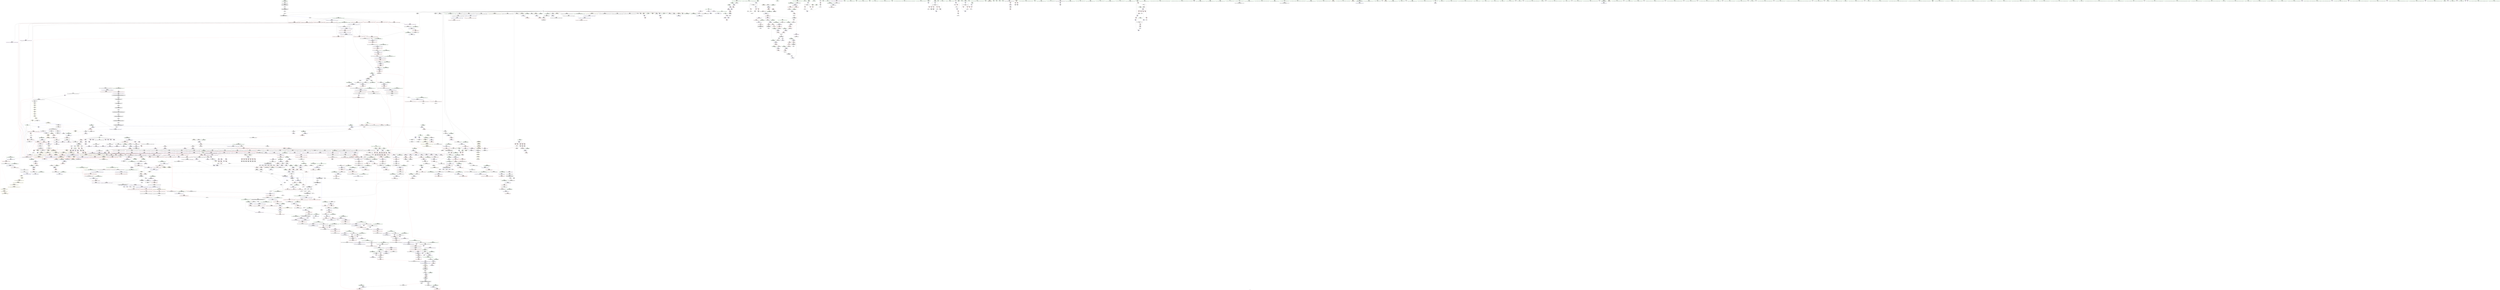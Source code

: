 digraph "SVFG" {
	label="SVFG";

	Node0x55f5d94ca420 [shape=record,color=grey,label="{NodeID: 0\nNullPtr|{|<s34>134}}"];
	Node0x55f5d94ca420 -> Node0x55f5d9a1b540[style=solid];
	Node0x55f5d94ca420 -> Node0x55f5d9a1b640[style=solid];
	Node0x55f5d94ca420 -> Node0x55f5d9a1b710[style=solid];
	Node0x55f5d94ca420 -> Node0x55f5d9a1b7e0[style=solid];
	Node0x55f5d94ca420 -> Node0x55f5d9a1b8b0[style=solid];
	Node0x55f5d94ca420 -> Node0x55f5d9a1b980[style=solid];
	Node0x55f5d94ca420 -> Node0x55f5d9a1ba50[style=solid];
	Node0x55f5d94ca420 -> Node0x55f5d9a1bb20[style=solid];
	Node0x55f5d94ca420 -> Node0x55f5d9a1bbf0[style=solid];
	Node0x55f5d94ca420 -> Node0x55f5d9a1bcc0[style=solid];
	Node0x55f5d94ca420 -> Node0x55f5d9a1bd90[style=solid];
	Node0x55f5d94ca420 -> Node0x55f5d9a1be60[style=solid];
	Node0x55f5d94ca420 -> Node0x55f5d9a1bf30[style=solid];
	Node0x55f5d94ca420 -> Node0x55f5d9a1c000[style=solid];
	Node0x55f5d94ca420 -> Node0x55f5d9a1c0d0[style=solid];
	Node0x55f5d94ca420 -> Node0x55f5d9a1c1a0[style=solid];
	Node0x55f5d94ca420 -> Node0x55f5d9a1c270[style=solid];
	Node0x55f5d94ca420 -> Node0x55f5d9a1c340[style=solid];
	Node0x55f5d94ca420 -> Node0x55f5d9a1c410[style=solid];
	Node0x55f5d94ca420 -> Node0x55f5d9a1c4e0[style=solid];
	Node0x55f5d94ca420 -> Node0x55f5d9a1c5b0[style=solid];
	Node0x55f5d94ca420 -> Node0x55f5d9a1c680[style=solid];
	Node0x55f5d94ca420 -> Node0x55f5d9a1c750[style=solid];
	Node0x55f5d94ca420 -> Node0x55f5d9a1c820[style=solid];
	Node0x55f5d94ca420 -> Node0x55f5d9a1c8f0[style=solid];
	Node0x55f5d94ca420 -> Node0x55f5d9a1c9c0[style=solid];
	Node0x55f5d94ca420 -> Node0x55f5d9a47ee0[style=solid];
	Node0x55f5d94ca420 -> Node0x55f5d9a4b310[style=solid];
	Node0x55f5d94ca420 -> Node0x55f5d9a4b3e0[style=solid];
	Node0x55f5d94ca420 -> Node0x55f5d9a4b4b0[style=solid];
	Node0x55f5d94ca420 -> Node0x55f5d9a4da10[style=solid];
	Node0x55f5d94ca420 -> Node0x55f5d92de5f0[style=solid];
	Node0x55f5d94ca420 -> Node0x55f5d9a7ca20[style=solid];
	Node0x55f5d94ca420 -> Node0x55f5d9a7dda0[style=solid];
	Node0x55f5d94ca420:s34 -> Node0x55f5d9b577f0[style=solid,color=red];
	Node0x55f5d9acfd30 [shape=record,color=yellow,style=double,label="{NodeID: 1882\n62V_1 = ENCHI(MR_62V_0)\npts\{130000 \}\nFun[_Z5solvev]|{<s0>32}}"];
	Node0x55f5d9acfd30:s0 -> Node0x55f5d9a49020[style=dashed,color=red];
	Node0x55f5d9a1e9c0 [shape=record,color=red,label="{NodeID: 775\n690\<--689\n\<--coerce.dive\n_ZSt12setprecisioni\n}"];
	Node0x55f5d9a1e9c0 -> Node0x55f5d9a133b0[style=solid];
	Node0x55f5d9b62eb0 [shape=record,color=black,label="{NodeID: 2657\n289 = PHI(349, 21, )\n1st arg _Z4calciii }"];
	Node0x55f5d9b62eb0 -> Node0x55f5d9a48e80[style=solid];
	Node0x55f5d9a14f50 [shape=record,color=black,label="{NodeID: 443\n1255\<--1202\n\<--this1\n_ZNSt6vectorIiSaIiEE17_M_realloc_insertIJiEEEvN9__gnu_cxx17__normal_iteratorIPiS1_EEDpOT_\n}"];
	Node0x55f5d9a14f50 -> Node0x55f5d9a2dd10[style=solid];
	Node0x55f5d9a14f50 -> Node0x55f5d9a2dde0[style=solid];
	Node0x55f5d9a09200 [shape=record,color=green,label="{NodeID: 111\n577\<--578\n_ZNSt9basic_iosIcSt11char_traitsIcEE3tieEPSo\<--_ZNSt9basic_iosIcSt11char_traitsIcEE3tieEPSo_field_insensitive\n}"];
	Node0x55f5d9a243f0 [shape=record,color=red,label="{NodeID: 886\n1473\<--1472\n\<--call1\n_ZN9__gnu_cxxmiIPiSt6vectorIiSaIiEEEENS_17__normal_iteratorIT_T0_E15difference_typeERKS8_SB_\n}"];
	Node0x55f5d9a243f0 -> Node0x55f5d9a26880[style=solid];
	Node0x55f5d9a2ae90 [shape=record,color=purple,label="{NodeID: 554\n2046\<--48\nllvm.global_ctors_2\<--llvm.global_ctors\nGlob }"];
	Node0x55f5d9a2ae90 -> Node0x55f5d9a47ee0[style=solid];
	Node0x55f5d9af6050 [shape=record,color=yellow,style=double,label="{NodeID: 2436\n381V_2 = CSCHI(MR_381V_1)\npts\{14820000 \}\nCS[]}"];
	Node0x55f5d9af6050 -> Node0x55f5d9a24590[style=dashed];
	Node0x55f5d9a0d480 [shape=record,color=green,label="{NodeID: 222\n1391\<--1392\n__args.addr\<--__args.addr_field_insensitive\n_ZN9__gnu_cxx13new_allocatorIiE9constructIiJiEEEvPT_DpOT0_\n}"];
	Node0x55f5d9a0d480 -> Node0x55f5d9a23a30[style=solid];
	Node0x55f5d9a0d480 -> Node0x55f5d9a4e570[style=solid];
	Node0x55f5d9a49770 [shape=record,color=blue,label="{NodeID: 997\n387\<--453\nehselector.slot\<--\n_Z5solvev\n}"];
	Node0x55f5d9a49770 -> Node0x55f5d9a34fa0[style=dashed];
	Node0x55f5d9a7d620 [shape=record,color=grey,label="{NodeID: 1772\n433 = cmp(429, 430, )\n}"];
	Node0x55f5d9a308f0 [shape=record,color=purple,label="{NodeID: 665\n2059\<--1833\noffset_0\<--\n}"];
	Node0x55f5d9a308f0 -> Node0x55f5d9a51080[style=solid];
	Node0x55f5d9b57070 [shape=record,color=black,label="{NodeID: 2547\n1815 = PHI(1802, )\n0th arg _ZNSt20__uninitialized_copyILb1EE13__uninit_copyISt13move_iteratorIPiES3_EET0_T_S6_S5_ }"];
	Node0x55f5d9b57070 -> Node0x55f5d9a50e10[style=solid];
	Node0x55f5d9a1b980 [shape=record,color=black,label="{NodeID: 333\n171\<--3\n\<--dummyVal\n_ZNSt6vectorIiSaIiEED2Ev\n}"];
	Node0x55f5d9a1b980 -> Node0x55f5d9a48660[style=solid];
	Node0x55f5d9a4f1a0 [shape=record,color=blue,label="{NodeID: 1108\n1528\<--1521\n__alloc.addr\<--__alloc\n_ZSt34__uninitialized_move_if_noexcept_aIPiS0_SaIiEET0_T_S3_S2_RT1_\n}"];
	Node0x55f5d9a4f1a0 -> Node0x55f5d9a24b40[style=dashed];
	Node0x55f5d99df800 [shape=record,color=green,label="{NodeID: 1\n7\<--1\n__dso_handle\<--dummyObj\nGlob }"];
	Node0x55f5d9a1ea90 [shape=record,color=red,label="{NodeID: 776\n710\<--699\nthis1\<--this.addr\n_ZNSt8ios_base4setfESt13_Ios_FmtflagsS0_\n}"];
	Node0x55f5d9a1ea90 -> Node0x55f5d9a2bd60[style=solid];
	Node0x55f5d9a1ea90 -> Node0x55f5d9a2be30[style=solid];
	Node0x55f5d9a1ea90 -> Node0x55f5d9a2bf00[style=solid];
	Node0x55f5d9b63030 [shape=record,color=black,label="{NodeID: 2658\n290 = PHI(350, 473, )\n2nd arg _Z4calciii }"];
	Node0x55f5d9b63030 -> Node0x55f5d9a48f50[style=solid];
	Node0x55f5d9a15020 [shape=record,color=black,label="{NodeID: 444\n1260\<--1202\n\<--this1\n_ZNSt6vectorIiSaIiEE17_M_realloc_insertIJiEEEvN9__gnu_cxx17__normal_iteratorIPiS1_EEDpOT_\n|{<s0>99}}"];
	Node0x55f5d9a15020:s0 -> Node0x55f5d9b51270[style=solid,color=red];
	Node0x55f5d9a09300 [shape=record,color=green,label="{NodeID: 112\n583\<--584\nfreopen\<--freopen_field_insensitive\n}"];
	Node0x55f5d9a244c0 [shape=record,color=red,label="{NodeID: 887\n1486\<--1483\nthis1\<--this.addr\n_ZNSt6vectorIiSaIiEE5beginEv\n}"];
	Node0x55f5d9a244c0 -> Node0x55f5d9a26a20[style=solid];
	Node0x55f5d9a2af90 [shape=record,color=purple,label="{NodeID: 555\n149\<--148\n_M_impl\<--\n_ZNSt6vectorIiSaIiEED2Ev\n}"];
	Node0x55f5d9af61b0 [shape=record,color=yellow,style=double,label="{NodeID: 2437\n25V_2 = CSCHI(MR_25V_1)\npts\{1709 \}\nCS[]|{<s0>97|<s1>100}}"];
	Node0x55f5d9af61b0:s0 -> Node0x55f5d9af5d90[style=dashed,color=blue];
	Node0x55f5d9af61b0:s1 -> Node0x55f5d9af5ef0[style=dashed,color=blue];
	Node0x55f5d9a0d550 [shape=record,color=green,label="{NodeID: 223\n1409\<--1410\nthis.addr\<--this.addr_field_insensitive\n_ZNKSt6vectorIiSaIiEE12_M_check_lenEmPKc\n}"];
	Node0x55f5d9a0d550 -> Node0x55f5d9a23bd0[style=solid];
	Node0x55f5d9a0d550 -> Node0x55f5d9a4e710[style=solid];
	Node0x55f5d9a49840 [shape=record,color=blue,label="{NodeID: 998\n395\<--219\nref.tmp15\<--\n_Z5solvev\n|{|<s1>30}}"];
	Node0x55f5d9a49840 -> Node0x55f5d9acb420[style=dashed];
	Node0x55f5d9a49840:s1 -> Node0x55f5d9ad30b0[style=dashed,color=red];
	Node0x55f5d9a7d7a0 [shape=record,color=grey,label="{NodeID: 1773\n418 = cmp(416, 417, )\n}"];
	Node0x55f5d9a309c0 [shape=record,color=purple,label="{NodeID: 666\n2060\<--1834\noffset_0\<--\n}"];
	Node0x55f5d9a309c0 -> Node0x55f5d9a477d0[style=solid];
	Node0x55f5d9b571b0 [shape=record,color=black,label="{NodeID: 2548\n1816 = PHI(1804, )\n1st arg _ZNSt20__uninitialized_copyILb1EE13__uninit_copyISt13move_iteratorIPiES3_EET0_T_S6_S5_ }"];
	Node0x55f5d9b571b0 -> Node0x55f5d9a50ee0[style=solid];
	Node0x55f5d9a1ba50 [shape=record,color=black,label="{NodeID: 334\n450\<--3\n\<--dummyVal\n_Z5solvev\n}"];
	Node0x55f5d9a4f270 [shape=record,color=blue,label="{NodeID: 1109\n1542\<--1539\ncoerce.dive\<--call\n_ZSt34__uninitialized_move_if_noexcept_aIPiS0_SaIiEET0_T_S3_S2_RT1_\n}"];
	Node0x55f5d9a4f270 -> Node0x55f5d9a24c10[style=dashed];
	Node0x55f5d99dfb40 [shape=record,color=green,label="{NodeID: 2\n21\<--1\n\<--dummyObj\nCan only get source location for instruction, argument, global var or function.|{<s0>31|<s1>31|<s2>32|<s3>32}}"];
	Node0x55f5d99dfb40:s0 -> Node0x55f5d9b631b0[style=solid,color=red];
	Node0x55f5d99dfb40:s1 -> Node0x55f5d9b63330[style=solid,color=red];
	Node0x55f5d99dfb40:s2 -> Node0x55f5d9b62cd0[style=solid,color=red];
	Node0x55f5d99dfb40:s3 -> Node0x55f5d9b62eb0[style=solid,color=red];
	Node0x55f5d9a1eb60 [shape=record,color=red,label="{NodeID: 777\n722\<--701\n\<--__fmtfl.addr\n_ZNSt8ios_base4setfESt13_Ios_FmtflagsS0_\n|{<s0>59}}"];
	Node0x55f5d9a1eb60:s0 -> Node0x55f5d9b501b0[style=solid,color=red];
	Node0x55f5d9b631b0 [shape=record,color=black,label="{NodeID: 2659\n182 = PHI(242, 21, )\n0th arg _Z6insertii }"];
	Node0x55f5d9b631b0 -> Node0x55f5d9a48730[style=solid];
	Node0x55f5d9a150f0 [shape=record,color=black,label="{NodeID: 445\n1276\<--1202\n\<--this1\n_ZNSt6vectorIiSaIiEE17_M_realloc_insertIJiEEEvN9__gnu_cxx17__normal_iteratorIPiS1_EEDpOT_\n}"];
	Node0x55f5d9a150f0 -> Node0x55f5d9a2deb0[style=solid];
	Node0x55f5d9a0da00 [shape=record,color=green,label="{NodeID: 113\n590\<--591\nclock\<--clock_field_insensitive\n}"];
	Node0x55f5d9abc9e0 [shape=record,color=yellow,style=double,label="{NodeID: 1995\n130V_1 = ENCHI(MR_130V_0)\npts\{100000 100001 \}\nFun[_ZNKSt6vectorIiSaIiEE12_M_check_lenEmPKc]|{<s0>115|<s1>115|<s2>117|<s3>117|<s4>118|<s5>118|<s6>120|<s7>120}}"];
	Node0x55f5d9abc9e0:s0 -> Node0x55f5d9addc60[style=dashed,color=red];
	Node0x55f5d9abc9e0:s1 -> Node0x55f5d9addd40[style=dashed,color=red];
	Node0x55f5d9abc9e0:s2 -> Node0x55f5d9addc60[style=dashed,color=red];
	Node0x55f5d9abc9e0:s3 -> Node0x55f5d9addd40[style=dashed,color=red];
	Node0x55f5d9abc9e0:s4 -> Node0x55f5d9addc60[style=dashed,color=red];
	Node0x55f5d9abc9e0:s5 -> Node0x55f5d9addd40[style=dashed,color=red];
	Node0x55f5d9abc9e0:s6 -> Node0x55f5d9addc60[style=dashed,color=red];
	Node0x55f5d9abc9e0:s7 -> Node0x55f5d9addd40[style=dashed,color=red];
	Node0x55f5d9a24590 [shape=record,color=red,label="{NodeID: 888\n1492\<--1491\n\<--coerce.dive\n_ZNSt6vectorIiSaIiEE5beginEv\n}"];
	Node0x55f5d9a24590 -> Node0x55f5d9a26af0[style=solid];
	Node0x55f5d9a2b060 [shape=record,color=purple,label="{NodeID: 556\n150\<--148\n_M_start\<--\n_ZNSt6vectorIiSaIiEED2Ev\n}"];
	Node0x55f5d9a2b060 -> Node0x55f5d9a328a0[style=solid];
	Node0x55f5d9af6310 [shape=record,color=yellow,style=double,label="{NodeID: 2438\n25V_2 = CSCHI(MR_25V_1)\npts\{1709 \}\nCS[]|{<s0>129}}"];
	Node0x55f5d9af6310:s0 -> Node0x55f5d9af61b0[style=dashed,color=blue];
	Node0x55f5d9a0d620 [shape=record,color=green,label="{NodeID: 224\n1411\<--1412\n__n.addr\<--__n.addr_field_insensitive\n_ZNKSt6vectorIiSaIiEE12_M_check_lenEmPKc\n|{|<s2>119}}"];
	Node0x55f5d9a0d620 -> Node0x55f5d9a23ca0[style=solid];
	Node0x55f5d9a0d620 -> Node0x55f5d9a4e7e0[style=solid];
	Node0x55f5d9a0d620:s2 -> Node0x55f5d9b56f30[style=solid,color=red];
	Node0x55f5d9a49910 [shape=record,color=blue,label="{NodeID: 999\n391\<--464\nj\<--inc\n_Z5solvev\n}"];
	Node0x55f5d9a49910 -> Node0x55f5d9a35210[style=dashed];
	Node0x55f5d9a49910 -> Node0x55f5d9a352e0[style=dashed];
	Node0x55f5d9a49910 -> Node0x55f5d9a353b0[style=dashed];
	Node0x55f5d9a49910 -> Node0x55f5d9a49910[style=dashed];
	Node0x55f5d9a49910 -> Node0x55f5d9ab98c0[style=dashed];
	Node0x55f5d9a7d920 [shape=record,color=grey,label="{NodeID: 1774\n442 = cmp(441, 443, )\n}"];
	Node0x55f5d9a30a90 [shape=record,color=purple,label="{NodeID: 667\n2062\<--1836\noffset_0\<--\n}"];
	Node0x55f5d9a30a90 -> Node0x55f5d9a51150[style=solid];
	Node0x55f5d9b572f0 [shape=record,color=black,label="{NodeID: 2549\n1817 = PHI(1800, )\n2nd arg _ZNSt20__uninitialized_copyILb1EE13__uninit_copyISt13move_iteratorIPiES3_EET0_T_S6_S5_ }"];
	Node0x55f5d9b572f0 -> Node0x55f5d9a50fb0[style=solid];
	Node0x55f5d9a1bb20 [shape=record,color=black,label="{NodeID: 335\n451\<--3\n\<--dummyVal\n_Z5solvev\n}"];
	Node0x55f5d9a1bb20 -> Node0x55f5d9a496a0[style=solid];
	Node0x55f5d9a4f340 [shape=record,color=blue,label="{NodeID: 1110\n1546\<--1545\ncoerce.dive3\<--call2\n_ZSt34__uninitialized_move_if_noexcept_aIPiS0_SaIiEET0_T_S3_S2_RT1_\n}"];
	Node0x55f5d9a4f340 -> Node0x55f5d9a24ce0[style=dashed];
	Node0x55f5d99dfc00 [shape=record,color=green,label="{NodeID: 3\n23\<--1\n_ZSt3cin\<--dummyObj\nGlob }"];
	Node0x55f5d9a1ec30 [shape=record,color=red,label="{NodeID: 778\n714\<--703\n\<--__mask.addr\n_ZNSt8ios_base4setfESt13_Ios_FmtflagsS0_\n|{<s0>57}}"];
	Node0x55f5d9a1ec30:s0 -> Node0x55f5d9b50540[style=solid,color=red];
	Node0x55f5d9b63330 [shape=record,color=black,label="{NodeID: 2660\n183 = PHI(244, 21, )\n1st arg _Z6insertii }"];
	Node0x55f5d9b63330 -> Node0x55f5d9a48800[style=solid];
	Node0x55f5d9a151c0 [shape=record,color=black,label="{NodeID: 446\n1296\<--1202\n\<--this1\n_ZNSt6vectorIiSaIiEE17_M_realloc_insertIJiEEEvN9__gnu_cxx17__normal_iteratorIPiS1_EEDpOT_\n|{<s0>104}}"];
	Node0x55f5d9a151c0:s0 -> Node0x55f5d9b51270[style=solid,color=red];
	Node0x55f5d9a0da90 [shape=record,color=green,label="{NodeID: 114\n605\<--606\n_ZNSolsEi\<--_ZNSolsEi_field_insensitive\n}"];
	Node0x55f5d9a24660 [shape=record,color=red,label="{NodeID: 889\n1503\<--1497\nthis1\<--this.addr\n_ZNSt12_Vector_baseIiSaIiEE11_M_allocateEm\n}"];
	Node0x55f5d9a24660 -> Node0x55f5d9a2f160[style=solid];
	Node0x55f5d9a2b130 [shape=record,color=purple,label="{NodeID: 557\n153\<--152\n_M_impl2\<--\n_ZNSt6vectorIiSaIiEED2Ev\n}"];
	Node0x55f5d9af6470 [shape=record,color=yellow,style=double,label="{NodeID: 2439\n159V_2 = CSCHI(MR_159V_1)\npts\{17610000 \}\nCS[]}"];
	Node0x55f5d9af6470 -> Node0x55f5d9a262d0[style=dashed];
	Node0x55f5d9a0d6f0 [shape=record,color=green,label="{NodeID: 225\n1413\<--1414\n__s.addr\<--__s.addr_field_insensitive\n_ZNKSt6vectorIiSaIiEE12_M_check_lenEmPKc\n}"];
	Node0x55f5d9a0d6f0 -> Node0x55f5d9a23d70[style=solid];
	Node0x55f5d9a0d6f0 -> Node0x55f5d9a4e8b0[style=solid];
	Node0x55f5d9a499e0 [shape=record,color=blue,label="{NodeID: 1000\n389\<--470\ni\<--inc19\n_Z5solvev\n}"];
	Node0x55f5d9a499e0 -> Node0x55f5d9ab93c0[style=dashed];
	Node0x55f5d9a7daa0 [shape=record,color=grey,label="{NodeID: 1775\n1451 = cmp(1449, 1450, )\n}"];
	Node0x55f5d9a30b60 [shape=record,color=purple,label="{NodeID: 668\n2063\<--1837\noffset_0\<--\n}"];
	Node0x55f5d9a30b60 -> Node0x55f5d9a478a0[style=solid];
	Node0x55f5d9b57430 [shape=record,color=black,label="{NodeID: 2550\n1139 = PHI(537, )\n0th arg _ZSt4moveIRiEONSt16remove_referenceIT_E4typeEOS2_ }"];
	Node0x55f5d9b57430 -> Node0x55f5d9a4cf80[style=solid];
	Node0x55f5d9a1bbf0 [shape=record,color=black,label="{NodeID: 336\n453\<--3\n\<--dummyVal\n_Z5solvev\n}"];
	Node0x55f5d9a1bbf0 -> Node0x55f5d9a49770[style=solid];
	Node0x55f5d9a4f410 [shape=record,color=blue,label="{NodeID: 1111\n1560\<--1559\nthis.addr\<--this\n_ZNK9__gnu_cxx17__normal_iteratorIPiSt6vectorIiSaIiEEE4baseEv\n}"];
	Node0x55f5d9a4f410 -> Node0x55f5d9a24db0[style=dashed];
	Node0x55f5d99dfcc0 [shape=record,color=green,label="{NodeID: 4\n26\<--1\n_ZSt4cout\<--dummyObj\nGlob }"];
	Node0x55f5d9a1ed00 [shape=record,color=red,label="{NodeID: 779\n723\<--703\n\<--__mask.addr\n_ZNSt8ios_base4setfESt13_Ios_FmtflagsS0_\n|{<s0>59}}"];
	Node0x55f5d9a1ed00:s0 -> Node0x55f5d9b503c0[style=solid,color=red];
	Node0x55f5d9b634b0 [shape=record,color=black,label="{NodeID: 2661\n1047 = PHI(1041, )\n0th arg _ZN9__gnu_cxx13new_allocatorIiED2Ev }"];
	Node0x55f5d9b634b0 -> Node0x55f5d9a4c900[style=solid];
	Node0x55f5d9a15290 [shape=record,color=black,label="{NodeID: 447\n1300\<--1202\n\<--this1\n_ZNSt6vectorIiSaIiEE17_M_realloc_insertIJiEEEvN9__gnu_cxx17__normal_iteratorIPiS1_EEDpOT_\n|{<s0>106}}"];
	Node0x55f5d9a15290:s0 -> Node0x55f5d9b57930[style=solid,color=red];
	Node0x55f5d9a0db90 [shape=record,color=green,label="{NodeID: 115\n622\<--623\n_ZSt5fixedRSt8ios_base\<--_ZSt5fixedRSt8ios_base_field_insensitive\n}"];
	Node0x55f5d9a24730 [shape=record,color=red,label="{NodeID: 890\n1504\<--1499\n\<--__n.addr\n_ZNSt12_Vector_baseIiSaIiEE11_M_allocateEm\n}"];
	Node0x55f5d9a24730 -> Node0x55f5d9a7d320[style=solid];
	Node0x55f5d9a2b200 [shape=record,color=purple,label="{NodeID: 558\n154\<--152\n_M_finish\<--\n_ZNSt6vectorIiSaIiEED2Ev\n}"];
	Node0x55f5d9a2b200 -> Node0x55f5d9a32970[style=solid];
	Node0x55f5d9af65d0 [shape=record,color=yellow,style=double,label="{NodeID: 2440\n25V_2 = CSCHI(MR_25V_1)\npts\{1709 \}\nCS[]|{<s0>140}}"];
	Node0x55f5d9af65d0:s0 -> Node0x55f5d9af6310[style=dashed,color=blue];
	Node0x55f5d9a0d7c0 [shape=record,color=green,label="{NodeID: 226\n1415\<--1416\n__len\<--__len_field_insensitive\n_ZNKSt6vectorIiSaIiEE12_M_check_lenEmPKc\n}"];
	Node0x55f5d9a0d7c0 -> Node0x55f5d9a23e40[style=solid];
	Node0x55f5d9a0d7c0 -> Node0x55f5d9a23f10[style=solid];
	Node0x55f5d9a0d7c0 -> Node0x55f5d9a23fe0[style=solid];
	Node0x55f5d9a0d7c0 -> Node0x55f5d9a4ea50[style=solid];
	Node0x55f5d9a49ab0 [shape=record,color=blue,label="{NodeID: 1001\n510\<--509\nthis.addr\<--this\n_ZNSt6vectorIiSaIiEE5clearEv\n}"];
	Node0x55f5d9a49ab0 -> Node0x55f5d9a35620[style=dashed];
	Node0x55f5d9a7dc20 [shape=record,color=grey,label="{NodeID: 1776\n1447 = cmp(1445, 1446, )\n}"];
	Node0x55f5d9a30c30 [shape=record,color=purple,label="{NodeID: 669\n1862\<--1852\ncoerce.dive\<--__first\n_ZSt4copyISt13move_iteratorIPiES1_ET0_T_S4_S3_\n}"];
	Node0x55f5d9a30c30 -> Node0x55f5d9a51220[style=solid];
	Node0x55f5d9b57570 [shape=record,color=black,label="{NodeID: 2551\n1685 = PHI(1678, )\n0th arg _ZN9__gnu_cxx13new_allocatorIiE8allocateEmPKv }"];
	Node0x55f5d9b57570 -> Node0x55f5d9a50110[style=solid];
	Node0x55f5d9a1bcc0 [shape=record,color=black,label="{NodeID: 337\n488\<--3\nlpad.val\<--dummyVal\n_Z5solvev\n}"];
	Node0x55f5d9a4f4e0 [shape=record,color=blue,label="{NodeID: 1112\n1569\<--1567\n__a.addr\<--__a\n_ZNSt16allocator_traitsISaIiEE7destroyIiEEvRS0_PT_\n}"];
	Node0x55f5d9a4f4e0 -> Node0x55f5d9a24e80[style=dashed];
	Node0x55f5d99e0120 [shape=record,color=green,label="{NodeID: 5\n27\<--1\n.str\<--dummyObj\nGlob }"];
	Node0x55f5d9a1edd0 [shape=record,color=red,label="{NodeID: 780\n731\<--705\n\<--__old\n_ZNSt8ios_base4setfESt13_Ios_FmtflagsS0_\n}"];
	Node0x55f5d9a1edd0 -> Node0x55f5d9a13480[style=solid];
	Node0x55f5d9b635c0 [shape=record,color=black,label="{NodeID: 2662\n249 = PHI(8, 1422, 1422, 1422, 1422, )\n0th arg _ZNKSt6vectorIiSaIiEE4sizeEv }"];
	Node0x55f5d9b635c0 -> Node0x55f5d9a48b40[style=solid];
	Node0x55f5d9a15360 [shape=record,color=black,label="{NodeID: 448\n1308\<--1202\n\<--this1\n_ZNSt6vectorIiSaIiEE17_M_realloc_insertIJiEEEvN9__gnu_cxx17__normal_iteratorIPiS1_EEDpOT_\n}"];
	Node0x55f5d9a15360 -> Node0x55f5d9a2df80[style=solid];
	Node0x55f5d9a15360 -> Node0x55f5d9a2e050[style=solid];
	Node0x55f5d9a0dc90 [shape=record,color=green,label="{NodeID: 116\n624\<--625\n_ZNSolsEPFRSt8ios_baseS0_E\<--_ZNSolsEPFRSt8ios_baseS0_E_field_insensitive\n}"];
	Node0x55f5d9a24800 [shape=record,color=red,label="{NodeID: 891\n1509\<--1499\n\<--__n.addr\n_ZNSt12_Vector_baseIiSaIiEE11_M_allocateEm\n|{<s0>126}}"];
	Node0x55f5d9a24800:s0 -> Node0x55f5d9b58ee0[style=solid,color=red];
	Node0x55f5d9a2b2d0 [shape=record,color=purple,label="{NodeID: 559\n255\<--254\n_M_impl\<--\n_ZNKSt6vectorIiSaIiEE4sizeEv\n}"];
	Node0x55f5d9af6730 [shape=record,color=yellow,style=double,label="{NodeID: 2441\n25V_2 = CSCHI(MR_25V_1)\npts\{1709 \}\nCS[]|{<s0>144}}"];
	Node0x55f5d9af6730:s0 -> Node0x55f5d9af65d0[style=dashed,color=blue];
	Node0x55f5d9a0d890 [shape=record,color=green,label="{NodeID: 227\n1417\<--1418\nref.tmp\<--ref.tmp_field_insensitive\n_ZNKSt6vectorIiSaIiEE12_M_check_lenEmPKc\n|{|<s1>119}}"];
	Node0x55f5d9a0d890 -> Node0x55f5d9a4e980[style=solid];
	Node0x55f5d9a0d890:s1 -> Node0x55f5d9b56df0[style=solid,color=red];
	Node0x55f5d9a49b80 [shape=record,color=blue,label="{NodeID: 1002\n530\<--528\nthis.addr\<--this\n_ZNSt6vectorIiSaIiEE9push_backEOi\n}"];
	Node0x55f5d9a49b80 -> Node0x55f5d9a357c0[style=dashed];
	Node0x55f5d9a7dda0 [shape=record,color=grey,label="{NodeID: 1777\n970 = cmp(969, 3, )\n}"];
	Node0x55f5d9a30d00 [shape=record,color=purple,label="{NodeID: 670\n1864\<--1854\ncoerce.dive1\<--__last\n_ZSt4copyISt13move_iteratorIPiES1_ET0_T_S4_S3_\n}"];
	Node0x55f5d9a30d00 -> Node0x55f5d9a512f0[style=solid];
	Node0x55f5d9b576b0 [shape=record,color=black,label="{NodeID: 2552\n1686 = PHI(1679, )\n1st arg _ZN9__gnu_cxx13new_allocatorIiE8allocateEmPKv }"];
	Node0x55f5d9b576b0 -> Node0x55f5d9a501e0[style=solid];
	Node0x55f5d9a1bd90 [shape=record,color=black,label="{NodeID: 338\n489\<--3\nlpad.val26\<--dummyVal\n_Z5solvev\n}"];
	Node0x55f5d9a4f5b0 [shape=record,color=blue,label="{NodeID: 1113\n1571\<--1568\n__p.addr\<--__p\n_ZNSt16allocator_traitsISaIiEE7destroyIiEEvRS0_PT_\n}"];
	Node0x55f5d9a4f5b0 -> Node0x55f5d9a24f50[style=dashed];
	Node0x55f5d99e01e0 [shape=record,color=green,label="{NodeID: 6\n29\<--1\n.str.2\<--dummyObj\nGlob }"];
	Node0x55f5d9a1eea0 [shape=record,color=red,label="{NodeID: 781\n712\<--711\n\<--_M_flags\n_ZNSt8ios_base4setfESt13_Ios_FmtflagsS0_\n}"];
	Node0x55f5d9a1eea0 -> Node0x55f5d9a4a7b0[style=solid];
	Node0x55f5d9b639e0 [shape=record,color=black,label="{NodeID: 2663\n509 = PHI(8, )\n0th arg _ZNSt6vectorIiSaIiEE5clearEv }"];
	Node0x55f5d9b639e0 -> Node0x55f5d9a49ab0[style=solid];
	Node0x55f5d9a15430 [shape=record,color=black,label="{NodeID: 449\n1312\<--1202\n\<--this1\n_ZNSt6vectorIiSaIiEE17_M_realloc_insertIJiEEEvN9__gnu_cxx17__normal_iteratorIPiS1_EEDpOT_\n}"];
	Node0x55f5d9a15430 -> Node0x55f5d9a2e120[style=solid];
	Node0x55f5d9a15430 -> Node0x55f5d9a2e1f0[style=solid];
	Node0x55f5d9a0dd90 [shape=record,color=green,label="{NodeID: 117\n628\<--629\n_ZSt12setprecisioni\<--_ZSt12setprecisioni_field_insensitive\n}"];
	Node0x55f5d9a248d0 [shape=record,color=red,label="{NodeID: 892\n1538\<--1522\n\<--__first.addr\n_ZSt34__uninitialized_move_if_noexcept_aIPiS0_SaIiEET0_T_S3_S2_RT1_\n|{<s0>127}}"];
	Node0x55f5d9a248d0:s0 -> Node0x55f5d9b50bd0[style=solid,color=red];
	Node0x55f5d9a2b3a0 [shape=record,color=purple,label="{NodeID: 560\n256\<--254\n_M_finish\<--\n_ZNKSt6vectorIiSaIiEE4sizeEv\n}"];
	Node0x55f5d9a2b3a0 -> Node0x55f5d9a33670[style=solid];
	Node0x55f5d9af6890 [shape=record,color=yellow,style=double,label="{NodeID: 2442\n25V_2 = CSCHI(MR_25V_1)\npts\{1709 \}\nCS[]|{<s0>147}}"];
	Node0x55f5d9af6890:s0 -> Node0x55f5d9af6730[style=dashed,color=blue];
	Node0x55f5d9a0d960 [shape=record,color=green,label="{NodeID: 228\n1424\<--1425\n_ZNKSt6vectorIiSaIiEE8max_sizeEv\<--_ZNKSt6vectorIiSaIiEE8max_sizeEv_field_insensitive\n}"];
	Node0x55f5d9a49c50 [shape=record,color=blue,label="{NodeID: 1003\n532\<--529\n__x.addr\<--__x\n_ZNSt6vectorIiSaIiEE9push_backEOi\n}"];
	Node0x55f5d9a49c50 -> Node0x55f5d9a35890[style=dashed];
	Node0x55f5d9a7df20 [shape=record,color=grey,label="{NodeID: 1778\n1429 = cmp(1427, 1428, )\n}"];
	Node0x55f5d9a30dd0 [shape=record,color=purple,label="{NodeID: 671\n1870\<--1858\ncoerce.dive2\<--agg.tmp\n_ZSt4copyISt13move_iteratorIPiES1_ET0_T_S4_S3_\n}"];
	Node0x55f5d9a30dd0 -> Node0x55f5d9a461e0[style=solid];
	Node0x55f5d9b577f0 [shape=record,color=black,label="{NodeID: 2553\n1687 = PHI(3, )\n2nd arg _ZN9__gnu_cxx13new_allocatorIiE8allocateEmPKv }"];
	Node0x55f5d9b577f0 -> Node0x55f5d9a502b0[style=solid];
	Node0x55f5d9a1be60 [shape=record,color=black,label="{NodeID: 339\n919\<--3\n\<--dummyVal\n_ZNSt12_Vector_baseIiSaIiEED2Ev\n}"];
	Node0x55f5d9a4f680 [shape=record,color=blue,label="{NodeID: 1114\n1586\<--1585\nthis.addr\<--this\n_ZNKSt6vectorIiSaIiEE8max_sizeEv\n}"];
	Node0x55f5d9a4f680 -> Node0x55f5d9a25020[style=dashed];
	Node0x55f5d99e02a0 [shape=record,color=green,label="{NodeID: 7\n31\<--1\n.str.3\<--dummyObj\nGlob }"];
	Node0x55f5d9a1ef70 [shape=record,color=red,label="{NodeID: 782\n742\<--736\n\<--__a.addr\n_ZStaNRSt13_Ios_FmtflagsS_\n}"];
	Node0x55f5d9a1ef70 -> Node0x55f5d9a1f1e0[style=solid];
	Node0x55f5d9b63af0 [shape=record,color=black,label="{NodeID: 2664\n946 = PHI(939, )\n0th arg _ZNSt12_Destroy_auxILb1EE9__destroyIPiEEvT_S3_ }"];
	Node0x55f5d9b63af0 -> Node0x55f5d9a4be70[style=solid];
	Node0x55f5d9a15500 [shape=record,color=black,label="{NodeID: 450\n1316\<--1202\n\<--this1\n_ZNSt6vectorIiSaIiEE17_M_realloc_insertIJiEEEvN9__gnu_cxx17__normal_iteratorIPiS1_EEDpOT_\n|{<s0>108}}"];
	Node0x55f5d9a15500:s0 -> Node0x55f5d9b51270[style=solid,color=red];
	Node0x55f5d9a0de90 [shape=record,color=green,label="{NodeID: 118\n635\<--636\n_ZStlsIcSt11char_traitsIcEERSt13basic_ostreamIT_T0_ES6_St13_Setprecision\<--_ZStlsIcSt11char_traitsIcEERSt13basic_ostreamIT_T0_ES6_St13_Setprecision_field_insensitive\n}"];
	Node0x55f5d9a249a0 [shape=record,color=red,label="{NodeID: 893\n1544\<--1524\n\<--__last.addr\n_ZSt34__uninitialized_move_if_noexcept_aIPiS0_SaIiEET0_T_S3_S2_RT1_\n|{<s0>128}}"];
	Node0x55f5d9a249a0:s0 -> Node0x55f5d9b50bd0[style=solid,color=red];
	Node0x55f5d9a2b470 [shape=record,color=purple,label="{NodeID: 561\n259\<--258\n_M_impl2\<--\n_ZNKSt6vectorIiSaIiEE4sizeEv\n}"];
	Node0x55f5d9af69f0 [shape=record,color=yellow,style=double,label="{NodeID: 2443\n25V_2 = CSCHI(MR_25V_1)\npts\{1709 \}\nCS[]|{<s0>152}}"];
	Node0x55f5d9af69f0:s0 -> Node0x55f5d9af6890[style=dashed,color=blue];
	Node0x55f5d9a15ff0 [shape=record,color=green,label="{NodeID: 229\n1433\<--1434\n_ZSt20__throw_length_errorPKc\<--_ZSt20__throw_length_errorPKc_field_insensitive\n}"];
	Node0x55f5d9a49d20 [shape=record,color=blue,label="{NodeID: 1004\n556\<--21\nretval\<--\nmain\n}"];
	Node0x55f5d9a7e0a0 [shape=record,color=grey,label="{NodeID: 1779\n309 = cmp(308, 310, )\n}"];
	Node0x55f5d9a30ea0 [shape=record,color=purple,label="{NodeID: 672\n1878\<--1860\ncoerce.dive4\<--agg.tmp3\n_ZSt4copyISt13move_iteratorIPiES1_ET0_T_S4_S3_\n}"];
	Node0x55f5d9a30ea0 -> Node0x55f5d9a462b0[style=solid];
	Node0x55f5d9b57930 [shape=record,color=black,label="{NodeID: 2554\n956 = PHI(897, 1300, 1319, )\n0th arg _ZNSt12_Vector_baseIiSaIiEE13_M_deallocateEPim }"];
	Node0x55f5d9b57930 -> Node0x55f5d9a4c010[style=solid];
	Node0x55f5d9a1bf30 [shape=record,color=black,label="{NodeID: 340\n920\<--3\n\<--dummyVal\n_ZNSt12_Vector_baseIiSaIiEED2Ev\n}"];
	Node0x55f5d9a1bf30 -> Node0x55f5d9a4bb30[style=solid];
	Node0x55f5d9a4f750 [shape=record,color=blue,label="{NodeID: 1115\n1605\<--1601\n__a.addr\<--__a\n_ZSt3maxImERKT_S2_S2_\n}"];
	Node0x55f5d9a4f750 -> Node0x55f5d9a251c0[style=dashed];
	Node0x55f5d9a4f750 -> Node0x55f5d9a25290[style=dashed];
	Node0x55f5d99e0360 [shape=record,color=green,label="{NodeID: 8\n33\<--1\nstdin\<--dummyObj\nGlob }"];
	Node0x55f5d9ad0490 [shape=record,color=yellow,style=double,label="{NodeID: 1890\n338V_1 = ENCHI(MR_338V_0)\npts\{1195 \}\nFun[_ZNSt6vectorIiSaIiEE17_M_realloc_insertIJiEEEvN9__gnu_cxx17__normal_iteratorIPiS1_EEDpOT_]}"];
	Node0x55f5d9ad0490 -> Node0x55f5d9a4dd50[style=dashed];
	Node0x55f5d9a1f040 [shape=record,color=red,label="{NodeID: 783\n746\<--736\n\<--__a.addr\n_ZStaNRSt13_Ios_FmtflagsS_\n}"];
	Node0x55f5d9a1f040 -> Node0x55f5d9a13550[style=solid];
	Node0x55f5d9a1f040 -> Node0x55f5d9a4aa20[style=solid];
	Node0x55f5d9b63c00 [shape=record,color=black,label="{NodeID: 2665\n947 = PHI(940, )\n1st arg _ZNSt12_Destroy_auxILb1EE9__destroyIPiEEvT_S3_ }"];
	Node0x55f5d9b63c00 -> Node0x55f5d9a4bf40[style=solid];
	Node0x55f5d9a155d0 [shape=record,color=black,label="{NodeID: 451\n1319\<--1202\n\<--this1\n_ZNSt6vectorIiSaIiEE17_M_realloc_insertIJiEEEvN9__gnu_cxx17__normal_iteratorIPiS1_EEDpOT_\n|{<s0>110}}"];
	Node0x55f5d9a155d0:s0 -> Node0x55f5d9b57930[style=solid,color=red];
	Node0x55f5d9a0df90 [shape=record,color=green,label="{NodeID: 119\n642\<--643\n_ZNSolsEe\<--_ZNSolsEe_field_insensitive\n}"];
	Node0x55f5d9a24a70 [shape=record,color=red,label="{NodeID: 894\n1548\<--1526\n\<--__result.addr\n_ZSt34__uninitialized_move_if_noexcept_aIPiS0_SaIiEET0_T_S3_S2_RT1_\n|{<s0>129}}"];
	Node0x55f5d9a24a70:s0 -> Node0x55f5d9b50f40[style=solid,color=red];
	Node0x55f5d9a2b540 [shape=record,color=purple,label="{NodeID: 562\n260\<--258\n_M_start\<--\n_ZNKSt6vectorIiSaIiEE4sizeEv\n}"];
	Node0x55f5d9a2b540 -> Node0x55f5d9a33740[style=solid];
	Node0x55f5d9af6b50 [shape=record,color=yellow,style=double,label="{NodeID: 2444\n25V_2 = CSCHI(MR_25V_1)\npts\{1709 \}\nCS[]|{<s0>156}}"];
	Node0x55f5d9af6b50:s0 -> Node0x55f5d9af69f0[style=dashed,color=blue];
	Node0x55f5d9a160f0 [shape=record,color=green,label="{NodeID: 230\n1440\<--1441\n_ZSt3maxImERKT_S2_S2_\<--_ZSt3maxImERKT_S2_S2__field_insensitive\n}"];
	Node0x55f5d9a49df0 [shape=record,color=blue,label="{NodeID: 1005\n558\<--589\nclk\<--call4\nmain\n}"];
	Node0x55f5d9a49df0 -> Node0x55f5d9a35960[style=dashed];
	Node0x55f5d9a49df0 -> Node0x55f5d9a4a130[style=dashed];
	Node0x55f5d9a7e220 [shape=record,color=grey,label="{NodeID: 1780\n1700 = cmp(1698, 1699, )\n}"];
	Node0x55f5d9a30f70 [shape=record,color=purple,label="{NodeID: 673\n2065\<--1867\noffset_0\<--\n}"];
	Node0x55f5d9a30f70 -> Node0x55f5d9a51490[style=solid];
	Node0x55f5d9b57c10 [shape=record,color=black,label="{NodeID: 2555\n957 = PHI(900, 1301, 1323, )\n1st arg _ZNSt12_Vector_baseIiSaIiEE13_M_deallocateEPim }"];
	Node0x55f5d9b57c10 -> Node0x55f5d9a4c0e0[style=solid];
	Node0x55f5d9a1c000 [shape=record,color=black,label="{NodeID: 341\n922\<--3\n\<--dummyVal\n_ZNSt12_Vector_baseIiSaIiEED2Ev\n}"];
	Node0x55f5d9a1c000 -> Node0x55f5d9a4bc00[style=solid];
	Node0x55f5d9a4f820 [shape=record,color=blue,label="{NodeID: 1116\n1607\<--1602\n__b.addr\<--__b\n_ZSt3maxImERKT_S2_S2_\n}"];
	Node0x55f5d9a4f820 -> Node0x55f5d9a25360[style=dashed];
	Node0x55f5d9a4f820 -> Node0x55f5d9a25430[style=dashed];
	Node0x55f5d99e3080 [shape=record,color=green,label="{NodeID: 9\n34\<--1\n.str.4\<--dummyObj\nGlob }"];
	Node0x55f5d9ad0570 [shape=record,color=yellow,style=double,label="{NodeID: 1891\n340V_1 = ENCHI(MR_340V_0)\npts\{1197 \}\nFun[_ZNSt6vectorIiSaIiEE17_M_realloc_insertIJiEEEvN9__gnu_cxx17__normal_iteratorIPiS1_EEDpOT_]}"];
	Node0x55f5d9ad0570 -> Node0x55f5d9a4de20[style=dashed];
	Node0x55f5d9a1f110 [shape=record,color=red,label="{NodeID: 784\n744\<--738\n\<--__b.addr\n_ZStaNRSt13_Ios_FmtflagsS_\n|{<s0>61}}"];
	Node0x55f5d9a1f110:s0 -> Node0x55f5d9b503c0[style=solid,color=red];
	Node0x55f5d9a156a0 [shape=record,color=black,label="{NodeID: 452\n1320\<--1202\n\<--this1\n_ZNSt6vectorIiSaIiEE17_M_realloc_insertIJiEEEvN9__gnu_cxx17__normal_iteratorIPiS1_EEDpOT_\n}"];
	Node0x55f5d9a156a0 -> Node0x55f5d9a2e2c0[style=solid];
	Node0x55f5d9a156a0 -> Node0x55f5d9a2e390[style=solid];
	Node0x55f5d9a0e090 [shape=record,color=green,label="{NodeID: 120\n668\<--669\n__base.addr\<--__base.addr_field_insensitive\n_ZSt5fixedRSt8ios_base\n}"];
	Node0x55f5d9a0e090 -> Node0x55f5d9a1e750[style=solid];
	Node0x55f5d9a0e090 -> Node0x55f5d9a1e820[style=solid];
	Node0x55f5d9a0e090 -> Node0x55f5d9a4a2d0[style=solid];
	Node0x55f5d9accd50 [shape=record,color=yellow,style=double,label="{NodeID: 2002\n8V_1 = ENCHI(MR_8V_0)\npts\{100000 100001 100002 \}\nFun[_ZNSt6vectorIiSaIiEEC2Ev]|{<s0>6}}"];
	Node0x55f5d9accd50:s0 -> Node0x55f5d9adb090[style=dashed,color=red];
	Node0x55f5d9a24b40 [shape=record,color=red,label="{NodeID: 895\n1549\<--1528\n\<--__alloc.addr\n_ZSt34__uninitialized_move_if_noexcept_aIPiS0_SaIiEET0_T_S3_S2_RT1_\n|{<s0>129}}"];
	Node0x55f5d9a24b40:s0 -> Node0x55f5d9b51050[style=solid,color=red];
	Node0x55f5d9a2b610 [shape=record,color=purple,label="{NodeID: 563\n279\<--278\n_M_impl\<--\n_ZNSt6vectorIiSaIiEEixEm\n}"];
	Node0x55f5d9af6cb0 [shape=record,color=yellow,style=double,label="{NodeID: 2445\n8V_2 = CSCHI(MR_8V_1)\npts\{100000 100001 100002 \}\nCS[]}"];
	Node0x55f5d9a161f0 [shape=record,color=green,label="{NodeID: 231\n1462\<--1463\n__lhs.addr\<--__lhs.addr_field_insensitive\n_ZN9__gnu_cxxmiIPiSt6vectorIiSaIiEEEENS_17__normal_iteratorIT_T0_E15difference_typeERKS8_SB_\n}"];
	Node0x55f5d9a161f0 -> Node0x55f5d9a24180[style=solid];
	Node0x55f5d9a161f0 -> Node0x55f5d9a4eb20[style=solid];
	Node0x55f5d9a49ec0 [shape=record,color=blue,label="{NodeID: 1006\n560\<--219\nt\<--\nmain\n}"];
	Node0x55f5d9a49ec0 -> Node0x55f5d9a35b00[style=dashed];
	Node0x55f5d9a7e3a0 [shape=record,color=grey,label="{NodeID: 1781\n325 = cmp(324, 21, )\n}"];
	Node0x55f5d9a31040 [shape=record,color=purple,label="{NodeID: 674\n2066\<--1868\noffset_0\<--\n}"];
	Node0x55f5d9a31040 -> Node0x55f5d9a47970[style=solid];
	Node0x55f5d9b57dd0 [shape=record,color=black,label="{NodeID: 2556\n958 = PHI(910, 1302, 1335, )\n2nd arg _ZNSt12_Vector_baseIiSaIiEE13_M_deallocateEPim }"];
	Node0x55f5d9b57dd0 -> Node0x55f5d9a4c1b0[style=solid];
	Node0x55f5d9a1c0d0 [shape=record,color=black,label="{NodeID: 342\n1077\<--3\n\<--dummyVal\n_ZNSt6vectorIiSaIiEE15_M_erase_at_endEPi\n}"];
	Node0x55f5d9a4f8f0 [shape=record,color=blue,label="{NodeID: 1117\n1603\<--1617\nretval\<--\n_ZSt3maxImERKT_S2_S2_\n}"];
	Node0x55f5d9a4f8f0 -> Node0x55f5d9abe100[style=dashed];
	Node0x55f5d99e3150 [shape=record,color=green,label="{NodeID: 10\n36\<--1\n.str.5\<--dummyObj\nGlob }"];
	Node0x55f5d9ad0650 [shape=record,color=yellow,style=double,label="{NodeID: 1892\n25V_1 = ENCHI(MR_25V_0)\npts\{1709 \}\nFun[_ZNSt6vectorIiSaIiEE17_M_realloc_insertIJiEEEvN9__gnu_cxx17__normal_iteratorIPiS1_EEDpOT_]|{<s0>94}}"];
	Node0x55f5d9ad0650:s0 -> Node0x55f5d9ad3950[style=dashed,color=red];
	Node0x55f5d9a1f1e0 [shape=record,color=red,label="{NodeID: 785\n743\<--742\n\<--\n_ZStaNRSt13_Ios_FmtflagsS_\n|{<s0>61}}"];
	Node0x55f5d9a1f1e0:s0 -> Node0x55f5d9b501b0[style=solid,color=red];
	Node0x55f5d9a15770 [shape=record,color=black,label="{NodeID: 453\n1324\<--1202\n\<--this1\n_ZNSt6vectorIiSaIiEE17_M_realloc_insertIJiEEEvN9__gnu_cxx17__normal_iteratorIPiS1_EEDpOT_\n}"];
	Node0x55f5d9a15770 -> Node0x55f5d9a2e460[style=solid];
	Node0x55f5d9a15770 -> Node0x55f5d9a2e530[style=solid];
	Node0x55f5d9a0e160 [shape=record,color=green,label="{NodeID: 121\n675\<--676\n_ZNSt8ios_base4setfESt13_Ios_FmtflagsS0_\<--_ZNSt8ios_base4setfESt13_Ios_FmtflagsS0__field_insensitive\n}"];
	Node0x55f5d9a24c10 [shape=record,color=red,label="{NodeID: 896\n1551\<--1550\n\<--coerce.dive4\n_ZSt34__uninitialized_move_if_noexcept_aIPiS0_SaIiEET0_T_S3_S2_RT1_\n|{<s0>129}}"];
	Node0x55f5d9a24c10:s0 -> Node0x55f5d9b50d20[style=solid,color=red];
	Node0x55f5d9a2b6e0 [shape=record,color=purple,label="{NodeID: 564\n280\<--278\n_M_start\<--\n_ZNSt6vectorIiSaIiEEixEm\n}"];
	Node0x55f5d9a2b6e0 -> Node0x55f5d9a339b0[style=solid];
	Node0x55f5d9b410d0 [shape=record,color=black,label="{NodeID: 2446\n1450 = PHI(1584, )\n}"];
	Node0x55f5d9b410d0 -> Node0x55f5d9a7daa0[style=solid];
	Node0x55f5d9a162c0 [shape=record,color=green,label="{NodeID: 232\n1464\<--1465\n__rhs.addr\<--__rhs.addr_field_insensitive\n_ZN9__gnu_cxxmiIPiSt6vectorIiSaIiEEEENS_17__normal_iteratorIT_T0_E15difference_typeERKS8_SB_\n}"];
	Node0x55f5d9a162c0 -> Node0x55f5d9a24250[style=solid];
	Node0x55f5d9a162c0 -> Node0x55f5d9a4ebf0[style=solid];
	Node0x55f5d9a49f90 [shape=record,color=blue,label="{NodeID: 1007\n562\<--219\ntests\<--\nmain\n}"];
	Node0x55f5d9a49f90 -> Node0x55f5d9ac3b00[style=dashed];
	Node0x55f5d9ab92d0 [shape=record,color=black,label="{NodeID: 1782\nMR_19V_2 = PHI(MR_19V_3, MR_19V_1, )\npts\{22 \}\n|{<s0>31|<s1>31|<s2>31|<s3>31|<s4>48}}"];
	Node0x55f5d9ab92d0:s0 -> Node0x55f5d9a31ba0[style=dashed,color=red];
	Node0x55f5d9ab92d0:s1 -> Node0x55f5d9a489a0[style=dashed,color=red];
	Node0x55f5d9ab92d0:s2 -> Node0x55f5d9abf500[style=dashed,color=red];
	Node0x55f5d9ab92d0:s3 -> Node0x55f5d9ac2c00[style=dashed,color=red];
	Node0x55f5d9ab92d0:s4 -> Node0x55f5d9ac4000[style=dashed,color=blue];
	Node0x55f5d9a31110 [shape=record,color=purple,label="{NodeID: 675\n2068\<--1875\noffset_0\<--\n}"];
	Node0x55f5d9a31110 -> Node0x55f5d9a51560[style=solid];
	Node0x55f5d9b57f90 [shape=record,color=black,label="{NodeID: 2557\n696 = PHI(671, )\n0th arg _ZNSt8ios_base4setfESt13_Ios_FmtflagsS0_ }"];
	Node0x55f5d9b57f90 -> Node0x55f5d9a4a540[style=solid];
	Node0x55f5d9a1c1a0 [shape=record,color=black,label="{NodeID: 343\n1078\<--3\n\<--dummyVal\n_ZNSt6vectorIiSaIiEE15_M_erase_at_endEPi\n|{<s0>81}}"];
	Node0x55f5d9a1c1a0:s0 -> Node0x55f5d9b51af0[style=solid,color=red];
	Node0x55f5d9a4f9c0 [shape=record,color=blue,label="{NodeID: 1118\n1603\<--1620\nretval\<--\n_ZSt3maxImERKT_S2_S2_\n}"];
	Node0x55f5d9a4f9c0 -> Node0x55f5d9abe100[style=dashed];
	Node0x55f5d99e3250 [shape=record,color=green,label="{NodeID: 11\n38\<--1\nstdout\<--dummyObj\nGlob }"];
	Node0x55f5d9ad0730 [shape=record,color=yellow,style=double,label="{NodeID: 1893\n27V_1 = ENCHI(MR_27V_0)\npts\{100000 \}\nFun[_ZNSt6vectorIiSaIiEE17_M_realloc_insertIJiEEEvN9__gnu_cxx17__normal_iteratorIPiS1_EEDpOT_]|{|<s5>89|<s6>90}}"];
	Node0x55f5d9ad0730 -> Node0x55f5d9a22fa0[style=dashed];
	Node0x55f5d9ad0730 -> Node0x55f5d9a232e0[style=dashed];
	Node0x55f5d9ad0730 -> Node0x55f5d9a23480[style=dashed];
	Node0x55f5d9ad0730 -> Node0x55f5d9a23620[style=dashed];
	Node0x55f5d9ad0730 -> Node0x55f5d9a4e090[style=dashed];
	Node0x55f5d9ad0730:s5 -> Node0x55f5d9abc9e0[style=dashed,color=red];
	Node0x55f5d9ad0730:s6 -> Node0x55f5d9ad2650[style=dashed,color=red];
	Node0x55f5d9a1f2b0 [shape=record,color=red,label="{NodeID: 786\n754\<--751\n\<--__a.addr\n_ZStcoSt13_Ios_Fmtflags\n}"];
	Node0x55f5d9a1f2b0 -> Node0x55f5d9a79720[style=solid];
	Node0x55f5d9a15840 [shape=record,color=black,label="{NodeID: 454\n1328\<--1202\n\<--this1\n_ZNSt6vectorIiSaIiEE17_M_realloc_insertIJiEEEvN9__gnu_cxx17__normal_iteratorIPiS1_EEDpOT_\n}"];
	Node0x55f5d9a15840 -> Node0x55f5d9a2e600[style=solid];
	Node0x55f5d9a15840 -> Node0x55f5d9a2e6d0[style=solid];
	Node0x55f5d9a0e260 [shape=record,color=green,label="{NodeID: 122\n681\<--682\nretval\<--retval_field_insensitive\n_ZSt12setprecisioni\n}"];
	Node0x55f5d9a0e260 -> Node0x55f5d9a2bbc0[style=solid];
	Node0x55f5d9a0e260 -> Node0x55f5d9a2bc90[style=solid];
	Node0x55f5d9accf10 [shape=record,color=yellow,style=double,label="{NodeID: 2004\n13V_1 = ENCHI(MR_13V_0)\npts\{141 \}\nFun[_ZNSt6vectorIiSaIiEED2Ev]}"];
	Node0x55f5d9accf10 -> Node0x55f5d9a484c0[style=dashed];
	Node0x55f5d9a24ce0 [shape=record,color=red,label="{NodeID: 897\n1553\<--1552\n\<--coerce.dive5\n_ZSt34__uninitialized_move_if_noexcept_aIPiS0_SaIiEET0_T_S3_S2_RT1_\n|{<s0>129}}"];
	Node0x55f5d9a24ce0:s0 -> Node0x55f5d9b50e30[style=solid,color=red];
	Node0x55f5d9a2b7b0 [shape=record,color=purple,label="{NodeID: 565\n515\<--514\n_M_impl\<--\n_ZNSt6vectorIiSaIiEE5clearEv\n}"];
	Node0x55f5d9b41000 [shape=record,color=black,label="{NodeID: 2447\n1453 = PHI(1584, )\n}"];
	Node0x55f5d9b41000 -> Node0x55f5d9a79180[style=solid];
	Node0x55f5d9a16390 [shape=record,color=green,label="{NodeID: 233\n1481\<--1482\nretval\<--retval_field_insensitive\n_ZNSt6vectorIiSaIiEE5beginEv\n|{|<s1>125}}"];
	Node0x55f5d9a16390 -> Node0x55f5d9a2eef0[style=solid];
	Node0x55f5d9a16390:s1 -> Node0x55f5d9b53670[style=solid,color=red];
	Node0x55f5d9a4a060 [shape=record,color=blue,label="{NodeID: 1008\n562\<--612\ntests\<--inc\nmain\n}"];
	Node0x55f5d9a4a060 -> Node0x55f5d9ac3b00[style=dashed];
	Node0x55f5d9ab93c0 [shape=record,color=black,label="{NodeID: 1783\nMR_77V_3 = PHI(MR_77V_4, MR_77V_2, )\npts\{390 \}\n}"];
	Node0x55f5d9ab93c0 -> Node0x55f5d9a35070[style=dashed];
	Node0x55f5d9ab93c0 -> Node0x55f5d9a35140[style=dashed];
	Node0x55f5d9ab93c0 -> Node0x55f5d9a499e0[style=dashed];
	Node0x55f5d9a311e0 [shape=record,color=purple,label="{NodeID: 676\n2069\<--1876\noffset_0\<--\n}"];
	Node0x55f5d9a311e0 -> Node0x55f5d9a47a40[style=solid];
	Node0x55f5d9b580a0 [shape=record,color=black,label="{NodeID: 2558\n697 = PHI(673, )\n1st arg _ZNSt8ios_base4setfESt13_Ios_FmtflagsS0_ }"];
	Node0x55f5d9b580a0 -> Node0x55f5d9a4a610[style=solid];
	Node0x55f5d9a1c270 [shape=record,color=black,label="{NodeID: 344\n1265\<--3\n\<--dummyVal\n_ZNSt6vectorIiSaIiEE17_M_realloc_insertIJiEEEvN9__gnu_cxx17__normal_iteratorIPiS1_EEDpOT_\n}"];
	Node0x55f5d9ae7470 [shape=record,color=yellow,style=double,label="{NodeID: 2226\nRETMU(8V_2)\npts\{100000 100001 100002 \}\nFun[_GLOBAL__sub_I_hm98_0_1.cpp]}"];
	Node0x55f5d9a4fa90 [shape=record,color=blue,label="{NodeID: 1119\n1627\<--1626\n__a.addr\<--__a\n_ZNSt16allocator_traitsISaIiEE8max_sizeERKS0_\n}"];
	Node0x55f5d9a4fa90 -> Node0x55f5d9a256a0[style=dashed];
	Node0x55f5d99e3350 [shape=record,color=green,label="{NodeID: 12\n39\<--1\n.str.6\<--dummyObj\nGlob }"];
	Node0x55f5d9ad0810 [shape=record,color=yellow,style=double,label="{NodeID: 1894\n29V_1 = ENCHI(MR_29V_0)\npts\{100001 \}\nFun[_ZNSt6vectorIiSaIiEE17_M_realloc_insertIJiEEEvN9__gnu_cxx17__normal_iteratorIPiS1_EEDpOT_]|{|<s3>89|<s4>90}}"];
	Node0x55f5d9ad0810 -> Node0x55f5d9a23210[style=dashed];
	Node0x55f5d9ad0810 -> Node0x55f5d9a233b0[style=dashed];
	Node0x55f5d9ad0810 -> Node0x55f5d9a4e160[style=dashed];
	Node0x55f5d9ad0810:s3 -> Node0x55f5d9abc9e0[style=dashed,color=red];
	Node0x55f5d9ad0810:s4 -> Node0x55f5d9ad2650[style=dashed,color=red];
	Node0x55f5d9a1f380 [shape=record,color=red,label="{NodeID: 787\n767\<--761\n\<--__a.addr\n_ZStoRRSt13_Ios_FmtflagsS_\n}"];
	Node0x55f5d9a1f380 -> Node0x55f5d9a1f5f0[style=solid];
	Node0x55f5d9a15910 [shape=record,color=black,label="{NodeID: 455\n1338\<--1202\n\<--this1\n_ZNSt6vectorIiSaIiEE17_M_realloc_insertIJiEEEvN9__gnu_cxx17__normal_iteratorIPiS1_EEDpOT_\n}"];
	Node0x55f5d9a15910 -> Node0x55f5d9a2e7a0[style=solid];
	Node0x55f5d9a15910 -> Node0x55f5d9a2e870[style=solid];
	Node0x55f5d9a0e330 [shape=record,color=green,label="{NodeID: 123\n683\<--684\n__n.addr\<--__n.addr_field_insensitive\n_ZSt12setprecisioni\n}"];
	Node0x55f5d9a0e330 -> Node0x55f5d9a1e8f0[style=solid];
	Node0x55f5d9a0e330 -> Node0x55f5d9a4a3a0[style=solid];
	Node0x55f5d9acd020 [shape=record,color=yellow,style=double,label="{NodeID: 2005\n15V_1 = ENCHI(MR_15V_0)\npts\{143 \}\nFun[_ZNSt6vectorIiSaIiEED2Ev]}"];
	Node0x55f5d9acd020 -> Node0x55f5d9a48590[style=dashed];
	Node0x55f5d9a24db0 [shape=record,color=red,label="{NodeID: 898\n1563\<--1560\nthis1\<--this.addr\n_ZNK9__gnu_cxx17__normal_iteratorIPiSt6vectorIiSaIiEEE4baseEv\n}"];
	Node0x55f5d9a24db0 -> Node0x55f5d9a2f570[style=solid];
	Node0x55f5d9a2b880 [shape=record,color=purple,label="{NodeID: 566\n516\<--514\n_M_start\<--\n_ZNSt6vectorIiSaIiEE5clearEv\n}"];
	Node0x55f5d9a2b880 -> Node0x55f5d9a356f0[style=solid];
	Node0x55f5d9b4e9f0 [shape=record,color=black,label="{NodeID: 2448\n1469 = PHI(1558, )\n}"];
	Node0x55f5d9b4e9f0 -> Node0x55f5d9a24320[style=solid];
	Node0x55f5d9a16460 [shape=record,color=green,label="{NodeID: 234\n1483\<--1484\nthis.addr\<--this.addr_field_insensitive\n_ZNSt6vectorIiSaIiEE5beginEv\n}"];
	Node0x55f5d9a16460 -> Node0x55f5d9a244c0[style=solid];
	Node0x55f5d9a16460 -> Node0x55f5d9a4ecc0[style=solid];
	Node0x55f5d9a4a130 [shape=record,color=blue,label="{NodeID: 1009\n558\<--617\nclk\<--sub\nmain\n}"];
	Node0x55f5d9a4a130 -> Node0x55f5d9a35a30[style=dashed];
	Node0x55f5d9ab98c0 [shape=record,color=black,label="{NodeID: 1784\nMR_79V_2 = PHI(MR_79V_4, MR_79V_1, )\npts\{392 \}\n}"];
	Node0x55f5d9ab98c0 -> Node0x55f5d9a49500[style=dashed];
	Node0x55f5d9a312b0 [shape=record,color=purple,label="{NodeID: 677\n1915\<--1913\ncoerce.dive\<--__it\n_ZSt12__miter_baseIPiEDTcl12__miter_basecldtfp_4baseEEESt13move_iteratorIT_E\n}"];
	Node0x55f5d9a312b0 -> Node0x55f5d9a518a0[style=solid];
	Node0x55f5d9b581b0 [shape=record,color=black,label="{NodeID: 2559\n698 = PHI(674, )\n2nd arg _ZNSt8ios_base4setfESt13_Ios_FmtflagsS0_ }"];
	Node0x55f5d9b581b0 -> Node0x55f5d9a4a6e0[style=solid];
	Node0x55f5d9a1c340 [shape=record,color=black,label="{NodeID: 345\n1266\<--3\n\<--dummyVal\n_ZNSt6vectorIiSaIiEE17_M_realloc_insertIJiEEEvN9__gnu_cxx17__normal_iteratorIPiS1_EEDpOT_\n}"];
	Node0x55f5d9a1c340 -> Node0x55f5d9a4dd50[style=solid];
	Node0x55f5d9a4fb60 [shape=record,color=blue,label="{NodeID: 1120\n1638\<--1637\nthis.addr\<--this\n_ZNKSt12_Vector_baseIiSaIiEE19_M_get_Tp_allocatorEv\n}"];
	Node0x55f5d9a4fb60 -> Node0x55f5d9a25770[style=dashed];
	Node0x55f5d99e3450 [shape=record,color=green,label="{NodeID: 13\n41\<--1\n.str.7\<--dummyObj\nGlob }"];
	Node0x55f5d9a1f450 [shape=record,color=red,label="{NodeID: 788\n773\<--761\n\<--__a.addr\n_ZStoRRSt13_Ios_FmtflagsS_\n}"];
	Node0x55f5d9a1f450 -> Node0x55f5d9a136f0[style=solid];
	Node0x55f5d9a1f450 -> Node0x55f5d9a4ad60[style=solid];
	Node0x55f5d9a159e0 [shape=record,color=black,label="{NodeID: 456\n1343\<--1202\n\<--this1\n_ZNSt6vectorIiSaIiEE17_M_realloc_insertIJiEEEvN9__gnu_cxx17__normal_iteratorIPiS1_EEDpOT_\n}"];
	Node0x55f5d9a159e0 -> Node0x55f5d9a2e940[style=solid];
	Node0x55f5d9a159e0 -> Node0x55f5d9a2ea10[style=solid];
	Node0x55f5d9a0e400 [shape=record,color=green,label="{NodeID: 124\n699\<--700\nthis.addr\<--this.addr_field_insensitive\n_ZNSt8ios_base4setfESt13_Ios_FmtflagsS0_\n}"];
	Node0x55f5d9a0e400 -> Node0x55f5d9a1ea90[style=solid];
	Node0x55f5d9a0e400 -> Node0x55f5d9a4a540[style=solid];
	Node0x55f5d9acd100 [shape=record,color=yellow,style=double,label="{NodeID: 2006\n17V_1 = ENCHI(MR_17V_0)\npts\{145 \}\nFun[_ZNSt6vectorIiSaIiEED2Ev]}"];
	Node0x55f5d9acd100 -> Node0x55f5d9a48660[style=dashed];
	Node0x55f5d9a24e80 [shape=record,color=red,label="{NodeID: 899\n1575\<--1569\n\<--__a.addr\n_ZNSt16allocator_traitsISaIiEE7destroyIiEEvRS0_PT_\n}"];
	Node0x55f5d9a24e80 -> Node0x55f5d9a26f00[style=solid];
	Node0x55f5d9a2b950 [shape=record,color=purple,label="{NodeID: 567\n630\<--564\ncoerce.dive\<--agg.tmp\nmain\n}"];
	Node0x55f5d9a2b950 -> Node0x55f5d9a4a200[style=solid];
	Node0x55f5d9b4eb30 [shape=record,color=black,label="{NodeID: 2449\n1472 = PHI(1558, )\n}"];
	Node0x55f5d9b4eb30 -> Node0x55f5d9a243f0[style=solid];
	Node0x55f5d9a16530 [shape=record,color=green,label="{NodeID: 235\n1497\<--1498\nthis.addr\<--this.addr_field_insensitive\n_ZNSt12_Vector_baseIiSaIiEE11_M_allocateEm\n}"];
	Node0x55f5d9a16530 -> Node0x55f5d9a24660[style=solid];
	Node0x55f5d9a16530 -> Node0x55f5d9a4ed90[style=solid];
	Node0x55f5d9a4a200 [shape=record,color=blue,label="{NodeID: 1010\n630\<--626\ncoerce.dive\<--call12\nmain\n}"];
	Node0x55f5d9a4a200 -> Node0x55f5d9a1e680[style=dashed];
	Node0x55f5d9ab9dc0 [shape=record,color=black,label="{NodeID: 1785\nMR_81V_2 = PHI(MR_81V_3, MR_81V_1, )\npts\{394 \}\n}"];
	Node0x55f5d9ab9dc0 -> Node0x55f5d9a495d0[style=dashed];
	Node0x55f5d9ab9dc0 -> Node0x55f5d9ab9dc0[style=dashed];
	Node0x55f5d9ab9dc0 -> Node0x55f5d9acaf20[style=dashed];
	Node0x55f5d9a31380 [shape=record,color=purple,label="{NodeID: 678\n2071\<--1980\noffset_0\<--\n}"];
	Node0x55f5d9a31380 -> Node0x55f5d9a520c0[style=solid];
	Node0x55f5d9b582c0 [shape=record,color=black,label="{NodeID: 2560\n2029 = PHI(1576, )\n0th arg _ZN9__gnu_cxx13new_allocatorIiE7destroyIiEEvPT_ }"];
	Node0x55f5d9b582c0 -> Node0x55f5d9a525a0[style=solid];
	Node0x55f5d9a1c410 [shape=record,color=black,label="{NodeID: 346\n1268\<--3\n\<--dummyVal\n_ZNSt6vectorIiSaIiEE17_M_realloc_insertIJiEEEvN9__gnu_cxx17__normal_iteratorIPiS1_EEDpOT_\n}"];
	Node0x55f5d9a1c410 -> Node0x55f5d9a4de20[style=solid];
	Node0x55f5d9a4fc30 [shape=record,color=blue,label="{NodeID: 1121\n1647\<--1646\nthis.addr\<--this\n_ZNK9__gnu_cxx13new_allocatorIiE8max_sizeEv\n}"];
	Node0x55f5d9a4fc30 -> Node0x55f5d9a25840[style=dashed];
	Node0x55f5d99e3550 [shape=record,color=green,label="{NodeID: 14\n43\<--1\n_ZSt4cerr\<--dummyObj\nGlob }"];
	Node0x55f5d9a1f520 [shape=record,color=red,label="{NodeID: 789\n769\<--763\n\<--__b.addr\n_ZStoRRSt13_Ios_FmtflagsS_\n|{<s0>62}}"];
	Node0x55f5d9a1f520:s0 -> Node0x55f5d9b518d0[style=solid,color=red];
	Node0x55f5d9a15ab0 [shape=record,color=black,label="{NodeID: 457\n1350\<--1202\n\<--this1\n_ZNSt6vectorIiSaIiEE17_M_realloc_insertIJiEEEvN9__gnu_cxx17__normal_iteratorIPiS1_EEDpOT_\n}"];
	Node0x55f5d9a15ab0 -> Node0x55f5d9a2eae0[style=solid];
	Node0x55f5d9a15ab0 -> Node0x55f5d9a2ebb0[style=solid];
	Node0x55f5d9a0e4d0 [shape=record,color=green,label="{NodeID: 125\n701\<--702\n__fmtfl.addr\<--__fmtfl.addr_field_insensitive\n_ZNSt8ios_base4setfESt13_Ios_FmtflagsS0_\n}"];
	Node0x55f5d9a0e4d0 -> Node0x55f5d9a1eb60[style=solid];
	Node0x55f5d9a0e4d0 -> Node0x55f5d9a4a610[style=solid];
	Node0x55f5d9a24f50 [shape=record,color=red,label="{NodeID: 900\n1577\<--1571\n\<--__p.addr\n_ZNSt16allocator_traitsISaIiEE7destroyIiEEvRS0_PT_\n|{<s0>130}}"];
	Node0x55f5d9a24f50:s0 -> Node0x55f5d9b583d0[style=solid,color=red];
	Node0x55f5d9a2ba20 [shape=record,color=purple,label="{NodeID: 568\n632\<--564\ncoerce.dive13\<--agg.tmp\nmain\n}"];
	Node0x55f5d9a2ba20 -> Node0x55f5d9a1e680[style=solid];
	Node0x55f5d9b4ec70 [shape=record,color=black,label="{NodeID: 2450\n1510 = PHI(1668, )\n}"];
	Node0x55f5d9b4ec70 -> Node0x55f5d92de5f0[style=solid];
	Node0x55f5d9a16600 [shape=record,color=green,label="{NodeID: 236\n1499\<--1500\n__n.addr\<--__n.addr_field_insensitive\n_ZNSt12_Vector_baseIiSaIiEE11_M_allocateEm\n}"];
	Node0x55f5d9a16600 -> Node0x55f5d9a24730[style=solid];
	Node0x55f5d9a16600 -> Node0x55f5d9a24800[style=solid];
	Node0x55f5d9a16600 -> Node0x55f5d9a4ee60[style=solid];
	Node0x55f5d9a4a2d0 [shape=record,color=blue,label="{NodeID: 1011\n668\<--667\n__base.addr\<--__base\n_ZSt5fixedRSt8ios_base\n}"];
	Node0x55f5d9a4a2d0 -> Node0x55f5d9a1e750[style=dashed];
	Node0x55f5d9a4a2d0 -> Node0x55f5d9a1e820[style=dashed];
	Node0x55f5d9aba2c0 [shape=record,color=black,label="{NodeID: 1786\nMR_83V_2 = PHI(MR_83V_3, MR_83V_1, )\npts\{396 \}\n}"];
	Node0x55f5d9aba2c0 -> Node0x55f5d9a49840[style=dashed];
	Node0x55f5d9aba2c0 -> Node0x55f5d9aba2c0[style=dashed];
	Node0x55f5d9aba2c0 -> Node0x55f5d9acb420[style=dashed];
	Node0x55f5d9a31450 [shape=record,color=purple,label="{NodeID: 679\n2072\<--1982\noffset_0\<--\n}"];
	Node0x55f5d9a31450 -> Node0x55f5d9a47b10[style=solid];
	Node0x55f5d9b583d0 [shape=record,color=black,label="{NodeID: 2561\n2030 = PHI(1577, )\n1st arg _ZN9__gnu_cxx13new_allocatorIiE7destroyIiEEvPT_ }"];
	Node0x55f5d9b583d0 -> Node0x55f5d9a52670[style=solid];
	Node0x55f5d9a1c4e0 [shape=record,color=black,label="{NodeID: 347\n1286\<--3\n\<--dummyVal\n_ZNSt6vectorIiSaIiEE17_M_realloc_insertIJiEEEvN9__gnu_cxx17__normal_iteratorIPiS1_EEDpOT_\n}"];
	Node0x55f5d9a4fd00 [shape=record,color=blue,label="{NodeID: 1122\n1656\<--1654\nthis.addr\<--this\n_ZN9__gnu_cxx17__normal_iteratorIPiSt6vectorIiSaIiEEEC2ERKS1_\n}"];
	Node0x55f5d9a4fd00 -> Node0x55f5d9a25910[style=dashed];
	Node0x55f5d99e3650 [shape=record,color=green,label="{NodeID: 15\n44\<--1\n.str.8\<--dummyObj\nGlob }"];
	Node0x55f5d9a1f5f0 [shape=record,color=red,label="{NodeID: 790\n768\<--767\n\<--\n_ZStoRRSt13_Ios_FmtflagsS_\n|{<s0>62}}"];
	Node0x55f5d9a1f5f0:s0 -> Node0x55f5d9b517c0[style=solid,color=red];
	Node0x55f5d9a15b80 [shape=record,color=black,label="{NodeID: 458\n1227\<--1226\n\<--_M_impl\n_ZNSt6vectorIiSaIiEE17_M_realloc_insertIJiEEEvN9__gnu_cxx17__normal_iteratorIPiS1_EEDpOT_\n|{<s0>94}}"];
	Node0x55f5d9a15b80:s0 -> Node0x55f5d9b55e70[style=solid,color=red];
	Node0x55f5d9a0e5a0 [shape=record,color=green,label="{NodeID: 126\n703\<--704\n__mask.addr\<--__mask.addr_field_insensitive\n_ZNSt8ios_base4setfESt13_Ios_FmtflagsS0_\n}"];
	Node0x55f5d9a0e5a0 -> Node0x55f5d9a1ec30[style=solid];
	Node0x55f5d9a0e5a0 -> Node0x55f5d9a1ed00[style=solid];
	Node0x55f5d9a0e5a0 -> Node0x55f5d9a4a6e0[style=solid];
	Node0x55f5d9a25020 [shape=record,color=red,label="{NodeID: 901\n1589\<--1586\nthis1\<--this.addr\n_ZNKSt6vectorIiSaIiEE8max_sizeEv\n}"];
	Node0x55f5d9a25020 -> Node0x55f5d9a26fd0[style=solid];
	Node0x55f5d9a2baf0 [shape=record,color=purple,label="{NodeID: 569\n571\<--570\nvbase.offset.ptr\<--vtable\nmain\n}"];
	Node0x55f5d9a2baf0 -> Node0x55f5d9a12ed0[style=solid];
	Node0x55f5d9b4edb0 [shape=record,color=black,label="{NodeID: 2451\n1539 = PHI(1758, )\n}"];
	Node0x55f5d9b4edb0 -> Node0x55f5d9a4f270[style=solid];
	Node0x55f5d9a166d0 [shape=record,color=green,label="{NodeID: 237\n1511\<--1512\n_ZNSt16allocator_traitsISaIiEE8allocateERS0_m\<--_ZNSt16allocator_traitsISaIiEE8allocateERS0_m_field_insensitive\n}"];
	Node0x55f5d9a4a3a0 [shape=record,color=blue,label="{NodeID: 1012\n683\<--680\n__n.addr\<--__n\n_ZSt12setprecisioni\n}"];
	Node0x55f5d9a4a3a0 -> Node0x55f5d9a1e8f0[style=dashed];
	Node0x55f5d9aba7c0 [shape=record,color=black,label="{NodeID: 1787\nMR_25V_2 = PHI(MR_25V_3, MR_25V_1, )\npts\{1709 \}\n|{|<s1>48}}"];
	Node0x55f5d9aba7c0 -> Node0x55f5d9ac0e00[style=dashed];
	Node0x55f5d9aba7c0:s1 -> Node0x55f5d9ac4000[style=dashed,color=blue];
	Node0x55f5d9a31520 [shape=record,color=purple,label="{NodeID: 680\n2011\<--2010\n_M_current\<--this1\n_ZNKSt13move_iteratorIPiE4baseEv\n}"];
	Node0x55f5d9a31520 -> Node0x55f5d9a47150[style=solid];
	Node0x55f5d9b584e0 [shape=record,color=black,label="{NodeID: 2562\n843 = PHI(831, )\n0th arg _ZNSaIiEC2Ev }"];
	Node0x55f5d9b584e0 -> Node0x55f5d9a4b580[style=solid];
	Node0x55f5d9a1c5b0 [shape=record,color=black,label="{NodeID: 348\n1287\<--3\n\<--dummyVal\n_ZNSt6vectorIiSaIiEE17_M_realloc_insertIJiEEEvN9__gnu_cxx17__normal_iteratorIPiS1_EEDpOT_\n}"];
	Node0x55f5d9a1c5b0 -> Node0x55f5d9a4def0[style=solid];
	Node0x55f5d9a4fdd0 [shape=record,color=blue,label="{NodeID: 1123\n1658\<--1655\n__i.addr\<--__i\n_ZN9__gnu_cxx17__normal_iteratorIPiSt6vectorIiSaIiEEEC2ERKS1_\n}"];
	Node0x55f5d9a4fdd0 -> Node0x55f5d9a259e0[style=dashed];
	Node0x55f5d99e3750 [shape=record,color=green,label="{NodeID: 16\n46\<--1\n.str.9\<--dummyObj\nGlob }"];
	Node0x55f5d9ad0b90 [shape=record,color=yellow,style=double,label="{NodeID: 1898\n100V_1 = ENCHI(MR_100V_0)\npts\{394 396 \}\nFun[_ZNSt6vectorIiSaIiEE17_M_realloc_insertIJiEEEvN9__gnu_cxx17__normal_iteratorIPiS1_EEDpOT_]|{<s0>94}}"];
	Node0x55f5d9ad0b90:s0 -> Node0x55f5d9ad3a30[style=dashed,color=red];
	Node0x55f5d9a1f6c0 [shape=record,color=red,label="{NodeID: 791\n785\<--779\n\<--__a.addr\n_ZStanSt13_Ios_FmtflagsS_\n}"];
	Node0x55f5d9a1f6c0 -> Node0x55f5d9a7b520[style=solid];
	Node0x55f5d9a15c50 [shape=record,color=black,label="{NodeID: 459\n1278\<--1277\n\<--_M_impl17\n_ZNSt6vectorIiSaIiEE17_M_realloc_insertIJiEEEvN9__gnu_cxx17__normal_iteratorIPiS1_EEDpOT_\n|{<s0>102}}"];
	Node0x55f5d9a15c50:s0 -> Node0x55f5d9b52270[style=solid,color=red];
	Node0x55f5d9a0e670 [shape=record,color=green,label="{NodeID: 127\n705\<--706\n__old\<--__old_field_insensitive\n_ZNSt8ios_base4setfESt13_Ios_FmtflagsS0_\n}"];
	Node0x55f5d9a0e670 -> Node0x55f5d9a1edd0[style=solid];
	Node0x55f5d9a0e670 -> Node0x55f5d9a4a7b0[style=solid];
	Node0x55f5d9a250f0 [shape=record,color=red,label="{NodeID: 902\n1623\<--1603\n\<--retval\n_ZSt3maxImERKT_S2_S2_\n}"];
	Node0x55f5d9a250f0 -> Node0x55f5d9a27170[style=solid];
	Node0x55f5d9a2bbc0 [shape=record,color=purple,label="{NodeID: 570\n686\<--681\n_M_n\<--retval\n_ZSt12setprecisioni\n}"];
	Node0x55f5d9a2bbc0 -> Node0x55f5d9a4a470[style=solid];
	Node0x55f5d9b4eef0 [shape=record,color=black,label="{NodeID: 2452\n1545 = PHI(1758, )\n}"];
	Node0x55f5d9b4eef0 -> Node0x55f5d9a4f340[style=solid];
	Node0x55f5d9a167d0 [shape=record,color=green,label="{NodeID: 238\n1522\<--1523\n__first.addr\<--__first.addr_field_insensitive\n_ZSt34__uninitialized_move_if_noexcept_aIPiS0_SaIiEET0_T_S3_S2_RT1_\n}"];
	Node0x55f5d9a167d0 -> Node0x55f5d9a248d0[style=solid];
	Node0x55f5d9a167d0 -> Node0x55f5d9a4ef30[style=solid];
	Node0x55f5d9a4a470 [shape=record,color=blue,label="{NodeID: 1013\n686\<--687\n_M_n\<--\n_ZSt12setprecisioni\n}"];
	Node0x55f5d9a4a470 -> Node0x55f5d9a1e9c0[style=dashed];
	Node0x55f5d9aba8b0 [shape=record,color=black,label="{NodeID: 1788\nMR_27V_2 = PHI(MR_27V_3, MR_27V_1, )\npts\{100000 \}\n|{|<s1>25|<s2>48}}"];
	Node0x55f5d9aba8b0 -> Node0x55f5d9ac1300[style=dashed];
	Node0x55f5d9aba8b0:s1 -> Node0x55f5d9adde20[style=dashed,color=red];
	Node0x55f5d9aba8b0:s2 -> Node0x55f5d9ac4000[style=dashed,color=blue];
	Node0x55f5d9a315f0 [shape=record,color=purple,label="{NodeID: 681\n2024\<--2023\n_M_current\<--this1\n_ZNSt13move_iteratorIPiEC2ES0_\n}"];
	Node0x55f5d9a315f0 -> Node0x55f5d9a524d0[style=solid];
	Node0x55f5d9b585f0 [shape=record,color=black,label="{NodeID: 2563\n1406 = PHI(1202, )\n0th arg _ZNKSt6vectorIiSaIiEE12_M_check_lenEmPKc }"];
	Node0x55f5d9b585f0 -> Node0x55f5d9a4e710[style=solid];
	Node0x55f5d9a1c680 [shape=record,color=black,label="{NodeID: 349\n1289\<--3\n\<--dummyVal\n_ZNSt6vectorIiSaIiEE17_M_realloc_insertIJiEEEvN9__gnu_cxx17__normal_iteratorIPiS1_EEDpOT_\n}"];
	Node0x55f5d9a1c680 -> Node0x55f5d9a4dfc0[style=solid];
	Node0x55f5d9a4fea0 [shape=record,color=blue,label="{NodeID: 1124\n1663\<--1665\n_M_current\<--\n_ZN9__gnu_cxx17__normal_iteratorIPiSt6vectorIiSaIiEEEC2ERKS1_\n|{<s0>112|<s1>125}}"];
	Node0x55f5d9a4fea0:s0 -> Node0x55f5d9af4010[style=dashed,color=blue];
	Node0x55f5d9a4fea0:s1 -> Node0x55f5d9af6050[style=dashed,color=blue];
	Node0x55f5d99e3850 [shape=record,color=green,label="{NodeID: 17\n49\<--1\n\<--dummyObj\nCan only get source location for instruction, argument, global var or function.}"];
	Node0x55f5d9a1f790 [shape=record,color=red,label="{NodeID: 792\n786\<--781\n\<--__b.addr\n_ZStanSt13_Ios_FmtflagsS_\n}"];
	Node0x55f5d9a1f790 -> Node0x55f5d9a7b520[style=solid];
	Node0x55f5d9a15d20 [shape=record,color=black,label="{NodeID: 460\n1332\<--1327\nsub.ptr.lhs.cast\<--\n_ZNSt6vectorIiSaIiEE17_M_realloc_insertIJiEEEvN9__gnu_cxx17__normal_iteratorIPiS1_EEDpOT_\n}"];
	Node0x55f5d9a15d20 -> Node0x55f5d9a7aaa0[style=solid];
	Node0x55f5d9a0e740 [shape=record,color=green,label="{NodeID: 128\n716\<--717\n_ZStcoSt13_Ios_Fmtflags\<--_ZStcoSt13_Ios_Fmtflags_field_insensitive\n}"];
	Node0x55f5d9a251c0 [shape=record,color=red,label="{NodeID: 903\n1611\<--1605\n\<--__a.addr\n_ZSt3maxImERKT_S2_S2_\n}"];
	Node0x55f5d9a251c0 -> Node0x55f5d9a25500[style=solid];
	Node0x55f5d9a2bc90 [shape=record,color=purple,label="{NodeID: 571\n689\<--681\ncoerce.dive\<--retval\n_ZSt12setprecisioni\n}"];
	Node0x55f5d9a2bc90 -> Node0x55f5d9a1e9c0[style=solid];
	Node0x55f5d9b4f030 [shape=record,color=black,label="{NodeID: 2453\n1554 = PHI(1717, )\n}"];
	Node0x55f5d9b4f030 -> Node0x55f5d9a26d60[style=solid];
	Node0x55f5d9a168a0 [shape=record,color=green,label="{NodeID: 239\n1524\<--1525\n__last.addr\<--__last.addr_field_insensitive\n_ZSt34__uninitialized_move_if_noexcept_aIPiS0_SaIiEET0_T_S3_S2_RT1_\n}"];
	Node0x55f5d9a168a0 -> Node0x55f5d9a249a0[style=solid];
	Node0x55f5d9a168a0 -> Node0x55f5d9a4f000[style=solid];
	Node0x55f5d9a4a540 [shape=record,color=blue,label="{NodeID: 1014\n699\<--696\nthis.addr\<--this\n_ZNSt8ios_base4setfESt13_Ios_FmtflagsS0_\n}"];
	Node0x55f5d9a4a540 -> Node0x55f5d9a1ea90[style=dashed];
	Node0x55f5d9aba9a0 [shape=record,color=black,label="{NodeID: 1789\nMR_29V_2 = PHI(MR_29V_4, MR_29V_1, )\npts\{100001 \}\n|{<s0>25|<s1>48}}"];
	Node0x55f5d9aba9a0:s0 -> Node0x55f5d9ade010[style=dashed,color=red];
	Node0x55f5d9aba9a0:s1 -> Node0x55f5d9ac4000[style=dashed,color=blue];
	Node0x55f5d9a316c0 [shape=record,color=purple,label="{NodeID: 682\n574\<--24\nadd.ptr\<--\nmain\n}"];
	Node0x55f5d9a316c0 -> Node0x55f5d9a12fa0[style=solid];
	Node0x55f5d9b58730 [shape=record,color=black,label="{NodeID: 2564\n1407 = PHI(333, )\n1st arg _ZNKSt6vectorIiSaIiEE12_M_check_lenEmPKc }"];
	Node0x55f5d9b58730 -> Node0x55f5d9a4e7e0[style=solid];
	Node0x55f5d9a1c750 [shape=record,color=black,label="{NodeID: 350\n1357\<--3\nlpad.val\<--dummyVal\n_ZNSt6vectorIiSaIiEE17_M_realloc_insertIJiEEEvN9__gnu_cxx17__normal_iteratorIPiS1_EEDpOT_\n}"];
	Node0x55f5d9a4ff70 [shape=record,color=blue,label="{NodeID: 1125\n1671\<--1669\n__a.addr\<--__a\n_ZNSt16allocator_traitsISaIiEE8allocateERS0_m\n}"];
	Node0x55f5d9a4ff70 -> Node0x55f5d9a25b80[style=dashed];
	Node0x55f5d99e3950 [shape=record,color=green,label="{NodeID: 18\n90\<--1\n\<--dummyObj\nCan only get source location for instruction, argument, global var or function.}"];
	Node0x55f5d9a1f860 [shape=record,color=red,label="{NodeID: 793\n798\<--792\n\<--__a.addr\n_ZStorSt13_Ios_FmtflagsS_\n}"];
	Node0x55f5d9a1f860 -> Node0x55f5d9a7bb20[style=solid];
	Node0x55f5d9a15df0 [shape=record,color=black,label="{NodeID: 461\n1333\<--1331\nsub.ptr.rhs.cast\<--\n_ZNSt6vectorIiSaIiEE17_M_realloc_insertIJiEEEvN9__gnu_cxx17__normal_iteratorIPiS1_EEDpOT_\n}"];
	Node0x55f5d9a15df0 -> Node0x55f5d9a7aaa0[style=solid];
	Node0x55f5d9a0e840 [shape=record,color=green,label="{NodeID: 129\n720\<--721\n_ZStaNRSt13_Ios_FmtflagsS_\<--_ZStaNRSt13_Ios_FmtflagsS__field_insensitive\n}"];
	Node0x55f5d9a25290 [shape=record,color=red,label="{NodeID: 904\n1620\<--1605\n\<--__a.addr\n_ZSt3maxImERKT_S2_S2_\n}"];
	Node0x55f5d9a25290 -> Node0x55f5d9a4f9c0[style=solid];
	Node0x55f5d9a2bd60 [shape=record,color=purple,label="{NodeID: 572\n711\<--710\n_M_flags\<--this1\n_ZNSt8ios_base4setfESt13_Ios_FmtflagsS0_\n}"];
	Node0x55f5d9a2bd60 -> Node0x55f5d9a1eea0[style=solid];
	Node0x55f5d9b4f170 [shape=record,color=black,label="{NodeID: 2454\n1754 = PHI(1772, )\n}"];
	Node0x55f5d9b4f170 -> Node0x55f5d9a27cd0[style=solid];
	Node0x55f5d9a16970 [shape=record,color=green,label="{NodeID: 240\n1526\<--1527\n__result.addr\<--__result.addr_field_insensitive\n_ZSt34__uninitialized_move_if_noexcept_aIPiS0_SaIiEET0_T_S3_S2_RT1_\n}"];
	Node0x55f5d9a16970 -> Node0x55f5d9a24a70[style=solid];
	Node0x55f5d9a16970 -> Node0x55f5d9a4f0d0[style=solid];
	Node0x55f5d9a4a610 [shape=record,color=blue,label="{NodeID: 1015\n701\<--697\n__fmtfl.addr\<--__fmtfl\n_ZNSt8ios_base4setfESt13_Ios_FmtflagsS0_\n}"];
	Node0x55f5d9a4a610 -> Node0x55f5d9a1eb60[style=dashed];
	Node0x55f5d9abd730 [shape=record,color=black,label="{NodeID: 1790\nMR_48V_2 = PHI(MR_48V_3, MR_48V_1, )\npts\{100002 \}\n|{|<s1>48}}"];
	Node0x55f5d9abd730 -> Node0x55f5d9ac1d00[style=dashed];
	Node0x55f5d9abd730:s1 -> Node0x55f5d9ac4000[style=dashed,color=blue];
	Node0x55f5d9a31790 [shape=record,color=purple,label="{NodeID: 683\n283\<--281\nadd.ptr\<--\n_ZNSt6vectorIiSaIiEEixEm\n}"];
	Node0x55f5d9a31790 -> Node0x55f5d9a12030[style=solid];
	Node0x55f5d9b58870 [shape=record,color=black,label="{NodeID: 2565\n1408 = PHI(1203, )\n2nd arg _ZNKSt6vectorIiSaIiEE12_M_check_lenEmPKc }"];
	Node0x55f5d9b58870 -> Node0x55f5d9a4e8b0[style=solid];
	Node0x55f5d9a1c820 [shape=record,color=black,label="{NodeID: 351\n1358\<--3\nlpad.val43\<--dummyVal\n_ZNSt6vectorIiSaIiEE17_M_realloc_insertIJiEEEvN9__gnu_cxx17__normal_iteratorIPiS1_EEDpOT_\n}"];
	Node0x55f5d9a50040 [shape=record,color=blue,label="{NodeID: 1126\n1673\<--1670\n__n.addr\<--__n\n_ZNSt16allocator_traitsISaIiEE8allocateERS0_m\n}"];
	Node0x55f5d9a50040 -> Node0x55f5d9a25c50[style=dashed];
	Node0x55f5d99e3a50 [shape=record,color=green,label="{NodeID: 19\n201\<--1\n\<--dummyObj\nCan only get source location for instruction, argument, global var or function.}"];
	Node0x55f5d9ad0e90 [shape=record,color=yellow,style=double,label="{NodeID: 1901\n262V_1 = ENCHI(MR_262V_0)\npts\{893 \}\nFun[_ZNSt12_Vector_baseIiSaIiEED2Ev]}"];
	Node0x55f5d9ad0e90 -> Node0x55f5d9a4bb30[style=dashed];
	Node0x55f5d9a1f930 [shape=record,color=red,label="{NodeID: 794\n799\<--794\n\<--__b.addr\n_ZStorSt13_Ios_FmtflagsS_\n}"];
	Node0x55f5d9a1f930 -> Node0x55f5d9a7bb20[style=solid];
	Node0x55f5d9a15ec0 [shape=record,color=black,label="{NodeID: 462\n1374\<--1373\n\<--this1\n_ZNSt6vectorIiSaIiEE3endEv\n}"];
	Node0x55f5d9a15ec0 -> Node0x55f5d9a2ed50[style=solid];
	Node0x55f5d9a15ec0 -> Node0x55f5d9a2ee20[style=solid];
	Node0x55f5d9a0e940 [shape=record,color=green,label="{NodeID: 130\n725\<--726\n_ZStanSt13_Ios_FmtflagsS_\<--_ZStanSt13_Ios_FmtflagsS__field_insensitive\n}"];
	Node0x55f5d9a25360 [shape=record,color=red,label="{NodeID: 905\n1613\<--1607\n\<--__b.addr\n_ZSt3maxImERKT_S2_S2_\n}"];
	Node0x55f5d9a25360 -> Node0x55f5d9a255d0[style=solid];
	Node0x55f5d9a2be30 [shape=record,color=purple,label="{NodeID: 573\n718\<--710\n_M_flags2\<--this1\n_ZNSt8ios_base4setfESt13_Ios_FmtflagsS0_\n|{<s0>58}}"];
	Node0x55f5d9a2be30:s0 -> Node0x55f5d9b544f0[style=solid,color=red];
	Node0x55f5d9b4f2b0 [shape=record,color=black,label="{NodeID: 2455\n1805 = PHI(1814, )\n}"];
	Node0x55f5d9b4f2b0 -> Node0x55f5d9a281b0[style=solid];
	Node0x55f5d9a16a40 [shape=record,color=green,label="{NodeID: 241\n1528\<--1529\n__alloc.addr\<--__alloc.addr_field_insensitive\n_ZSt34__uninitialized_move_if_noexcept_aIPiS0_SaIiEET0_T_S3_S2_RT1_\n}"];
	Node0x55f5d9a16a40 -> Node0x55f5d9a24b40[style=solid];
	Node0x55f5d9a16a40 -> Node0x55f5d9a4f1a0[style=solid];
	Node0x55f5d9a4a6e0 [shape=record,color=blue,label="{NodeID: 1016\n703\<--698\n__mask.addr\<--__mask\n_ZNSt8ios_base4setfESt13_Ios_FmtflagsS0_\n}"];
	Node0x55f5d9a4a6e0 -> Node0x55f5d9a1ec30[style=dashed];
	Node0x55f5d9a4a6e0 -> Node0x55f5d9a1ed00[style=dashed];
	Node0x55f5d9abdc00 [shape=record,color=black,label="{NodeID: 1791\nMR_90V_2 = PHI(MR_90V_3, MR_90V_1, )\npts\{160000 190000 \}\n|{<s0>31|<s1>31|<s2>31|<s3>31|<s4>31|<s5>32|<s6>32|<s7>48}}"];
	Node0x55f5d9abdc00:s0 -> Node0x55f5d9a33260[style=dashed,color=red];
	Node0x55f5d9abdc00:s1 -> Node0x55f5d9a48a70[style=dashed,color=red];
	Node0x55f5d9abdc00:s2 -> Node0x55f5d9abfa00[style=dashed,color=red];
	Node0x55f5d9abdc00:s3 -> Node0x55f5d9ac3100[style=dashed,color=red];
	Node0x55f5d9abdc00:s4 -> Node0x55f5d9add220[style=dashed,color=red];
	Node0x55f5d9abdc00:s5 -> Node0x55f5d9adca10[style=dashed,color=red];
	Node0x55f5d9abdc00:s6 -> Node0x55f5d9adcaf0[style=dashed,color=red];
	Node0x55f5d9abdc00:s7 -> Node0x55f5d9ac4000[style=dashed,color=blue];
	Node0x55f5d9a31860 [shape=record,color=purple,label="{NodeID: 684\n1230\<--1228\nadd.ptr\<--\n_ZNSt6vectorIiSaIiEE17_M_realloc_insertIJiEEEvN9__gnu_cxx17__normal_iteratorIPiS1_EEDpOT_\n|{<s0>94}}"];
	Node0x55f5d9a31860:s0 -> Node0x55f5d9b55fc0[style=solid,color=red];
	Node0x55f5d9b589b0 [shape=record,color=black,label="{NodeID: 2566\n121 = PHI(8, )\n0th arg _ZNSt6vectorIiSaIiEEC2Ev }"];
	Node0x55f5d9b589b0 -> Node0x55f5d9a483f0[style=solid];
	Node0x55f5d9a1c8f0 [shape=record,color=black,label="{NodeID: 352\n1360\<--3\n\<--dummyVal\n_ZNSt6vectorIiSaIiEE17_M_realloc_insertIJiEEEvN9__gnu_cxx17__normal_iteratorIPiS1_EEDpOT_\n}"];
	Node0x55f5d9a50110 [shape=record,color=blue,label="{NodeID: 1127\n1688\<--1685\nthis.addr\<--this\n_ZN9__gnu_cxx13new_allocatorIiE8allocateEmPKv\n}"];
	Node0x55f5d9a50110 -> Node0x55f5d9a25d20[style=dashed];
	Node0x55f5d99e3b50 [shape=record,color=green,label="{NodeID: 20\n219\<--1\n\<--dummyObj\nCan only get source location for instruction, argument, global var or function.}"];
	Node0x55f5d9ad0f70 [shape=record,color=yellow,style=double,label="{NodeID: 1902\n264V_1 = ENCHI(MR_264V_0)\npts\{895 \}\nFun[_ZNSt12_Vector_baseIiSaIiEED2Ev]}"];
	Node0x55f5d9ad0f70 -> Node0x55f5d9a4bc00[style=dashed];
	Node0x55f5d9a1fa00 [shape=record,color=red,label="{NodeID: 795\n807\<--804\nthis1\<--this.addr\n_ZNSt12_Vector_baseIiSaIiEEC2Ev\n}"];
	Node0x55f5d9a1fa00 -> Node0x55f5d9a2bfd0[style=solid];
	Node0x55f5d9a26470 [shape=record,color=black,label="{NodeID: 463\n1366\<--1381\n_ZNSt6vectorIiSaIiEE3endEv_ret\<--\n_ZNSt6vectorIiSaIiEE3endEv\n|{<s0>84}}"];
	Node0x55f5d9a26470:s0 -> Node0x55f5d9b604f0[style=solid,color=blue];
	Node0x55f5d9a0ea40 [shape=record,color=green,label="{NodeID: 131\n729\<--730\n_ZStoRRSt13_Ios_FmtflagsS_\<--_ZStoRRSt13_Ios_FmtflagsS__field_insensitive\n}"];
	Node0x55f5d9a25430 [shape=record,color=red,label="{NodeID: 906\n1617\<--1607\n\<--__b.addr\n_ZSt3maxImERKT_S2_S2_\n}"];
	Node0x55f5d9a25430 -> Node0x55f5d9a4f8f0[style=solid];
	Node0x55f5d9a2bf00 [shape=record,color=purple,label="{NodeID: 574\n727\<--710\n_M_flags5\<--this1\n_ZNSt8ios_base4setfESt13_Ios_FmtflagsS0_\n|{<s0>60}}"];
	Node0x55f5d9a2bf00:s0 -> Node0x55f5d9b53f70[style=solid,color=red];
	Node0x55f5d9b4f3f0 [shape=record,color=black,label="{NodeID: 2456\n1844 = PHI(1848, )\n}"];
	Node0x55f5d9b4f3f0 -> Node0x55f5d9a285c0[style=solid];
	Node0x55f5d9a16b10 [shape=record,color=green,label="{NodeID: 242\n1530\<--1531\nagg.tmp\<--agg.tmp_field_insensitive\n_ZSt34__uninitialized_move_if_noexcept_aIPiS0_SaIiEET0_T_S3_S2_RT1_\n}"];
	Node0x55f5d9a16b10 -> Node0x55f5d9a2f230[style=solid];
	Node0x55f5d9a16b10 -> Node0x55f5d9a2f300[style=solid];
	Node0x55f5d9a4a7b0 [shape=record,color=blue,label="{NodeID: 1017\n705\<--712\n__old\<--\n_ZNSt8ios_base4setfESt13_Ios_FmtflagsS0_\n}"];
	Node0x55f5d9a4a7b0 -> Node0x55f5d9a1edd0[style=dashed];
	Node0x55f5d9abe100 [shape=record,color=black,label="{NodeID: 1792\nMR_213V_3 = PHI(MR_213V_4, MR_213V_2, )\npts\{1604 \}\n}"];
	Node0x55f5d9abe100 -> Node0x55f5d9a250f0[style=dashed];
	Node0x55f5d9a31930 [shape=record,color=purple,label="{NodeID: 685\n1281\<--1279\nadd.ptr18\<--\n_ZNSt6vectorIiSaIiEE17_M_realloc_insertIJiEEEvN9__gnu_cxx17__normal_iteratorIPiS1_EEDpOT_\n|{<s0>102}}"];
	Node0x55f5d9a31930:s0 -> Node0x55f5d9b52380[style=solid,color=red];
	Node0x55f5d9b58af0 [shape=record,color=black,label="{NodeID: 2567\n1912 = PHI(1871, 1879, )\n0th arg _ZSt12__miter_baseIPiEDTcl12__miter_basecldtfp_4baseEEESt13move_iteratorIT_E }"];
	Node0x55f5d9b58af0 -> Node0x55f5d9a518a0[style=solid];
	Node0x55f5d9a1c9c0 [shape=record,color=black,label="{NodeID: 353\n1361\<--3\n\<--dummyVal\n_ZNSt6vectorIiSaIiEE17_M_realloc_insertIJiEEEvN9__gnu_cxx17__normal_iteratorIPiS1_EEDpOT_\n|{<s0>111}}"];
	Node0x55f5d9a1c9c0:s0 -> Node0x55f5d9b51af0[style=solid,color=red];
	Node0x55f5d9a501e0 [shape=record,color=blue,label="{NodeID: 1128\n1690\<--1686\n__n.addr\<--__n\n_ZN9__gnu_cxx13new_allocatorIiE8allocateEmPKv\n}"];
	Node0x55f5d9a501e0 -> Node0x55f5d9a25df0[style=dashed];
	Node0x55f5d9a501e0 -> Node0x55f5d9a25ec0[style=dashed];
	Node0x55f5d99e3c50 [shape=record,color=green,label="{NodeID: 21\n266\<--1\n\<--dummyObj\nCan only get source location for instruction, argument, global var or function.}"];
	Node0x55f5d9a1fad0 [shape=record,color=red,label="{NodeID: 796\n830\<--827\nthis1\<--this.addr\n_ZNSt12_Vector_baseIiSaIiEE12_Vector_implC2Ev\n}"];
	Node0x55f5d9a1fad0 -> Node0x55f5d9a13960[style=solid];
	Node0x55f5d9a1fad0 -> Node0x55f5d9a2c0a0[style=solid];
	Node0x55f5d9a1fad0 -> Node0x55f5d9a2c170[style=solid];
	Node0x55f5d9a1fad0 -> Node0x55f5d9a2c240[style=solid];
	Node0x55f5d9a26540 [shape=record,color=black,label="{NodeID: 464\n1398\<--1397\n\<--\n_ZN9__gnu_cxx13new_allocatorIiE9constructIiJiEEEvPT_DpOT0_\n}"];
	Node0x55f5d9a26540 -> Node0x55f5d9a26610[style=solid];
	Node0x55f5d9a0eb40 [shape=record,color=green,label="{NodeID: 132\n736\<--737\n__a.addr\<--__a.addr_field_insensitive\n_ZStaNRSt13_Ios_FmtflagsS_\n}"];
	Node0x55f5d9a0eb40 -> Node0x55f5d9a1ef70[style=solid];
	Node0x55f5d9a0eb40 -> Node0x55f5d9a1f040[style=solid];
	Node0x55f5d9a0eb40 -> Node0x55f5d9a4a880[style=solid];
	Node0x55f5d9ada390 [shape=record,color=yellow,style=double,label="{NodeID: 2014\n25V_1 = ENCHI(MR_25V_0)\npts\{1709 \}\nFun[_ZNSt6vectorIiSaIiEE12emplace_backIJiEEEvDpOT_]|{<s0>83|<s1>86}}"];
	Node0x55f5d9ada390:s0 -> Node0x55f5d9ad3950[style=dashed,color=red];
	Node0x55f5d9ada390:s1 -> Node0x55f5d9ad0650[style=dashed,color=red];
	Node0x55f5d9a25500 [shape=record,color=red,label="{NodeID: 907\n1612\<--1611\n\<--\n_ZSt3maxImERKT_S2_S2_\n}"];
	Node0x55f5d9a25500 -> Node0x55f5d9a7c720[style=solid];
	Node0x55f5d9a2bfd0 [shape=record,color=purple,label="{NodeID: 575\n808\<--807\n_M_impl\<--this1\n_ZNSt12_Vector_baseIiSaIiEEC2Ev\n|{<s0>63}}"];
	Node0x55f5d9a2bfd0:s0 -> Node0x55f5d9b56260[style=solid,color=red];
	Node0x55f5d9b4f530 [shape=record,color=black,label="{NodeID: 2457\n1872 = PHI(1911, )\n|{<s0>152}}"];
	Node0x55f5d9b4f530:s0 -> Node0x55f5d9b62780[style=solid,color=red];
	Node0x55f5d9a16be0 [shape=record,color=green,label="{NodeID: 243\n1532\<--1533\nagg.tmp1\<--agg.tmp1_field_insensitive\n_ZSt34__uninitialized_move_if_noexcept_aIPiS0_SaIiEET0_T_S3_S2_RT1_\n}"];
	Node0x55f5d9a16be0 -> Node0x55f5d9a2f3d0[style=solid];
	Node0x55f5d9a16be0 -> Node0x55f5d9a2f4a0[style=solid];
	Node0x55f5d9a4a880 [shape=record,color=blue,label="{NodeID: 1018\n736\<--734\n__a.addr\<--__a\n_ZStaNRSt13_Ios_FmtflagsS_\n}"];
	Node0x55f5d9a4a880 -> Node0x55f5d9a1ef70[style=dashed];
	Node0x55f5d9a4a880 -> Node0x55f5d9a1f040[style=dashed];
	Node0x55f5d9abe600 [shape=record,color=black,label="{NodeID: 1793\nMR_2V_3 = PHI(MR_2V_5, MR_2V_2, MR_2V_4, )\npts\{81 \}\n}"];
	Node0x55f5d9abe600 -> Node0x55f5d9a31fb0[style=dashed];
	Node0x55f5d9a31a00 [shape=record,color=purple,label="{NodeID: 686\n1349\<--1347\nadd.ptr39\<--\n_ZNSt6vectorIiSaIiEE17_M_realloc_insertIJiEEEvN9__gnu_cxx17__normal_iteratorIPiS1_EEDpOT_\n}"];
	Node0x55f5d9a31a00 -> Node0x55f5d9a4e230[style=solid];
	Node0x55f5d9b58d00 [shape=record,color=black,label="{NodeID: 2568\n139 = PHI()\n0th arg _ZNSt6vectorIiSaIiEED2Ev }"];
	Node0x55f5d9b58d00 -> Node0x55f5d9a484c0[style=solid];
	Node0x55f5d9a1ca90 [shape=record,color=black,label="{NodeID: 354\n9\<--8\n\<--v\nCan only get source location for instruction, argument, global var or function.}"];
	Node0x55f5d9a502b0 [shape=record,color=blue,label="{NodeID: 1129\n1692\<--1687\n.addr\<--\n_ZN9__gnu_cxx13new_allocatorIiE8allocateEmPKv\n}"];
	Node0x55f5d99e3d50 [shape=record,color=green,label="{NodeID: 22\n310\<--1\n\<--dummyObj\nCan only get source location for instruction, argument, global var or function.}"];
	Node0x55f5d9a1fba0 [shape=record,color=red,label="{NodeID: 797\n847\<--844\nthis1\<--this.addr\n_ZNSaIiEC2Ev\n}"];
	Node0x55f5d9a1fba0 -> Node0x55f5d9a13a30[style=solid];
	Node0x55f5d9a26610 [shape=record,color=black,label="{NodeID: 465\n1399\<--1398\n\<--\n_ZN9__gnu_cxx13new_allocatorIiE9constructIiJiEEEvPT_DpOT0_\n}"];
	Node0x55f5d9a26610 -> Node0x55f5d9a4e640[style=solid];
	Node0x55f5d9a0ec10 [shape=record,color=green,label="{NodeID: 133\n738\<--739\n__b.addr\<--__b.addr_field_insensitive\n_ZStaNRSt13_Ios_FmtflagsS_\n}"];
	Node0x55f5d9a0ec10 -> Node0x55f5d9a1f110[style=solid];
	Node0x55f5d9a0ec10 -> Node0x55f5d9a4a950[style=solid];
	Node0x55f5d9ada470 [shape=record,color=yellow,style=double,label="{NodeID: 2015\n27V_1 = ENCHI(MR_27V_0)\npts\{100000 \}\nFun[_ZNSt6vectorIiSaIiEE12emplace_backIJiEEEvDpOT_]|{|<s1>84|<s2>86}}"];
	Node0x55f5d9ada470 -> Node0x55f5d9ac9b20[style=dashed];
	Node0x55f5d9ada470:s1 -> Node0x55f5d9adc4a0[style=dashed,color=red];
	Node0x55f5d9ada470:s2 -> Node0x55f5d9ad0730[style=dashed,color=red];
	Node0x55f5d9a255d0 [shape=record,color=red,label="{NodeID: 908\n1614\<--1613\n\<--\n_ZSt3maxImERKT_S2_S2_\n}"];
	Node0x55f5d9a255d0 -> Node0x55f5d9a7c720[style=solid];
	Node0x55f5d9a2c0a0 [shape=record,color=purple,label="{NodeID: 576\n835\<--830\n_M_start\<--this1\n_ZNSt12_Vector_baseIiSaIiEE12_Vector_implC2Ev\n}"];
	Node0x55f5d9a2c0a0 -> Node0x55f5d9a4b310[style=solid];
	Node0x55f5d9b4f670 [shape=record,color=black,label="{NodeID: 2458\n1880 = PHI(1911, )\n|{<s0>152}}"];
	Node0x55f5d9b4f670:s0 -> Node0x55f5d9b62890[style=solid,color=red];
	Node0x55f5d9a16cb0 [shape=record,color=green,label="{NodeID: 244\n1540\<--1541\n_ZSt32__make_move_if_noexcept_iteratorIiSt13move_iteratorIPiEET0_PT_\<--_ZSt32__make_move_if_noexcept_iteratorIiSt13move_iteratorIPiEET0_PT__field_insensitive\n}"];
	Node0x55f5d9a4a950 [shape=record,color=blue,label="{NodeID: 1019\n738\<--735\n__b.addr\<--__b\n_ZStaNRSt13_Ios_FmtflagsS_\n}"];
	Node0x55f5d9a4a950 -> Node0x55f5d9a1f110[style=dashed];
	Node0x55f5d9abeb00 [shape=record,color=black,label="{NodeID: 1794\nMR_60V_3 = PHI(MR_60V_4, MR_60V_2, )\npts\{298 \}\n}"];
	Node0x55f5d9abeb00 -> Node0x55f5d9a34370[style=dashed];
	Node0x55f5d9abeb00 -> Node0x55f5d9a34440[style=dashed];
	Node0x55f5d9abeb00 -> Node0x55f5d9a34510[style=dashed];
	Node0x55f5d9abeb00 -> Node0x55f5d9a345e0[style=dashed];
	Node0x55f5d9abeb00 -> Node0x55f5d9a346b0[style=dashed];
	Node0x55f5d9abeb00 -> Node0x55f5d9a49360[style=dashed];
	Node0x55f5d9a31ad0 [shape=record,color=purple,label="{NodeID: 687\n1991\<--1989\nadd.ptr\<--\n_ZNSt11__copy_moveILb1ELb1ESt26random_access_iterator_tagE8__copy_mIiEEPT_PKS3_S6_S4_\n}"];
	Node0x55f5d9a31ad0 -> Node0x55f5d9a29120[style=solid];
	Node0x55f5d9b58dd0 [shape=record,color=black,label="{NodeID: 2569\n1669 = PHI(1508, )\n0th arg _ZNSt16allocator_traitsISaIiEE8allocateERS0_m }"];
	Node0x55f5d9b58dd0 -> Node0x55f5d9a4ff70[style=solid];
	Node0x55f5d9a1cb90 [shape=record,color=black,label="{NodeID: 355\n15\<--14\n\<--adj\nCan only get source location for instruction, argument, global var or function.}"];
	Node0x55f5d9a50380 [shape=record,color=blue,label="{NodeID: 1130\n1734\<--1718\ncoerce.dive\<--__first.coerce\n_ZSt22__uninitialized_copy_aISt13move_iteratorIPiES1_iET0_T_S4_S3_RSaIT1_E\n}"];
	Node0x55f5d9a50380 -> Node0x55f5d9a47490[style=dashed];
	Node0x55f5d99e3e50 [shape=record,color=green,label="{NodeID: 23\n333\<--1\n\<--dummyObj\nCan only get source location for instruction, argument, global var or function.|{<s0>89}}"];
	Node0x55f5d99e3e50:s0 -> Node0x55f5d9b58730[style=solid,color=red];
	Node0x55f5d9a1fc70 [shape=record,color=red,label="{NodeID: 798\n858\<--855\nthis1\<--this.addr\n_ZN9__gnu_cxx13new_allocatorIiEC2Ev\n}"];
	Node0x55f5d9a266e0 [shape=record,color=black,label="{NodeID: 466\n1405\<--1457\n_ZNKSt6vectorIiSaIiEE12_M_check_lenEmPKc_ret\<--cond\n_ZNKSt6vectorIiSaIiEE12_M_check_lenEmPKc\n|{<s0>89}}"];
	Node0x55f5d9a266e0:s0 -> Node0x55f5d9b608b0[style=solid,color=blue];
	Node0x55f5d9a0ece0 [shape=record,color=green,label="{NodeID: 134\n751\<--752\n__a.addr\<--__a.addr_field_insensitive\n_ZStcoSt13_Ios_Fmtflags\n}"];
	Node0x55f5d9a0ece0 -> Node0x55f5d9a1f2b0[style=solid];
	Node0x55f5d9a0ece0 -> Node0x55f5d9a4aaf0[style=solid];
	Node0x55f5d9ada550 [shape=record,color=yellow,style=double,label="{NodeID: 2016\n29V_1 = ENCHI(MR_29V_0)\npts\{100001 \}\nFun[_ZNSt6vectorIiSaIiEE12emplace_backIJiEEEvDpOT_]|{|<s4>84|<s5>86}}"];
	Node0x55f5d9ada550 -> Node0x55f5d9a214d0[style=dashed];
	Node0x55f5d9ada550 -> Node0x55f5d9a21670[style=dashed];
	Node0x55f5d9ada550 -> Node0x55f5d9a21740[style=dashed];
	Node0x55f5d9ada550 -> Node0x55f5d9a4cde0[style=dashed];
	Node0x55f5d9ada550:s4 -> Node0x55f5d9adc4a0[style=dashed,color=red];
	Node0x55f5d9ada550:s5 -> Node0x55f5d9ad0810[style=dashed,color=red];
	Node0x55f5d9a256a0 [shape=record,color=red,label="{NodeID: 909\n1630\<--1627\n\<--__a.addr\n_ZNSt16allocator_traitsISaIiEE8max_sizeERKS0_\n}"];
	Node0x55f5d9a256a0 -> Node0x55f5d9a27240[style=solid];
	Node0x55f5d9a2c170 [shape=record,color=purple,label="{NodeID: 577\n837\<--830\n_M_finish\<--this1\n_ZNSt12_Vector_baseIiSaIiEE12_Vector_implC2Ev\n}"];
	Node0x55f5d9a2c170 -> Node0x55f5d9a4b3e0[style=solid];
	Node0x55f5d9b4f7b0 [shape=record,color=black,label="{NodeID: 2459\n1882 = PHI(1886, )\n}"];
	Node0x55f5d9b4f7b0 -> Node0x55f5d9a289d0[style=solid];
	Node0x55f5d9a16db0 [shape=record,color=green,label="{NodeID: 245\n1555\<--1556\n_ZSt22__uninitialized_copy_aISt13move_iteratorIPiES1_iET0_T_S4_S3_RSaIT1_E\<--_ZSt22__uninitialized_copy_aISt13move_iteratorIPiES1_iET0_T_S4_S3_RSaIT1_E_field_insensitive\n}"];
	Node0x55f5d9a4aa20 [shape=record,color=blue,label="{NodeID: 1020\n746\<--745\n\<--call\n_ZStaNRSt13_Ios_FmtflagsS_\n}"];
	Node0x55f5d9abf000 [shape=record,color=black,label="{NodeID: 1795\nMR_62V_3 = PHI(MR_62V_4, MR_62V_2, )\npts\{130000 \}\n|{|<s3>18|<s4>18|<s5>18|<s6>18|<s7>32}}"];
	Node0x55f5d9abf000 -> Node0x55f5d9a34920[style=dashed];
	Node0x55f5d9abf000 -> Node0x55f5d9a491c0[style=dashed];
	Node0x55f5d9abf000 -> Node0x55f5d9abf000[style=dashed];
	Node0x55f5d9abf000:s3 -> Node0x55f5d9a49020[style=dashed,color=red];
	Node0x55f5d9abf000:s4 -> Node0x55f5d9a34b90[style=dashed,color=blue];
	Node0x55f5d9abf000:s5 -> Node0x55f5d9a34c60[style=dashed,color=blue];
	Node0x55f5d9abf000:s6 -> Node0x55f5d9a49290[style=dashed,color=blue];
	Node0x55f5d9abf000:s7 -> Node0x55f5d9af3eb0[style=dashed,color=blue];
	Node0x55f5d9a31ba0 [shape=record,color=red,label="{NodeID: 688\n217\<--20\n\<--node_cnt\n_Z6insertii\n}"];
	Node0x55f5d9a31ba0 -> Node0x55f5d9a7a320[style=solid];
	Node0x55f5d9b58ee0 [shape=record,color=black,label="{NodeID: 2570\n1670 = PHI(1509, )\n1st arg _ZNSt16allocator_traitsISaIiEE8allocateERS0_m }"];
	Node0x55f5d9b58ee0 -> Node0x55f5d9a50040[style=solid];
	Node0x55f5d9a1cc90 [shape=record,color=black,label="{NodeID: 356\n555\<--21\nmain_ret\<--\nmain\n}"];
	Node0x55f5d9a50450 [shape=record,color=blue,label="{NodeID: 1131\n1736\<--1719\ncoerce.dive1\<--__last.coerce\n_ZSt22__uninitialized_copy_aISt13move_iteratorIPiES1_iET0_T_S4_S3_RSaIT1_E\n}"];
	Node0x55f5d9a50450 -> Node0x55f5d9a47560[style=dashed];
	Node0x55f5d99e3f50 [shape=record,color=green,label="{NodeID: 24\n398\<--1\n\<--dummyObj\nCan only get source location for instruction, argument, global var or function.}"];
	Node0x55f5d9a1fd40 [shape=record,color=red,label="{NodeID: 799\n873\<--864\n\<--__first.addr\n_ZSt8_DestroyIPiiEvT_S1_RSaIT0_E\n|{<s0>68}}"];
	Node0x55f5d9a1fd40:s0 -> Node0x55f5d9b62220[style=solid,color=red];
	Node0x55f5d9a267b0 [shape=record,color=black,label="{NodeID: 467\n1474\<--1470\nsub.ptr.lhs.cast\<--\n_ZN9__gnu_cxxmiIPiSt6vectorIiSaIiEEEENS_17__normal_iteratorIT_T0_E15difference_typeERKS8_SB_\n}"];
	Node0x55f5d9a267b0 -> Node0x55f5d9a79ba0[style=solid];
	Node0x55f5d9a0edb0 [shape=record,color=green,label="{NodeID: 135\n761\<--762\n__a.addr\<--__a.addr_field_insensitive\n_ZStoRRSt13_Ios_FmtflagsS_\n}"];
	Node0x55f5d9a0edb0 -> Node0x55f5d9a1f380[style=solid];
	Node0x55f5d9a0edb0 -> Node0x55f5d9a1f450[style=solid];
	Node0x55f5d9a0edb0 -> Node0x55f5d9a4abc0[style=solid];
	Node0x55f5d9ada630 [shape=record,color=yellow,style=double,label="{NodeID: 2017\n48V_1 = ENCHI(MR_48V_0)\npts\{100002 \}\nFun[_ZNSt6vectorIiSaIiEE12emplace_backIJiEEEvDpOT_]|{|<s2>86|<s3>86}}"];
	Node0x55f5d9ada630 -> Node0x55f5d9a215a0[style=dashed];
	Node0x55f5d9ada630 -> Node0x55f5d9aca520[style=dashed];
	Node0x55f5d9ada630:s2 -> Node0x55f5d9a23550[style=dashed,color=red];
	Node0x55f5d9ada630:s3 -> Node0x55f5d9a4e230[style=dashed,color=red];
	Node0x55f5d9a25770 [shape=record,color=red,label="{NodeID: 910\n1641\<--1638\nthis1\<--this.addr\n_ZNKSt12_Vector_baseIiSaIiEE19_M_get_Tp_allocatorEv\n}"];
	Node0x55f5d9a25770 -> Node0x55f5d9a2f640[style=solid];
	Node0x55f5d9a2c240 [shape=record,color=purple,label="{NodeID: 578\n839\<--830\n_M_end_of_storage\<--this1\n_ZNSt12_Vector_baseIiSaIiEE12_Vector_implC2Ev\n}"];
	Node0x55f5d9a2c240 -> Node0x55f5d9a4b4b0[style=solid];
	Node0x55f5d9b4f8f0 [shape=record,color=black,label="{NodeID: 2460\n1900 = PHI(1947, )\n|{<s0>156}}"];
	Node0x55f5d9b4f8f0:s0 -> Node0x55f5d9b56370[style=solid,color=red];
	Node0x55f5d9a16eb0 [shape=record,color=green,label="{NodeID: 246\n1560\<--1561\nthis.addr\<--this.addr_field_insensitive\n_ZNK9__gnu_cxx17__normal_iteratorIPiSt6vectorIiSaIiEEE4baseEv\n}"];
	Node0x55f5d9a16eb0 -> Node0x55f5d9a24db0[style=solid];
	Node0x55f5d9a16eb0 -> Node0x55f5d9a4f410[style=solid];
	Node0x55f5d9a4aaf0 [shape=record,color=blue,label="{NodeID: 1021\n751\<--750\n__a.addr\<--__a\n_ZStcoSt13_Ios_Fmtflags\n}"];
	Node0x55f5d9a4aaf0 -> Node0x55f5d9a1f2b0[style=dashed];
	Node0x55f5d9abf500 [shape=record,color=black,label="{NodeID: 1796\nMR_19V_4 = PHI(MR_19V_3, MR_19V_1, )\npts\{22 \}\n|{<s0>17|<s1>17|<s2>17|<s3>17}}"];
	Node0x55f5d9abf500:s0 -> Node0x55f5d9a31ba0[style=dashed,color=red];
	Node0x55f5d9abf500:s1 -> Node0x55f5d9a489a0[style=dashed,color=red];
	Node0x55f5d9abf500:s2 -> Node0x55f5d9abf500[style=dashed,color=red];
	Node0x55f5d9abf500:s3 -> Node0x55f5d9ac2c00[style=dashed,color=red];
	Node0x55f5d9a31c70 [shape=record,color=red,label="{NodeID: 689\n221\<--20\n\<--node_cnt\n_Z6insertii\n}"];
	Node0x55f5d9a31c70 -> Node0x55f5d9a48a70[style=solid];
	Node0x55f5d9b58ff0 [shape=record,color=black,label="{NodeID: 2571\n982 = PHI(914, 924, )\n0th arg _ZNSt12_Vector_baseIiSaIiEE12_Vector_implD2Ev }"];
	Node0x55f5d9b58ff0 -> Node0x55f5d9a4c280[style=solid];
	Node0x55f5d9a1cd60 [shape=record,color=black,label="{NodeID: 357\n24\<--23\n\<--_ZSt3cin\nCan only get source location for instruction, argument, global var or function.}"];
	Node0x55f5d9a1cd60 -> Node0x55f5d9a316c0[style=solid];
	Node0x55f5d9a50520 [shape=record,color=blue,label="{NodeID: 1132\n1726\<--1720\n__result.addr\<--__result\n_ZSt22__uninitialized_copy_aISt13move_iteratorIPiES1_iET0_T_S4_S3_RSaIT1_E\n}"];
	Node0x55f5d9a50520 -> Node0x55f5d9a25f90[style=dashed];
	Node0x55f5d99e4050 [shape=record,color=green,label="{NodeID: 25\n399\<--1\n\<--dummyObj\nCan only get source location for instruction, argument, global var or function.}"];
	Node0x55f5d9a1fe10 [shape=record,color=red,label="{NodeID: 800\n874\<--866\n\<--__last.addr\n_ZSt8_DestroyIPiiEvT_S1_RSaIT0_E\n|{<s0>68}}"];
	Node0x55f5d9a1fe10:s0 -> Node0x55f5d9b62360[style=solid,color=red];
	Node0x55f5d9a26880 [shape=record,color=black,label="{NodeID: 468\n1475\<--1473\nsub.ptr.rhs.cast\<--\n_ZN9__gnu_cxxmiIPiSt6vectorIiSaIiEEEENS_17__normal_iteratorIT_T0_E15difference_typeERKS8_SB_\n}"];
	Node0x55f5d9a26880 -> Node0x55f5d9a79ba0[style=solid];
	Node0x55f5d9a0ee80 [shape=record,color=green,label="{NodeID: 136\n763\<--764\n__b.addr\<--__b.addr_field_insensitive\n_ZStoRRSt13_Ios_FmtflagsS_\n}"];
	Node0x55f5d9a0ee80 -> Node0x55f5d9a1f520[style=solid];
	Node0x55f5d9a0ee80 -> Node0x55f5d9a4ac90[style=solid];
	Node0x55f5d9a25840 [shape=record,color=red,label="{NodeID: 911\n1650\<--1647\nthis1\<--this.addr\n_ZNK9__gnu_cxx13new_allocatorIiE8max_sizeEv\n}"];
	Node0x55f5d9a2c310 [shape=record,color=purple,label="{NodeID: 579\n885\<--884\n_M_impl\<--this1\n_ZNSt12_Vector_baseIiSaIiEE19_M_get_Tp_allocatorEv\n}"];
	Node0x55f5d9a2c310 -> Node0x55f5d9a13b00[style=solid];
	Node0x55f5d9b4fa30 [shape=record,color=black,label="{NodeID: 2461\n1904 = PHI(1947, )\n|{<s0>156}}"];
	Node0x55f5d9b4fa30:s0 -> Node0x55f5d9b56480[style=solid,color=red];
	Node0x55f5d9a16f80 [shape=record,color=green,label="{NodeID: 247\n1569\<--1570\n__a.addr\<--__a.addr_field_insensitive\n_ZNSt16allocator_traitsISaIiEE7destroyIiEEvRS0_PT_\n}"];
	Node0x55f5d9a16f80 -> Node0x55f5d9a24e80[style=solid];
	Node0x55f5d9a16f80 -> Node0x55f5d9a4f4e0[style=solid];
	Node0x55f5d9a4abc0 [shape=record,color=blue,label="{NodeID: 1022\n761\<--759\n__a.addr\<--__a\n_ZStoRRSt13_Ios_FmtflagsS_\n}"];
	Node0x55f5d9a4abc0 -> Node0x55f5d9a1f380[style=dashed];
	Node0x55f5d9a4abc0 -> Node0x55f5d9a1f450[style=dashed];
	Node0x55f5d9abfa00 [shape=record,color=black,label="{NodeID: 1797\nMR_31V_4 = PHI(MR_31V_3, MR_31V_1, )\npts\{160000 \}\n|{|<s1>17|<s2>17|<s3>17|<s4>17}}"];
	Node0x55f5d9abfa00 -> Node0x55f5d9a334d0[style=dashed];
	Node0x55f5d9abfa00:s1 -> Node0x55f5d9a33260[style=dashed,color=red];
	Node0x55f5d9abfa00:s2 -> Node0x55f5d9a48a70[style=dashed,color=red];
	Node0x55f5d9abfa00:s3 -> Node0x55f5d9abfa00[style=dashed,color=red];
	Node0x55f5d9abfa00:s4 -> Node0x55f5d9ac3100[style=dashed,color=red];
	Node0x55f5d9a31d40 [shape=record,color=red,label="{NodeID: 690\n570\<--25\nvtable\<--\nmain\n}"];
	Node0x55f5d9a31d40 -> Node0x55f5d9a2baf0[style=solid];
	Node0x55f5d9b59200 [shape=record,color=black,label="{NodeID: 2572\n803 = PHI(126, )\n0th arg _ZNSt12_Vector_baseIiSaIiEEC2Ev }"];
	Node0x55f5d9b59200 -> Node0x55f5d9a4b170[style=solid];
	Node0x55f5d9a1ce60 [shape=record,color=black,label="{NodeID: 358\n25\<--23\n\<--_ZSt3cin\nCan only get source location for instruction, argument, global var or function.}"];
	Node0x55f5d9a1ce60 -> Node0x55f5d9a31d40[style=solid];
	Node0x55f5d9a505f0 [shape=record,color=blue,label="{NodeID: 1133\n1728\<--1721\n.addr\<--\n_ZSt22__uninitialized_copy_aISt13move_iteratorIPiES1_iET0_T_S4_S3_RSaIT1_E\n}"];
	Node0x55f5d99e4150 [shape=record,color=green,label="{NodeID: 26\n400\<--1\n\<--dummyObj\nCan only get source location for instruction, argument, global var or function.}"];
	Node0x55f5d9a1fee0 [shape=record,color=red,label="{NodeID: 801\n884\<--881\nthis1\<--this.addr\n_ZNSt12_Vector_baseIiSaIiEE19_M_get_Tp_allocatorEv\n}"];
	Node0x55f5d9a1fee0 -> Node0x55f5d9a2c310[style=solid];
	Node0x55f5d9a26950 [shape=record,color=black,label="{NodeID: 469\n1459\<--1477\n_ZN9__gnu_cxxmiIPiSt6vectorIiSaIiEEEENS_17__normal_iteratorIT_T0_E15difference_typeERKS8_SB__ret\<--sub.ptr.div\n_ZN9__gnu_cxxmiIPiSt6vectorIiSaIiEEEENS_17__normal_iteratorIT_T0_E15difference_typeERKS8_SB_\n|{<s0>91}}"];
	Node0x55f5d9a26950:s0 -> Node0x55f5d9b60ad0[style=solid,color=blue];
	Node0x55f5d9a0ef50 [shape=record,color=green,label="{NodeID: 137\n771\<--772\n_ZStorSt13_Ios_FmtflagsS_\<--_ZStorSt13_Ios_FmtflagsS__field_insensitive\n}"];
	Node0x55f5d9ada7f0 [shape=record,color=yellow,style=double,label="{NodeID: 2019\n100V_1 = ENCHI(MR_100V_0)\npts\{394 396 \}\nFun[_ZNSt6vectorIiSaIiEE12emplace_backIJiEEEvDpOT_]|{<s0>83|<s1>86}}"];
	Node0x55f5d9ada7f0:s0 -> Node0x55f5d9ad3a30[style=dashed,color=red];
	Node0x55f5d9ada7f0:s1 -> Node0x55f5d9ad0b90[style=dashed,color=red];
	Node0x55f5d9a25910 [shape=record,color=red,label="{NodeID: 912\n1662\<--1656\nthis1\<--this.addr\n_ZN9__gnu_cxx17__normal_iteratorIPiSt6vectorIiSaIiEEEC2ERKS1_\n}"];
	Node0x55f5d9a25910 -> Node0x55f5d9a2f710[style=solid];
	Node0x55f5d9a2c3e0 [shape=record,color=purple,label="{NodeID: 580\n898\<--897\n_M_impl\<--this1\n_ZNSt12_Vector_baseIiSaIiEED2Ev\n}"];
	Node0x55f5d9b4fb70 [shape=record,color=black,label="{NodeID: 2462\n1906 = PHI(1947, )\n|{<s0>156}}"];
	Node0x55f5d9b4fb70:s0 -> Node0x55f5d9b56590[style=solid,color=red];
	Node0x55f5d9a17050 [shape=record,color=green,label="{NodeID: 248\n1571\<--1572\n__p.addr\<--__p.addr_field_insensitive\n_ZNSt16allocator_traitsISaIiEE7destroyIiEEvRS0_PT_\n}"];
	Node0x55f5d9a17050 -> Node0x55f5d9a24f50[style=solid];
	Node0x55f5d9a17050 -> Node0x55f5d9a4f5b0[style=solid];
	Node0x55f5d9a4ac90 [shape=record,color=blue,label="{NodeID: 1023\n763\<--760\n__b.addr\<--__b\n_ZStoRRSt13_Ios_FmtflagsS_\n}"];
	Node0x55f5d9a4ac90 -> Node0x55f5d9a1f520[style=dashed];
	Node0x55f5d9a31e10 [shape=record,color=red,label="{NodeID: 691\n579\<--33\n\<--stdin\nmain\n}"];
	Node0x55f5d9a31e10 -> Node0x55f5d9a13070[style=solid];
	Node0x55f5d9b59310 [shape=record,color=black,label="{NodeID: 2573\n1384 = PHI(1159, )\n0th arg _ZN9__gnu_cxx13new_allocatorIiE9constructIiJiEEEvPT_DpOT0_ }"];
	Node0x55f5d9b59310 -> Node0x55f5d9a4e3d0[style=solid];
	Node0x55f5d9a1cf60 [shape=record,color=black,label="{NodeID: 359\n61\<--62\n\<--_ZNSt8ios_base4InitD1Ev\nCan only get source location for instruction, argument, global var or function.}"];
	Node0x55f5d9a506c0 [shape=record,color=blue, style = dotted,label="{NodeID: 1134\n2047\<--2049\noffset_0\<--dummyVal\n_ZSt22__uninitialized_copy_aISt13move_iteratorIPiES1_iET0_T_S4_S3_RSaIT1_E\n}"];
	Node0x55f5d9a506c0 -> Node0x55f5d9a26060[style=dashed];
	Node0x55f5d99e4250 [shape=record,color=green,label="{NodeID: 27\n405\<--1\n\<--dummyObj\nCan only get source location for instruction, argument, global var or function.}"];
	Node0x55f5d9a1ffb0 [shape=record,color=red,label="{NodeID: 802\n897\<--890\nthis1\<--this.addr\n_ZNSt12_Vector_baseIiSaIiEED2Ev\n|{|<s8>69}}"];
	Node0x55f5d9a1ffb0 -> Node0x55f5d9a2c3e0[style=solid];
	Node0x55f5d9a1ffb0 -> Node0x55f5d9a2c4b0[style=solid];
	Node0x55f5d9a1ffb0 -> Node0x55f5d9a2c580[style=solid];
	Node0x55f5d9a1ffb0 -> Node0x55f5d9a2c650[style=solid];
	Node0x55f5d9a1ffb0 -> Node0x55f5d9a2c720[style=solid];
	Node0x55f5d9a1ffb0 -> Node0x55f5d9a2c7f0[style=solid];
	Node0x55f5d9a1ffb0 -> Node0x55f5d9a2c8c0[style=solid];
	Node0x55f5d9a1ffb0 -> Node0x55f5d9a2c990[style=solid];
	Node0x55f5d9a1ffb0:s8 -> Node0x55f5d9b57930[style=solid,color=red];
	Node0x55f5d9a26a20 [shape=record,color=black,label="{NodeID: 470\n1487\<--1486\n\<--this1\n_ZNSt6vectorIiSaIiEE5beginEv\n}"];
	Node0x55f5d9a26a20 -> Node0x55f5d9a2efc0[style=solid];
	Node0x55f5d9a26a20 -> Node0x55f5d9a2f090[style=solid];
	Node0x55f5d9a0f050 [shape=record,color=green,label="{NodeID: 138\n779\<--780\n__a.addr\<--__a.addr_field_insensitive\n_ZStanSt13_Ios_FmtflagsS_\n}"];
	Node0x55f5d9a0f050 -> Node0x55f5d9a1f6c0[style=solid];
	Node0x55f5d9a0f050 -> Node0x55f5d9a4ae30[style=solid];
	Node0x55f5d9a259e0 [shape=record,color=red,label="{NodeID: 913\n1664\<--1658\n\<--__i.addr\n_ZN9__gnu_cxx17__normal_iteratorIPiSt6vectorIiSaIiEEEC2ERKS1_\n}"];
	Node0x55f5d9a259e0 -> Node0x55f5d9a25ab0[style=solid];
	Node0x55f5d9a2c4b0 [shape=record,color=purple,label="{NodeID: 581\n899\<--897\n_M_start\<--this1\n_ZNSt12_Vector_baseIiSaIiEED2Ev\n}"];
	Node0x55f5d9a2c4b0 -> Node0x55f5d9a20150[style=solid];
	Node0x55f5d9b4fcb0 [shape=record,color=black,label="{NodeID: 2463\n1907 = PHI(1924, )\n}"];
	Node0x55f5d9b4fcb0 -> Node0x55f5d9a28aa0[style=solid];
	Node0x55f5d9a17120 [shape=record,color=green,label="{NodeID: 249\n1579\<--1580\n_ZN9__gnu_cxx13new_allocatorIiE7destroyIiEEvPT_\<--_ZN9__gnu_cxx13new_allocatorIiE7destroyIiEEvPT__field_insensitive\n}"];
	Node0x55f5d9a4ad60 [shape=record,color=blue,label="{NodeID: 1024\n773\<--770\n\<--call\n_ZStoRRSt13_Ios_FmtflagsS_\n}"];
	Node0x55f5d9a31ee0 [shape=record,color=red,label="{NodeID: 692\n585\<--38\n\<--stdout\nmain\n}"];
	Node0x55f5d9a31ee0 -> Node0x55f5d9a13140[style=solid];
	Node0x55f5d9b59420 [shape=record,color=black,label="{NodeID: 2574\n1385 = PHI(1160, )\n1st arg _ZN9__gnu_cxx13new_allocatorIiE9constructIiJiEEEvPT_DpOT0_ }"];
	Node0x55f5d9b59420 -> Node0x55f5d9a4e4a0[style=solid];
	Node0x55f5d9a1d060 [shape=record,color=black,label="{NodeID: 360\n77\<--108\n_Z3gcdxx_ret\<--\n_Z3gcdxx\n|{<s0>3}}"];
	Node0x55f5d9a1d060:s0 -> Node0x55f5d9b5d0f0[style=solid,color=blue];
	Node0x55f5d9a50790 [shape=record,color=blue, style = dotted,label="{NodeID: 1135\n2050\<--2052\noffset_0\<--dummyVal\n_ZSt22__uninitialized_copy_aISt13move_iteratorIPiES1_iET0_T_S4_S3_RSaIT1_E\n}"];
	Node0x55f5d9a50790 -> Node0x55f5d9a26130[style=dashed];
	Node0x55f5d99e4350 [shape=record,color=green,label="{NodeID: 28\n443\<--1\n\<--dummyObj\nCan only get source location for instruction, argument, global var or function.}"];
	Node0x55f5d9a20080 [shape=record,color=red,label="{NodeID: 803\n927\<--892\nexn\<--exn.slot\n_ZNSt12_Vector_baseIiSaIiEED2Ev\n|{<s0>72}}"];
	Node0x55f5d9a20080:s0 -> Node0x55f5d9b51af0[style=solid,color=red];
	Node0x55f5d9a26af0 [shape=record,color=black,label="{NodeID: 471\n1479\<--1492\n_ZNSt6vectorIiSaIiEE5beginEv_ret\<--\n_ZNSt6vectorIiSaIiEE5beginEv\n|{<s0>90}}"];
	Node0x55f5d9a26af0:s0 -> Node0x55f5d9b609c0[style=solid,color=blue];
	Node0x55f5d9a0f120 [shape=record,color=green,label="{NodeID: 139\n781\<--782\n__b.addr\<--__b.addr_field_insensitive\n_ZStanSt13_Ios_FmtflagsS_\n}"];
	Node0x55f5d9a0f120 -> Node0x55f5d9a1f790[style=solid];
	Node0x55f5d9a0f120 -> Node0x55f5d9a4af00[style=solid];
	Node0x55f5d9a25ab0 [shape=record,color=red,label="{NodeID: 914\n1665\<--1664\n\<--\n_ZN9__gnu_cxx17__normal_iteratorIPiSt6vectorIiSaIiEEEC2ERKS1_\n}"];
	Node0x55f5d9a25ab0 -> Node0x55f5d9a4fea0[style=solid];
	Node0x55f5d9a2c580 [shape=record,color=purple,label="{NodeID: 582\n901\<--897\n_M_impl2\<--this1\n_ZNSt12_Vector_baseIiSaIiEED2Ev\n}"];
	Node0x55f5d9b4fdf0 [shape=record,color=black,label="{NodeID: 2464\n1917 = PHI(2005, )\n|{<s0>158}}"];
	Node0x55f5d9b4fdf0:s0 -> Node0x55f5d9b519e0[style=solid,color=red];
	Node0x55f5d9a17220 [shape=record,color=green,label="{NodeID: 250\n1586\<--1587\nthis.addr\<--this.addr_field_insensitive\n_ZNKSt6vectorIiSaIiEE8max_sizeEv\n}"];
	Node0x55f5d9a17220 -> Node0x55f5d9a25020[style=solid];
	Node0x55f5d9a17220 -> Node0x55f5d9a4f680[style=solid];
	Node0x55f5d9a4ae30 [shape=record,color=blue,label="{NodeID: 1025\n779\<--777\n__a.addr\<--__a\n_ZStanSt13_Ios_FmtflagsS_\n}"];
	Node0x55f5d9a4ae30 -> Node0x55f5d9a1f6c0[style=dashed];
	Node0x55f5d9a31fb0 [shape=record,color=red,label="{NodeID: 693\n108\<--80\n\<--retval\n_Z3gcdxx\n}"];
	Node0x55f5d9a31fb0 -> Node0x55f5d9a1d060[style=solid];
	Node0x55f5d9b59530 [shape=record,color=black,label="{NodeID: 2575\n1386 = PHI(1162, )\n2nd arg _ZN9__gnu_cxx13new_allocatorIiE9constructIiJiEEEvPT_DpOT0_ }"];
	Node0x55f5d9b59530 -> Node0x55f5d9a4e570[style=solid];
	Node0x55f5d9a1d130 [shape=record,color=black,label="{NodeID: 361\n117\<--118\n\<--_ZNSt6vectorIiSaIiEED2Ev\nCan only get source location for instruction, argument, global var or function.}"];
	Node0x55f5d9a50860 [shape=record,color=blue,label="{NodeID: 1136\n1762\<--1759\n__i.addr\<--__i\n_ZSt32__make_move_if_noexcept_iteratorIiSt13move_iteratorIPiEET0_PT_\n}"];
	Node0x55f5d9a50860 -> Node0x55f5d9a26200[style=dashed];
	Node0x55f5d99e4450 [shape=record,color=green,label="{NodeID: 29\n627\<--1\n\<--dummyObj\nCan only get source location for instruction, argument, global var or function.|{<s0>52}}"];
	Node0x55f5d99e4450:s0 -> Node0x55f5d9b62ab0[style=solid,color=red];
	Node0x55f5d9a20150 [shape=record,color=red,label="{NodeID: 804\n900\<--899\n\<--_M_start\n_ZNSt12_Vector_baseIiSaIiEED2Ev\n|{<s0>69}}"];
	Node0x55f5d9a20150:s0 -> Node0x55f5d9b57c10[style=solid,color=red];
	Node0x55f5d9a26bc0 [shape=record,color=black,label="{NodeID: 472\n1508\<--1507\n\<--_M_impl\n_ZNSt12_Vector_baseIiSaIiEE11_M_allocateEm\n|{<s0>126}}"];
	Node0x55f5d9a26bc0:s0 -> Node0x55f5d9b58dd0[style=solid,color=red];
	Node0x55f5d9a0f1f0 [shape=record,color=green,label="{NodeID: 140\n792\<--793\n__a.addr\<--__a.addr_field_insensitive\n_ZStorSt13_Ios_FmtflagsS_\n}"];
	Node0x55f5d9a0f1f0 -> Node0x55f5d9a1f860[style=solid];
	Node0x55f5d9a0f1f0 -> Node0x55f5d9a4afd0[style=solid];
	Node0x55f5d9a25b80 [shape=record,color=red,label="{NodeID: 915\n1677\<--1671\n\<--__a.addr\n_ZNSt16allocator_traitsISaIiEE8allocateERS0_m\n}"];
	Node0x55f5d9a25b80 -> Node0x55f5d9a27650[style=solid];
	Node0x55f5d9a2c650 [shape=record,color=purple,label="{NodeID: 583\n902\<--897\n_M_end_of_storage\<--this1\n_ZNSt12_Vector_baseIiSaIiEED2Ev\n}"];
	Node0x55f5d9a2c650 -> Node0x55f5d9a20220[style=solid];
	Node0x55f5d9b4ff30 [shape=record,color=black,label="{NodeID: 2465\n1920 = PHI(1998, )\n}"];
	Node0x55f5d9b4ff30 -> Node0x55f5d9a28b70[style=solid];
	Node0x55f5d9a172f0 [shape=record,color=green,label="{NodeID: 251\n1592\<--1593\n_ZNKSt12_Vector_baseIiSaIiEE19_M_get_Tp_allocatorEv\<--_ZNKSt12_Vector_baseIiSaIiEE19_M_get_Tp_allocatorEv_field_insensitive\n}"];
	Node0x55f5d9a4af00 [shape=record,color=blue,label="{NodeID: 1026\n781\<--778\n__b.addr\<--__b\n_ZStanSt13_Ios_FmtflagsS_\n}"];
	Node0x55f5d9a4af00 -> Node0x55f5d9a1f790[style=dashed];
	Node0x55f5d9ac0e00 [shape=record,color=black,label="{NodeID: 1801\nMR_25V_3 = PHI(MR_25V_5, MR_25V_2, )\npts\{1709 \}\n|{|<s1>28|<s2>30|<s3>31}}"];
	Node0x55f5d9ac0e00 -> Node0x55f5d9aba7c0[style=dashed];
	Node0x55f5d9ac0e00:s1 -> Node0x55f5d9ad3190[style=dashed,color=red];
	Node0x55f5d9ac0e00:s2 -> Node0x55f5d9ad3190[style=dashed,color=red];
	Node0x55f5d9ac0e00:s3 -> Node0x55f5d9adcea0[style=dashed,color=red];
	Node0x55f5d9a32080 [shape=record,color=red,label="{NodeID: 694\n88\<--82\n\<--a.addr\n_Z3gcdxx\n}"];
	Node0x55f5d9a32080 -> Node0x55f5d9a7cd20[style=solid];
	Node0x55f5d9b59670 [shape=record,color=black,label="{NodeID: 2576\n1054 = PHI(513, )\n0th arg _ZNSt6vectorIiSaIiEE15_M_erase_at_endEPi }"];
	Node0x55f5d9b59670 -> Node0x55f5d9a4c9d0[style=solid];
	Node0x55f5d9a1d230 [shape=record,color=black,label="{NodeID: 362\n126\<--125\n\<--this1\n_ZNSt6vectorIiSaIiEEC2Ev\n|{<s0>6}}"];
	Node0x55f5d9a1d230:s0 -> Node0x55f5d9b59200[style=solid,color=red];
	Node0x55f5d9a50930 [shape=record,color=blue,label="{NodeID: 1137\n1788\<--1773\ncoerce.dive\<--__first.coerce\n_ZSt18uninitialized_copyISt13move_iteratorIPiES1_ET0_T_S4_S3_\n}"];
	Node0x55f5d9a50930 -> Node0x55f5d9a47630[style=dashed];
	Node0x55f5d99e4550 [shape=record,color=green,label="{NodeID: 30\n640\<--1\n\<--dummyObj\nCan only get source location for instruction, argument, global var or function.}"];
	Node0x55f5d9ad1920 [shape=record,color=yellow,style=double,label="{NodeID: 1912\n130V_1 = ENCHI(MR_130V_0)\npts\{100000 100001 \}\nFun[_ZN9__gnu_cxx17__normal_iteratorIPiSt6vectorIiSaIiEEEC2ERKS1_]}"];
	Node0x55f5d9ad1920 -> Node0x55f5d9a25ab0[style=dashed];
	Node0x55f5d9a20220 [shape=record,color=red,label="{NodeID: 805\n903\<--902\n\<--_M_end_of_storage\n_ZNSt12_Vector_baseIiSaIiEED2Ev\n}"];
	Node0x55f5d9a20220 -> Node0x55f5d9a13ca0[style=solid];
	Node0x55f5d9a26c90 [shape=record,color=black,label="{NodeID: 473\n1494\<--1515\n_ZNSt12_Vector_baseIiSaIiEE11_M_allocateEm_ret\<--cond\n_ZNSt12_Vector_baseIiSaIiEE11_M_allocateEm\n|{<s0>92}}"];
	Node0x55f5d9a26c90:s0 -> Node0x55f5d9b60be0[style=solid,color=blue];
	Node0x55f5d9a0f2c0 [shape=record,color=green,label="{NodeID: 141\n794\<--795\n__b.addr\<--__b.addr_field_insensitive\n_ZStorSt13_Ios_FmtflagsS_\n}"];
	Node0x55f5d9a0f2c0 -> Node0x55f5d9a1f930[style=solid];
	Node0x55f5d9a0f2c0 -> Node0x55f5d9a4b0a0[style=solid];
	Node0x55f5d9a25c50 [shape=record,color=red,label="{NodeID: 916\n1679\<--1673\n\<--__n.addr\n_ZNSt16allocator_traitsISaIiEE8allocateERS0_m\n|{<s0>134}}"];
	Node0x55f5d9a25c50:s0 -> Node0x55f5d9b576b0[style=solid,color=red];
	Node0x55f5d9a2c720 [shape=record,color=purple,label="{NodeID: 584\n904\<--897\n_M_impl3\<--this1\n_ZNSt12_Vector_baseIiSaIiEED2Ev\n}"];
	Node0x55f5d9b50070 [shape=record,color=black,label="{NodeID: 2466\n1943 = PHI(1954, )\n}"];
	Node0x55f5d9b50070 -> Node0x55f5d9a28c40[style=solid];
	Node0x55f5d9a173f0 [shape=record,color=green,label="{NodeID: 252\n1595\<--1596\n_ZNSt16allocator_traitsISaIiEE8max_sizeERKS0_\<--_ZNSt16allocator_traitsISaIiEE8max_sizeERKS0__field_insensitive\n}"];
	Node0x55f5d9a4afd0 [shape=record,color=blue,label="{NodeID: 1027\n792\<--790\n__a.addr\<--__a\n_ZStorSt13_Ios_FmtflagsS_\n}"];
	Node0x55f5d9a4afd0 -> Node0x55f5d9a1f860[style=dashed];
	Node0x55f5d9ac1300 [shape=record,color=black,label="{NodeID: 1802\nMR_27V_3 = PHI(MR_27V_5, MR_27V_2, )\npts\{100000 \}\n|{|<s1>28|<s2>30|<s3>31}}"];
	Node0x55f5d9ac1300 -> Node0x55f5d9aba8b0[style=dashed];
	Node0x55f5d9ac1300:s1 -> Node0x55f5d9ad3190[style=dashed,color=red];
	Node0x55f5d9ac1300:s2 -> Node0x55f5d9ad3190[style=dashed,color=red];
	Node0x55f5d9ac1300:s3 -> Node0x55f5d9adcf80[style=dashed,color=red];
	Node0x55f5d9a32150 [shape=record,color=red,label="{NodeID: 695\n98\<--82\n\<--a.addr\n_Z3gcdxx\n}"];
	Node0x55f5d9a32150 -> Node0x55f5d9a48250[style=solid];
	Node0x55f5d9b597b0 [shape=record,color=black,label="{NodeID: 2577\n1055 = PHI(517, )\n1st arg _ZNSt6vectorIiSaIiEE15_M_erase_at_endEPi }"];
	Node0x55f5d9b597b0 -> Node0x55f5d9a4caa0[style=solid];
	Node0x55f5d9a1d300 [shape=record,color=black,label="{NodeID: 363\n148\<--147\n\<--this1\n_ZNSt6vectorIiSaIiEED2Ev\n}"];
	Node0x55f5d9a1d300 -> Node0x55f5d9a2af90[style=solid];
	Node0x55f5d9a1d300 -> Node0x55f5d9a2b060[style=solid];
	Node0x55f5d9a50a00 [shape=record,color=blue,label="{NodeID: 1138\n1790\<--1774\ncoerce.dive1\<--__last.coerce\n_ZSt18uninitialized_copyISt13move_iteratorIPiES1_ET0_T_S4_S3_\n}"];
	Node0x55f5d9a50a00 -> Node0x55f5d9a47700[style=dashed];
	Node0x55f5d99e4650 [shape=record,color=green,label="{NodeID: 31\n673\<--1\n\<--dummyObj\nCan only get source location for instruction, argument, global var or function.|{<s0>56}}"];
	Node0x55f5d99e4650:s0 -> Node0x55f5d9b580a0[style=solid,color=red];
	Node0x55f5d9a202f0 [shape=record,color=red,label="{NodeID: 806\n906\<--905\n\<--_M_start4\n_ZNSt12_Vector_baseIiSaIiEED2Ev\n}"];
	Node0x55f5d9a202f0 -> Node0x55f5d9a13d70[style=solid];
	Node0x55f5d9a26d60 [shape=record,color=black,label="{NodeID: 474\n1517\<--1554\n_ZSt34__uninitialized_move_if_noexcept_aIPiS0_SaIiEET0_T_S3_S2_RT1__ret\<--call6\n_ZSt34__uninitialized_move_if_noexcept_aIPiS0_SaIiEET0_T_S3_S2_RT1_\n|{<s0>97|<s1>100}}"];
	Node0x55f5d9a26d60:s0 -> Node0x55f5d9b61170[style=solid,color=blue];
	Node0x55f5d9a26d60:s1 -> Node0x55f5d9b61530[style=solid,color=blue];
	Node0x55f5d9a0f390 [shape=record,color=green,label="{NodeID: 142\n804\<--805\nthis.addr\<--this.addr_field_insensitive\n_ZNSt12_Vector_baseIiSaIiEEC2Ev\n}"];
	Node0x55f5d9a0f390 -> Node0x55f5d9a1fa00[style=solid];
	Node0x55f5d9a0f390 -> Node0x55f5d9a4b170[style=solid];
	Node0x55f5d9a25d20 [shape=record,color=red,label="{NodeID: 917\n1697\<--1688\nthis1\<--this.addr\n_ZN9__gnu_cxx13new_allocatorIiE8allocateEmPKv\n|{<s0>135}}"];
	Node0x55f5d9a25d20:s0 -> Node0x55f5d9b55d20[style=solid,color=red];
	Node0x55f5d9a2c7f0 [shape=record,color=purple,label="{NodeID: 585\n905\<--897\n_M_start4\<--this1\n_ZNSt12_Vector_baseIiSaIiEED2Ev\n}"];
	Node0x55f5d9a2c7f0 -> Node0x55f5d9a202f0[style=solid];
	Node0x55f5d9b501b0 [shape=record,color=black,label="{NodeID: 2467\n777 = PHI(722, 743, )\n0th arg _ZStanSt13_Ios_FmtflagsS_ }"];
	Node0x55f5d9b501b0 -> Node0x55f5d9a4ae30[style=solid];
	Node0x55f5d9a174f0 [shape=record,color=green,label="{NodeID: 253\n1603\<--1604\nretval\<--retval_field_insensitive\n_ZSt3maxImERKT_S2_S2_\n}"];
	Node0x55f5d9a174f0 -> Node0x55f5d9a250f0[style=solid];
	Node0x55f5d9a174f0 -> Node0x55f5d9a4f8f0[style=solid];
	Node0x55f5d9a174f0 -> Node0x55f5d9a4f9c0[style=solid];
	Node0x55f5d9a4b0a0 [shape=record,color=blue,label="{NodeID: 1028\n794\<--791\n__b.addr\<--__b\n_ZStorSt13_Ios_FmtflagsS_\n}"];
	Node0x55f5d9a4b0a0 -> Node0x55f5d9a1f930[style=dashed];
	Node0x55f5d9ac1800 [shape=record,color=black,label="{NodeID: 1803\nMR_29V_4 = PHI(MR_29V_6, MR_29V_3, )\npts\{100001 \}\n|{|<s1>28|<s2>30|<s3>31}}"];
	Node0x55f5d9ac1800 -> Node0x55f5d9aba9a0[style=dashed];
	Node0x55f5d9ac1800:s1 -> Node0x55f5d9ad3190[style=dashed,color=red];
	Node0x55f5d9ac1800:s2 -> Node0x55f5d9ad3190[style=dashed,color=red];
	Node0x55f5d9ac1800:s3 -> Node0x55f5d9add060[style=dashed,color=red];
	Node0x55f5d9a32220 [shape=record,color=red,label="{NodeID: 696\n102\<--82\n\<--a.addr\n_Z3gcdxx\n}"];
	Node0x55f5d9a32220 -> Node0x55f5d9a798a0[style=solid];
	Node0x55f5d9b598f0 [shape=record,color=black,label="{NodeID: 2578\n1559 = PHI(1178, 1178, 1468, 1471, )\n0th arg _ZNK9__gnu_cxx17__normal_iteratorIPiSt6vectorIiSaIiEEE4baseEv }"];
	Node0x55f5d9b598f0 -> Node0x55f5d9a4f410[style=solid];
	Node0x55f5d9a1d3d0 [shape=record,color=black,label="{NodeID: 364\n152\<--147\n\<--this1\n_ZNSt6vectorIiSaIiEED2Ev\n}"];
	Node0x55f5d9a1d3d0 -> Node0x55f5d9a2b130[style=solid];
	Node0x55f5d9a1d3d0 -> Node0x55f5d9a2b200[style=solid];
	Node0x55f5d9ade580 [shape=record,color=yellow,style=double,label="{NodeID: 2246\nRETMU(13V_2)\npts\{141 \}\nFun[_ZNSt6vectorIiSaIiEED2Ev]}"];
	Node0x55f5d9a50ad0 [shape=record,color=blue,label="{NodeID: 1139\n1780\<--1775\n__result.addr\<--__result\n_ZSt18uninitialized_copyISt13move_iteratorIPiES1_ET0_T_S4_S3_\n}"];
	Node0x55f5d9a50ad0 -> Node0x55f5d9a263a0[style=dashed];
	Node0x55f5d99e4750 [shape=record,color=green,label="{NodeID: 32\n674\<--1\n\<--dummyObj\nCan only get source location for instruction, argument, global var or function.|{<s0>56}}"];
	Node0x55f5d99e4750:s0 -> Node0x55f5d9b581b0[style=solid,color=red];
	Node0x55f5d9ad1b10 [shape=record,color=yellow,style=double,label="{NodeID: 1914\n25V_1 = ENCHI(MR_25V_0)\npts\{1709 \}\nFun[_ZSt18uninitialized_copyISt13move_iteratorIPiES1_ET0_T_S4_S3_]|{<s0>144}}"];
	Node0x55f5d9ad1b10:s0 -> Node0x55f5d9abb600[style=dashed,color=red];
	Node0x55f5d9a203c0 [shape=record,color=red,label="{NodeID: 807\n939\<--933\n\<--__first.addr\n_ZSt8_DestroyIPiEvT_S1_\n|{<s0>73}}"];
	Node0x55f5d9a203c0:s0 -> Node0x55f5d9b63af0[style=solid,color=red];
	Node0x55f5d9a26e30 [shape=record,color=black,label="{NodeID: 475\n1558\<--1564\n_ZNK9__gnu_cxx17__normal_iteratorIPiSt6vectorIiSaIiEEE4baseEv_ret\<--_M_current\n_ZNK9__gnu_cxx17__normal_iteratorIPiSt6vectorIiSaIiEEE4baseEv\n|{<s0>95|<s1>98|<s2>123|<s3>124}}"];
	Node0x55f5d9a26e30:s0 -> Node0x55f5d9b60ef0[style=solid,color=blue];
	Node0x55f5d9a26e30:s1 -> Node0x55f5d9b61280[style=solid,color=blue];
	Node0x55f5d9a26e30:s2 -> Node0x55f5d9b4e9f0[style=solid,color=blue];
	Node0x55f5d9a26e30:s3 -> Node0x55f5d9b4eb30[style=solid,color=blue];
	Node0x55f5d9a0f460 [shape=record,color=green,label="{NodeID: 143\n810\<--811\n_ZNSt12_Vector_baseIiSaIiEE12_Vector_implC2Ev\<--_ZNSt12_Vector_baseIiSaIiEE12_Vector_implC2Ev_field_insensitive\n}"];
	Node0x55f5d9a25df0 [shape=record,color=red,label="{NodeID: 918\n1698\<--1690\n\<--__n.addr\n_ZN9__gnu_cxx13new_allocatorIiE8allocateEmPKv\n}"];
	Node0x55f5d9a25df0 -> Node0x55f5d9a7e220[style=solid];
	Node0x55f5d9a2c8c0 [shape=record,color=purple,label="{NodeID: 586\n914\<--897\n_M_impl5\<--this1\n_ZNSt12_Vector_baseIiSaIiEED2Ev\n|{<s0>70}}"];
	Node0x55f5d9a2c8c0:s0 -> Node0x55f5d9b58ff0[style=solid,color=red];
	Node0x55f5d9b503c0 [shape=record,color=black,label="{NodeID: 2468\n778 = PHI(723, 744, )\n1st arg _ZStanSt13_Ios_FmtflagsS_ }"];
	Node0x55f5d9b503c0 -> Node0x55f5d9a4af00[style=solid];
	Node0x55f5d9a175c0 [shape=record,color=green,label="{NodeID: 254\n1605\<--1606\n__a.addr\<--__a.addr_field_insensitive\n_ZSt3maxImERKT_S2_S2_\n}"];
	Node0x55f5d9a175c0 -> Node0x55f5d9a251c0[style=solid];
	Node0x55f5d9a175c0 -> Node0x55f5d9a25290[style=solid];
	Node0x55f5d9a175c0 -> Node0x55f5d9a4f750[style=solid];
	Node0x55f5d9a4b170 [shape=record,color=blue,label="{NodeID: 1029\n804\<--803\nthis.addr\<--this\n_ZNSt12_Vector_baseIiSaIiEEC2Ev\n}"];
	Node0x55f5d9a4b170 -> Node0x55f5d9a1fa00[style=dashed];
	Node0x55f5d9ac1d00 [shape=record,color=black,label="{NodeID: 1804\nMR_48V_3 = PHI(MR_48V_5, MR_48V_2, )\npts\{100002 \}\n|{|<s1>28|<s2>30}}"];
	Node0x55f5d9ac1d00 -> Node0x55f5d9abd730[style=dashed];
	Node0x55f5d9ac1d00:s1 -> Node0x55f5d9ad3190[style=dashed,color=red];
	Node0x55f5d9ac1d00:s2 -> Node0x55f5d9ad3190[style=dashed,color=red];
	Node0x55f5d9a322f0 [shape=record,color=red,label="{NodeID: 697\n92\<--84\n\<--b.addr\n_Z3gcdxx\n}"];
	Node0x55f5d9a322f0 -> Node0x55f5d9a48180[style=solid];
	Node0x55f5d9b5d0f0 [shape=record,color=black,label="{NodeID: 2579\n105 = PHI(77, )\n}"];
	Node0x55f5d9b5d0f0 -> Node0x55f5d9a48320[style=solid];
	Node0x55f5d9a1d4a0 [shape=record,color=black,label="{NodeID: 365\n156\<--147\n\<--this1\n_ZNSt6vectorIiSaIiEED2Ev\n|{<s0>8}}"];
	Node0x55f5d9a1d4a0:s0 -> Node0x55f5d9b51270[style=solid,color=red];
	Node0x55f5d9ade690 [shape=record,color=yellow,style=double,label="{NodeID: 2247\nRETMU(15V_1)\npts\{143 \}\nFun[_ZNSt6vectorIiSaIiEED2Ev]}"];
	Node0x55f5d9a50ba0 [shape=record,color=blue,label="{NodeID: 1140\n1782\<--201\n__assignable\<--\n_ZSt18uninitialized_copyISt13move_iteratorIPiES1_ET0_T_S4_S3_\n}"];
	Node0x55f5d99e4850 [shape=record,color=green,label="{NodeID: 33\n756\<--1\n\<--dummyObj\nCan only get source location for instruction, argument, global var or function.}"];
	Node0x55f5d9a20490 [shape=record,color=red,label="{NodeID: 808\n940\<--935\n\<--__last.addr\n_ZSt8_DestroyIPiEvT_S1_\n|{<s0>73}}"];
	Node0x55f5d9a20490:s0 -> Node0x55f5d9b63c00[style=solid,color=red];
	Node0x55f5d9a26f00 [shape=record,color=black,label="{NodeID: 476\n1576\<--1575\n\<--\n_ZNSt16allocator_traitsISaIiEE7destroyIiEEvRS0_PT_\n|{<s0>130}}"];
	Node0x55f5d9a26f00:s0 -> Node0x55f5d9b582c0[style=solid,color=red];
	Node0x55f5d9a0f560 [shape=record,color=green,label="{NodeID: 144\n816\<--817\n__cxa_begin_catch\<--__cxa_begin_catch_field_insensitive\n}"];
	Node0x55f5d9adae70 [shape=record,color=yellow,style=double,label="{NodeID: 2026\n219V_1 = ENCHI(MR_219V_0)\npts\{669 \}\nFun[_ZSt5fixedRSt8ios_base]}"];
	Node0x55f5d9adae70 -> Node0x55f5d9a4a2d0[style=dashed];
	Node0x55f5d9a25ec0 [shape=record,color=red,label="{NodeID: 919\n1706\<--1690\n\<--__n.addr\n_ZN9__gnu_cxx13new_allocatorIiE8allocateEmPKv\n}"];
	Node0x55f5d9a25ec0 -> Node0x55f5d9a7c120[style=solid];
	Node0x55f5d9a2c990 [shape=record,color=purple,label="{NodeID: 587\n924\<--897\n_M_impl6\<--this1\n_ZNSt12_Vector_baseIiSaIiEED2Ev\n|{<s0>71}}"];
	Node0x55f5d9a2c990:s0 -> Node0x55f5d9b58ff0[style=solid,color=red];
	Node0x55f5d9b50540 [shape=record,color=black,label="{NodeID: 2469\n750 = PHI(714, )\n0th arg _ZStcoSt13_Ios_Fmtflags }"];
	Node0x55f5d9b50540 -> Node0x55f5d9a4aaf0[style=solid];
	Node0x55f5d9a17690 [shape=record,color=green,label="{NodeID: 255\n1607\<--1608\n__b.addr\<--__b.addr_field_insensitive\n_ZSt3maxImERKT_S2_S2_\n}"];
	Node0x55f5d9a17690 -> Node0x55f5d9a25360[style=solid];
	Node0x55f5d9a17690 -> Node0x55f5d9a25430[style=solid];
	Node0x55f5d9a17690 -> Node0x55f5d9a4f820[style=solid];
	Node0x55f5d9a4b240 [shape=record,color=blue,label="{NodeID: 1030\n827\<--826\nthis.addr\<--this\n_ZNSt12_Vector_baseIiSaIiEE12_Vector_implC2Ev\n}"];
	Node0x55f5d9a4b240 -> Node0x55f5d9a1fad0[style=dashed];
	Node0x55f5d9a323c0 [shape=record,color=red,label="{NodeID: 698\n95\<--84\n\<--b.addr\n_Z3gcdxx\n}"];
	Node0x55f5d9a323c0 -> Node0x55f5d9a7cea0[style=solid];
	Node0x55f5d9b5d320 [shape=record,color=black,label="{NodeID: 2580\n60 = PHI()\n}"];
	Node0x55f5d9a1d570 [shape=record,color=black,label="{NodeID: 366\n163\<--147\n\<--this1\n_ZNSt6vectorIiSaIiEED2Ev\n|{<s0>10}}"];
	Node0x55f5d9a1d570:s0 -> Node0x55f5d9b528d0[style=solid,color=red];
	Node0x55f5d9ade770 [shape=record,color=yellow,style=double,label="{NodeID: 2248\nRETMU(17V_1)\npts\{145 \}\nFun[_ZNSt6vectorIiSaIiEED2Ev]}"];
	Node0x55f5d9a50c70 [shape=record,color=blue, style = dotted,label="{NodeID: 1141\n2053\<--2055\noffset_0\<--dummyVal\n_ZSt18uninitialized_copyISt13move_iteratorIPiES1_ET0_T_S4_S3_\n}"];
	Node0x55f5d9a50c70 -> Node0x55f5d9a45d00[style=dashed];
	Node0x55f5d99e4950 [shape=record,color=green,label="{NodeID: 34\n1652\<--1\n\<--dummyObj\nCan only get source location for instruction, argument, global var or function.}"];
	Node0x55f5d9a20560 [shape=record,color=red,label="{NodeID: 809\n968\<--959\nthis1\<--this.addr\n_ZNSt12_Vector_baseIiSaIiEE13_M_deallocateEPim\n}"];
	Node0x55f5d9a20560 -> Node0x55f5d9a2ca60[style=solid];
	Node0x55f5d9a26fd0 [shape=record,color=black,label="{NodeID: 477\n1590\<--1589\n\<--this1\n_ZNKSt6vectorIiSaIiEE8max_sizeEv\n|{<s0>131}}"];
	Node0x55f5d9a26fd0:s0 -> Node0x55f5d9b51160[style=solid,color=red];
	Node0x55f5d9a0f660 [shape=record,color=green,label="{NodeID: 145\n819\<--820\n_ZSt9terminatev\<--_ZSt9terminatev_field_insensitive\n}"];
	Node0x55f5d9a25f90 [shape=record,color=red,label="{NodeID: 920\n1749\<--1726\n\<--__result.addr\n_ZSt22__uninitialized_copy_aISt13move_iteratorIPiES1_iET0_T_S4_S3_RSaIT1_E\n|{<s0>140}}"];
	Node0x55f5d9a25f90:s0 -> Node0x55f5d9b53b30[style=solid,color=red];
	Node0x55f5d9a2ca60 [shape=record,color=purple,label="{NodeID: 588\n972\<--968\n_M_impl\<--this1\n_ZNSt12_Vector_baseIiSaIiEE13_M_deallocateEPim\n}"];
	Node0x55f5d9a2ca60 -> Node0x55f5d9a13e40[style=solid];
	Node0x55f5d9b50650 [shape=record,color=black,label="{NodeID: 2470\n1036 = PHI(987, )\n0th arg _ZNSaIiED2Ev }"];
	Node0x55f5d9b50650 -> Node0x55f5d9a4c830[style=solid];
	Node0x55f5d9a17760 [shape=record,color=green,label="{NodeID: 256\n1627\<--1628\n__a.addr\<--__a.addr_field_insensitive\n_ZNSt16allocator_traitsISaIiEE8max_sizeERKS0_\n}"];
	Node0x55f5d9a17760 -> Node0x55f5d9a256a0[style=solid];
	Node0x55f5d9a17760 -> Node0x55f5d9a4fa90[style=solid];
	Node0x55f5d9a4b310 [shape=record,color=blue, style = dotted,label="{NodeID: 1031\n835\<--3\n_M_start\<--dummyVal\n_ZNSt12_Vector_baseIiSaIiEE12_Vector_implC2Ev\n|{<s0>63}}"];
	Node0x55f5d9a4b310:s0 -> Node0x55f5d9af53e0[style=dashed,color=blue];
	Node0x55f5d9a32490 [shape=record,color=red,label="{NodeID: 699\n101\<--84\n\<--b.addr\n_Z3gcdxx\n|{<s0>3}}"];
	Node0x55f5d9a32490:s0 -> Node0x55f5d9b54190[style=solid,color=red];
	Node0x55f5d9b5d3f0 [shape=record,color=black,label="{NodeID: 2581\n116 = PHI()\n}"];
	Node0x55f5d9a1d640 [shape=record,color=black,label="{NodeID: 367\n173\<--147\n\<--this1\n_ZNSt6vectorIiSaIiEED2Ev\n|{<s0>11}}"];
	Node0x55f5d9a1d640:s0 -> Node0x55f5d9b528d0[style=solid,color=red];
	Node0x55f5d9a50d40 [shape=record,color=blue, style = dotted,label="{NodeID: 1142\n2056\<--2058\noffset_0\<--dummyVal\n_ZSt18uninitialized_copyISt13move_iteratorIPiES1_ET0_T_S4_S3_\n}"];
	Node0x55f5d9a50d40 -> Node0x55f5d9a45dd0[style=dashed];
	Node0x55f5d99e4a50 [shape=record,color=green,label="{NodeID: 35\n1743\<--1\n\<--dummyObj\nCan only get source location for instruction, argument, global var or function.}"];
	Node0x55f5d9a20630 [shape=record,color=red,label="{NodeID: 810\n969\<--961\n\<--__p.addr\n_ZNSt12_Vector_baseIiSaIiEE13_M_deallocateEPim\n}"];
	Node0x55f5d9a20630 -> Node0x55f5d9a7dda0[style=solid];
	Node0x55f5d9a270a0 [shape=record,color=black,label="{NodeID: 478\n1584\<--1594\n_ZNKSt6vectorIiSaIiEE8max_sizeEv_ret\<--call2\n_ZNKSt6vectorIiSaIiEE8max_sizeEv\n|{<s0>114|<s1>121|<s2>122}}"];
	Node0x55f5d9a270a0:s0 -> Node0x55f5d9b61b00[style=solid,color=blue];
	Node0x55f5d9a270a0:s1 -> Node0x55f5d9b410d0[style=solid,color=blue];
	Node0x55f5d9a270a0:s2 -> Node0x55f5d9b41000[style=solid,color=blue];
	Node0x55f5d9a0f760 [shape=record,color=green,label="{NodeID: 146\n827\<--828\nthis.addr\<--this.addr_field_insensitive\n_ZNSt12_Vector_baseIiSaIiEE12_Vector_implC2Ev\n}"];
	Node0x55f5d9a0f760 -> Node0x55f5d9a1fad0[style=solid];
	Node0x55f5d9a0f760 -> Node0x55f5d9a4b240[style=solid];
	Node0x55f5d9adb090 [shape=record,color=yellow,style=double,label="{NodeID: 2028\n8V_1 = ENCHI(MR_8V_0)\npts\{100000 100001 100002 \}\nFun[_ZNSt12_Vector_baseIiSaIiEEC2Ev]|{<s0>63|<s1>63|<s2>63}}"];
	Node0x55f5d9adb090:s0 -> Node0x55f5d9a4b310[style=dashed,color=red];
	Node0x55f5d9adb090:s1 -> Node0x55f5d9a4b3e0[style=dashed,color=red];
	Node0x55f5d9adb090:s2 -> Node0x55f5d9a4b4b0[style=dashed,color=red];
	Node0x55f5d9a26060 [shape=record,color=red,label="{NodeID: 921\n1751\<--1750\n\<--coerce.dive3\n_ZSt22__uninitialized_copy_aISt13move_iteratorIPiES1_iET0_T_S4_S3_RSaIT1_E\n|{<s0>140}}"];
	Node0x55f5d9a26060:s0 -> Node0x55f5d9b53910[style=solid,color=red];
	Node0x55f5d9a2cb30 [shape=record,color=purple,label="{NodeID: 589\n1065\<--1064\n_M_impl\<--\n_ZNSt6vectorIiSaIiEE15_M_erase_at_endEPi\n}"];
	Node0x55f5d9b50760 [shape=record,color=black,label="{NodeID: 2471\n269 = PHI(8, 8, 8, )\n0th arg _ZNSt6vectorIiSaIiEEixEm }"];
	Node0x55f5d9b50760 -> Node0x55f5d9a48c10[style=solid];
	Node0x55f5d9a17830 [shape=record,color=green,label="{NodeID: 257\n1633\<--1634\n_ZNK9__gnu_cxx13new_allocatorIiE8max_sizeEv\<--_ZNK9__gnu_cxx13new_allocatorIiE8max_sizeEv_field_insensitive\n}"];
	Node0x55f5d9a4b3e0 [shape=record,color=blue, style = dotted,label="{NodeID: 1032\n837\<--3\n_M_finish\<--dummyVal\n_ZNSt12_Vector_baseIiSaIiEE12_Vector_implC2Ev\n|{<s0>63}}"];
	Node0x55f5d9a4b3e0:s0 -> Node0x55f5d9af53e0[style=dashed,color=blue];
	Node0x55f5d9ac2c00 [shape=record,color=black,label="{NodeID: 1807\nMR_19V_2 = PHI(MR_19V_5, MR_19V_1, )\npts\{22 \}\n|{<s0>17|<s1>31}}"];
	Node0x55f5d9ac2c00:s0 -> Node0x55f5d9ac2c00[style=dashed,color=blue];
	Node0x55f5d9ac2c00:s1 -> Node0x55f5d9ab92d0[style=dashed,color=blue];
	Node0x55f5d9a32560 [shape=record,color=red,label="{NodeID: 700\n103\<--84\n\<--b.addr\n_Z3gcdxx\n}"];
	Node0x55f5d9a32560 -> Node0x55f5d9a798a0[style=solid];
	Node0x55f5d9b5d4c0 [shape=record,color=black,label="{NodeID: 2582\n157 = PHI(879, )\n|{<s0>9}}"];
	Node0x55f5d9b5d4c0:s0 -> Node0x55f5d9b55b20[style=solid,color=red];
	Node0x55f5d9a1d710 [shape=record,color=black,label="{NodeID: 368\n191\<--190\nconv\<--\n_Z6insertii\n}"];
	Node0x55f5d9a1d710 -> Node0x55f5d9a7cba0[style=solid];
	Node0x55f5d9a50e10 [shape=record,color=blue,label="{NodeID: 1143\n1828\<--1815\ncoerce.dive\<--__first.coerce\n_ZNSt20__uninitialized_copyILb1EE13__uninit_copyISt13move_iteratorIPiES3_EET0_T_S6_S5_\n}"];
	Node0x55f5d9a50e10 -> Node0x55f5d9a477d0[style=dashed];
	Node0x55f5d99e4b50 [shape=record,color=green,label="{NodeID: 36\n4\<--6\n_ZStL8__ioinit\<--_ZStL8__ioinit_field_insensitive\nGlob }"];
	Node0x55f5d99e4b50 -> Node0x55f5d9a29390[style=solid];
	Node0x55f5d9a20700 [shape=record,color=red,label="{NodeID: 811\n974\<--961\n\<--__p.addr\n_ZNSt12_Vector_baseIiSaIiEE13_M_deallocateEPim\n|{<s0>74}}"];
	Node0x55f5d9a20700:s0 -> Node0x55f5d9b54fc0[style=solid,color=red];
	Node0x55f5d9a27170 [shape=record,color=black,label="{NodeID: 479\n1600\<--1623\n_ZSt3maxImERKT_S2_S2__ret\<--\n_ZSt3maxImERKT_S2_S2_\n|{<s0>119}}"];
	Node0x55f5d9a27170:s0 -> Node0x55f5d9b61fa0[style=solid,color=blue];
	Node0x55f5d9a0f830 [shape=record,color=green,label="{NodeID: 147\n833\<--834\n_ZNSaIiEC2Ev\<--_ZNSaIiEC2Ev_field_insensitive\n}"];
	Node0x55f5d9a26130 [shape=record,color=red,label="{NodeID: 922\n1753\<--1752\n\<--coerce.dive4\n_ZSt22__uninitialized_copy_aISt13move_iteratorIPiES1_iET0_T_S4_S3_RSaIT1_E\n|{<s0>140}}"];
	Node0x55f5d9a26130:s0 -> Node0x55f5d9b53a20[style=solid,color=red];
	Node0x55f5d9a2cc00 [shape=record,color=purple,label="{NodeID: 590\n1066\<--1064\n_M_finish\<--\n_ZNSt6vectorIiSaIiEE15_M_erase_at_endEPi\n}"];
	Node0x55f5d9a2cc00 -> Node0x55f5d9a21190[style=solid];
	Node0x55f5d9b50a10 [shape=record,color=black,label="{NodeID: 2472\n270 = PHI(204, 223, 234, )\n1st arg _ZNSt6vectorIiSaIiEEixEm }"];
	Node0x55f5d9b50a10 -> Node0x55f5d9a48ce0[style=solid];
	Node0x55f5d9a17930 [shape=record,color=green,label="{NodeID: 258\n1638\<--1639\nthis.addr\<--this.addr_field_insensitive\n_ZNKSt12_Vector_baseIiSaIiEE19_M_get_Tp_allocatorEv\n}"];
	Node0x55f5d9a17930 -> Node0x55f5d9a25770[style=solid];
	Node0x55f5d9a17930 -> Node0x55f5d9a4fb60[style=solid];
	Node0x55f5d9a4b4b0 [shape=record,color=blue, style = dotted,label="{NodeID: 1033\n839\<--3\n_M_end_of_storage\<--dummyVal\n_ZNSt12_Vector_baseIiSaIiEE12_Vector_implC2Ev\n|{<s0>63}}"];
	Node0x55f5d9a4b4b0:s0 -> Node0x55f5d9af53e0[style=dashed,color=blue];
	Node0x55f5d9ac3100 [shape=record,color=black,label="{NodeID: 1808\nMR_31V_2 = PHI(MR_31V_5, MR_31V_1, )\npts\{160000 \}\n|{<s0>17|<s1>31}}"];
	Node0x55f5d9ac3100:s0 -> Node0x55f5d9ac3100[style=dashed,color=blue];
	Node0x55f5d9ac3100:s1 -> Node0x55f5d9abdc00[style=dashed,color=blue];
	Node0x55f5d9a32630 [shape=record,color=red,label="{NodeID: 701\n125\<--122\nthis1\<--this.addr\n_ZNSt6vectorIiSaIiEEC2Ev\n}"];
	Node0x55f5d9a32630 -> Node0x55f5d9a1d230[style=solid];
	Node0x55f5d9b5d6f0 [shape=record,color=black,label="{NodeID: 2583\n192 = PHI(248, )\n}"];
	Node0x55f5d9b5d6f0 -> Node0x55f5d9a7cba0[style=solid];
	Node0x55f5d9a1d7e0 [shape=record,color=black,label="{NodeID: 369\n198\<--197\nidxprom\<--\n_Z6insertii\n}"];
	Node0x55f5d9a50ee0 [shape=record,color=blue,label="{NodeID: 1144\n1830\<--1816\ncoerce.dive1\<--__last.coerce\n_ZNSt20__uninitialized_copyILb1EE13__uninit_copyISt13move_iteratorIPiES3_EET0_T_S6_S5_\n}"];
	Node0x55f5d9a50ee0 -> Node0x55f5d9a478a0[style=dashed];
	Node0x55f5d99e4c50 [shape=record,color=green,label="{NodeID: 37\n8\<--10\nv\<--v_field_insensitive\nGlob |{|<s1>4|<s2>13|<s3>14|<s4>15|<s5>16|<s6>25|<s7>28|<s8>30}}"];
	Node0x55f5d99e4c50 -> Node0x55f5d9a1ca90[style=solid];
	Node0x55f5d99e4c50:s1 -> Node0x55f5d9b589b0[style=solid,color=red];
	Node0x55f5d99e4c50:s2 -> Node0x55f5d9b635c0[style=solid,color=red];
	Node0x55f5d99e4c50:s3 -> Node0x55f5d9b50760[style=solid,color=red];
	Node0x55f5d99e4c50:s4 -> Node0x55f5d9b50760[style=solid,color=red];
	Node0x55f5d99e4c50:s5 -> Node0x55f5d9b50760[style=solid,color=red];
	Node0x55f5d99e4c50:s6 -> Node0x55f5d9b639e0[style=solid,color=red];
	Node0x55f5d99e4c50:s7 -> Node0x55f5d9b55270[style=solid,color=red];
	Node0x55f5d99e4c50:s8 -> Node0x55f5d9b55270[style=solid,color=red];
	Node0x55f5d9a207d0 [shape=record,color=red,label="{NodeID: 812\n975\<--963\n\<--__n.addr\n_ZNSt12_Vector_baseIiSaIiEE13_M_deallocateEPim\n|{<s0>74}}"];
	Node0x55f5d9a207d0:s0 -> Node0x55f5d9b55130[style=solid,color=red];
	Node0x55f5d9a27240 [shape=record,color=black,label="{NodeID: 480\n1631\<--1630\n\<--\n_ZNSt16allocator_traitsISaIiEE8max_sizeERKS0_\n|{<s0>133}}"];
	Node0x55f5d9a27240:s0 -> Node0x55f5d9b55d20[style=solid,color=red];
	Node0x55f5d9a0f930 [shape=record,color=green,label="{NodeID: 148\n844\<--845\nthis.addr\<--this.addr_field_insensitive\n_ZNSaIiEC2Ev\n}"];
	Node0x55f5d9a0f930 -> Node0x55f5d9a1fba0[style=solid];
	Node0x55f5d9a0f930 -> Node0x55f5d9a4b580[style=solid];
	Node0x55f5d9adb280 [shape=record,color=yellow,style=double,label="{NodeID: 2030\n100V_1 = ENCHI(MR_100V_0)\npts\{394 396 \}\nFun[_ZN9__gnu_cxx13new_allocatorIiE9constructIiJiEEEvPT_DpOT0_]}"];
	Node0x55f5d9adb280 -> Node0x55f5d9a23b00[style=dashed];
	Node0x55f5d9a26200 [shape=record,color=red,label="{NodeID: 923\n1765\<--1762\n\<--__i.addr\n_ZSt32__make_move_if_noexcept_iteratorIiSt13move_iteratorIPiEET0_PT_\n|{<s0>141}}"];
	Node0x55f5d9a26200:s0 -> Node0x55f5d9b53d50[style=solid,color=red];
	Node0x55f5d9a2ccd0 [shape=record,color=purple,label="{NodeID: 591\n1073\<--1072\n_M_impl2\<--\n_ZNSt6vectorIiSaIiEE15_M_erase_at_endEPi\n}"];
	Node0x55f5d9b50bd0 [shape=record,color=black,label="{NodeID: 2473\n1759 = PHI(1538, 1544, )\n0th arg _ZSt32__make_move_if_noexcept_iteratorIiSt13move_iteratorIPiEET0_PT_ }"];
	Node0x55f5d9b50bd0 -> Node0x55f5d9a50860[style=solid];
	Node0x55f5d9a17a00 [shape=record,color=green,label="{NodeID: 259\n1647\<--1648\nthis.addr\<--this.addr_field_insensitive\n_ZNK9__gnu_cxx13new_allocatorIiE8max_sizeEv\n}"];
	Node0x55f5d9a17a00 -> Node0x55f5d9a25840[style=solid];
	Node0x55f5d9a17a00 -> Node0x55f5d9a4fc30[style=solid];
	Node0x55f5d9a4b580 [shape=record,color=blue,label="{NodeID: 1034\n844\<--843\nthis.addr\<--this\n_ZNSaIiEC2Ev\n}"];
	Node0x55f5d9a4b580 -> Node0x55f5d9a1fba0[style=dashed];
	Node0x55f5d9ac3600 [shape=record,color=black,label="{NodeID: 1809\nMR_33V_3 = PHI(MR_33V_4, MR_33V_2, )\npts\{190000 \}\n|{<s0>17|<s1>31}}"];
	Node0x55f5d9ac3600:s0 -> Node0x55f5d9ac3600[style=dashed,color=blue];
	Node0x55f5d9ac3600:s1 -> Node0x55f5d9abdc00[style=dashed,color=blue];
	Node0x55f5d9a32700 [shape=record,color=red,label="{NodeID: 702\n147\<--140\nthis1\<--this.addr\n_ZNSt6vectorIiSaIiEED2Ev\n}"];
	Node0x55f5d9a32700 -> Node0x55f5d9a1d300[style=solid];
	Node0x55f5d9a32700 -> Node0x55f5d9a1d3d0[style=solid];
	Node0x55f5d9a32700 -> Node0x55f5d9a1d4a0[style=solid];
	Node0x55f5d9a32700 -> Node0x55f5d9a1d570[style=solid];
	Node0x55f5d9a32700 -> Node0x55f5d9a1d640[style=solid];
	Node0x55f5d9b5d800 [shape=record,color=black,label="{NodeID: 2584\n205 = PHI(268, )\n}"];
	Node0x55f5d9b5d800 -> Node0x55f5d9a33190[style=solid];
	Node0x55f5d9a1d8b0 [shape=record,color=black,label="{NodeID: 370\n204\<--203\nconv1\<--\n_Z6insertii\n|{<s0>14}}"];
	Node0x55f5d9a1d8b0:s0 -> Node0x55f5d9b50a10[style=solid,color=red];
	Node0x55f5d9a50fb0 [shape=record,color=blue,label="{NodeID: 1145\n1822\<--1817\n__result.addr\<--__result\n_ZNSt20__uninitialized_copyILb1EE13__uninit_copyISt13move_iteratorIPiES3_EET0_T_S6_S5_\n}"];
	Node0x55f5d9a50fb0 -> Node0x55f5d9a45ea0[style=dashed];
	Node0x55f5d99e4d50 [shape=record,color=green,label="{NodeID: 38\n11\<--13\nans\<--ans_field_insensitive\nGlob }"];
	Node0x55f5d99e4d50 -> Node0x55f5d9a29460[style=solid];
	Node0x55f5d99e4d50 -> Node0x55f5d9a29530[style=solid];
	Node0x55f5d99e4d50 -> Node0x55f5d9a29600[style=solid];
	Node0x55f5d99e4d50 -> Node0x55f5d9a296d0[style=solid];
	Node0x55f5d99e4d50 -> Node0x55f5d9a297a0[style=solid];
	Node0x55f5d9a208a0 [shape=record,color=red,label="{NodeID: 813\n986\<--983\nthis1\<--this.addr\n_ZNSt12_Vector_baseIiSaIiEE12_Vector_implD2Ev\n}"];
	Node0x55f5d9a208a0 -> Node0x55f5d9a13f10[style=solid];
	Node0x55f5d9a27310 [shape=record,color=black,label="{NodeID: 481\n1625\<--1632\n_ZNSt16allocator_traitsISaIiEE8max_sizeERKS0__ret\<--call\n_ZNSt16allocator_traitsISaIiEE8max_sizeERKS0_\n|{<s0>132}}"];
	Node0x55f5d9a27310:s0 -> Node0x55f5d9b5fc70[style=solid,color=blue];
	Node0x55f5d9a0fa00 [shape=record,color=green,label="{NodeID: 149\n850\<--851\n_ZN9__gnu_cxx13new_allocatorIiEC2Ev\<--_ZN9__gnu_cxx13new_allocatorIiEC2Ev_field_insensitive\n}"];
	Node0x55f5d9a262d0 [shape=record,color=red,label="{NodeID: 924\n1770\<--1769\n\<--coerce.dive\n_ZSt32__make_move_if_noexcept_iteratorIiSt13move_iteratorIPiEET0_PT_\n}"];
	Node0x55f5d9a262d0 -> Node0x55f5d9a27da0[style=solid];
	Node0x55f5d9a2cda0 [shape=record,color=purple,label="{NodeID: 592\n1074\<--1072\n_M_finish3\<--\n_ZNSt6vectorIiSaIiEE15_M_erase_at_endEPi\n}"];
	Node0x55f5d9a2cda0 -> Node0x55f5d9a4cb70[style=solid];
	Node0x55f5d9b50d20 [shape=record,color=black,label="{NodeID: 2474\n1718 = PHI(1551, )\n0th arg _ZSt22__uninitialized_copy_aISt13move_iteratorIPiES1_iET0_T_S4_S3_RSaIT1_E }"];
	Node0x55f5d9b50d20 -> Node0x55f5d9a50380[style=solid];
	Node0x55f5d9a17ad0 [shape=record,color=green,label="{NodeID: 260\n1656\<--1657\nthis.addr\<--this.addr_field_insensitive\n_ZN9__gnu_cxx17__normal_iteratorIPiSt6vectorIiSaIiEEEC2ERKS1_\n}"];
	Node0x55f5d9a17ad0 -> Node0x55f5d9a25910[style=solid];
	Node0x55f5d9a17ad0 -> Node0x55f5d9a4fd00[style=solid];
	Node0x55f5d9a4b650 [shape=record,color=blue,label="{NodeID: 1035\n855\<--854\nthis.addr\<--this\n_ZN9__gnu_cxx13new_allocatorIiEC2Ev\n}"];
	Node0x55f5d9a4b650 -> Node0x55f5d9a1fc70[style=dashed];
	Node0x55f5d9ac3b00 [shape=record,color=black,label="{NodeID: 1810\nMR_112V_3 = PHI(MR_112V_4, MR_112V_2, )\npts\{563 \}\n}"];
	Node0x55f5d9ac3b00 -> Node0x55f5d9a35bd0[style=dashed];
	Node0x55f5d9ac3b00 -> Node0x55f5d9a1e410[style=dashed];
	Node0x55f5d9ac3b00 -> Node0x55f5d9a1e4e0[style=dashed];
	Node0x55f5d9ac3b00 -> Node0x55f5d9a4a060[style=dashed];
	Node0x55f5d9a327d0 [shape=record,color=red,label="{NodeID: 703\n176\<--142\nexn\<--exn.slot\n_ZNSt6vectorIiSaIiEED2Ev\n|{<s0>12}}"];
	Node0x55f5d9a327d0:s0 -> Node0x55f5d9b51af0[style=solid,color=red];
	Node0x55f5d9b5d910 [shape=record,color=black,label="{NodeID: 2585\n224 = PHI(268, )\n}"];
	Node0x55f5d9b5d910 -> Node0x55f5d9a33330[style=solid];
	Node0x55f5d9a1d980 [shape=record,color=black,label="{NodeID: 371\n209\<--208\nidxprom3\<--\n_Z6insertii\n}"];
	Node0x55f5d9a51080 [shape=record,color=blue, style = dotted,label="{NodeID: 1146\n2059\<--2061\noffset_0\<--dummyVal\n_ZNSt20__uninitialized_copyILb1EE13__uninit_copyISt13move_iteratorIPiES3_EET0_T_S6_S5_\n}"];
	Node0x55f5d9a51080 -> Node0x55f5d9a45f70[style=dashed];
	Node0x55f5d99e4e50 [shape=record,color=green,label="{NodeID: 39\n14\<--16\nadj\<--adj_field_insensitive\nGlob }"];
	Node0x55f5d99e4e50 -> Node0x55f5d9a1cb90[style=solid];
	Node0x55f5d99e4e50 -> Node0x55f5d9a29870[style=solid];
	Node0x55f5d99e4e50 -> Node0x55f5d9a29940[style=solid];
	Node0x55f5d99e4e50 -> Node0x55f5d9a29a10[style=solid];
	Node0x55f5d99e4e50 -> Node0x55f5d9a29ae0[style=solid];
	Node0x55f5d99e4e50 -> Node0x55f5d9a29bb0[style=solid];
	Node0x55f5d99e4e50 -> Node0x55f5d9a29c80[style=solid];
	Node0x55f5d99e4e50 -> Node0x55f5d9a29d50[style=solid];
	Node0x55f5d99e4e50 -> Node0x55f5d9a29e20[style=solid];
	Node0x55f5d99e4e50 -> Node0x55f5d9a29ef0[style=solid];
	Node0x55f5d99e4e50 -> Node0x55f5d9a29fc0[style=solid];
	Node0x55f5d99e4e50 -> Node0x55f5d9a2a090[style=solid];
	Node0x55f5d99e4e50 -> Node0x55f5d9a2a160[style=solid];
	Node0x55f5d9a20970 [shape=record,color=red,label="{NodeID: 814\n1005\<--996\n\<--__a.addr\n_ZNSt16allocator_traitsISaIiEE10deallocateERS0_Pim\n}"];
	Node0x55f5d9a20970 -> Node0x55f5d9a13fe0[style=solid];
	Node0x55f5d9a273e0 [shape=record,color=black,label="{NodeID: 482\n1643\<--1642\n\<--_M_impl\n_ZNKSt12_Vector_baseIiSaIiEE19_M_get_Tp_allocatorEv\n}"];
	Node0x55f5d9a273e0 -> Node0x55f5d9a274b0[style=solid];
	Node0x55f5d9a0fb00 [shape=record,color=green,label="{NodeID: 150\n855\<--856\nthis.addr\<--this.addr_field_insensitive\n_ZN9__gnu_cxx13new_allocatorIiEC2Ev\n}"];
	Node0x55f5d9a0fb00 -> Node0x55f5d9a1fc70[style=solid];
	Node0x55f5d9a0fb00 -> Node0x55f5d9a4b650[style=solid];
	Node0x55f5d9a263a0 [shape=record,color=red,label="{NodeID: 925\n1800\<--1780\n\<--__result.addr\n_ZSt18uninitialized_copyISt13move_iteratorIPiES1_ET0_T_S4_S3_\n|{<s0>144}}"];
	Node0x55f5d9a263a0:s0 -> Node0x55f5d9b572f0[style=solid,color=red];
	Node0x55f5d9a2ce70 [shape=record,color=purple,label="{NodeID: 593\n1127\<--1088\ncoerce.dive\<--agg.tmp\n_ZNSt6vectorIiSaIiEE12emplace_backIJiEEEvDpOT_\n}"];
	Node0x55f5d9a2ce70 -> Node0x55f5d9a4ceb0[style=solid];
	Node0x55f5d9b50e30 [shape=record,color=black,label="{NodeID: 2475\n1719 = PHI(1553, )\n1st arg _ZSt22__uninitialized_copy_aISt13move_iteratorIPiES1_iET0_T_S4_S3_RSaIT1_E }"];
	Node0x55f5d9b50e30 -> Node0x55f5d9a50450[style=solid];
	Node0x55f5d9a17ba0 [shape=record,color=green,label="{NodeID: 261\n1658\<--1659\n__i.addr\<--__i.addr_field_insensitive\n_ZN9__gnu_cxx17__normal_iteratorIPiSt6vectorIiSaIiEEEC2ERKS1_\n}"];
	Node0x55f5d9a17ba0 -> Node0x55f5d9a259e0[style=solid];
	Node0x55f5d9a17ba0 -> Node0x55f5d9a4fdd0[style=solid];
	Node0x55f5d9a4b720 [shape=record,color=blue,label="{NodeID: 1036\n864\<--861\n__first.addr\<--__first\n_ZSt8_DestroyIPiiEvT_S1_RSaIT0_E\n}"];
	Node0x55f5d9a4b720 -> Node0x55f5d9a1fd40[style=dashed];
	Node0x55f5d9ac4000 [shape=record,color=black,label="{NodeID: 1811\nMR_116V_2 = PHI(MR_116V_3, MR_116V_1, )\npts\{22 1709 100000 100001 100002 130000 160000 190000 \}\n|{<s0>48|<s1>48|<s2>48|<s3>48|<s4>48|<s5>48|<s6>48}}"];
	Node0x55f5d9ac4000:s0 -> Node0x55f5d9ab92d0[style=dashed,color=red];
	Node0x55f5d9ac4000:s1 -> Node0x55f5d9aba7c0[style=dashed,color=red];
	Node0x55f5d9ac4000:s2 -> Node0x55f5d9aba8b0[style=dashed,color=red];
	Node0x55f5d9ac4000:s3 -> Node0x55f5d9aba9a0[style=dashed,color=red];
	Node0x55f5d9ac4000:s4 -> Node0x55f5d9abd730[style=dashed,color=red];
	Node0x55f5d9ac4000:s5 -> Node0x55f5d9abdc00[style=dashed,color=red];
	Node0x55f5d9ac4000:s6 -> Node0x55f5d9acfd30[style=dashed,color=red];
	Node0x55f5d9a328a0 [shape=record,color=red,label="{NodeID: 704\n151\<--150\n\<--_M_start\n_ZNSt6vectorIiSaIiEED2Ev\n|{<s0>9}}"];
	Node0x55f5d9a328a0:s0 -> Node0x55f5d9b55600[style=solid,color=red];
	Node0x55f5d9b5da20 [shape=record,color=black,label="{NodeID: 2586\n235 = PHI(268, )\n}"];
	Node0x55f5d9b5da20 -> Node0x55f5d9a33400[style=solid];
	Node0x55f5d9a1da50 [shape=record,color=black,label="{NodeID: 372\n212\<--211\nidxprom5\<--\n_Z6insertii\n}"];
	Node0x55f5d9a51150 [shape=record,color=blue, style = dotted,label="{NodeID: 1147\n2062\<--2064\noffset_0\<--dummyVal\n_ZNSt20__uninitialized_copyILb1EE13__uninit_copyISt13move_iteratorIPiES3_EET0_T_S6_S5_\n}"];
	Node0x55f5d9a51150 -> Node0x55f5d9a46040[style=dashed];
	Node0x55f5d99e4f50 [shape=record,color=green,label="{NodeID: 40\n17\<--19\nmark\<--mark_field_insensitive\nGlob }"];
	Node0x55f5d99e4f50 -> Node0x55f5d9a2a230[style=solid];
	Node0x55f5d99e4f50 -> Node0x55f5d9a2a300[style=solid];
	Node0x55f5d99e4f50 -> Node0x55f5d9a2a3d0[style=solid];
	Node0x55f5d9a20a40 [shape=record,color=red,label="{NodeID: 815\n1007\<--998\n\<--__p.addr\n_ZNSt16allocator_traitsISaIiEE10deallocateERS0_Pim\n|{<s0>76}}"];
	Node0x55f5d9a20a40:s0 -> Node0x55f5d9b52de0[style=solid,color=red];
	Node0x55f5d9a274b0 [shape=record,color=black,label="{NodeID: 483\n1636\<--1643\n_ZNKSt12_Vector_baseIiSaIiEE19_M_get_Tp_allocatorEv_ret\<--\n_ZNKSt12_Vector_baseIiSaIiEE19_M_get_Tp_allocatorEv\n|{<s0>131}}"];
	Node0x55f5d9a274b0:s0 -> Node0x55f5d9b5fa10[style=solid,color=blue];
	Node0x55f5d9a0fbd0 [shape=record,color=green,label="{NodeID: 151\n864\<--865\n__first.addr\<--__first.addr_field_insensitive\n_ZSt8_DestroyIPiiEvT_S1_RSaIT0_E\n}"];
	Node0x55f5d9a0fbd0 -> Node0x55f5d9a1fd40[style=solid];
	Node0x55f5d9a0fbd0 -> Node0x55f5d9a4b720[style=solid];
	Node0x55f5d9a45d00 [shape=record,color=red,label="{NodeID: 926\n1802\<--1801\n\<--coerce.dive3\n_ZSt18uninitialized_copyISt13move_iteratorIPiES1_ET0_T_S4_S3_\n|{<s0>144}}"];
	Node0x55f5d9a45d00:s0 -> Node0x55f5d9b57070[style=solid,color=red];
	Node0x55f5d9a2cf40 [shape=record,color=purple,label="{NodeID: 594\n1131\<--1088\ncoerce.dive10\<--agg.tmp\n_ZNSt6vectorIiSaIiEE12emplace_backIJiEEEvDpOT_\n}"];
	Node0x55f5d9a2cf40 -> Node0x55f5d9a21810[style=solid];
	Node0x55f5d9b50f40 [shape=record,color=black,label="{NodeID: 2476\n1720 = PHI(1548, )\n2nd arg _ZSt22__uninitialized_copy_aISt13move_iteratorIPiES1_iET0_T_S4_S3_RSaIT1_E }"];
	Node0x55f5d9b50f40 -> Node0x55f5d9a50520[style=solid];
	Node0x55f5d9a17c70 [shape=record,color=green,label="{NodeID: 262\n1671\<--1672\n__a.addr\<--__a.addr_field_insensitive\n_ZNSt16allocator_traitsISaIiEE8allocateERS0_m\n}"];
	Node0x55f5d9a17c70 -> Node0x55f5d9a25b80[style=solid];
	Node0x55f5d9a17c70 -> Node0x55f5d9a4ff70[style=solid];
	Node0x55f5d9a4b7f0 [shape=record,color=blue,label="{NodeID: 1037\n866\<--862\n__last.addr\<--__last\n_ZSt8_DestroyIPiiEvT_S1_RSaIT0_E\n}"];
	Node0x55f5d9a4b7f0 -> Node0x55f5d9a1fe10[style=dashed];
	Node0x55f5d9ac45f0 [shape=record,color=black,label="{NodeID: 1812\nMR_25V_3 = PHI(MR_25V_2, MR_25V_1, )\npts\{1709 \}\n|{<s0>159}}"];
	Node0x55f5d9ac45f0:s0 -> Node0x55f5d9af6b50[style=dashed,color=blue];
	Node0x55f5d9a32970 [shape=record,color=red,label="{NodeID: 705\n155\<--154\n\<--_M_finish\n_ZNSt6vectorIiSaIiEED2Ev\n|{<s0>9}}"];
	Node0x55f5d9a32970:s0 -> Node0x55f5d9b55920[style=solid,color=red];
	Node0x55f5d9b5db60 [shape=record,color=black,label="{NodeID: 2587\n715 = PHI(749, )\n|{<s0>58}}"];
	Node0x55f5d9b5db60:s0 -> Node0x55f5d9b54630[style=solid,color=red];
	Node0x55f5d9a1db20 [shape=record,color=black,label="{NodeID: 373\n223\<--222\nconv9\<--\n_Z6insertii\n|{<s0>15}}"];
	Node0x55f5d9a1db20:s0 -> Node0x55f5d9b50a10[style=solid,color=red];
	Node0x55f5d9a51220 [shape=record,color=blue,label="{NodeID: 1148\n1862\<--1849\ncoerce.dive\<--__first.coerce\n_ZSt4copyISt13move_iteratorIPiES1_ET0_T_S4_S3_\n}"];
	Node0x55f5d9a51220 -> Node0x55f5d9a47970[style=dashed];
	Node0x55f5d99e5050 [shape=record,color=green,label="{NodeID: 41\n20\<--22\nnode_cnt\<--node_cnt_field_insensitive\nGlob }"];
	Node0x55f5d99e5050 -> Node0x55f5d9a31ba0[style=solid];
	Node0x55f5d99e5050 -> Node0x55f5d9a31c70[style=solid];
	Node0x55f5d99e5050 -> Node0x55f5d9a47be0[style=solid];
	Node0x55f5d99e5050 -> Node0x55f5d9a489a0[style=solid];
	Node0x55f5d9a20b10 [shape=record,color=red,label="{NodeID: 816\n1008\<--1000\n\<--__n.addr\n_ZNSt16allocator_traitsISaIiEE10deallocateERS0_Pim\n|{<s0>76}}"];
	Node0x55f5d9a20b10:s0 -> Node0x55f5d9b52ef0[style=solid,color=red];
	Node0x55f5d9a27580 [shape=record,color=black,label="{NodeID: 484\n1645\<--1652\n_ZNK9__gnu_cxx13new_allocatorIiE8max_sizeEv_ret\<--\n_ZNK9__gnu_cxx13new_allocatorIiE8max_sizeEv\n|{<s0>133|<s1>135}}"];
	Node0x55f5d9a27580:s0 -> Node0x55f5d9b5fd80[style=solid,color=blue];
	Node0x55f5d9a27580:s1 -> Node0x55f5d9b5ffa0[style=solid,color=blue];
	Node0x55f5d9a0fca0 [shape=record,color=green,label="{NodeID: 152\n866\<--867\n__last.addr\<--__last.addr_field_insensitive\n_ZSt8_DestroyIPiiEvT_S1_RSaIT0_E\n}"];
	Node0x55f5d9a0fca0 -> Node0x55f5d9a1fe10[style=solid];
	Node0x55f5d9a0fca0 -> Node0x55f5d9a4b7f0[style=solid];
	Node0x55f5d9a45dd0 [shape=record,color=red,label="{NodeID: 927\n1804\<--1803\n\<--coerce.dive4\n_ZSt18uninitialized_copyISt13move_iteratorIPiES1_ET0_T_S4_S3_\n|{<s0>144}}"];
	Node0x55f5d9a45dd0:s0 -> Node0x55f5d9b571b0[style=solid,color=red];
	Node0x55f5d9a2d010 [shape=record,color=purple,label="{NodeID: 595\n1094\<--1093\n_M_impl\<--\n_ZNSt6vectorIiSaIiEE12emplace_backIJiEEEvDpOT_\n}"];
	Node0x55f5d9b51050 [shape=record,color=black,label="{NodeID: 2477\n1721 = PHI(1549, )\n3rd arg _ZSt22__uninitialized_copy_aISt13move_iteratorIPiES1_iET0_T_S4_S3_RSaIT1_E }"];
	Node0x55f5d9b51050 -> Node0x55f5d9a505f0[style=solid];
	Node0x55f5d9a17d40 [shape=record,color=green,label="{NodeID: 263\n1673\<--1674\n__n.addr\<--__n.addr_field_insensitive\n_ZNSt16allocator_traitsISaIiEE8allocateERS0_m\n}"];
	Node0x55f5d9a17d40 -> Node0x55f5d9a25c50[style=solid];
	Node0x55f5d9a17d40 -> Node0x55f5d9a50040[style=solid];
	Node0x55f5d9a4b8c0 [shape=record,color=blue,label="{NodeID: 1038\n868\<--863\n.addr\<--\n_ZSt8_DestroyIPiiEvT_S1_RSaIT0_E\n}"];
	Node0x55f5d9a32a40 [shape=record,color=red,label="{NodeID: 706\n197\<--184\n\<--node.addr\n_Z6insertii\n}"];
	Node0x55f5d9a32a40 -> Node0x55f5d9a1d7e0[style=solid];
	Node0x55f5d9b5dd30 [shape=record,color=black,label="{NodeID: 2588\n719 = PHI(733, )\n}"];
	Node0x55f5d9a1dbf0 [shape=record,color=black,label="{NodeID: 374\n226\<--225\nidxprom11\<--\n_Z6insertii\n}"];
	Node0x55f5d9a512f0 [shape=record,color=blue,label="{NodeID: 1149\n1864\<--1850\ncoerce.dive1\<--__last.coerce\n_ZSt4copyISt13move_iteratorIPiES1_ET0_T_S4_S3_\n}"];
	Node0x55f5d9a512f0 -> Node0x55f5d9a47a40[style=dashed];
	Node0x55f5d99e5150 [shape=record,color=green,label="{NodeID: 42\n48\<--52\nllvm.global_ctors\<--llvm.global_ctors_field_insensitive\nGlob }"];
	Node0x55f5d99e5150 -> Node0x55f5d9a2acc0[style=solid];
	Node0x55f5d99e5150 -> Node0x55f5d9a2ad90[style=solid];
	Node0x55f5d99e5150 -> Node0x55f5d9a2ae90[style=solid];
	Node0x55f5d9a20be0 [shape=record,color=red,label="{NodeID: 817\n1026\<--1017\nthis1\<--this.addr\n_ZN9__gnu_cxx13new_allocatorIiE10deallocateEPim\n}"];
	Node0x55f5d9a27650 [shape=record,color=black,label="{NodeID: 485\n1678\<--1677\n\<--\n_ZNSt16allocator_traitsISaIiEE8allocateERS0_m\n|{<s0>134}}"];
	Node0x55f5d9a27650:s0 -> Node0x55f5d9b57570[style=solid,color=red];
	Node0x55f5d9a0fd70 [shape=record,color=green,label="{NodeID: 153\n868\<--869\n.addr\<--.addr_field_insensitive\n_ZSt8_DestroyIPiiEvT_S1_RSaIT0_E\n}"];
	Node0x55f5d9a0fd70 -> Node0x55f5d9a4b8c0[style=solid];
	Node0x55f5d9a45ea0 [shape=record,color=red,label="{NodeID: 928\n1839\<--1822\n\<--__result.addr\n_ZNSt20__uninitialized_copyILb1EE13__uninit_copyISt13move_iteratorIPiES3_EET0_T_S6_S5_\n|{<s0>147}}"];
	Node0x55f5d9a45ea0:s0 -> Node0x55f5d9b56b70[style=solid,color=red];
	Node0x55f5d9a2d0e0 [shape=record,color=purple,label="{NodeID: 596\n1095\<--1093\n_M_finish\<--\n_ZNSt6vectorIiSaIiEE12emplace_backIJiEEEvDpOT_\n}"];
	Node0x55f5d9a2d0e0 -> Node0x55f5d9a214d0[style=solid];
	Node0x55f5d9b51160 [shape=record,color=black,label="{NodeID: 2478\n1637 = PHI(1590, )\n0th arg _ZNKSt12_Vector_baseIiSaIiEE19_M_get_Tp_allocatorEv }"];
	Node0x55f5d9b51160 -> Node0x55f5d9a4fb60[style=solid];
	Node0x55f5d9a17e10 [shape=record,color=green,label="{NodeID: 264\n1681\<--1682\n_ZN9__gnu_cxx13new_allocatorIiE8allocateEmPKv\<--_ZN9__gnu_cxx13new_allocatorIiE8allocateEmPKv_field_insensitive\n}"];
	Node0x55f5d9a4b990 [shape=record,color=blue,label="{NodeID: 1039\n881\<--880\nthis.addr\<--this\n_ZNSt12_Vector_baseIiSaIiEE19_M_get_Tp_allocatorEv\n}"];
	Node0x55f5d9a4b990 -> Node0x55f5d9a1fee0[style=dashed];
	Node0x55f5d9a32b10 [shape=record,color=red,label="{NodeID: 707\n211\<--184\n\<--node.addr\n_Z6insertii\n}"];
	Node0x55f5d9a32b10 -> Node0x55f5d9a1da50[style=solid];
	Node0x55f5d9b5de40 [shape=record,color=black,label="{NodeID: 2589\n724 = PHI(776, )\n|{<s0>60}}"];
	Node0x55f5d9b5de40:s0 -> Node0x55f5d9b54080[style=solid,color=red];
	Node0x55f5d9a1dcc0 [shape=record,color=black,label="{NodeID: 375\n229\<--228\nidxprom13\<--\n_Z6insertii\n}"];
	Node0x55f5d9a513c0 [shape=record,color=blue,label="{NodeID: 1150\n1856\<--1851\n__result.addr\<--__result\n_ZSt4copyISt13move_iteratorIPiES1_ET0_T_S4_S3_\n}"];
	Node0x55f5d9a513c0 -> Node0x55f5d9a46110[style=dashed];
	Node0x55f5d99e5250 [shape=record,color=green,label="{NodeID: 43\n53\<--54\n__cxx_global_var_init\<--__cxx_global_var_init_field_insensitive\n}"];
	Node0x55f5d9ad2570 [shape=record,color=yellow,style=double,label="{NodeID: 1925\n381V_1 = ENCHI(MR_381V_0)\npts\{14820000 \}\nFun[_ZNSt6vectorIiSaIiEE5beginEv]|{<s0>125}}"];
	Node0x55f5d9ad2570:s0 -> Node0x55f5d9a4fea0[style=dashed,color=red];
	Node0x55f5d9a20cb0 [shape=record,color=red,label="{NodeID: 818\n1027\<--1019\n\<--__p.addr\n_ZN9__gnu_cxx13new_allocatorIiE10deallocateEPim\n}"];
	Node0x55f5d9a20cb0 -> Node0x55f5d9a140b0[style=solid];
	Node0x55f5d9a27720 [shape=record,color=black,label="{NodeID: 486\n1668\<--1680\n_ZNSt16allocator_traitsISaIiEE8allocateERS0_m_ret\<--call\n_ZNSt16allocator_traitsISaIiEE8allocateERS0_m\n|{<s0>126}}"];
	Node0x55f5d9a27720:s0 -> Node0x55f5d9b4ec70[style=solid,color=blue];
	Node0x55f5d9a0fe40 [shape=record,color=green,label="{NodeID: 154\n876\<--877\n_ZSt8_DestroyIPiEvT_S1_\<--_ZSt8_DestroyIPiEvT_S1__field_insensitive\n}"];
	Node0x55f5d9a45f70 [shape=record,color=red,label="{NodeID: 929\n1841\<--1840\n\<--coerce.dive3\n_ZNSt20__uninitialized_copyILb1EE13__uninit_copyISt13move_iteratorIPiES3_EET0_T_S6_S5_\n|{<s0>147}}"];
	Node0x55f5d9a45f70:s0 -> Node0x55f5d9b568f0[style=solid,color=red];
	Node0x55f5d9a2d1b0 [shape=record,color=purple,label="{NodeID: 597\n1098\<--1097\n_M_impl2\<--\n_ZNSt6vectorIiSaIiEE12emplace_backIJiEEEvDpOT_\n}"];
	Node0x55f5d9b51270 [shape=record,color=black,label="{NodeID: 2479\n880 = PHI(156, 1068, 1244, 1260, 1296, 1316, )\n0th arg _ZNSt12_Vector_baseIiSaIiEE19_M_get_Tp_allocatorEv }"];
	Node0x55f5d9b51270 -> Node0x55f5d9a4b990[style=solid];
	Node0x55f5d9a17f10 [shape=record,color=green,label="{NodeID: 265\n1688\<--1689\nthis.addr\<--this.addr_field_insensitive\n_ZN9__gnu_cxx13new_allocatorIiE8allocateEmPKv\n}"];
	Node0x55f5d9a17f10 -> Node0x55f5d9a25d20[style=solid];
	Node0x55f5d9a17f10 -> Node0x55f5d9a50110[style=solid];
	Node0x55f5d9a4ba60 [shape=record,color=blue,label="{NodeID: 1040\n890\<--889\nthis.addr\<--this\n_ZNSt12_Vector_baseIiSaIiEED2Ev\n}"];
	Node0x55f5d9a4ba60 -> Node0x55f5d9a1ffb0[style=dashed];
	Node0x55f5d9a32be0 [shape=record,color=red,label="{NodeID: 708\n228\<--184\n\<--node.addr\n_Z6insertii\n}"];
	Node0x55f5d9a32be0 -> Node0x55f5d9a1dcc0[style=solid];
	Node0x55f5d9b5dfb0 [shape=record,color=black,label="{NodeID: 2590\n728 = PHI(758, )\n}"];
	Node0x55f5d9a1dd90 [shape=record,color=black,label="{NodeID: 376\n234\<--233\nconv16\<--\n_Z6insertii\n|{<s0>16}}"];
	Node0x55f5d9a1dd90:s0 -> Node0x55f5d9b50a10[style=solid,color=red];
	Node0x55f5d9a51490 [shape=record,color=blue, style = dotted,label="{NodeID: 1151\n2065\<--2067\noffset_0\<--dummyVal\n_ZSt4copyISt13move_iteratorIPiES1_ET0_T_S4_S3_\n}"];
	Node0x55f5d9a51490 -> Node0x55f5d9a461e0[style=dashed];
	Node0x55f5d99e5350 [shape=record,color=green,label="{NodeID: 44\n57\<--58\n_ZNSt8ios_base4InitC1Ev\<--_ZNSt8ios_base4InitC1Ev_field_insensitive\n}"];
	Node0x55f5d9ad2650 [shape=record,color=yellow,style=double,label="{NodeID: 1926\n130V_1 = ENCHI(MR_130V_0)\npts\{100000 100001 \}\nFun[_ZNSt6vectorIiSaIiEE5beginEv]|{<s0>125}}"];
	Node0x55f5d9ad2650:s0 -> Node0x55f5d9ad1920[style=dashed,color=red];
	Node0x55f5d9a20d80 [shape=record,color=red,label="{NodeID: 819\n1040\<--1037\nthis1\<--this.addr\n_ZNSaIiED2Ev\n}"];
	Node0x55f5d9a20d80 -> Node0x55f5d9a14180[style=solid];
	Node0x55f5d9a277f0 [shape=record,color=black,label="{NodeID: 487\n1712\<--1708\n\<--call2\n_ZN9__gnu_cxx13new_allocatorIiE8allocateEmPKv\n}"];
	Node0x55f5d9a277f0 -> Node0x55f5d9a278c0[style=solid];
	Node0x55f5d9a0ff40 [shape=record,color=green,label="{NodeID: 155\n881\<--882\nthis.addr\<--this.addr_field_insensitive\n_ZNSt12_Vector_baseIiSaIiEE19_M_get_Tp_allocatorEv\n}"];
	Node0x55f5d9a0ff40 -> Node0x55f5d9a1fee0[style=solid];
	Node0x55f5d9a0ff40 -> Node0x55f5d9a4b990[style=solid];
	Node0x55f5d9a46040 [shape=record,color=red,label="{NodeID: 930\n1843\<--1842\n\<--coerce.dive4\n_ZNSt20__uninitialized_copyILb1EE13__uninit_copyISt13move_iteratorIPiES3_EET0_T_S6_S5_\n|{<s0>147}}"];
	Node0x55f5d9a46040:s0 -> Node0x55f5d9b56a30[style=solid,color=red];
	Node0x55f5d9a2d280 [shape=record,color=purple,label="{NodeID: 598\n1099\<--1097\n_M_end_of_storage\<--\n_ZNSt6vectorIiSaIiEE12emplace_backIJiEEEvDpOT_\n}"];
	Node0x55f5d9a2d280 -> Node0x55f5d9a215a0[style=solid];
	Node0x55f5d9b517c0 [shape=record,color=black,label="{NodeID: 2480\n790 = PHI(768, )\n0th arg _ZStorSt13_Ios_FmtflagsS_ }"];
	Node0x55f5d9b517c0 -> Node0x55f5d9a4afd0[style=solid];
	Node0x55f5d9a17fe0 [shape=record,color=green,label="{NodeID: 266\n1690\<--1691\n__n.addr\<--__n.addr_field_insensitive\n_ZN9__gnu_cxx13new_allocatorIiE8allocateEmPKv\n}"];
	Node0x55f5d9a17fe0 -> Node0x55f5d9a25df0[style=solid];
	Node0x55f5d9a17fe0 -> Node0x55f5d9a25ec0[style=solid];
	Node0x55f5d9a17fe0 -> Node0x55f5d9a501e0[style=solid];
	Node0x55f5d9a4bb30 [shape=record,color=blue,label="{NodeID: 1041\n892\<--920\nexn.slot\<--\n_ZNSt12_Vector_baseIiSaIiEED2Ev\n}"];
	Node0x55f5d9a4bb30 -> Node0x55f5d9a20080[style=dashed];
	Node0x55f5d9a32cb0 [shape=record,color=red,label="{NodeID: 709\n239\<--184\n\<--node.addr\n_Z6insertii\n}"];
	Node0x55f5d9a32cb0 -> Node0x55f5d9a1df30[style=solid];
	Node0x55f5d9b5e0c0 [shape=record,color=black,label="{NodeID: 2591\n745 = PHI(776, )\n}"];
	Node0x55f5d9b5e0c0 -> Node0x55f5d9a4aa20[style=solid];
	Node0x55f5d9a1de60 [shape=record,color=black,label="{NodeID: 377\n237\<--236\nidxprom18\<--\n_Z6insertii\n}"];
	Node0x55f5d9a51560 [shape=record,color=blue, style = dotted,label="{NodeID: 1152\n2068\<--2070\noffset_0\<--dummyVal\n_ZSt4copyISt13move_iteratorIPiES1_ET0_T_S4_S3_\n}"];
	Node0x55f5d9a51560 -> Node0x55f5d9a462b0[style=dashed];
	Node0x55f5d99e5450 [shape=record,color=green,label="{NodeID: 45\n63\<--64\n__cxa_atexit\<--__cxa_atexit_field_insensitive\n}"];
	Node0x55f5d9a20e50 [shape=record,color=red,label="{NodeID: 820\n1051\<--1048\nthis1\<--this.addr\n_ZN9__gnu_cxx13new_allocatorIiED2Ev\n}"];
	Node0x55f5d9a278c0 [shape=record,color=black,label="{NodeID: 488\n1684\<--1712\n_ZN9__gnu_cxx13new_allocatorIiE8allocateEmPKv_ret\<--\n_ZN9__gnu_cxx13new_allocatorIiE8allocateEmPKv\n|{<s0>134}}"];
	Node0x55f5d9a278c0:s0 -> Node0x55f5d9b5fe90[style=solid,color=blue];
	Node0x55f5d9a10010 [shape=record,color=green,label="{NodeID: 156\n890\<--891\nthis.addr\<--this.addr_field_insensitive\n_ZNSt12_Vector_baseIiSaIiEED2Ev\n}"];
	Node0x55f5d9a10010 -> Node0x55f5d9a1ffb0[style=solid];
	Node0x55f5d9a10010 -> Node0x55f5d9a4ba60[style=solid];
	Node0x55f5d9a46110 [shape=record,color=red,label="{NodeID: 931\n1881\<--1856\n\<--__result.addr\n_ZSt4copyISt13move_iteratorIPiES1_ET0_T_S4_S3_\n|{<s0>152}}"];
	Node0x55f5d9a46110:s0 -> Node0x55f5d9b629a0[style=solid,color=red];
	Node0x55f5d9a2d350 [shape=record,color=purple,label="{NodeID: 599\n1104\<--1103\n_M_impl3\<--\n_ZNSt6vectorIiSaIiEE12emplace_backIJiEEEvDpOT_\n}"];
	Node0x55f5d9a2d350 -> Node0x55f5d9a148d0[style=solid];
	Node0x55f5d9b518d0 [shape=record,color=black,label="{NodeID: 2481\n791 = PHI(769, )\n1st arg _ZStorSt13_Ios_FmtflagsS_ }"];
	Node0x55f5d9b518d0 -> Node0x55f5d9a4b0a0[style=solid];
	Node0x55f5d9a180b0 [shape=record,color=green,label="{NodeID: 267\n1692\<--1693\n.addr\<--.addr_field_insensitive\n_ZN9__gnu_cxx13new_allocatorIiE8allocateEmPKv\n}"];
	Node0x55f5d9a180b0 -> Node0x55f5d9a502b0[style=solid];
	Node0x55f5d9a4bc00 [shape=record,color=blue,label="{NodeID: 1042\n894\<--922\nehselector.slot\<--\n_ZNSt12_Vector_baseIiSaIiEED2Ev\n}"];
	Node0x55f5d9a32d80 [shape=record,color=red,label="{NodeID: 710\n190\<--186\n\<--pos.addr\n_Z6insertii\n}"];
	Node0x55f5d9a32d80 -> Node0x55f5d9a1d710[style=solid];
	Node0x55f5d9b5e1d0 [shape=record,color=black,label="{NodeID: 2592\n770 = PHI(789, )\n}"];
	Node0x55f5d9b5e1d0 -> Node0x55f5d9a4ad60[style=solid];
	Node0x55f5d9a1df30 [shape=record,color=black,label="{NodeID: 378\n240\<--239\nidxprom20\<--\n_Z6insertii\n}"];
	Node0x55f5d9a51630 [shape=record,color=blue,label="{NodeID: 1153\n1890\<--1887\n__first.addr\<--__first\n_ZSt14__copy_move_a2ILb1EPiS0_ET1_T0_S2_S1_\n}"];
	Node0x55f5d9a51630 -> Node0x55f5d9a46380[style=dashed];
	Node0x55f5d99e5550 [shape=record,color=green,label="{NodeID: 46\n62\<--68\n_ZNSt8ios_base4InitD1Ev\<--_ZNSt8ios_base4InitD1Ev_field_insensitive\n}"];
	Node0x55f5d99e5550 -> Node0x55f5d9a1cf60[style=solid];
	Node0x55f5d9a20f20 [shape=record,color=red,label="{NodeID: 821\n1062\<--1056\nthis1\<--this.addr\n_ZNSt6vectorIiSaIiEE15_M_erase_at_endEPi\n}"];
	Node0x55f5d9a20f20 -> Node0x55f5d9a14250[style=solid];
	Node0x55f5d9a20f20 -> Node0x55f5d9a14320[style=solid];
	Node0x55f5d9a20f20 -> Node0x55f5d9a143f0[style=solid];
	Node0x55f5d9a27990 [shape=record,color=black,label="{NodeID: 489\n1741\<--1722\n\<--__first\n_ZSt22__uninitialized_copy_aISt13move_iteratorIPiES1_iET0_T_S4_S3_RSaIT1_E\n}"];
	Node0x55f5d9a27990 -> Node0x55f5d9a2fbf0[style=solid];
	Node0x55f5d9a100e0 [shape=record,color=green,label="{NodeID: 157\n892\<--893\nexn.slot\<--exn.slot_field_insensitive\n_ZNSt12_Vector_baseIiSaIiEED2Ev\n}"];
	Node0x55f5d9a100e0 -> Node0x55f5d9a20080[style=solid];
	Node0x55f5d9a100e0 -> Node0x55f5d9a4bb30[style=solid];
	Node0x55f5d9a461e0 [shape=record,color=red,label="{NodeID: 932\n1871\<--1870\n\<--coerce.dive2\n_ZSt4copyISt13move_iteratorIPiES1_ET0_T_S4_S3_\n|{<s0>149}}"];
	Node0x55f5d9a461e0:s0 -> Node0x55f5d9b58af0[style=solid,color=red];
	Node0x55f5d9a2d420 [shape=record,color=purple,label="{NodeID: 600\n1107\<--1106\n_M_impl4\<--\n_ZNSt6vectorIiSaIiEE12emplace_backIJiEEEvDpOT_\n}"];
	Node0x55f5d9b519e0 [shape=record,color=black,label="{NodeID: 2482\n1999 = PHI(1917, )\n0th arg _ZSt12__miter_baseIPiET_S1_ }"];
	Node0x55f5d9b519e0 -> Node0x55f5d9a52190[style=solid];
	Node0x55f5d9a18180 [shape=record,color=green,label="{NodeID: 268\n1703\<--1704\n_ZSt17__throw_bad_allocv\<--_ZSt17__throw_bad_allocv_field_insensitive\n}"];
	Node0x55f5d9a4bcd0 [shape=record,color=blue,label="{NodeID: 1043\n933\<--931\n__first.addr\<--__first\n_ZSt8_DestroyIPiEvT_S1_\n}"];
	Node0x55f5d9a4bcd0 -> Node0x55f5d9a203c0[style=dashed];
	Node0x55f5d9a32e50 [shape=record,color=red,label="{NodeID: 711\n203\<--186\n\<--pos.addr\n_Z6insertii\n}"];
	Node0x55f5d9a32e50 -> Node0x55f5d9a1d8b0[style=solid];
	Node0x55f5d9b5e2e0 [shape=record,color=black,label="{NodeID: 2593\n409 = PHI()\n}"];
	Node0x55f5d9a1e000 [shape=record,color=black,label="{NodeID: 379\n254\<--253\n\<--this1\n_ZNKSt6vectorIiSaIiEE4sizeEv\n}"];
	Node0x55f5d9a1e000 -> Node0x55f5d9a2b2d0[style=solid];
	Node0x55f5d9a1e000 -> Node0x55f5d9a2b3a0[style=solid];
	Node0x55f5d9a51700 [shape=record,color=blue,label="{NodeID: 1154\n1892\<--1888\n__last.addr\<--__last\n_ZSt14__copy_move_a2ILb1EPiS0_ET1_T0_S2_S1_\n}"];
	Node0x55f5d9a51700 -> Node0x55f5d9a46450[style=dashed];
	Node0x55f5d99e5650 [shape=record,color=green,label="{NodeID: 47\n75\<--76\n_Z3gcdxx\<--_Z3gcdxx_field_insensitive\n}"];
	Node0x55f5d9a20ff0 [shape=record,color=red,label="{NodeID: 822\n1063\<--1058\n\<--__pos.addr\n_ZNSt6vectorIiSaIiEE15_M_erase_at_endEPi\n|{<s0>80}}"];
	Node0x55f5d9a20ff0:s0 -> Node0x55f5d9b55600[style=solid,color=red];
	Node0x55f5d9a27a60 [shape=record,color=black,label="{NodeID: 490\n1747\<--1724\n\<--__last\n_ZSt22__uninitialized_copy_aISt13move_iteratorIPiES1_iET0_T_S4_S3_RSaIT1_E\n}"];
	Node0x55f5d9a27a60 -> Node0x55f5d9a2fd90[style=solid];
	Node0x55f5d9a101b0 [shape=record,color=green,label="{NodeID: 158\n894\<--895\nehselector.slot\<--ehselector.slot_field_insensitive\n_ZNSt12_Vector_baseIiSaIiEED2Ev\n}"];
	Node0x55f5d9a101b0 -> Node0x55f5d9a4bc00[style=solid];
	Node0x55f5d9a462b0 [shape=record,color=red,label="{NodeID: 933\n1879\<--1878\n\<--coerce.dive4\n_ZSt4copyISt13move_iteratorIPiES1_ET0_T_S4_S3_\n|{<s0>151}}"];
	Node0x55f5d9a462b0:s0 -> Node0x55f5d9b58af0[style=solid,color=red];
	Node0x55f5d9a2d4f0 [shape=record,color=purple,label="{NodeID: 601\n1108\<--1106\n_M_finish5\<--\n_ZNSt6vectorIiSaIiEE12emplace_backIJiEEEvDpOT_\n}"];
	Node0x55f5d9a2d4f0 -> Node0x55f5d9a21670[style=solid];
	Node0x55f5d9b51af0 [shape=record,color=black,label="{NodeID: 2483\n814 = PHI(132, 176, 927, 1078, 1361, )\n0th arg __clang_call_terminate }"];
	Node0x55f5d9a18280 [shape=record,color=green,label="{NodeID: 269\n1708\<--1709\ncall2\<--call2_field_insensitive\n_ZN9__gnu_cxx13new_allocatorIiE8allocateEmPKv\n}"];
	Node0x55f5d9a18280 -> Node0x55f5d9a277f0[style=solid];
	Node0x55f5d9a4bda0 [shape=record,color=blue,label="{NodeID: 1044\n935\<--932\n__last.addr\<--__last\n_ZSt8_DestroyIPiEvT_S1_\n}"];
	Node0x55f5d9a4bda0 -> Node0x55f5d9a20490[style=dashed];
	Node0x55f5d9a32f20 [shape=record,color=red,label="{NodeID: 712\n222\<--186\n\<--pos.addr\n_Z6insertii\n}"];
	Node0x55f5d9a32f20 -> Node0x55f5d9a1db20[style=solid];
	Node0x55f5d9b5e3b0 [shape=record,color=black,label="{NodeID: 2594\n412 = PHI()\n}"];
	Node0x55f5d9a1e0d0 [shape=record,color=black,label="{NodeID: 380\n258\<--253\n\<--this1\n_ZNKSt6vectorIiSaIiEE4sizeEv\n}"];
	Node0x55f5d9a1e0d0 -> Node0x55f5d9a2b470[style=solid];
	Node0x55f5d9a1e0d0 -> Node0x55f5d9a2b540[style=solid];
	Node0x55f5d9a517d0 [shape=record,color=blue,label="{NodeID: 1155\n1894\<--1889\n__result.addr\<--__result\n_ZSt14__copy_move_a2ILb1EPiS0_ET1_T0_S2_S1_\n}"];
	Node0x55f5d9a517d0 -> Node0x55f5d9a46520[style=dashed];
	Node0x55f5d99e5720 [shape=record,color=green,label="{NodeID: 48\n80\<--81\nretval\<--retval_field_insensitive\n_Z3gcdxx\n}"];
	Node0x55f5d99e5720 -> Node0x55f5d9a31fb0[style=solid];
	Node0x55f5d99e5720 -> Node0x55f5d9a48180[style=solid];
	Node0x55f5d99e5720 -> Node0x55f5d9a48250[style=solid];
	Node0x55f5d99e5720 -> Node0x55f5d9a48320[style=solid];
	Node0x55f5d9a210c0 [shape=record,color=red,label="{NodeID: 823\n1071\<--1058\n\<--__pos.addr\n_ZNSt6vectorIiSaIiEE15_M_erase_at_endEPi\n}"];
	Node0x55f5d9a210c0 -> Node0x55f5d9a4cb70[style=solid];
	Node0x55f5d9a27b30 [shape=record,color=black,label="{NodeID: 491\n1740\<--1730\n\<--agg.tmp\n_ZSt22__uninitialized_copy_aISt13move_iteratorIPiES1_iET0_T_S4_S3_RSaIT1_E\n}"];
	Node0x55f5d9a27b30 -> Node0x55f5d9a2fb20[style=solid];
	Node0x55f5d9a10280 [shape=record,color=green,label="{NodeID: 159\n912\<--913\n_ZNSt12_Vector_baseIiSaIiEE13_M_deallocateEPim\<--_ZNSt12_Vector_baseIiSaIiEE13_M_deallocateEPim_field_insensitive\n}"];
	Node0x55f5d9adbce0 [shape=record,color=yellow,style=double,label="{NodeID: 2041\n25V_1 = ENCHI(MR_25V_0)\npts\{1709 \}\nFun[_ZSt14__copy_move_a2ILb1EPiS0_ET1_T0_S2_S1_]|{<s0>156}}"];
	Node0x55f5d9adbce0:s0 -> Node0x55f5d9ad4190[style=dashed,color=red];
	Node0x55f5d9a46380 [shape=record,color=red,label="{NodeID: 934\n1899\<--1890\n\<--__first.addr\n_ZSt14__copy_move_a2ILb1EPiS0_ET1_T0_S2_S1_\n|{<s0>153}}"];
	Node0x55f5d9a46380:s0 -> Node0x55f5d9b624a0[style=solid,color=red];
	Node0x55f5d9a2d5c0 [shape=record,color=purple,label="{NodeID: 602\n1118\<--1117\n_M_impl6\<--\n_ZNSt6vectorIiSaIiEE12emplace_backIJiEEEvDpOT_\n}"];
	Node0x55f5d9b51d30 [shape=record,color=black,label="{NodeID: 2484\n1518 = PHI(1238, 1254, )\n0th arg _ZSt34__uninitialized_move_if_noexcept_aIPiS0_SaIiEET0_T_S3_S2_RT1_ }"];
	Node0x55f5d9b51d30 -> Node0x55f5d9a4ef30[style=solid];
	Node0x55f5d9a18350 [shape=record,color=green,label="{NodeID: 270\n1710\<--1711\n_Znwm\<--_Znwm_field_insensitive\n}"];
	Node0x55f5d9a4be70 [shape=record,color=blue,label="{NodeID: 1045\n948\<--946\n.addr\<--\n_ZNSt12_Destroy_auxILb1EE9__destroyIPiEEvT_S3_\n}"];
	Node0x55f5d9a32ff0 [shape=record,color=red,label="{NodeID: 713\n233\<--186\n\<--pos.addr\n_Z6insertii\n}"];
	Node0x55f5d9a32ff0 -> Node0x55f5d9a1dd90[style=solid];
	Node0x55f5d9b5e480 [shape=record,color=black,label="{NodeID: 2595\n420 = PHI()\n}"];
	Node0x55f5d9a1e1a0 [shape=record,color=black,label="{NodeID: 381\n262\<--257\nsub.ptr.lhs.cast\<--\n_ZNKSt6vectorIiSaIiEE4sizeEv\n}"];
	Node0x55f5d9a1e1a0 -> Node0x55f5d9a7b6a0[style=solid];
	Node0x55f5d9a518a0 [shape=record,color=blue,label="{NodeID: 1156\n1915\<--1912\ncoerce.dive\<--__it.coerce\n_ZSt12__miter_baseIPiEDTcl12__miter_basecldtfp_4baseEEESt13move_iteratorIT_E\n|{<s0>157}}"];
	Node0x55f5d9a518a0:s0 -> Node0x55f5d9abaf80[style=dashed,color=red];
	Node0x55f5d99e57f0 [shape=record,color=green,label="{NodeID: 49\n82\<--83\na.addr\<--a.addr_field_insensitive\n_Z3gcdxx\n}"];
	Node0x55f5d99e57f0 -> Node0x55f5d9a32080[style=solid];
	Node0x55f5d99e57f0 -> Node0x55f5d9a32150[style=solid];
	Node0x55f5d99e57f0 -> Node0x55f5d9a32220[style=solid];
	Node0x55f5d99e57f0 -> Node0x55f5d9a47fe0[style=solid];
	Node0x55f5d9a21190 [shape=record,color=red,label="{NodeID: 824\n1067\<--1066\n\<--_M_finish\n_ZNSt6vectorIiSaIiEE15_M_erase_at_endEPi\n|{<s0>80}}"];
	Node0x55f5d9a21190:s0 -> Node0x55f5d9b55920[style=solid,color=red];
	Node0x55f5d9a27c00 [shape=record,color=black,label="{NodeID: 492\n1746\<--1732\n\<--agg.tmp2\n_ZSt22__uninitialized_copy_aISt13move_iteratorIPiES1_iET0_T_S4_S3_RSaIT1_E\n}"];
	Node0x55f5d9a27c00 -> Node0x55f5d9a2fcc0[style=solid];
	Node0x55f5d9a10380 [shape=record,color=green,label="{NodeID: 160\n916\<--917\n_ZNSt12_Vector_baseIiSaIiEE12_Vector_implD2Ev\<--_ZNSt12_Vector_baseIiSaIiEE12_Vector_implD2Ev_field_insensitive\n}"];
	Node0x55f5d9a46450 [shape=record,color=red,label="{NodeID: 935\n1903\<--1892\n\<--__last.addr\n_ZSt14__copy_move_a2ILb1EPiS0_ET1_T0_S2_S1_\n|{<s0>154}}"];
	Node0x55f5d9a46450:s0 -> Node0x55f5d9b624a0[style=solid,color=red];
	Node0x55f5d9a2d690 [shape=record,color=purple,label="{NodeID: 603\n1119\<--1117\n_M_finish7\<--\n_ZNSt6vectorIiSaIiEE12emplace_backIJiEEEvDpOT_\n}"];
	Node0x55f5d9a2d690 -> Node0x55f5d9a21740[style=solid];
	Node0x55f5d9a2d690 -> Node0x55f5d9a4cde0[style=solid];
	Node0x55f5d9b51e80 [shape=record,color=black,label="{NodeID: 2485\n1519 = PHI(1242, 1258, )\n1st arg _ZSt34__uninitialized_move_if_noexcept_aIPiS0_SaIiEET0_T_S3_S2_RT1_ }"];
	Node0x55f5d9b51e80 -> Node0x55f5d9a4f000[style=solid];
	Node0x55f5d9a18450 [shape=record,color=green,label="{NodeID: 271\n1722\<--1723\n__first\<--__first_field_insensitive\n_ZSt22__uninitialized_copy_aISt13move_iteratorIPiES1_iET0_T_S4_S3_RSaIT1_E\n}"];
	Node0x55f5d9a18450 -> Node0x55f5d9a27990[style=solid];
	Node0x55f5d9a18450 -> Node0x55f5d9a2f7e0[style=solid];
	Node0x55f5d9a4bf40 [shape=record,color=blue,label="{NodeID: 1046\n950\<--947\n.addr1\<--\n_ZNSt12_Destroy_auxILb1EE9__destroyIPiEEvT_S3_\n}"];
	Node0x55f5d9a330c0 [shape=record,color=red,label="{NodeID: 714\n243\<--186\n\<--pos.addr\n_Z6insertii\n}"];
	Node0x55f5d9a330c0 -> Node0x55f5d9a7b9a0[style=solid];
	Node0x55f5d9b5e550 [shape=record,color=black,label="{NodeID: 2596\n430 = PHI()\n}"];
	Node0x55f5d9b5e550 -> Node0x55f5d9a7d620[style=solid];
	Node0x55f5d9a1e270 [shape=record,color=black,label="{NodeID: 382\n263\<--261\nsub.ptr.rhs.cast\<--\n_ZNKSt6vectorIiSaIiEE4sizeEv\n}"];
	Node0x55f5d9a1e270 -> Node0x55f5d9a7b6a0[style=solid];
	Node0x55f5d9a51970 [shape=record,color=blue,label="{NodeID: 1157\n1928\<--1925\n__first.addr\<--__first\n_ZSt13__copy_move_aILb1EPiS0_ET1_T0_S2_S1_\n}"];
	Node0x55f5d9a51970 -> Node0x55f5d9a465f0[style=dashed];
	Node0x55f5d99e58c0 [shape=record,color=green,label="{NodeID: 50\n84\<--85\nb.addr\<--b.addr_field_insensitive\n_Z3gcdxx\n}"];
	Node0x55f5d99e58c0 -> Node0x55f5d9a322f0[style=solid];
	Node0x55f5d99e58c0 -> Node0x55f5d9a323c0[style=solid];
	Node0x55f5d99e58c0 -> Node0x55f5d9a32490[style=solid];
	Node0x55f5d99e58c0 -> Node0x55f5d9a32560[style=solid];
	Node0x55f5d99e58c0 -> Node0x55f5d9a480b0[style=solid];
	Node0x55f5d9a21260 [shape=record,color=red,label="{NodeID: 825\n1092\<--1084\nthis1\<--this.addr\n_ZNSt6vectorIiSaIiEE12emplace_backIJiEEEvDpOT_\n|{|<s5>84|<s6>86}}"];
	Node0x55f5d9a21260 -> Node0x55f5d9a144c0[style=solid];
	Node0x55f5d9a21260 -> Node0x55f5d9a14590[style=solid];
	Node0x55f5d9a21260 -> Node0x55f5d9a14660[style=solid];
	Node0x55f5d9a21260 -> Node0x55f5d9a14730[style=solid];
	Node0x55f5d9a21260 -> Node0x55f5d9a14800[style=solid];
	Node0x55f5d9a21260:s5 -> Node0x55f5d9b62bc0[style=solid,color=red];
	Node0x55f5d9a21260:s6 -> Node0x55f5d9b52490[style=solid,color=red];
	Node0x55f5d9a27cd0 [shape=record,color=black,label="{NodeID: 493\n1717\<--1754\n_ZSt22__uninitialized_copy_aISt13move_iteratorIPiES1_iET0_T_S4_S3_RSaIT1_E_ret\<--call\n_ZSt22__uninitialized_copy_aISt13move_iteratorIPiES1_iET0_T_S4_S3_RSaIT1_E\n|{<s0>129}}"];
	Node0x55f5d9a27cd0:s0 -> Node0x55f5d9b4f030[style=solid,color=blue];
	Node0x55f5d9a10480 [shape=record,color=green,label="{NodeID: 161\n933\<--934\n__first.addr\<--__first.addr_field_insensitive\n_ZSt8_DestroyIPiEvT_S1_\n}"];
	Node0x55f5d9a10480 -> Node0x55f5d9a203c0[style=solid];
	Node0x55f5d9a10480 -> Node0x55f5d9a4bcd0[style=solid];
	Node0x55f5d9a46520 [shape=record,color=red,label="{NodeID: 936\n1905\<--1894\n\<--__result.addr\n_ZSt14__copy_move_a2ILb1EPiS0_ET1_T0_S2_S1_\n|{<s0>155}}"];
	Node0x55f5d9a46520:s0 -> Node0x55f5d9b624a0[style=solid,color=red];
	Node0x55f5d9a2d760 [shape=record,color=purple,label="{NodeID: 604\n1121\<--1120\nincdec.ptr\<--\n_ZNSt6vectorIiSaIiEE12emplace_backIJiEEEvDpOT_\n}"];
	Node0x55f5d9a2d760 -> Node0x55f5d9a4cde0[style=solid];
	Node0x55f5d9b51fd0 [shape=record,color=black,label="{NodeID: 2486\n1520 = PHI(1243, 1259, )\n2nd arg _ZSt34__uninitialized_move_if_noexcept_aIPiS0_SaIiEET0_T_S3_S2_RT1_ }"];
	Node0x55f5d9b51fd0 -> Node0x55f5d9a4f0d0[style=solid];
	Node0x55f5d9a18520 [shape=record,color=green,label="{NodeID: 272\n1724\<--1725\n__last\<--__last_field_insensitive\n_ZSt22__uninitialized_copy_aISt13move_iteratorIPiES1_iET0_T_S4_S3_RSaIT1_E\n}"];
	Node0x55f5d9a18520 -> Node0x55f5d9a27a60[style=solid];
	Node0x55f5d9a18520 -> Node0x55f5d9a2f8b0[style=solid];
	Node0x55f5d9a4c010 [shape=record,color=blue,label="{NodeID: 1047\n959\<--956\nthis.addr\<--this\n_ZNSt12_Vector_baseIiSaIiEE13_M_deallocateEPim\n}"];
	Node0x55f5d9a4c010 -> Node0x55f5d9a20560[style=dashed];
	Node0x55f5d9a33190 [shape=record,color=red,label="{NodeID: 715\n208\<--205\n\<--call2\n_Z6insertii\n}"];
	Node0x55f5d9a33190 -> Node0x55f5d9a1d980[style=solid];
	Node0x55f5d9b5e650 [shape=record,color=black,label="{NodeID: 2597\n437 = PHI()\n}"];
	Node0x55f5d9b5e650 -> Node0x55f5d9a35480[style=solid];
	Node0x55f5d9a1e340 [shape=record,color=black,label="{NodeID: 383\n248\<--265\n_ZNKSt6vectorIiSaIiEE4sizeEv_ret\<--sub.ptr.div\n_ZNKSt6vectorIiSaIiEE4sizeEv\n|{<s0>13|<s1>115|<s2>117|<s3>118|<s4>120}}"];
	Node0x55f5d9a1e340:s0 -> Node0x55f5d9b5d6f0[style=solid,color=blue];
	Node0x55f5d9a1e340:s1 -> Node0x55f5d9b61c10[style=solid,color=blue];
	Node0x55f5d9a1e340:s2 -> Node0x55f5d9b61d20[style=solid,color=blue];
	Node0x55f5d9a1e340:s3 -> Node0x55f5d9b61e60[style=solid,color=blue];
	Node0x55f5d9a1e340:s4 -> Node0x55f5d9b620e0[style=solid,color=blue];
	Node0x55f5d9a51a40 [shape=record,color=blue,label="{NodeID: 1158\n1930\<--1926\n__last.addr\<--__last\n_ZSt13__copy_move_aILb1EPiS0_ET1_T0_S2_S1_\n}"];
	Node0x55f5d9a51a40 -> Node0x55f5d9a466c0[style=dashed];
	Node0x55f5d99e5990 [shape=record,color=green,label="{NodeID: 51\n110\<--111\n__cxx_global_var_init.1\<--__cxx_global_var_init.1_field_insensitive\n}"];
	Node0x55f5d9a21330 [shape=record,color=red,label="{NodeID: 826\n1110\<--1086\n\<--__args.addr\n_ZNSt6vectorIiSaIiEE12emplace_backIJiEEEvDpOT_\n|{<s0>82}}"];
	Node0x55f5d9a21330:s0 -> Node0x55f5d9b53220[style=solid,color=red];
	Node0x55f5d9a27da0 [shape=record,color=black,label="{NodeID: 494\n1758\<--1770\n_ZSt32__make_move_if_noexcept_iteratorIiSt13move_iteratorIPiEET0_PT__ret\<--\n_ZSt32__make_move_if_noexcept_iteratorIiSt13move_iteratorIPiEET0_PT_\n|{<s0>127|<s1>128}}"];
	Node0x55f5d9a27da0:s0 -> Node0x55f5d9b4edb0[style=solid,color=blue];
	Node0x55f5d9a27da0:s1 -> Node0x55f5d9b4eef0[style=solid,color=blue];
	Node0x55f5d9a10550 [shape=record,color=green,label="{NodeID: 162\n935\<--936\n__last.addr\<--__last.addr_field_insensitive\n_ZSt8_DestroyIPiEvT_S1_\n}"];
	Node0x55f5d9a10550 -> Node0x55f5d9a20490[style=solid];
	Node0x55f5d9a10550 -> Node0x55f5d9a4bda0[style=solid];
	Node0x55f5d9a465f0 [shape=record,color=red,label="{NodeID: 937\n1940\<--1928\n\<--__first.addr\n_ZSt13__copy_move_aILb1EPiS0_ET1_T0_S2_S1_\n|{<s0>159}}"];
	Node0x55f5d9a465f0:s0 -> Node0x55f5d9b549f0[style=solid,color=red];
	Node0x55f5d9a2d830 [shape=record,color=purple,label="{NodeID: 605\n1198\<--1178\ncoerce.dive\<--__position\n_ZNSt6vectorIiSaIiEE17_M_realloc_insertIJiEEEvN9__gnu_cxx17__normal_iteratorIPiS1_EEDpOT_\n}"];
	Node0x55f5d9a2d830 -> Node0x55f5d9a4d390[style=solid];
	Node0x55f5d9b52120 [shape=record,color=black,label="{NodeID: 2487\n1521 = PHI(1245, 1261, )\n3rd arg _ZSt34__uninitialized_move_if_noexcept_aIPiS0_SaIiEET0_T_S3_S2_RT1_ }"];
	Node0x55f5d9b52120 -> Node0x55f5d9a4f1a0[style=solid];
	Node0x55f5d9a185f0 [shape=record,color=green,label="{NodeID: 273\n1726\<--1727\n__result.addr\<--__result.addr_field_insensitive\n_ZSt22__uninitialized_copy_aISt13move_iteratorIPiES1_iET0_T_S4_S3_RSaIT1_E\n}"];
	Node0x55f5d9a185f0 -> Node0x55f5d9a25f90[style=solid];
	Node0x55f5d9a185f0 -> Node0x55f5d9a50520[style=solid];
	Node0x55f5d9a4c0e0 [shape=record,color=blue,label="{NodeID: 1048\n961\<--957\n__p.addr\<--__p\n_ZNSt12_Vector_baseIiSaIiEE13_M_deallocateEPim\n}"];
	Node0x55f5d9a4c0e0 -> Node0x55f5d9a20630[style=dashed];
	Node0x55f5d9a4c0e0 -> Node0x55f5d9a20700[style=dashed];
	Node0x55f5d9a33260 [shape=record,color=red,label="{NodeID: 716\n214\<--213\n\<--arrayidx6\n_Z6insertii\n}"];
	Node0x55f5d9a33260 -> Node0x55f5d9a7d1a0[style=solid];
	Node0x55f5d9b5e750 [shape=record,color=black,label="{NodeID: 2598\n477 = PHI()\n}"];
	Node0x55f5d9a11f60 [shape=record,color=black,label="{NodeID: 384\n278\<--277\n\<--this1\n_ZNSt6vectorIiSaIiEEixEm\n}"];
	Node0x55f5d9a11f60 -> Node0x55f5d9a2b610[style=solid];
	Node0x55f5d9a11f60 -> Node0x55f5d9a2b6e0[style=solid];
	Node0x55f5d9a51b10 [shape=record,color=blue,label="{NodeID: 1159\n1932\<--1927\n__result.addr\<--__result\n_ZSt13__copy_move_aILb1EPiS0_ET1_T0_S2_S1_\n}"];
	Node0x55f5d9a51b10 -> Node0x55f5d9a46790[style=dashed];
	Node0x55f5d99e5a90 [shape=record,color=green,label="{NodeID: 52\n114\<--115\n_ZNSt6vectorIiSaIiEEC2Ev\<--_ZNSt6vectorIiSaIiEEC2Ev_field_insensitive\n}"];
	Node0x55f5d9a21400 [shape=record,color=red,label="{NodeID: 827\n1129\<--1086\n\<--__args.addr\n_ZNSt6vectorIiSaIiEE12emplace_backIJiEEEvDpOT_\n|{<s0>85}}"];
	Node0x55f5d9a21400:s0 -> Node0x55f5d9b53220[style=solid,color=red];
	Node0x55f5d9a27e70 [shape=record,color=black,label="{NodeID: 495\n1795\<--1776\n\<--__first\n_ZSt18uninitialized_copyISt13move_iteratorIPiES1_ET0_T_S4_S3_\n}"];
	Node0x55f5d9a27e70 -> Node0x55f5d9a30340[style=solid];
	Node0x55f5d9a10620 [shape=record,color=green,label="{NodeID: 163\n942\<--943\n_ZNSt12_Destroy_auxILb1EE9__destroyIPiEEvT_S3_\<--_ZNSt12_Destroy_auxILb1EE9__destroyIPiEEvT_S3__field_insensitive\n}"];
	Node0x55f5d9a466c0 [shape=record,color=red,label="{NodeID: 938\n1941\<--1930\n\<--__last.addr\n_ZSt13__copy_move_aILb1EPiS0_ET1_T0_S2_S1_\n|{<s0>159}}"];
	Node0x55f5d9a466c0:s0 -> Node0x55f5d9b54b30[style=solid,color=red];
	Node0x55f5d9a2d900 [shape=record,color=purple,label="{NodeID: 606\n1211\<--1188\ncoerce.dive3\<--ref.tmp\n_ZNSt6vectorIiSaIiEE17_M_realloc_insertIJiEEEvN9__gnu_cxx17__normal_iteratorIPiS1_EEDpOT_\n}"];
	Node0x55f5d9a2d900 -> Node0x55f5d9a4d6d0[style=solid];
	Node0x55f5d9b52270 [shape=record,color=black,label="{NodeID: 2488\n1567 = PHI(1278, )\n0th arg _ZNSt16allocator_traitsISaIiEE7destroyIiEEvRS0_PT_ }"];
	Node0x55f5d9b52270 -> Node0x55f5d9a4f4e0[style=solid];
	Node0x55f5d9a186c0 [shape=record,color=green,label="{NodeID: 274\n1728\<--1729\n.addr\<--.addr_field_insensitive\n_ZSt22__uninitialized_copy_aISt13move_iteratorIPiES1_iET0_T_S4_S3_RSaIT1_E\n}"];
	Node0x55f5d9a186c0 -> Node0x55f5d9a505f0[style=solid];
	Node0x55f5d9a4c1b0 [shape=record,color=blue,label="{NodeID: 1049\n963\<--958\n__n.addr\<--__n\n_ZNSt12_Vector_baseIiSaIiEE13_M_deallocateEPim\n}"];
	Node0x55f5d9a4c1b0 -> Node0x55f5d9a207d0[style=dashed];
	Node0x55f5d9a33330 [shape=record,color=red,label="{NodeID: 717\n225\<--224\n\<--call10\n_Z6insertii\n}"];
	Node0x55f5d9a33330 -> Node0x55f5d9a1dbf0[style=solid];
	Node0x55f5d9b5e850 [shape=record,color=black,label="{NodeID: 2599\n481 = PHI()\n}"];
	Node0x55f5d9a12030 [shape=record,color=black,label="{NodeID: 385\n268\<--283\n_ZNSt6vectorIiSaIiEEixEm_ret\<--add.ptr\n_ZNSt6vectorIiSaIiEEixEm\n|{<s0>14|<s1>15|<s2>16}}"];
	Node0x55f5d9a12030:s0 -> Node0x55f5d9b5d800[style=solid,color=blue];
	Node0x55f5d9a12030:s1 -> Node0x55f5d9b5d910[style=solid,color=blue];
	Node0x55f5d9a12030:s2 -> Node0x55f5d9b5da20[style=solid,color=blue];
	Node0x55f5d9a51be0 [shape=record,color=blue,label="{NodeID: 1160\n1934\<--201\n__simple\<--\n_ZSt13__copy_move_aILb1EPiS0_ET1_T0_S2_S1_\n}"];
	Node0x55f5d99e5b90 [shape=record,color=green,label="{NodeID: 53\n122\<--123\nthis.addr\<--this.addr_field_insensitive\n_ZNSt6vectorIiSaIiEEC2Ev\n}"];
	Node0x55f5d99e5b90 -> Node0x55f5d9a32630[style=solid];
	Node0x55f5d99e5b90 -> Node0x55f5d9a483f0[style=solid];
	Node0x55f5d9a214d0 [shape=record,color=red,label="{NodeID: 828\n1096\<--1095\n\<--_M_finish\n_ZNSt6vectorIiSaIiEE12emplace_backIJiEEEvDpOT_\n}"];
	Node0x55f5d9a214d0 -> Node0x55f5d9a7c8a0[style=solid];
	Node0x55f5d9a27f40 [shape=record,color=black,label="{NodeID: 496\n1798\<--1778\n\<--__last\n_ZSt18uninitialized_copyISt13move_iteratorIPiES1_ET0_T_S4_S3_\n}"];
	Node0x55f5d9a27f40 -> Node0x55f5d9a304e0[style=solid];
	Node0x55f5d9a10720 [shape=record,color=green,label="{NodeID: 164\n948\<--949\n.addr\<--.addr_field_insensitive\n_ZNSt12_Destroy_auxILb1EE9__destroyIPiEEvT_S3_\n}"];
	Node0x55f5d9a10720 -> Node0x55f5d9a4be70[style=solid];
	Node0x55f5d9a46790 [shape=record,color=red,label="{NodeID: 939\n1942\<--1932\n\<--__result.addr\n_ZSt13__copy_move_aILb1EPiS0_ET1_T0_S2_S1_\n|{<s0>159}}"];
	Node0x55f5d9a46790:s0 -> Node0x55f5d9b54c70[style=solid,color=red];
	Node0x55f5d9a2d9d0 [shape=record,color=purple,label="{NodeID: 607\n1226\<--1225\n_M_impl\<--\n_ZNSt6vectorIiSaIiEE17_M_realloc_insertIJiEEEvN9__gnu_cxx17__normal_iteratorIPiS1_EEDpOT_\n}"];
	Node0x55f5d9a2d9d0 -> Node0x55f5d9a15b80[style=solid];
	Node0x55f5d9b52380 [shape=record,color=black,label="{NodeID: 2489\n1568 = PHI(1281, )\n1st arg _ZNSt16allocator_traitsISaIiEE7destroyIiEEvRS0_PT_ }"];
	Node0x55f5d9b52380 -> Node0x55f5d9a4f5b0[style=solid];
	Node0x55f5d9a18790 [shape=record,color=green,label="{NodeID: 275\n1730\<--1731\nagg.tmp\<--agg.tmp_field_insensitive\n_ZSt22__uninitialized_copy_aISt13move_iteratorIPiES1_iET0_T_S4_S3_RSaIT1_E\n}"];
	Node0x55f5d9a18790 -> Node0x55f5d9a27b30[style=solid];
	Node0x55f5d9a18790 -> Node0x55f5d9a2f980[style=solid];
	Node0x55f5d9a4c280 [shape=record,color=blue,label="{NodeID: 1050\n983\<--982\nthis.addr\<--this\n_ZNSt12_Vector_baseIiSaIiEE12_Vector_implD2Ev\n}"];
	Node0x55f5d9a4c280 -> Node0x55f5d9a208a0[style=dashed];
	Node0x55f5d9a33400 [shape=record,color=red,label="{NodeID: 718\n236\<--235\n\<--call17\n_Z6insertii\n}"];
	Node0x55f5d9a33400 -> Node0x55f5d9a1de60[style=solid];
	Node0x55f5d9b5e920 [shape=record,color=black,label="{NodeID: 2600\n538 = PHI(1138, )\n|{<s0>38}}"];
	Node0x55f5d9b5e920:s0 -> Node0x55f5d9b548b0[style=solid,color=red];
	Node0x55f5d9a12100 [shape=record,color=black,label="{NodeID: 386\n303\<--302\nidxprom\<--\n_Z4calciii\n}"];
	Node0x55f5d9aea600 [shape=record,color=yellow,style=double,label="{NodeID: 2268\nRETMU(219V_2)\npts\{669 \}\nFun[_ZSt5fixedRSt8ios_base]}"];
	Node0x55f5d9a51cb0 [shape=record,color=blue,label="{NodeID: 1161\n1949\<--1948\n__it.addr\<--__it\n_ZSt12__niter_baseIPiET_S1_\n}"];
	Node0x55f5d9a51cb0 -> Node0x55f5d9a46860[style=dashed];
	Node0x55f5d9a09470 [shape=record,color=green,label="{NodeID: 54\n128\<--129\n_ZNSt12_Vector_baseIiSaIiEEC2Ev\<--_ZNSt12_Vector_baseIiSaIiEEC2Ev_field_insensitive\n}"];
	Node0x55f5d9a215a0 [shape=record,color=red,label="{NodeID: 829\n1100\<--1099\n\<--_M_end_of_storage\n_ZNSt6vectorIiSaIiEE12emplace_backIJiEEEvDpOT_\n}"];
	Node0x55f5d9a215a0 -> Node0x55f5d9a7c8a0[style=solid];
	Node0x55f5d9a28010 [shape=record,color=black,label="{NodeID: 497\n1794\<--1784\n\<--agg.tmp\n_ZSt18uninitialized_copyISt13move_iteratorIPiES1_ET0_T_S4_S3_\n}"];
	Node0x55f5d9a28010 -> Node0x55f5d9a30270[style=solid];
	Node0x55f5d9a107f0 [shape=record,color=green,label="{NodeID: 165\n950\<--951\n.addr1\<--.addr1_field_insensitive\n_ZNSt12_Destroy_auxILb1EE9__destroyIPiEEvT_S3_\n}"];
	Node0x55f5d9a107f0 -> Node0x55f5d9a4bf40[style=solid];
	Node0x55f5d9a46860 [shape=record,color=red,label="{NodeID: 940\n1952\<--1949\n\<--__it.addr\n_ZSt12__niter_baseIPiET_S1_\n}"];
	Node0x55f5d9a46860 -> Node0x55f5d9a28d10[style=solid];
	Node0x55f5d9a2daa0 [shape=record,color=purple,label="{NodeID: 608\n1236\<--1235\n_M_impl7\<--\n_ZNSt6vectorIiSaIiEE17_M_realloc_insertIJiEEEvN9__gnu_cxx17__normal_iteratorIPiS1_EEDpOT_\n}"];
	Node0x55f5d9b52490 [shape=record,color=black,label="{NodeID: 2490\n1175 = PHI(1092, )\n0th arg _ZNSt6vectorIiSaIiEE17_M_realloc_insertIJiEEEvN9__gnu_cxx17__normal_iteratorIPiS1_EEDpOT_ }"];
	Node0x55f5d9b52490 -> Node0x55f5d9a4d460[style=solid];
	Node0x55f5d9a18860 [shape=record,color=green,label="{NodeID: 276\n1732\<--1733\nagg.tmp2\<--agg.tmp2_field_insensitive\n_ZSt22__uninitialized_copy_aISt13move_iteratorIPiES1_iET0_T_S4_S3_RSaIT1_E\n}"];
	Node0x55f5d9a18860 -> Node0x55f5d9a27c00[style=solid];
	Node0x55f5d9a18860 -> Node0x55f5d9a2fa50[style=solid];
	Node0x55f5d9a4c350 [shape=record,color=blue,label="{NodeID: 1051\n996\<--993\n__a.addr\<--__a\n_ZNSt16allocator_traitsISaIiEE10deallocateERS0_Pim\n}"];
	Node0x55f5d9a4c350 -> Node0x55f5d9a20970[style=dashed];
	Node0x55f5d9a334d0 [shape=record,color=red,label="{NodeID: 719\n242\<--241\n\<--arrayidx21\n_Z6insertii\n|{<s0>17}}"];
	Node0x55f5d9a334d0:s0 -> Node0x55f5d9b631b0[style=solid,color=red];
	Node0x55f5d9b5ebb0 [shape=record,color=black,label="{NodeID: 2601\n567 = PHI()\n}"];
	Node0x55f5d9a121d0 [shape=record,color=black,label="{NodeID: 387\n313\<--312\nidxprom1\<--\n_Z4calciii\n}"];
	Node0x55f5d9a51d80 [shape=record,color=blue,label="{NodeID: 1162\n1958\<--1955\n__first.addr\<--__first\n_ZNSt11__copy_moveILb1ELb1ESt26random_access_iterator_tagE8__copy_mIiEEPT_PKS3_S6_S4_\n}"];
	Node0x55f5d9a51d80 -> Node0x55f5d9a46930[style=dashed];
	Node0x55f5d9a51d80 -> Node0x55f5d9a46a00[style=dashed];
	Node0x55f5d9a09500 [shape=record,color=green,label="{NodeID: 55\n134\<--135\n__clang_call_terminate\<--__clang_call_terminate_field_insensitive\n}"];
	Node0x55f5d9ad30b0 [shape=record,color=yellow,style=double,label="{NodeID: 1937\n100V_1 = ENCHI(MR_100V_0)\npts\{394 396 \}\nFun[_ZNSt6vectorIiSaIiEE9push_backEOi]|{<s0>38}}"];
	Node0x55f5d9ad30b0:s0 -> Node0x55f5d9ada7f0[style=dashed,color=red];
	Node0x55f5d9a21670 [shape=record,color=red,label="{NodeID: 830\n1109\<--1108\n\<--_M_finish5\n_ZNSt6vectorIiSaIiEE12emplace_backIJiEEEvDpOT_\n|{<s0>83}}"];
	Node0x55f5d9a21670:s0 -> Node0x55f5d9b55fc0[style=solid,color=red];
	Node0x55f5d9a280e0 [shape=record,color=black,label="{NodeID: 498\n1797\<--1786\n\<--agg.tmp2\n_ZSt18uninitialized_copyISt13move_iteratorIPiES1_ET0_T_S4_S3_\n}"];
	Node0x55f5d9a280e0 -> Node0x55f5d9a30410[style=solid];
	Node0x55f5d9a108c0 [shape=record,color=green,label="{NodeID: 166\n959\<--960\nthis.addr\<--this.addr_field_insensitive\n_ZNSt12_Vector_baseIiSaIiEE13_M_deallocateEPim\n}"];
	Node0x55f5d9a108c0 -> Node0x55f5d9a20560[style=solid];
	Node0x55f5d9a108c0 -> Node0x55f5d9a4c010[style=solid];
	Node0x55f5d9adc390 [shape=record,color=yellow,style=double,label="{NodeID: 2048\n353V_1 = ENCHI(MR_353V_0)\npts\{13690000 \}\nFun[_ZNSt6vectorIiSaIiEE3endEv]|{<s0>112}}"];
	Node0x55f5d9adc390:s0 -> Node0x55f5d9a4fea0[style=dashed,color=red];
	Node0x55f5d9a46930 [shape=record,color=red,label="{NodeID: 941\n1970\<--1958\n\<--__first.addr\n_ZNSt11__copy_moveILb1ELb1ESt26random_access_iterator_tagE8__copy_mIiEEPT_PKS3_S6_S4_\n}"];
	Node0x55f5d9a46930 -> Node0x55f5d9a28eb0[style=solid];
	Node0x55f5d9a2db70 [shape=record,color=purple,label="{NodeID: 609\n1237\<--1235\n_M_start\<--\n_ZNSt6vectorIiSaIiEE17_M_realloc_insertIJiEEEvN9__gnu_cxx17__normal_iteratorIPiS1_EEDpOT_\n}"];
	Node0x55f5d9a2db70 -> Node0x55f5d9a22fa0[style=solid];
	Node0x55f5d9b525a0 [shape=record,color=black,label="{NodeID: 2491\n1176 = PHI(1132, )\n1st arg _ZNSt6vectorIiSaIiEE17_M_realloc_insertIJiEEEvN9__gnu_cxx17__normal_iteratorIPiS1_EEDpOT_ }"];
	Node0x55f5d9b525a0 -> Node0x55f5d9a4d390[style=solid];
	Node0x55f5d9a18930 [shape=record,color=green,label="{NodeID: 277\n1744\<--1745\nllvm.memcpy.p0i8.p0i8.i64\<--llvm.memcpy.p0i8.p0i8.i64_field_insensitive\n}"];
	Node0x55f5d9a4c420 [shape=record,color=blue,label="{NodeID: 1052\n998\<--994\n__p.addr\<--__p\n_ZNSt16allocator_traitsISaIiEE10deallocateERS0_Pim\n}"];
	Node0x55f5d9a4c420 -> Node0x55f5d9a20a40[style=dashed];
	Node0x55f5d9a335a0 [shape=record,color=red,label="{NodeID: 720\n253\<--250\nthis1\<--this.addr\n_ZNKSt6vectorIiSaIiEE4sizeEv\n}"];
	Node0x55f5d9a335a0 -> Node0x55f5d9a1e000[style=solid];
	Node0x55f5d9a335a0 -> Node0x55f5d9a1e0d0[style=solid];
	Node0x55f5d9b5ec80 [shape=record,color=black,label="{NodeID: 2602\n576 = PHI()\n}"];
	Node0x55f5d9a122a0 [shape=record,color=black,label="{NodeID: 388\n316\<--315\ntobool\<--\n_Z4calciii\n}"];
	Node0x55f5d9a51e50 [shape=record,color=blue,label="{NodeID: 1163\n1960\<--1956\n__last.addr\<--__last\n_ZNSt11__copy_moveILb1ELb1ESt26random_access_iterator_tagE8__copy_mIiEEPT_PKS3_S6_S4_\n}"];
	Node0x55f5d9a51e50 -> Node0x55f5d9a46ad0[style=dashed];
	Node0x55f5d9a09600 [shape=record,color=green,label="{NodeID: 56\n118\<--137\n_ZNSt6vectorIiSaIiEED2Ev\<--_ZNSt6vectorIiSaIiEED2Ev_field_insensitive\n}"];
	Node0x55f5d9a09600 -> Node0x55f5d9a1d130[style=solid];
	Node0x55f5d9ad3190 [shape=record,color=yellow,style=double,label="{NodeID: 1938\n102V_1 = ENCHI(MR_102V_0)\npts\{1709 100000 100001 100002 \}\nFun[_ZNSt6vectorIiSaIiEE9push_backEOi]|{<s0>38|<s1>38|<s2>38|<s3>38}}"];
	Node0x55f5d9ad3190:s0 -> Node0x55f5d9ada390[style=dashed,color=red];
	Node0x55f5d9ad3190:s1 -> Node0x55f5d9ada470[style=dashed,color=red];
	Node0x55f5d9ad3190:s2 -> Node0x55f5d9ada550[style=dashed,color=red];
	Node0x55f5d9ad3190:s3 -> Node0x55f5d9ada630[style=dashed,color=red];
	Node0x55f5d9a21740 [shape=record,color=red,label="{NodeID: 831\n1120\<--1119\n\<--_M_finish7\n_ZNSt6vectorIiSaIiEE12emplace_backIJiEEEvDpOT_\n}"];
	Node0x55f5d9a21740 -> Node0x55f5d9a2d760[style=solid];
	Node0x55f5d9a281b0 [shape=record,color=black,label="{NodeID: 499\n1772\<--1805\n_ZSt18uninitialized_copyISt13move_iteratorIPiES1_ET0_T_S4_S3__ret\<--call\n_ZSt18uninitialized_copyISt13move_iteratorIPiES1_ET0_T_S4_S3_\n|{<s0>140}}"];
	Node0x55f5d9a281b0:s0 -> Node0x55f5d9b4f170[style=solid,color=blue];
	Node0x55f5d9a10990 [shape=record,color=green,label="{NodeID: 167\n961\<--962\n__p.addr\<--__p.addr_field_insensitive\n_ZNSt12_Vector_baseIiSaIiEE13_M_deallocateEPim\n}"];
	Node0x55f5d9a10990 -> Node0x55f5d9a20630[style=solid];
	Node0x55f5d9a10990 -> Node0x55f5d9a20700[style=solid];
	Node0x55f5d9a10990 -> Node0x55f5d9a4c0e0[style=solid];
	Node0x55f5d9adc4a0 [shape=record,color=yellow,style=double,label="{NodeID: 2049\n130V_1 = ENCHI(MR_130V_0)\npts\{100000 100001 \}\nFun[_ZNSt6vectorIiSaIiEE3endEv]|{<s0>112}}"];
	Node0x55f5d9adc4a0:s0 -> Node0x55f5d9ad1920[style=dashed,color=red];
	Node0x55f5d9a46a00 [shape=record,color=red,label="{NodeID: 942\n1981\<--1958\n\<--__first.addr\n_ZNSt11__copy_moveILb1ELb1ESt26random_access_iterator_tagE8__copy_mIiEEPT_PKS3_S6_S4_\n}"];
	Node0x55f5d9a46a00 -> Node0x55f5d9a29050[style=solid];
	Node0x55f5d9a2dc40 [shape=record,color=purple,label="{NodeID: 610\n1251\<--1250\nincdec.ptr\<--\n_ZNSt6vectorIiSaIiEE17_M_realloc_insertIJiEEEvN9__gnu_cxx17__normal_iteratorIPiS1_EEDpOT_\n}"];
	Node0x55f5d9a2dc40 -> Node0x55f5d9a4dbb0[style=solid];
	Node0x55f5d9b526b0 [shape=record,color=black,label="{NodeID: 2492\n1177 = PHI(1130, )\n2nd arg _ZNSt6vectorIiSaIiEE17_M_realloc_insertIJiEEEvN9__gnu_cxx17__normal_iteratorIPiS1_EEDpOT_ }"];
	Node0x55f5d9b526b0 -> Node0x55f5d9a4d530[style=solid];
	Node0x55f5d9a18a30 [shape=record,color=green,label="{NodeID: 278\n1755\<--1756\n_ZSt18uninitialized_copyISt13move_iteratorIPiES1_ET0_T_S4_S3_\<--_ZSt18uninitialized_copyISt13move_iteratorIPiES1_ET0_T_S4_S3__field_insensitive\n}"];
	Node0x55f5d9a4c4f0 [shape=record,color=blue,label="{NodeID: 1053\n1000\<--995\n__n.addr\<--__n\n_ZNSt16allocator_traitsISaIiEE10deallocateERS0_Pim\n}"];
	Node0x55f5d9a4c4f0 -> Node0x55f5d9a20b10[style=dashed];
	Node0x55f5d9ac9620 [shape=record,color=black,label="{NodeID: 1828\nMR_25V_3 = PHI(MR_25V_4, MR_25V_2, )\npts\{1709 \}\n|{<s0>38}}"];
	Node0x55f5d9ac9620:s0 -> Node0x55f5d9af5000[style=dashed,color=blue];
	Node0x55f5d9a33670 [shape=record,color=red,label="{NodeID: 721\n257\<--256\n\<--_M_finish\n_ZNKSt6vectorIiSaIiEE4sizeEv\n}"];
	Node0x55f5d9a33670 -> Node0x55f5d9a1e1a0[style=solid];
	Node0x55f5d9b5ed50 [shape=record,color=black,label="{NodeID: 2603\n589 = PHI()\n}"];
	Node0x55f5d9b5ed50 -> Node0x55f5d9a49df0[style=solid];
	Node0x55f5d9a12370 [shape=record,color=black,label="{NodeID: 389\n319\<--318\nidxprom3\<--\n_Z4calciii\n}"];
	Node0x55f5d9a51f20 [shape=record,color=blue,label="{NodeID: 1164\n1962\<--1957\n__result.addr\<--__result\n_ZNSt11__copy_moveILb1ELb1ESt26random_access_iterator_tagE8__copy_mIiEEPT_PKS3_S6_S4_\n}"];
	Node0x55f5d9a51f20 -> Node0x55f5d9a46ba0[style=dashed];
	Node0x55f5d9a51f20 -> Node0x55f5d9a46c70[style=dashed];
	Node0x55f5d9a09700 [shape=record,color=green,label="{NodeID: 57\n140\<--141\nthis.addr\<--this.addr_field_insensitive\n_ZNSt6vectorIiSaIiEED2Ev\n}"];
	Node0x55f5d9a09700 -> Node0x55f5d9a32700[style=solid];
	Node0x55f5d9a09700 -> Node0x55f5d9a484c0[style=solid];
	Node0x55f5d9a21810 [shape=record,color=red,label="{NodeID: 832\n1132\<--1131\n\<--coerce.dive10\n_ZNSt6vectorIiSaIiEE12emplace_backIJiEEEvDpOT_\n|{<s0>86}}"];
	Node0x55f5d9a21810:s0 -> Node0x55f5d9b525a0[style=solid,color=red];
	Node0x55f5d9a28280 [shape=record,color=black,label="{NodeID: 500\n1834\<--1818\n\<--__first\n_ZNSt20__uninitialized_copyILb1EE13__uninit_copyISt13move_iteratorIPiES3_EET0_T_S6_S5_\n}"];
	Node0x55f5d9a28280 -> Node0x55f5d9a309c0[style=solid];
	Node0x55f5d9a10a60 [shape=record,color=green,label="{NodeID: 168\n963\<--964\n__n.addr\<--__n.addr_field_insensitive\n_ZNSt12_Vector_baseIiSaIiEE13_M_deallocateEPim\n}"];
	Node0x55f5d9a10a60 -> Node0x55f5d9a207d0[style=solid];
	Node0x55f5d9a10a60 -> Node0x55f5d9a4c1b0[style=solid];
	Node0x55f5d9a46ad0 [shape=record,color=red,label="{NodeID: 943\n1969\<--1960\n\<--__last.addr\n_ZNSt11__copy_moveILb1ELb1ESt26random_access_iterator_tagE8__copy_mIiEEPT_PKS3_S6_S4_\n}"];
	Node0x55f5d9a46ad0 -> Node0x55f5d9a28de0[style=solid];
	Node0x55f5d9a2dd10 [shape=record,color=purple,label="{NodeID: 611\n1256\<--1255\n_M_impl13\<--\n_ZNSt6vectorIiSaIiEE17_M_realloc_insertIJiEEEvN9__gnu_cxx17__normal_iteratorIPiS1_EEDpOT_\n}"];
	Node0x55f5d9b527c0 [shape=record,color=black,label="{NodeID: 2493\n1626 = PHI(1591, )\n0th arg _ZNSt16allocator_traitsISaIiEE8max_sizeERKS0_ }"];
	Node0x55f5d9b527c0 -> Node0x55f5d9a4fa90[style=solid];
	Node0x55f5d9a18b30 [shape=record,color=green,label="{NodeID: 279\n1760\<--1761\nretval\<--retval_field_insensitive\n_ZSt32__make_move_if_noexcept_iteratorIiSt13move_iteratorIPiEET0_PT_\n|{|<s1>141}}"];
	Node0x55f5d9a18b30 -> Node0x55f5d9a2fe60[style=solid];
	Node0x55f5d9a18b30:s1 -> Node0x55f5d9b53c40[style=solid,color=red];
	Node0x55f5d9a4c5c0 [shape=record,color=blue,label="{NodeID: 1054\n1017\<--1014\nthis.addr\<--this\n_ZN9__gnu_cxx13new_allocatorIiE10deallocateEPim\n}"];
	Node0x55f5d9a4c5c0 -> Node0x55f5d9a20be0[style=dashed];
	Node0x55f5d9ac9b20 [shape=record,color=black,label="{NodeID: 1829\nMR_27V_2 = PHI(MR_27V_3, MR_27V_1, )\npts\{100000 \}\n|{<s0>38}}"];
	Node0x55f5d9ac9b20:s0 -> Node0x55f5d9af5000[style=dashed,color=blue];
	Node0x55f5d9a33740 [shape=record,color=red,label="{NodeID: 722\n261\<--260\n\<--_M_start\n_ZNKSt6vectorIiSaIiEE4sizeEv\n}"];
	Node0x55f5d9a33740 -> Node0x55f5d9a1e270[style=solid];
	Node0x55f5d9b5ee20 [shape=record,color=black,label="{NodeID: 2604\n594 = PHI()\n}"];
	Node0x55f5d9a12440 [shape=record,color=black,label="{NodeID: 390\n322\<--321\nidxprom5\<--\n_Z4calciii\n}"];
	Node0x55f5d9a51ff0 [shape=record,color=blue,label="{NodeID: 1165\n1964\<--1974\n_Num\<--sub.ptr.div\n_ZNSt11__copy_moveILb1ELb1ESt26random_access_iterator_tagE8__copy_mIiEEPT_PKS3_S6_S4_\n}"];
	Node0x55f5d9a51ff0 -> Node0x55f5d9a46d40[style=dashed];
	Node0x55f5d9a51ff0 -> Node0x55f5d9a46e10[style=dashed];
	Node0x55f5d9a51ff0 -> Node0x55f5d9a46ee0[style=dashed];
	Node0x55f5d9a097d0 [shape=record,color=green,label="{NodeID: 58\n142\<--143\nexn.slot\<--exn.slot_field_insensitive\n_ZNSt6vectorIiSaIiEED2Ev\n}"];
	Node0x55f5d9a097d0 -> Node0x55f5d9a327d0[style=solid];
	Node0x55f5d9a097d0 -> Node0x55f5d9a48590[style=solid];
	Node0x55f5d9a218e0 [shape=record,color=red,label="{NodeID: 833\n1143\<--1140\n\<--__t.addr\n_ZSt4moveIRiEONSt16remove_referenceIT_E4typeEOS2_\n}"];
	Node0x55f5d9a218e0 -> Node0x55f5d9a149a0[style=solid];
	Node0x55f5d9a28350 [shape=record,color=black,label="{NodeID: 501\n1837\<--1820\n\<--__last\n_ZNSt20__uninitialized_copyILb1EE13__uninit_copyISt13move_iteratorIPiES3_EET0_T_S6_S5_\n}"];
	Node0x55f5d9a28350 -> Node0x55f5d9a30b60[style=solid];
	Node0x55f5d9a10b30 [shape=record,color=green,label="{NodeID: 169\n977\<--978\n_ZNSt16allocator_traitsISaIiEE10deallocateERS0_Pim\<--_ZNSt16allocator_traitsISaIiEE10deallocateERS0_Pim_field_insensitive\n}"];
	Node0x55f5d9a46ba0 [shape=record,color=red,label="{NodeID: 944\n1979\<--1962\n\<--__result.addr\n_ZNSt11__copy_moveILb1ELb1ESt26random_access_iterator_tagE8__copy_mIiEEPT_PKS3_S6_S4_\n}"];
	Node0x55f5d9a46ba0 -> Node0x55f5d9a28f80[style=solid];
	Node0x55f5d9a2dde0 [shape=record,color=purple,label="{NodeID: 612\n1257\<--1255\n_M_finish\<--\n_ZNSt6vectorIiSaIiEE17_M_realloc_insertIJiEEEvN9__gnu_cxx17__normal_iteratorIPiS1_EEDpOT_\n}"];
	Node0x55f5d9a2dde0 -> Node0x55f5d9a23210[style=solid];
	Node0x55f5d9b528d0 [shape=record,color=black,label="{NodeID: 2494\n889 = PHI(163, 173, )\n0th arg _ZNSt12_Vector_baseIiSaIiEED2Ev }"];
	Node0x55f5d9b528d0 -> Node0x55f5d9a4ba60[style=solid];
	Node0x55f5d9a18c00 [shape=record,color=green,label="{NodeID: 280\n1762\<--1763\n__i.addr\<--__i.addr_field_insensitive\n_ZSt32__make_move_if_noexcept_iteratorIiSt13move_iteratorIPiEET0_PT_\n}"];
	Node0x55f5d9a18c00 -> Node0x55f5d9a26200[style=solid];
	Node0x55f5d9a18c00 -> Node0x55f5d9a50860[style=solid];
	Node0x55f5d9a4c690 [shape=record,color=blue,label="{NodeID: 1055\n1019\<--1015\n__p.addr\<--__p\n_ZN9__gnu_cxx13new_allocatorIiE10deallocateEPim\n}"];
	Node0x55f5d9a4c690 -> Node0x55f5d9a20cb0[style=dashed];
	Node0x55f5d9aca020 [shape=record,color=black,label="{NodeID: 1830\nMR_29V_3 = PHI(MR_29V_4, MR_29V_2, )\npts\{100001 \}\n|{<s0>38}}"];
	Node0x55f5d9aca020:s0 -> Node0x55f5d9af5000[style=dashed,color=blue];
	Node0x55f5d9a33810 [shape=record,color=red,label="{NodeID: 723\n277\<--271\nthis1\<--this.addr\n_ZNSt6vectorIiSaIiEEixEm\n}"];
	Node0x55f5d9a33810 -> Node0x55f5d9a11f60[style=solid];
	Node0x55f5d9b5eef0 [shape=record,color=black,label="{NodeID: 2605\n602 = PHI()\n}"];
	Node0x55f5d9a12510 [shape=record,color=black,label="{NodeID: 391\n331\<--330\nsh_prom\<--sub9\n_Z4calciii\n}"];
	Node0x55f5d9a12510 -> Node0x55f5d9a7be20[style=solid];
	Node0x55f5d9a520c0 [shape=record,color=blue, style = dotted,label="{NodeID: 1166\n2071\<--2073\noffset_0\<--dummyVal\n_ZNSt11__copy_moveILb1ELb1ESt26random_access_iterator_tagE8__copy_mIiEEPT_PKS3_S6_S4_\n}"];
	Node0x55f5d9a520c0 -> Node0x55f5d9ac45f0[style=dashed];
	Node0x55f5d9a098a0 [shape=record,color=green,label="{NodeID: 59\n144\<--145\nehselector.slot\<--ehselector.slot_field_insensitive\n_ZNSt6vectorIiSaIiEED2Ev\n}"];
	Node0x55f5d9a098a0 -> Node0x55f5d9a48660[style=solid];
	Node0x55f5d9a219b0 [shape=record,color=red,label="{NodeID: 834\n1158\<--1149\n\<--__a.addr\n_ZNSt16allocator_traitsISaIiEE9constructIiJiEEEvRS0_PT_DpOT0_\n}"];
	Node0x55f5d9a219b0 -> Node0x55f5d9a14a70[style=solid];
	Node0x55f5d9a28420 [shape=record,color=black,label="{NodeID: 502\n1833\<--1824\n\<--agg.tmp\n_ZNSt20__uninitialized_copyILb1EE13__uninit_copyISt13move_iteratorIPiES3_EET0_T_S6_S5_\n}"];
	Node0x55f5d9a28420 -> Node0x55f5d9a308f0[style=solid];
	Node0x55f5d9a10c30 [shape=record,color=green,label="{NodeID: 170\n983\<--984\nthis.addr\<--this.addr_field_insensitive\n_ZNSt12_Vector_baseIiSaIiEE12_Vector_implD2Ev\n}"];
	Node0x55f5d9a10c30 -> Node0x55f5d9a208a0[style=solid];
	Node0x55f5d9a10c30 -> Node0x55f5d9a4c280[style=solid];
	Node0x55f5d9a46c70 [shape=record,color=red,label="{NodeID: 945\n1989\<--1962\n\<--__result.addr\n_ZNSt11__copy_moveILb1ELb1ESt26random_access_iterator_tagE8__copy_mIiEEPT_PKS3_S6_S4_\n}"];
	Node0x55f5d9a46c70 -> Node0x55f5d9a31ad0[style=solid];
	Node0x55f5d9a2deb0 [shape=record,color=purple,label="{NodeID: 613\n1277\<--1276\n_M_impl17\<--\n_ZNSt6vectorIiSaIiEE17_M_realloc_insertIJiEEEvN9__gnu_cxx17__normal_iteratorIPiS1_EEDpOT_\n}"];
	Node0x55f5d9a2deb0 -> Node0x55f5d9a15c50[style=solid];
	Node0x55f5d9b52a80 [shape=record,color=black,label="{NodeID: 2495\n1585 = PHI(1422, 1422, 1422, )\n0th arg _ZNKSt6vectorIiSaIiEE8max_sizeEv }"];
	Node0x55f5d9b52a80 -> Node0x55f5d9a4f680[style=solid];
	Node0x55f5d9a18cd0 [shape=record,color=green,label="{NodeID: 281\n1767\<--1768\n_ZNSt13move_iteratorIPiEC2ES0_\<--_ZNSt13move_iteratorIPiEC2ES0__field_insensitive\n}"];
	Node0x55f5d9a4c760 [shape=record,color=blue,label="{NodeID: 1056\n1021\<--1016\n.addr\<--\n_ZN9__gnu_cxx13new_allocatorIiE10deallocateEPim\n}"];
	Node0x55f5d9aca520 [shape=record,color=black,label="{NodeID: 1831\nMR_48V_2 = PHI(MR_48V_3, MR_48V_1, )\npts\{100002 \}\n|{<s0>38}}"];
	Node0x55f5d9aca520:s0 -> Node0x55f5d9af5000[style=dashed,color=blue];
	Node0x55f5d9a338e0 [shape=record,color=red,label="{NodeID: 724\n282\<--273\n\<--__n.addr\n_ZNSt6vectorIiSaIiEEixEm\n}"];
	Node0x55f5d9b5efc0 [shape=record,color=black,label="{NodeID: 2606\n604 = PHI()\n}"];
	Node0x55f5d9a125e0 [shape=record,color=black,label="{NodeID: 392\n335\<--334\nidxprom10\<--\n_Z4calciii\n}"];
	Node0x55f5d9a52190 [shape=record,color=blue,label="{NodeID: 1167\n2000\<--1999\n__it.addr\<--__it\n_ZSt12__miter_baseIPiET_S1_\n}"];
	Node0x55f5d9a52190 -> Node0x55f5d9a46fb0[style=dashed];
	Node0x55f5d9a09970 [shape=record,color=green,label="{NodeID: 60\n158\<--159\n_ZNSt12_Vector_baseIiSaIiEE19_M_get_Tp_allocatorEv\<--_ZNSt12_Vector_baseIiSaIiEE19_M_get_Tp_allocatorEv_field_insensitive\n}"];
	Node0x55f5d9a21a80 [shape=record,color=red,label="{NodeID: 835\n1160\<--1151\n\<--__p.addr\n_ZNSt16allocator_traitsISaIiEE9constructIiJiEEEvRS0_PT_DpOT0_\n|{<s0>88}}"];
	Node0x55f5d9a21a80:s0 -> Node0x55f5d9b59420[style=solid,color=red];
	Node0x55f5d9a284f0 [shape=record,color=black,label="{NodeID: 503\n1836\<--1826\n\<--agg.tmp2\n_ZNSt20__uninitialized_copyILb1EE13__uninit_copyISt13move_iteratorIPiES3_EET0_T_S6_S5_\n}"];
	Node0x55f5d9a284f0 -> Node0x55f5d9a30a90[style=solid];
	Node0x55f5d9a10d00 [shape=record,color=green,label="{NodeID: 171\n989\<--990\n_ZNSaIiED2Ev\<--_ZNSaIiED2Ev_field_insensitive\n}"];
	Node0x55f5d9a46d40 [shape=record,color=red,label="{NodeID: 946\n1976\<--1964\n\<--_Num\n_ZNSt11__copy_moveILb1ELb1ESt26random_access_iterator_tagE8__copy_mIiEEPT_PKS3_S6_S4_\n}"];
	Node0x55f5d9a46d40 -> Node0x55f5d9a7d020[style=solid];
	Node0x55f5d9a2df80 [shape=record,color=purple,label="{NodeID: 614\n1309\<--1308\n_M_impl25\<--\n_ZNSt6vectorIiSaIiEE17_M_realloc_insertIJiEEEvN9__gnu_cxx17__normal_iteratorIPiS1_EEDpOT_\n}"];
	Node0x55f5d9b52cd0 [shape=record,color=black,label="{NodeID: 2496\n1014 = PHI(1006, )\n0th arg _ZN9__gnu_cxx13new_allocatorIiE10deallocateEPim }"];
	Node0x55f5d9b52cd0 -> Node0x55f5d9a4c5c0[style=solid];
	Node0x55f5d9a18dd0 [shape=record,color=green,label="{NodeID: 282\n1776\<--1777\n__first\<--__first_field_insensitive\n_ZSt18uninitialized_copyISt13move_iteratorIPiES1_ET0_T_S4_S3_\n}"];
	Node0x55f5d9a18dd0 -> Node0x55f5d9a27e70[style=solid];
	Node0x55f5d9a18dd0 -> Node0x55f5d9a2ff30[style=solid];
	Node0x55f5d9a4c830 [shape=record,color=blue,label="{NodeID: 1057\n1037\<--1036\nthis.addr\<--this\n_ZNSaIiED2Ev\n}"];
	Node0x55f5d9a4c830 -> Node0x55f5d9a20d80[style=dashed];
	Node0x55f5d9acaa20 [shape=record,color=black,label="{NodeID: 1832\nMR_311V_2 = PHI(MR_311V_3, MR_311V_1, )\npts\{10890000 \}\n}"];
	Node0x55f5d9a339b0 [shape=record,color=red,label="{NodeID: 725\n281\<--280\n\<--_M_start\n_ZNSt6vectorIiSaIiEEixEm\n}"];
	Node0x55f5d9a339b0 -> Node0x55f5d9a31790[style=solid];
	Node0x55f5d9b5f090 [shape=record,color=black,label="{NodeID: 2607\n608 = PHI()\n}"];
	Node0x55f5d9a126b0 [shape=record,color=black,label="{NodeID: 393\n342\<--341\nidxprom12\<--\n_Z4calciii\n}"];
	Node0x55f5d9a52260 [shape=record,color=blue,label="{NodeID: 1168\n2007\<--2006\nthis.addr\<--this\n_ZNKSt13move_iteratorIPiE4baseEv\n}"];
	Node0x55f5d9a52260 -> Node0x55f5d9a47080[style=dashed];
	Node0x55f5d9a09a70 [shape=record,color=green,label="{NodeID: 61\n161\<--162\n_ZSt8_DestroyIPiiEvT_S1_RSaIT0_E\<--_ZSt8_DestroyIPiiEvT_S1_RSaIT0_E_field_insensitive\n}"];
	Node0x55f5d9a21b50 [shape=record,color=red,label="{NodeID: 836\n1161\<--1153\n\<--__args.addr\n_ZNSt16allocator_traitsISaIiEE9constructIiJiEEEvRS0_PT_DpOT0_\n|{<s0>87}}"];
	Node0x55f5d9a21b50:s0 -> Node0x55f5d9b53220[style=solid,color=red];
	Node0x55f5d9a285c0 [shape=record,color=black,label="{NodeID: 504\n1814\<--1844\n_ZNSt20__uninitialized_copyILb1EE13__uninit_copyISt13move_iteratorIPiES3_EET0_T_S6_S5__ret\<--call\n_ZNSt20__uninitialized_copyILb1EE13__uninit_copyISt13move_iteratorIPiES3_EET0_T_S6_S5_\n|{<s0>144}}"];
	Node0x55f5d9a285c0:s0 -> Node0x55f5d9b4f2b0[style=solid,color=blue];
	Node0x55f5d9a10e00 [shape=record,color=green,label="{NodeID: 172\n996\<--997\n__a.addr\<--__a.addr_field_insensitive\n_ZNSt16allocator_traitsISaIiEE10deallocateERS0_Pim\n}"];
	Node0x55f5d9a10e00 -> Node0x55f5d9a20970[style=solid];
	Node0x55f5d9a10e00 -> Node0x55f5d9a4c350[style=solid];
	Node0x55f5d9a46e10 [shape=record,color=red,label="{NodeID: 947\n1983\<--1964\n\<--_Num\n_ZNSt11__copy_moveILb1ELb1ESt26random_access_iterator_tagE8__copy_mIiEEPT_PKS3_S6_S4_\n}"];
	Node0x55f5d9a46e10 -> Node0x55f5d9a79a20[style=solid];
	Node0x55f5d9a2e050 [shape=record,color=purple,label="{NodeID: 615\n1310\<--1308\n_M_start26\<--\n_ZNSt6vectorIiSaIiEE17_M_realloc_insertIJiEEEvN9__gnu_cxx17__normal_iteratorIPiS1_EEDpOT_\n}"];
	Node0x55f5d9a2e050 -> Node0x55f5d9a232e0[style=solid];
	Node0x55f5d9b52de0 [shape=record,color=black,label="{NodeID: 2497\n1015 = PHI(1007, )\n1st arg _ZN9__gnu_cxx13new_allocatorIiE10deallocateEPim }"];
	Node0x55f5d9b52de0 -> Node0x55f5d9a4c690[style=solid];
	Node0x55f5d9a18ea0 [shape=record,color=green,label="{NodeID: 283\n1778\<--1779\n__last\<--__last_field_insensitive\n_ZSt18uninitialized_copyISt13move_iteratorIPiES1_ET0_T_S4_S3_\n}"];
	Node0x55f5d9a18ea0 -> Node0x55f5d9a27f40[style=solid];
	Node0x55f5d9a18ea0 -> Node0x55f5d9a30000[style=solid];
	Node0x55f5d9a4c900 [shape=record,color=blue,label="{NodeID: 1058\n1048\<--1047\nthis.addr\<--this\n_ZN9__gnu_cxx13new_allocatorIiED2Ev\n}"];
	Node0x55f5d9a4c900 -> Node0x55f5d9a20e50[style=dashed];
	Node0x55f5d9acaf20 [shape=record,color=black,label="{NodeID: 1833\nMR_81V_5 = PHI(MR_81V_3, MR_81V_4, )\npts\{394 \}\n}"];
	Node0x55f5d9acaf20 -> Node0x55f5d9a495d0[style=dashed];
	Node0x55f5d9acaf20 -> Node0x55f5d9ab9dc0[style=dashed];
	Node0x55f5d9acaf20 -> Node0x55f5d9acaf20[style=dashed];
	Node0x55f5d9a33a80 [shape=record,color=red,label="{NodeID: 726\n302\<--291\n\<--node.addr\n_Z4calciii\n}"];
	Node0x55f5d9a33a80 -> Node0x55f5d9a12100[style=solid];
	Node0x55f5d9b5f160 [shape=record,color=black,label="{NodeID: 2608\n615 = PHI()\n}"];
	Node0x55f5d9b5f160 -> Node0x55f5d9a7a020[style=solid];
	Node0x55f5d9a12780 [shape=record,color=black,label="{NodeID: 394\n345\<--344\nidxprom14\<--\n_Z4calciii\n}"];
	Node0x55f5d9a52330 [shape=record,color=blue,label="{NodeID: 1169\n2017\<--2015\nthis.addr\<--this\n_ZNSt13move_iteratorIPiEC2ES0_\n}"];
	Node0x55f5d9a52330 -> Node0x55f5d9a47220[style=dashed];
	Node0x55f5d9a09b70 [shape=record,color=green,label="{NodeID: 62\n165\<--166\n_ZNSt12_Vector_baseIiSaIiEED2Ev\<--_ZNSt12_Vector_baseIiSaIiEED2Ev_field_insensitive\n}"];
	Node0x55f5d9a21c20 [shape=record,color=red,label="{NodeID: 837\n1172\<--1169\n\<--__t.addr\n_ZSt7forwardIiEOT_RNSt16remove_referenceIS0_E4typeE\n}"];
	Node0x55f5d9a21c20 -> Node0x55f5d9a14b40[style=solid];
	Node0x55f5d9a28690 [shape=record,color=black,label="{NodeID: 505\n1868\<--1852\n\<--__first\n_ZSt4copyISt13move_iteratorIPiES1_ET0_T_S4_S3_\n}"];
	Node0x55f5d9a28690 -> Node0x55f5d9a31040[style=solid];
	Node0x55f5d9a10ed0 [shape=record,color=green,label="{NodeID: 173\n998\<--999\n__p.addr\<--__p.addr_field_insensitive\n_ZNSt16allocator_traitsISaIiEE10deallocateERS0_Pim\n}"];
	Node0x55f5d9a10ed0 -> Node0x55f5d9a20a40[style=solid];
	Node0x55f5d9a10ed0 -> Node0x55f5d9a4c420[style=solid];
	Node0x55f5d9adca10 [shape=record,color=yellow,style=double,label="{NodeID: 2055\n31V_1 = ENCHI(MR_31V_0)\npts\{160000 \}\nFun[_Z4calciii]|{|<s3>18}}"];
	Node0x55f5d9adca10 -> Node0x55f5d9a34850[style=dashed];
	Node0x55f5d9adca10 -> Node0x55f5d9a349f0[style=dashed];
	Node0x55f5d9adca10 -> Node0x55f5d9a34ac0[style=dashed];
	Node0x55f5d9adca10:s3 -> Node0x55f5d9adca10[style=dashed,color=red];
	Node0x55f5d9a46ee0 [shape=record,color=red,label="{NodeID: 948\n1990\<--1964\n\<--_Num\n_ZNSt11__copy_moveILb1ELb1ESt26random_access_iterator_tagE8__copy_mIiEEPT_PKS3_S6_S4_\n}"];
	Node0x55f5d9a2e120 [shape=record,color=purple,label="{NodeID: 616\n1313\<--1312\n_M_impl27\<--\n_ZNSt6vectorIiSaIiEE17_M_realloc_insertIJiEEEvN9__gnu_cxx17__normal_iteratorIPiS1_EEDpOT_\n}"];
	Node0x55f5d9b52ef0 [shape=record,color=black,label="{NodeID: 2498\n1016 = PHI(1008, )\n2nd arg _ZN9__gnu_cxx13new_allocatorIiE10deallocateEPim }"];
	Node0x55f5d9b52ef0 -> Node0x55f5d9a4c760[style=solid];
	Node0x55f5d9a18f70 [shape=record,color=green,label="{NodeID: 284\n1780\<--1781\n__result.addr\<--__result.addr_field_insensitive\n_ZSt18uninitialized_copyISt13move_iteratorIPiES1_ET0_T_S4_S3_\n}"];
	Node0x55f5d9a18f70 -> Node0x55f5d9a263a0[style=solid];
	Node0x55f5d9a18f70 -> Node0x55f5d9a50ad0[style=solid];
	Node0x55f5d9a4c9d0 [shape=record,color=blue,label="{NodeID: 1059\n1056\<--1054\nthis.addr\<--this\n_ZNSt6vectorIiSaIiEE15_M_erase_at_endEPi\n}"];
	Node0x55f5d9a4c9d0 -> Node0x55f5d9a20f20[style=dashed];
	Node0x55f5d9acb420 [shape=record,color=black,label="{NodeID: 1834\nMR_83V_4 = PHI(MR_83V_5, MR_83V_3, )\npts\{396 \}\n}"];
	Node0x55f5d9acb420 -> Node0x55f5d9a49840[style=dashed];
	Node0x55f5d9acb420 -> Node0x55f5d9aba2c0[style=dashed];
	Node0x55f5d9acb420 -> Node0x55f5d9acb420[style=dashed];
	Node0x55f5d9a33b50 [shape=record,color=red,label="{NodeID: 727\n312\<--291\n\<--node.addr\n_Z4calciii\n}"];
	Node0x55f5d9a33b50 -> Node0x55f5d9a121d0[style=solid];
	Node0x55f5d9b5f290 [shape=record,color=black,label="{NodeID: 2609\n620 = PHI()\n}"];
	Node0x55f5d9a12850 [shape=record,color=black,label="{NodeID: 395\n353\<--352\nidxprom17\<--\n_Z4calciii\n}"];
	Node0x55f5d9a52400 [shape=record,color=blue,label="{NodeID: 1170\n2019\<--2016\n__i.addr\<--__i\n_ZNSt13move_iteratorIPiEC2ES0_\n}"];
	Node0x55f5d9a52400 -> Node0x55f5d9a472f0[style=dashed];
	Node0x55f5d9a09c70 [shape=record,color=green,label="{NodeID: 63\n179\<--180\n_Z6insertii\<--_Z6insertii_field_insensitive\n}"];
	Node0x55f5d9a21cf0 [shape=record,color=red,label="{NodeID: 838\n1202\<--1180\nthis1\<--this.addr\n_ZNSt6vectorIiSaIiEE17_M_realloc_insertIJiEEEvN9__gnu_cxx17__normal_iteratorIPiS1_EEDpOT_\n|{|<s19>89|<s20>90}}"];
	Node0x55f5d9a21cf0 -> Node0x55f5d9a14c10[style=solid];
	Node0x55f5d9a21cf0 -> Node0x55f5d9a14ce0[style=solid];
	Node0x55f5d9a21cf0 -> Node0x55f5d9a14db0[style=solid];
	Node0x55f5d9a21cf0 -> Node0x55f5d9a14e80[style=solid];
	Node0x55f5d9a21cf0 -> Node0x55f5d9a14f50[style=solid];
	Node0x55f5d9a21cf0 -> Node0x55f5d9a15020[style=solid];
	Node0x55f5d9a21cf0 -> Node0x55f5d9a150f0[style=solid];
	Node0x55f5d9a21cf0 -> Node0x55f5d9a151c0[style=solid];
	Node0x55f5d9a21cf0 -> Node0x55f5d9a15290[style=solid];
	Node0x55f5d9a21cf0 -> Node0x55f5d9a15360[style=solid];
	Node0x55f5d9a21cf0 -> Node0x55f5d9a15430[style=solid];
	Node0x55f5d9a21cf0 -> Node0x55f5d9a15500[style=solid];
	Node0x55f5d9a21cf0 -> Node0x55f5d9a155d0[style=solid];
	Node0x55f5d9a21cf0 -> Node0x55f5d9a156a0[style=solid];
	Node0x55f5d9a21cf0 -> Node0x55f5d9a15770[style=solid];
	Node0x55f5d9a21cf0 -> Node0x55f5d9a15840[style=solid];
	Node0x55f5d9a21cf0 -> Node0x55f5d9a15910[style=solid];
	Node0x55f5d9a21cf0 -> Node0x55f5d9a159e0[style=solid];
	Node0x55f5d9a21cf0 -> Node0x55f5d9a15ab0[style=solid];
	Node0x55f5d9a21cf0:s19 -> Node0x55f5d9b585f0[style=solid,color=red];
	Node0x55f5d9a21cf0:s20 -> Node0x55f5d9b53e60[style=solid,color=red];
	Node0x55f5d9a28760 [shape=record,color=black,label="{NodeID: 506\n1876\<--1854\n\<--__last\n_ZSt4copyISt13move_iteratorIPiES1_ET0_T_S4_S3_\n}"];
	Node0x55f5d9a28760 -> Node0x55f5d9a311e0[style=solid];
	Node0x55f5d9a10fa0 [shape=record,color=green,label="{NodeID: 174\n1000\<--1001\n__n.addr\<--__n.addr_field_insensitive\n_ZNSt16allocator_traitsISaIiEE10deallocateERS0_Pim\n}"];
	Node0x55f5d9a10fa0 -> Node0x55f5d9a20b10[style=solid];
	Node0x55f5d9a10fa0 -> Node0x55f5d9a4c4f0[style=solid];
	Node0x55f5d9adcaf0 [shape=record,color=yellow,style=double,label="{NodeID: 2056\n33V_1 = ENCHI(MR_33V_0)\npts\{190000 \}\nFun[_Z4calciii]|{|<s1>18}}"];
	Node0x55f5d9adcaf0 -> Node0x55f5d9a34780[style=dashed];
	Node0x55f5d9adcaf0:s1 -> Node0x55f5d9adcaf0[style=dashed,color=red];
	Node0x55f5d9a46fb0 [shape=record,color=red,label="{NodeID: 949\n2003\<--2000\n\<--__it.addr\n_ZSt12__miter_baseIPiET_S1_\n}"];
	Node0x55f5d9a46fb0 -> Node0x55f5d9a291f0[style=solid];
	Node0x55f5d9a2e1f0 [shape=record,color=purple,label="{NodeID: 617\n1314\<--1312\n_M_finish28\<--\n_ZNSt6vectorIiSaIiEE17_M_realloc_insertIJiEEEvN9__gnu_cxx17__normal_iteratorIPiS1_EEDpOT_\n}"];
	Node0x55f5d9a2e1f0 -> Node0x55f5d9a233b0[style=solid];
	Node0x55f5d9b53000 [shape=record,color=black,label="{NodeID: 2499\n1495 = PHI(1217, )\n0th arg _ZNSt12_Vector_baseIiSaIiEE11_M_allocateEm }"];
	Node0x55f5d9b53000 -> Node0x55f5d9a4ed90[style=solid];
	Node0x55f5d9a19040 [shape=record,color=green,label="{NodeID: 285\n1782\<--1783\n__assignable\<--__assignable_field_insensitive\n_ZSt18uninitialized_copyISt13move_iteratorIPiES1_ET0_T_S4_S3_\n}"];
	Node0x55f5d9a19040 -> Node0x55f5d9a50ba0[style=solid];
	Node0x55f5d9a4caa0 [shape=record,color=blue,label="{NodeID: 1060\n1058\<--1055\n__pos.addr\<--__pos\n_ZNSt6vectorIiSaIiEE15_M_erase_at_endEPi\n}"];
	Node0x55f5d9a4caa0 -> Node0x55f5d9a20ff0[style=dashed];
	Node0x55f5d9a4caa0 -> Node0x55f5d9a210c0[style=dashed];
	Node0x55f5d9a33c20 [shape=record,color=red,label="{NodeID: 728\n321\<--291\n\<--node.addr\n_Z4calciii\n}"];
	Node0x55f5d9a33c20 -> Node0x55f5d9a12440[style=solid];
	Node0x55f5d9b5f390 [shape=record,color=black,label="{NodeID: 2610\n621 = PHI()\n}"];
	Node0x55f5d9a12920 [shape=record,color=black,label="{NodeID: 396\n356\<--355\nidxprom19\<--\n_Z4calciii\n}"];
	Node0x55f5d9a524d0 [shape=record,color=blue,label="{NodeID: 1171\n2024\<--2025\n_M_current\<--\n_ZNSt13move_iteratorIPiEC2ES0_\n|{<s0>141}}"];
	Node0x55f5d9a524d0:s0 -> Node0x55f5d9af6470[style=dashed,color=blue];
	Node0x55f5d9a09d70 [shape=record,color=green,label="{NodeID: 64\n184\<--185\nnode.addr\<--node.addr_field_insensitive\n_Z6insertii\n}"];
	Node0x55f5d9a09d70 -> Node0x55f5d9a32a40[style=solid];
	Node0x55f5d9a09d70 -> Node0x55f5d9a32b10[style=solid];
	Node0x55f5d9a09d70 -> Node0x55f5d9a32be0[style=solid];
	Node0x55f5d9a09d70 -> Node0x55f5d9a32cb0[style=solid];
	Node0x55f5d9a09d70 -> Node0x55f5d9a48730[style=solid];
	Node0x55f5d9ad3950 [shape=record,color=yellow,style=double,label="{NodeID: 1946\n25V_1 = ENCHI(MR_25V_0)\npts\{1709 \}\nFun[_ZNSt16allocator_traitsISaIiEE9constructIiJiEEEvRS0_PT_DpOT0_]|{<s0>88}}"];
	Node0x55f5d9ad3950:s0 -> Node0x55f5d9a4e640[style=dashed,color=red];
	Node0x55f5d9a21dc0 [shape=record,color=red,label="{NodeID: 839\n1231\<--1182\n\<--__args.addr\n_ZNSt6vectorIiSaIiEE17_M_realloc_insertIJiEEEvN9__gnu_cxx17__normal_iteratorIPiS1_EEDpOT_\n|{<s0>93}}"];
	Node0x55f5d9a21dc0:s0 -> Node0x55f5d9b53220[style=solid,color=red];
	Node0x55f5d9a28830 [shape=record,color=black,label="{NodeID: 507\n1867\<--1858\n\<--agg.tmp\n_ZSt4copyISt13move_iteratorIPiES1_ET0_T_S4_S3_\n}"];
	Node0x55f5d9a28830 -> Node0x55f5d9a30f70[style=solid];
	Node0x55f5d9a11070 [shape=record,color=green,label="{NodeID: 175\n1010\<--1011\n_ZN9__gnu_cxx13new_allocatorIiE10deallocateEPim\<--_ZN9__gnu_cxx13new_allocatorIiE10deallocateEPim_field_insensitive\n}"];
	Node0x55f5d9a47080 [shape=record,color=red,label="{NodeID: 950\n2010\<--2007\nthis1\<--this.addr\n_ZNKSt13move_iteratorIPiE4baseEv\n}"];
	Node0x55f5d9a47080 -> Node0x55f5d9a31520[style=solid];
	Node0x55f5d9a2e2c0 [shape=record,color=purple,label="{NodeID: 618\n1321\<--1320\n_M_impl30\<--\n_ZNSt6vectorIiSaIiEE17_M_realloc_insertIJiEEEvN9__gnu_cxx17__normal_iteratorIPiS1_EEDpOT_\n}"];
	Node0x55f5d9b53110 [shape=record,color=black,label="{NodeID: 2500\n1496 = PHI(1218, )\n1st arg _ZNSt12_Vector_baseIiSaIiEE11_M_allocateEm }"];
	Node0x55f5d9b53110 -> Node0x55f5d9a4ee60[style=solid];
	Node0x55f5d9a19110 [shape=record,color=green,label="{NodeID: 286\n1784\<--1785\nagg.tmp\<--agg.tmp_field_insensitive\n_ZSt18uninitialized_copyISt13move_iteratorIPiES1_ET0_T_S4_S3_\n}"];
	Node0x55f5d9a19110 -> Node0x55f5d9a28010[style=solid];
	Node0x55f5d9a19110 -> Node0x55f5d9a300d0[style=solid];
	Node0x55f5d9a4cb70 [shape=record,color=blue,label="{NodeID: 1061\n1074\<--1071\n_M_finish3\<--\n_ZNSt6vectorIiSaIiEE15_M_erase_at_endEPi\n|{<s0>36}}"];
	Node0x55f5d9a4cb70:s0 -> Node0x55f5d9af4ea0[style=dashed,color=blue];
	Node0x55f5d9a33cf0 [shape=record,color=red,label="{NodeID: 729\n334\<--291\n\<--node.addr\n_Z4calciii\n}"];
	Node0x55f5d9a33cf0 -> Node0x55f5d9a125e0[style=solid];
	Node0x55f5d9b5f490 [shape=record,color=black,label="{NodeID: 2611\n626 = PHI(679, )\n}"];
	Node0x55f5d9b5f490 -> Node0x55f5d9a4a200[style=solid];
	Node0x55f5d9a129f0 [shape=record,color=black,label="{NodeID: 397\n359\<--358\nidxprom21\<--\n_Z4calciii\n}"];
	Node0x55f5d9a525a0 [shape=record,color=blue,label="{NodeID: 1172\n2031\<--2029\nthis.addr\<--this\n_ZN9__gnu_cxx13new_allocatorIiE7destroyIiEEvPT_\n}"];
	Node0x55f5d9a525a0 -> Node0x55f5d9a473c0[style=dashed];
	Node0x55f5d9a09e40 [shape=record,color=green,label="{NodeID: 65\n186\<--187\npos.addr\<--pos.addr_field_insensitive\n_Z6insertii\n}"];
	Node0x55f5d9a09e40 -> Node0x55f5d9a32d80[style=solid];
	Node0x55f5d9a09e40 -> Node0x55f5d9a32e50[style=solid];
	Node0x55f5d9a09e40 -> Node0x55f5d9a32f20[style=solid];
	Node0x55f5d9a09e40 -> Node0x55f5d9a32ff0[style=solid];
	Node0x55f5d9a09e40 -> Node0x55f5d9a330c0[style=solid];
	Node0x55f5d9a09e40 -> Node0x55f5d9a48800[style=solid];
	Node0x55f5d9ad3a30 [shape=record,color=yellow,style=double,label="{NodeID: 1947\n100V_1 = ENCHI(MR_100V_0)\npts\{394 396 \}\nFun[_ZNSt16allocator_traitsISaIiEE9constructIiJiEEEvRS0_PT_DpOT0_]|{<s0>88}}"];
	Node0x55f5d9ad3a30:s0 -> Node0x55f5d9adb280[style=dashed,color=red];
	Node0x55f5d9a21e90 [shape=record,color=red,label="{NodeID: 840\n1218\<--1184\n\<--__len\n_ZNSt6vectorIiSaIiEE17_M_realloc_insertIJiEEEvN9__gnu_cxx17__normal_iteratorIPiS1_EEDpOT_\n|{<s0>92}}"];
	Node0x55f5d9a21e90:s0 -> Node0x55f5d9b53110[style=solid,color=red];
	Node0x55f5d9a28900 [shape=record,color=black,label="{NodeID: 508\n1875\<--1860\n\<--agg.tmp3\n_ZSt4copyISt13move_iteratorIPiES1_ET0_T_S4_S3_\n}"];
	Node0x55f5d9a28900 -> Node0x55f5d9a31110[style=solid];
	Node0x55f5d9a11170 [shape=record,color=green,label="{NodeID: 176\n1017\<--1018\nthis.addr\<--this.addr_field_insensitive\n_ZN9__gnu_cxx13new_allocatorIiE10deallocateEPim\n}"];
	Node0x55f5d9a11170 -> Node0x55f5d9a20be0[style=solid];
	Node0x55f5d9a11170 -> Node0x55f5d9a4c5c0[style=solid];
	Node0x55f5d9a47150 [shape=record,color=red,label="{NodeID: 951\n2012\<--2011\n\<--_M_current\n_ZNKSt13move_iteratorIPiE4baseEv\n}"];
	Node0x55f5d9a47150 -> Node0x55f5d9a292c0[style=solid];
	Node0x55f5d9a2e390 [shape=record,color=purple,label="{NodeID: 619\n1322\<--1320\n_M_start31\<--\n_ZNSt6vectorIiSaIiEE17_M_realloc_insertIJiEEEvN9__gnu_cxx17__normal_iteratorIPiS1_EEDpOT_\n}"];
	Node0x55f5d9a2e390 -> Node0x55f5d9a23480[style=solid];
	Node0x55f5d9b53220 [shape=record,color=black,label="{NodeID: 2501\n1168 = PHI(1110, 1129, 1161, 1231, 1400, )\n0th arg _ZSt7forwardIiEOT_RNSt16remove_referenceIS0_E4typeE }"];
	Node0x55f5d9b53220 -> Node0x55f5d9a4d2c0[style=solid];
	Node0x55f5d9a191e0 [shape=record,color=green,label="{NodeID: 287\n1786\<--1787\nagg.tmp2\<--agg.tmp2_field_insensitive\n_ZSt18uninitialized_copyISt13move_iteratorIPiES1_ET0_T_S4_S3_\n}"];
	Node0x55f5d9a191e0 -> Node0x55f5d9a280e0[style=solid];
	Node0x55f5d9a191e0 -> Node0x55f5d9a301a0[style=solid];
	Node0x55f5d9a4cc40 [shape=record,color=blue,label="{NodeID: 1062\n1084\<--1082\nthis.addr\<--this\n_ZNSt6vectorIiSaIiEE12emplace_backIJiEEEvDpOT_\n}"];
	Node0x55f5d9a4cc40 -> Node0x55f5d9a21260[style=dashed];
	Node0x55f5d9a33dc0 [shape=record,color=red,label="{NodeID: 730\n344\<--291\n\<--node.addr\n_Z4calciii\n}"];
	Node0x55f5d9a33dc0 -> Node0x55f5d9a12780[style=solid];
	Node0x55f5d9b5f660 [shape=record,color=black,label="{NodeID: 2612\n634 = PHI()\n}"];
	Node0x55f5d9a12ac0 [shape=record,color=black,label="{NodeID: 398\n363\<--362\nidxprom23\<--\n_Z4calciii\n}"];
	Node0x55f5d9a52670 [shape=record,color=blue,label="{NodeID: 1173\n2033\<--2030\n__p.addr\<--__p\n_ZN9__gnu_cxx13new_allocatorIiE7destroyIiEEvPT_\n}"];
	Node0x55f5d9a09f10 [shape=record,color=green,label="{NodeID: 66\n193\<--194\n_ZNKSt6vectorIiSaIiEE4sizeEv\<--_ZNKSt6vectorIiSaIiEE4sizeEv_field_insensitive\n}"];
	Node0x55f5d9a21f60 [shape=record,color=red,label="{NodeID: 841\n1302\<--1184\n\<--__len\n_ZNSt6vectorIiSaIiEE17_M_realloc_insertIJiEEEvN9__gnu_cxx17__normal_iteratorIPiS1_EEDpOT_\n|{<s0>106}}"];
	Node0x55f5d9a21f60:s0 -> Node0x55f5d9b57dd0[style=solid,color=red];
	Node0x55f5d9a289d0 [shape=record,color=black,label="{NodeID: 509\n1848\<--1882\n_ZSt4copyISt13move_iteratorIPiES1_ET0_T_S4_S3__ret\<--call6\n_ZSt4copyISt13move_iteratorIPiES1_ET0_T_S4_S3_\n|{<s0>147}}"];
	Node0x55f5d9a289d0:s0 -> Node0x55f5d9b4f3f0[style=solid,color=blue];
	Node0x55f5d9a11240 [shape=record,color=green,label="{NodeID: 177\n1019\<--1020\n__p.addr\<--__p.addr_field_insensitive\n_ZN9__gnu_cxx13new_allocatorIiE10deallocateEPim\n}"];
	Node0x55f5d9a11240 -> Node0x55f5d9a20cb0[style=solid];
	Node0x55f5d9a11240 -> Node0x55f5d9a4c690[style=solid];
	Node0x55f5d9a47220 [shape=record,color=red,label="{NodeID: 952\n2023\<--2017\nthis1\<--this.addr\n_ZNSt13move_iteratorIPiEC2ES0_\n}"];
	Node0x55f5d9a47220 -> Node0x55f5d9a315f0[style=solid];
	Node0x55f5d9a2e460 [shape=record,color=purple,label="{NodeID: 620\n1325\<--1324\n_M_impl32\<--\n_ZNSt6vectorIiSaIiEE17_M_realloc_insertIJiEEEvN9__gnu_cxx17__normal_iteratorIPiS1_EEDpOT_\n}"];
	Node0x55f5d9b53670 [shape=record,color=black,label="{NodeID: 2502\n1654 = PHI(1368, 1481, )\n0th arg _ZN9__gnu_cxx17__normal_iteratorIPiSt6vectorIiSaIiEEEC2ERKS1_ }"];
	Node0x55f5d9b53670 -> Node0x55f5d9a4fd00[style=solid];
	Node0x55f5d9a192b0 [shape=record,color=green,label="{NodeID: 288\n1806\<--1807\n_ZNSt20__uninitialized_copyILb1EE13__uninit_copyISt13move_iteratorIPiES3_EET0_T_S6_S5_\<--_ZNSt20__uninitialized_copyILb1EE13__uninit_copyISt13move_iteratorIPiES3_EET0_T_S6_S5__field_insensitive\n}"];
	Node0x55f5d9a4cd10 [shape=record,color=blue,label="{NodeID: 1063\n1086\<--1083\n__args.addr\<--__args\n_ZNSt6vectorIiSaIiEE12emplace_backIJiEEEvDpOT_\n}"];
	Node0x55f5d9a4cd10 -> Node0x55f5d9a21330[style=dashed];
	Node0x55f5d9a4cd10 -> Node0x55f5d9a21400[style=dashed];
	Node0x55f5d9a33e90 [shape=record,color=red,label="{NodeID: 731\n355\<--291\n\<--node.addr\n_Z4calciii\n}"];
	Node0x55f5d9a33e90 -> Node0x55f5d9a12920[style=solid];
	Node0x55f5d9b5f730 [shape=record,color=black,label="{NodeID: 2613\n641 = PHI()\n}"];
	Node0x55f5d9a12b90 [shape=record,color=black,label="{NodeID: 399\n429\<--428\nconv\<--\n_Z5solvev\n}"];
	Node0x55f5d9a12b90 -> Node0x55f5d9a7d620[style=solid];
	Node0x55f5d9a0a010 [shape=record,color=green,label="{NodeID: 67\n206\<--207\n_ZNSt6vectorIiSaIiEEixEm\<--_ZNSt6vectorIiSaIiEEixEm_field_insensitive\n}"];
	Node0x55f5d9a22030 [shape=record,color=red,label="{NodeID: 842\n1348\<--1184\n\<--__len\n_ZNSt6vectorIiSaIiEE17_M_realloc_insertIJiEEEvN9__gnu_cxx17__normal_iteratorIPiS1_EEDpOT_\n}"];
	Node0x55f5d9a28aa0 [shape=record,color=black,label="{NodeID: 510\n1886\<--1907\n_ZSt14__copy_move_a2ILb1EPiS0_ET1_T0_S2_S1__ret\<--call3\n_ZSt14__copy_move_a2ILb1EPiS0_ET1_T0_S2_S1_\n|{<s0>152}}"];
	Node0x55f5d9a28aa0:s0 -> Node0x55f5d9b4f7b0[style=solid,color=blue];
	Node0x55f5d9a11310 [shape=record,color=green,label="{NodeID: 178\n1021\<--1022\n.addr\<--.addr_field_insensitive\n_ZN9__gnu_cxx13new_allocatorIiE10deallocateEPim\n}"];
	Node0x55f5d9a11310 -> Node0x55f5d9a4c760[style=solid];
	Node0x55f5d9adcea0 [shape=record,color=yellow,style=double,label="{NodeID: 2060\n25V_1 = ENCHI(MR_25V_0)\npts\{1709 \}\nFun[_Z6insertii]|{|<s3>17}}"];
	Node0x55f5d9adcea0 -> Node0x55f5d9a33190[style=dashed];
	Node0x55f5d9adcea0 -> Node0x55f5d9a33330[style=dashed];
	Node0x55f5d9adcea0 -> Node0x55f5d9a33400[style=dashed];
	Node0x55f5d9adcea0:s3 -> Node0x55f5d9adcea0[style=dashed,color=red];
	Node0x55f5d9a472f0 [shape=record,color=red,label="{NodeID: 953\n2025\<--2019\n\<--__i.addr\n_ZNSt13move_iteratorIPiEC2ES0_\n}"];
	Node0x55f5d9a472f0 -> Node0x55f5d9a524d0[style=solid];
	Node0x55f5d92de5f0 [shape=record,color=black,label="{NodeID: 1728\n1515 = PHI(1510, 3, )\n}"];
	Node0x55f5d92de5f0 -> Node0x55f5d9a26c90[style=solid];
	Node0x55f5d9a2e530 [shape=record,color=purple,label="{NodeID: 621\n1326\<--1324\n_M_end_of_storage\<--\n_ZNSt6vectorIiSaIiEE17_M_realloc_insertIJiEEEvN9__gnu_cxx17__normal_iteratorIPiS1_EEDpOT_\n}"];
	Node0x55f5d9a2e530 -> Node0x55f5d9a23550[style=solid];
	Node0x55f5d9b537c0 [shape=record,color=black,label="{NodeID: 2503\n1655 = PHI(1376, 1489, )\n1st arg _ZN9__gnu_cxx17__normal_iteratorIPiSt6vectorIiSaIiEEEC2ERKS1_ }"];
	Node0x55f5d9b537c0 -> Node0x55f5d9a4fdd0[style=solid];
	Node0x55f5d9a193b0 [shape=record,color=green,label="{NodeID: 289\n1818\<--1819\n__first\<--__first_field_insensitive\n_ZNSt20__uninitialized_copyILb1EE13__uninit_copyISt13move_iteratorIPiES3_EET0_T_S6_S5_\n}"];
	Node0x55f5d9a193b0 -> Node0x55f5d9a28280[style=solid];
	Node0x55f5d9a193b0 -> Node0x55f5d9a305b0[style=solid];
	Node0x55f5d9a4cde0 [shape=record,color=blue,label="{NodeID: 1064\n1119\<--1121\n_M_finish7\<--incdec.ptr\n_ZNSt6vectorIiSaIiEE12emplace_backIJiEEEvDpOT_\n}"];
	Node0x55f5d9a4cde0 -> Node0x55f5d9aca020[style=dashed];
	Node0x55f5d9a33f60 [shape=record,color=red,label="{NodeID: 732\n362\<--291\n\<--node.addr\n_Z4calciii\n}"];
	Node0x55f5d9a33f60 -> Node0x55f5d9a12ac0[style=solid];
	Node0x55f5d9b5f800 [shape=record,color=black,label="{NodeID: 2614\n645 = PHI()\n}"];
	Node0x55f5d9a12c60 [shape=record,color=black,label="{NodeID: 400\n436\<--435\nconv9\<--\n_Z5solvev\n}"];
	Node0x55f5d9a0a110 [shape=record,color=green,label="{NodeID: 68\n250\<--251\nthis.addr\<--this.addr_field_insensitive\n_ZNKSt6vectorIiSaIiEE4sizeEv\n}"];
	Node0x55f5d9a0a110 -> Node0x55f5d9a335a0[style=solid];
	Node0x55f5d9a0a110 -> Node0x55f5d9a48b40[style=solid];
	Node0x55f5d9a22100 [shape=record,color=red,label="{NodeID: 843\n1229\<--1186\n\<--__elems_before\n_ZNSt6vectorIiSaIiEE17_M_realloc_insertIJiEEEvN9__gnu_cxx17__normal_iteratorIPiS1_EEDpOT_\n}"];
	Node0x55f5d9a28b70 [shape=record,color=black,label="{NodeID: 511\n1911\<--1920\n_ZSt12__miter_baseIPiEDTcl12__miter_basecldtfp_4baseEEESt13move_iteratorIT_E_ret\<--call1\n_ZSt12__miter_baseIPiEDTcl12__miter_basecldtfp_4baseEEESt13move_iteratorIT_E\n|{<s0>149|<s1>151}}"];
	Node0x55f5d9a28b70:s0 -> Node0x55f5d9b4f530[style=solid,color=blue];
	Node0x55f5d9a28b70:s1 -> Node0x55f5d9b4f670[style=solid,color=blue];
	Node0x55f5d9a113e0 [shape=record,color=green,label="{NodeID: 179\n1030\<--1031\n_ZdlPv\<--_ZdlPv_field_insensitive\n}"];
	Node0x55f5d9adcf80 [shape=record,color=yellow,style=double,label="{NodeID: 2061\n27V_1 = ENCHI(MR_27V_0)\npts\{100000 \}\nFun[_Z6insertii]|{<s0>13|<s1>14|<s2>15|<s3>16|<s4>17}}"];
	Node0x55f5d9adcf80:s0 -> Node0x55f5d9addc60[style=dashed,color=red];
	Node0x55f5d9adcf80:s1 -> Node0x55f5d9acdb20[style=dashed,color=red];
	Node0x55f5d9adcf80:s2 -> Node0x55f5d9acdb20[style=dashed,color=red];
	Node0x55f5d9adcf80:s3 -> Node0x55f5d9acdb20[style=dashed,color=red];
	Node0x55f5d9adcf80:s4 -> Node0x55f5d9adcf80[style=dashed,color=red];
	Node0x55f5d9a473c0 [shape=record,color=red,label="{NodeID: 954\n2037\<--2031\nthis1\<--this.addr\n_ZN9__gnu_cxx13new_allocatorIiE7destroyIiEEvPT_\n}"];
	Node0x55f5d9a79180 [shape=record,color=black,label="{NodeID: 1729\n1457 = PHI(1453, 1455, )\n}"];
	Node0x55f5d9a79180 -> Node0x55f5d9a266e0[style=solid];
	Node0x55f5d9a2e600 [shape=record,color=purple,label="{NodeID: 622\n1329\<--1328\n_M_impl33\<--\n_ZNSt6vectorIiSaIiEE17_M_realloc_insertIJiEEEvN9__gnu_cxx17__normal_iteratorIPiS1_EEDpOT_\n}"];
	Node0x55f5d9b53910 [shape=record,color=black,label="{NodeID: 2504\n1773 = PHI(1751, )\n0th arg _ZSt18uninitialized_copyISt13move_iteratorIPiES1_ET0_T_S4_S3_ }"];
	Node0x55f5d9b53910 -> Node0x55f5d9a50930[style=solid];
	Node0x55f5d9a19480 [shape=record,color=green,label="{NodeID: 290\n1820\<--1821\n__last\<--__last_field_insensitive\n_ZNSt20__uninitialized_copyILb1EE13__uninit_copyISt13move_iteratorIPiES3_EET0_T_S6_S5_\n}"];
	Node0x55f5d9a19480 -> Node0x55f5d9a28350[style=solid];
	Node0x55f5d9a19480 -> Node0x55f5d9a30680[style=solid];
	Node0x55f5d9a4ceb0 [shape=record,color=blue,label="{NodeID: 1065\n1127\<--1124\ncoerce.dive\<--call8\n_ZNSt6vectorIiSaIiEE12emplace_backIJiEEEvDpOT_\n}"];
	Node0x55f5d9a4ceb0 -> Node0x55f5d9a21810[style=dashed];
	Node0x55f5d9a4ceb0 -> Node0x55f5d9acaa20[style=dashed];
	Node0x55f5d9a34030 [shape=record,color=red,label="{NodeID: 733\n328\<--293\n\<--d.addr\n_Z4calciii\n}"];
	Node0x55f5d9a34030 -> Node0x55f5d9a7c2a0[style=solid];
	Node0x55f5d9b5f8d0 [shape=record,color=black,label="{NodeID: 2615\n672 = PHI(695, )\n}"];
	Node0x55f5d9a12d30 [shape=record,color=black,label="{NodeID: 401\n441\<--440\nconv12\<--\n_Z5solvev\n}"];
	Node0x55f5d9a12d30 -> Node0x55f5d9a7d920[style=solid];
	Node0x55f5d9a0a1e0 [shape=record,color=green,label="{NodeID: 69\n271\<--272\nthis.addr\<--this.addr_field_insensitive\n_ZNSt6vectorIiSaIiEEixEm\n}"];
	Node0x55f5d9a0a1e0 -> Node0x55f5d9a33810[style=solid];
	Node0x55f5d9a0a1e0 -> Node0x55f5d9a48c10[style=solid];
	Node0x55f5d9a221d0 [shape=record,color=red,label="{NodeID: 844\n1280\<--1186\n\<--__elems_before\n_ZNSt6vectorIiSaIiEE17_M_realloc_insertIJiEEEvN9__gnu_cxx17__normal_iteratorIPiS1_EEDpOT_\n}"];
	Node0x55f5d9a28c40 [shape=record,color=black,label="{NodeID: 512\n1924\<--1943\n_ZSt13__copy_move_aILb1EPiS0_ET1_T0_S2_S1__ret\<--call\n_ZSt13__copy_move_aILb1EPiS0_ET1_T0_S2_S1_\n|{<s0>156}}"];
	Node0x55f5d9a28c40:s0 -> Node0x55f5d9b4fcb0[style=solid,color=blue];
	Node0x55f5d9a114e0 [shape=record,color=green,label="{NodeID: 180\n1037\<--1038\nthis.addr\<--this.addr_field_insensitive\n_ZNSaIiED2Ev\n}"];
	Node0x55f5d9a114e0 -> Node0x55f5d9a20d80[style=solid];
	Node0x55f5d9a114e0 -> Node0x55f5d9a4c830[style=solid];
	Node0x55f5d9add060 [shape=record,color=yellow,style=double,label="{NodeID: 2062\n29V_1 = ENCHI(MR_29V_0)\npts\{100001 \}\nFun[_Z6insertii]|{<s0>13|<s1>17}}"];
	Node0x55f5d9add060:s0 -> Node0x55f5d9addd40[style=dashed,color=red];
	Node0x55f5d9add060:s1 -> Node0x55f5d9add060[style=dashed,color=red];
	Node0x55f5d9a47490 [shape=record,color=red,label="{NodeID: 955\n2049\<--2048\ndummyVal\<--offset_0\n_ZSt22__uninitialized_copy_aISt13move_iteratorIPiES1_iET0_T_S4_S3_RSaIT1_E\n}"];
	Node0x55f5d9a47490 -> Node0x55f5d9a506c0[style=solid];
	Node0x55f5d9a79720 [shape=record,color=grey,label="{NodeID: 1730\n755 = Binary(754, 756, )\n}"];
	Node0x55f5d9a79720 -> Node0x55f5d9a13620[style=solid];
	Node0x55f5d9a2e6d0 [shape=record,color=purple,label="{NodeID: 623\n1330\<--1328\n_M_start34\<--\n_ZNSt6vectorIiSaIiEE17_M_realloc_insertIJiEEEvN9__gnu_cxx17__normal_iteratorIPiS1_EEDpOT_\n}"];
	Node0x55f5d9a2e6d0 -> Node0x55f5d9a23620[style=solid];
	Node0x55f5d9b53a20 [shape=record,color=black,label="{NodeID: 2505\n1774 = PHI(1753, )\n1st arg _ZSt18uninitialized_copyISt13move_iteratorIPiES1_ET0_T_S4_S3_ }"];
	Node0x55f5d9b53a20 -> Node0x55f5d9a50a00[style=solid];
	Node0x55f5d9a19550 [shape=record,color=green,label="{NodeID: 291\n1822\<--1823\n__result.addr\<--__result.addr_field_insensitive\n_ZNSt20__uninitialized_copyILb1EE13__uninit_copyISt13move_iteratorIPiES3_EET0_T_S6_S5_\n}"];
	Node0x55f5d9a19550 -> Node0x55f5d9a45ea0[style=solid];
	Node0x55f5d9a19550 -> Node0x55f5d9a50fb0[style=solid];
	Node0x55f5d9a4cf80 [shape=record,color=blue,label="{NodeID: 1066\n1140\<--1139\n__t.addr\<--__t\n_ZSt4moveIRiEONSt16remove_referenceIT_E4typeEOS2_\n}"];
	Node0x55f5d9a4cf80 -> Node0x55f5d9a218e0[style=dashed];
	Node0x55f5d9a34100 [shape=record,color=red,label="{NodeID: 734\n348\<--293\n\<--d.addr\n_Z4calciii\n}"];
	Node0x55f5d9a34100 -> Node0x55f5d9a7bca0[style=solid];
	Node0x55f5d9b5fa10 [shape=record,color=black,label="{NodeID: 2616\n1591 = PHI(1636, )\n|{<s0>132}}"];
	Node0x55f5d9b5fa10:s0 -> Node0x55f5d9b527c0[style=solid,color=red];
	Node0x55f5d9a12e00 [shape=record,color=black,label="{NodeID: 402\n514\<--513\n\<--this1\n_ZNSt6vectorIiSaIiEE5clearEv\n}"];
	Node0x55f5d9a12e00 -> Node0x55f5d9a2b7b0[style=solid];
	Node0x55f5d9a12e00 -> Node0x55f5d9a2b880[style=solid];
	Node0x55f5d9a0a2b0 [shape=record,color=green,label="{NodeID: 70\n273\<--274\n__n.addr\<--__n.addr_field_insensitive\n_ZNSt6vectorIiSaIiEEixEm\n}"];
	Node0x55f5d9a0a2b0 -> Node0x55f5d9a338e0[style=solid];
	Node0x55f5d9a0a2b0 -> Node0x55f5d9a48ce0[style=solid];
	Node0x55f5d9a222a0 [shape=record,color=red,label="{NodeID: 845\n1223\<--1190\n\<--__new_start\n_ZNSt6vectorIiSaIiEE17_M_realloc_insertIJiEEEvN9__gnu_cxx17__normal_iteratorIPiS1_EEDpOT_\n}"];
	Node0x55f5d9a222a0 -> Node0x55f5d9a4d940[style=solid];
	Node0x55f5d9a28d10 [shape=record,color=black,label="{NodeID: 513\n1947\<--1952\n_ZSt12__niter_baseIPiET_S1__ret\<--\n_ZSt12__niter_baseIPiET_S1_\n|{<s0>153|<s1>154|<s2>155}}"];
	Node0x55f5d9a28d10:s0 -> Node0x55f5d9b4f8f0[style=solid,color=blue];
	Node0x55f5d9a28d10:s1 -> Node0x55f5d9b4fa30[style=solid,color=blue];
	Node0x55f5d9a28d10:s2 -> Node0x55f5d9b4fb70[style=solid,color=blue];
	Node0x55f5d9a115b0 [shape=record,color=green,label="{NodeID: 181\n1043\<--1044\n_ZN9__gnu_cxx13new_allocatorIiED2Ev\<--_ZN9__gnu_cxx13new_allocatorIiED2Ev_field_insensitive\n}"];
	Node0x55f5d9a47560 [shape=record,color=red,label="{NodeID: 956\n2052\<--2051\ndummyVal\<--offset_0\n_ZSt22__uninitialized_copy_aISt13move_iteratorIPiES1_iET0_T_S4_S3_RSaIT1_E\n}"];
	Node0x55f5d9a47560 -> Node0x55f5d9a50790[style=solid];
	Node0x55f5d9a798a0 [shape=record,color=grey,label="{NodeID: 1731\n104 = Binary(102, 103, )\n|{<s0>3}}"];
	Node0x55f5d9a798a0:s0 -> Node0x55f5d9b542a0[style=solid,color=red];
	Node0x55f5d9a2e7a0 [shape=record,color=purple,label="{NodeID: 624\n1339\<--1338\n_M_impl35\<--\n_ZNSt6vectorIiSaIiEE17_M_realloc_insertIJiEEEvN9__gnu_cxx17__normal_iteratorIPiS1_EEDpOT_\n}"];
	Node0x55f5d9b53b30 [shape=record,color=black,label="{NodeID: 2506\n1775 = PHI(1749, )\n2nd arg _ZSt18uninitialized_copyISt13move_iteratorIPiES1_ET0_T_S4_S3_ }"];
	Node0x55f5d9b53b30 -> Node0x55f5d9a50ad0[style=solid];
	Node0x55f5d9a19620 [shape=record,color=green,label="{NodeID: 292\n1824\<--1825\nagg.tmp\<--agg.tmp_field_insensitive\n_ZNSt20__uninitialized_copyILb1EE13__uninit_copyISt13move_iteratorIPiES3_EET0_T_S6_S5_\n}"];
	Node0x55f5d9a19620 -> Node0x55f5d9a28420[style=solid];
	Node0x55f5d9a19620 -> Node0x55f5d9a30750[style=solid];
	Node0x55f5d9a4d050 [shape=record,color=blue,label="{NodeID: 1067\n1149\<--1146\n__a.addr\<--__a\n_ZNSt16allocator_traitsISaIiEE9constructIiJiEEEvRS0_PT_DpOT0_\n}"];
	Node0x55f5d9a4d050 -> Node0x55f5d9a219b0[style=dashed];
	Node0x55f5d9a341d0 [shape=record,color=red,label="{NodeID: 735\n327\<--295\n\<--n.addr\n_Z4calciii\n}"];
	Node0x55f5d9a341d0 -> Node0x55f5d9a7c2a0[style=solid];
	Node0x55f5d9b5fc70 [shape=record,color=black,label="{NodeID: 2617\n1594 = PHI(1625, )\n}"];
	Node0x55f5d9b5fc70 -> Node0x55f5d9a270a0[style=solid];
	Node0x55f5d9a12ed0 [shape=record,color=black,label="{NodeID: 403\n572\<--571\n\<--vbase.offset.ptr\nmain\n}"];
	Node0x55f5d9a12ed0 -> Node0x55f5d9a1e5b0[style=solid];
	Node0x55f5d9a0a380 [shape=record,color=green,label="{NodeID: 71\n285\<--286\n_Z4calciii\<--_Z4calciii_field_insensitive\n}"];
	Node0x55f5d9a22370 [shape=record,color=red,label="{NodeID: 846\n1228\<--1190\n\<--__new_start\n_ZNSt6vectorIiSaIiEE17_M_realloc_insertIJiEEEvN9__gnu_cxx17__normal_iteratorIPiS1_EEDpOT_\n}"];
	Node0x55f5d9a22370 -> Node0x55f5d9a31860[style=solid];
	Node0x55f5d9a28de0 [shape=record,color=black,label="{NodeID: 514\n1971\<--1969\nsub.ptr.lhs.cast\<--\n_ZNSt11__copy_moveILb1ELb1ESt26random_access_iterator_tagE8__copy_mIiEEPT_PKS3_S6_S4_\n}"];
	Node0x55f5d9a28de0 -> Node0x55f5d9a7a620[style=solid];
	Node0x55f5d9a116b0 [shape=record,color=green,label="{NodeID: 182\n1048\<--1049\nthis.addr\<--this.addr_field_insensitive\n_ZN9__gnu_cxx13new_allocatorIiED2Ev\n}"];
	Node0x55f5d9a116b0 -> Node0x55f5d9a20e50[style=solid];
	Node0x55f5d9a116b0 -> Node0x55f5d9a4c900[style=solid];
	Node0x55f5d9add220 [shape=record,color=yellow,style=double,label="{NodeID: 2064\n33V_1 = ENCHI(MR_33V_0)\npts\{190000 \}\nFun[_Z6insertii]|{|<s1>17}}"];
	Node0x55f5d9add220 -> Node0x55f5d9a488d0[style=dashed];
	Node0x55f5d9add220:s1 -> Node0x55f5d9add220[style=dashed,color=red];
	Node0x55f5d9a47630 [shape=record,color=red,label="{NodeID: 957\n2055\<--2054\ndummyVal\<--offset_0\n_ZSt18uninitialized_copyISt13move_iteratorIPiES1_ET0_T_S4_S3_\n}"];
	Node0x55f5d9a47630 -> Node0x55f5d9a50c70[style=solid];
	Node0x55f5d9a79a20 [shape=record,color=grey,label="{NodeID: 1732\n1984 = Binary(266, 1983, )\n}"];
	Node0x55f5d9a2e870 [shape=record,color=purple,label="{NodeID: 625\n1340\<--1338\n_M_start36\<--\n_ZNSt6vectorIiSaIiEE17_M_realloc_insertIJiEEEvN9__gnu_cxx17__normal_iteratorIPiS1_EEDpOT_\n}"];
	Node0x55f5d9a2e870 -> Node0x55f5d9a4e090[style=solid];
	Node0x55f5d9b53c40 [shape=record,color=black,label="{NodeID: 2507\n2015 = PHI(1760, )\n0th arg _ZNSt13move_iteratorIPiEC2ES0_ }"];
	Node0x55f5d9b53c40 -> Node0x55f5d9a52330[style=solid];
	Node0x55f5d9a196f0 [shape=record,color=green,label="{NodeID: 293\n1826\<--1827\nagg.tmp2\<--agg.tmp2_field_insensitive\n_ZNSt20__uninitialized_copyILb1EE13__uninit_copyISt13move_iteratorIPiES3_EET0_T_S6_S5_\n}"];
	Node0x55f5d9a196f0 -> Node0x55f5d9a284f0[style=solid];
	Node0x55f5d9a196f0 -> Node0x55f5d9a30820[style=solid];
	Node0x55f5d9a4d120 [shape=record,color=blue,label="{NodeID: 1068\n1151\<--1147\n__p.addr\<--__p\n_ZNSt16allocator_traitsISaIiEE9constructIiJiEEEvRS0_PT_DpOT0_\n}"];
	Node0x55f5d9a4d120 -> Node0x55f5d9a21a80[style=dashed];
	Node0x55f5d9a342a0 [shape=record,color=red,label="{NodeID: 736\n350\<--295\n\<--n.addr\n_Z4calciii\n|{<s0>18}}"];
	Node0x55f5d9a342a0:s0 -> Node0x55f5d9b63030[style=solid,color=red];
	Node0x55f5d9b5fd80 [shape=record,color=black,label="{NodeID: 2618\n1632 = PHI(1645, )\n}"];
	Node0x55f5d9b5fd80 -> Node0x55f5d9a27310[style=solid];
	Node0x55f5d9a12fa0 [shape=record,color=black,label="{NodeID: 404\n575\<--574\n\<--add.ptr\nmain\n}"];
	Node0x55f5d9a0a480 [shape=record,color=green,label="{NodeID: 72\n291\<--292\nnode.addr\<--node.addr_field_insensitive\n_Z4calciii\n}"];
	Node0x55f5d9a0a480 -> Node0x55f5d9a33a80[style=solid];
	Node0x55f5d9a0a480 -> Node0x55f5d9a33b50[style=solid];
	Node0x55f5d9a0a480 -> Node0x55f5d9a33c20[style=solid];
	Node0x55f5d9a0a480 -> Node0x55f5d9a33cf0[style=solid];
	Node0x55f5d9a0a480 -> Node0x55f5d9a33dc0[style=solid];
	Node0x55f5d9a0a480 -> Node0x55f5d9a33e90[style=solid];
	Node0x55f5d9a0a480 -> Node0x55f5d9a33f60[style=solid];
	Node0x55f5d9a0a480 -> Node0x55f5d9a48db0[style=solid];
	Node0x55f5d9a22440 [shape=record,color=red,label="{NodeID: 847\n1243\<--1190\n\<--__new_start\n_ZNSt6vectorIiSaIiEE17_M_realloc_insertIJiEEEvN9__gnu_cxx17__normal_iteratorIPiS1_EEDpOT_\n|{<s0>97}}"];
	Node0x55f5d9a22440:s0 -> Node0x55f5d9b51fd0[style=solid,color=red];
	Node0x55f5d9a28eb0 [shape=record,color=black,label="{NodeID: 515\n1972\<--1970\nsub.ptr.rhs.cast\<--\n_ZNSt11__copy_moveILb1ELb1ESt26random_access_iterator_tagE8__copy_mIiEEPT_PKS3_S6_S4_\n}"];
	Node0x55f5d9a28eb0 -> Node0x55f5d9a7a620[style=solid];
	Node0x55f5d9a11780 [shape=record,color=green,label="{NodeID: 183\n1056\<--1057\nthis.addr\<--this.addr_field_insensitive\n_ZNSt6vectorIiSaIiEE15_M_erase_at_endEPi\n}"];
	Node0x55f5d9a11780 -> Node0x55f5d9a20f20[style=solid];
	Node0x55f5d9a11780 -> Node0x55f5d9a4c9d0[style=solid];
	Node0x55f5d9a47700 [shape=record,color=red,label="{NodeID: 958\n2058\<--2057\ndummyVal\<--offset_0\n_ZSt18uninitialized_copyISt13move_iteratorIPiES1_ET0_T_S4_S3_\n}"];
	Node0x55f5d9a47700 -> Node0x55f5d9a50d40[style=solid];
	Node0x55f5d9a79ba0 [shape=record,color=grey,label="{NodeID: 1733\n1476 = Binary(1474, 1475, )\n}"];
	Node0x55f5d9a79ba0 -> Node0x55f5d9a79d20[style=solid];
	Node0x55f5d9a2e940 [shape=record,color=purple,label="{NodeID: 626\n1344\<--1343\n_M_impl37\<--\n_ZNSt6vectorIiSaIiEE17_M_realloc_insertIJiEEEvN9__gnu_cxx17__normal_iteratorIPiS1_EEDpOT_\n}"];
	Node0x55f5d9b53d50 [shape=record,color=black,label="{NodeID: 2508\n2016 = PHI(1765, )\n1st arg _ZNSt13move_iteratorIPiEC2ES0_ }"];
	Node0x55f5d9b53d50 -> Node0x55f5d9a52400[style=solid];
	Node0x55f5d9a197c0 [shape=record,color=green,label="{NodeID: 294\n1845\<--1846\n_ZSt4copyISt13move_iteratorIPiES1_ET0_T_S4_S3_\<--_ZSt4copyISt13move_iteratorIPiES1_ET0_T_S4_S3__field_insensitive\n}"];
	Node0x55f5d9a4d1f0 [shape=record,color=blue,label="{NodeID: 1069\n1153\<--1148\n__args.addr\<--__args\n_ZNSt16allocator_traitsISaIiEE9constructIiJiEEEvRS0_PT_DpOT0_\n}"];
	Node0x55f5d9a4d1f0 -> Node0x55f5d9a21b50[style=dashed];
	Node0x55f5d9a34370 [shape=record,color=red,label="{NodeID: 737\n308\<--297\n\<--i\n_Z4calciii\n}"];
	Node0x55f5d9a34370 -> Node0x55f5d9a7e0a0[style=solid];
	Node0x55f5d9b5fe90 [shape=record,color=black,label="{NodeID: 2619\n1680 = PHI(1684, )\n}"];
	Node0x55f5d9b5fe90 -> Node0x55f5d9a27720[style=solid];
	Node0x55f5d9a13070 [shape=record,color=black,label="{NodeID: 405\n582\<--579\ncall2\<--\nmain\n}"];
	Node0x55f5d9a0a550 [shape=record,color=green,label="{NodeID: 73\n293\<--294\nd.addr\<--d.addr_field_insensitive\n_Z4calciii\n}"];
	Node0x55f5d9a0a550 -> Node0x55f5d9a34030[style=solid];
	Node0x55f5d9a0a550 -> Node0x55f5d9a34100[style=solid];
	Node0x55f5d9a0a550 -> Node0x55f5d9a48e80[style=solid];
	Node0x55f5d9ad4190 [shape=record,color=yellow,style=double,label="{NodeID: 1955\n25V_1 = ENCHI(MR_25V_0)\npts\{1709 \}\nFun[_ZSt13__copy_move_aILb1EPiS0_ET1_T0_S2_S1_]|{<s0>159|<s1>159|<s2>159}}"];
	Node0x55f5d9ad4190:s0 -> Node0x55f5d9a47b10[style=dashed,color=red];
	Node0x55f5d9ad4190:s1 -> Node0x55f5d9a520c0[style=dashed,color=red];
	Node0x55f5d9ad4190:s2 -> Node0x55f5d9ac45f0[style=dashed,color=red];
	Node0x55f5d9a22510 [shape=record,color=red,label="{NodeID: 848\n1279\<--1190\n\<--__new_start\n_ZNSt6vectorIiSaIiEE17_M_realloc_insertIJiEEEvN9__gnu_cxx17__normal_iteratorIPiS1_EEDpOT_\n}"];
	Node0x55f5d9a22510 -> Node0x55f5d9a31930[style=solid];
	Node0x55f5d9a28f80 [shape=record,color=black,label="{NodeID: 516\n1980\<--1979\n\<--\n_ZNSt11__copy_moveILb1ELb1ESt26random_access_iterator_tagE8__copy_mIiEEPT_PKS3_S6_S4_\n}"];
	Node0x55f5d9a28f80 -> Node0x55f5d9a31380[style=solid];
	Node0x55f5d9a11850 [shape=record,color=green,label="{NodeID: 184\n1058\<--1059\n__pos.addr\<--__pos.addr_field_insensitive\n_ZNSt6vectorIiSaIiEE15_M_erase_at_endEPi\n}"];
	Node0x55f5d9a11850 -> Node0x55f5d9a20ff0[style=solid];
	Node0x55f5d9a11850 -> Node0x55f5d9a210c0[style=solid];
	Node0x55f5d9a11850 -> Node0x55f5d9a4caa0[style=solid];
	Node0x55f5d9add410 [shape=record,color=yellow,style=double,label="{NodeID: 2066\n104V_1 = ENCHI(MR_104V_0)\npts\{1 \}\nFun[main]}"];
	Node0x55f5d9add410 -> Node0x55f5d9a31d40[style=dashed];
	Node0x55f5d9add410 -> Node0x55f5d9a31e10[style=dashed];
	Node0x55f5d9add410 -> Node0x55f5d9a31ee0[style=dashed];
	Node0x55f5d9a477d0 [shape=record,color=red,label="{NodeID: 959\n2061\<--2060\ndummyVal\<--offset_0\n_ZNSt20__uninitialized_copyILb1EE13__uninit_copyISt13move_iteratorIPiES3_EET0_T_S6_S5_\n}"];
	Node0x55f5d9a477d0 -> Node0x55f5d9a51080[style=solid];
	Node0x55f5d9a79d20 [shape=record,color=grey,label="{NodeID: 1734\n1477 = Binary(1476, 266, )\n}"];
	Node0x55f5d9a79d20 -> Node0x55f5d9a26950[style=solid];
	Node0x55f5d9a2ea10 [shape=record,color=purple,label="{NodeID: 627\n1345\<--1343\n_M_finish38\<--\n_ZNSt6vectorIiSaIiEE17_M_realloc_insertIJiEEEvN9__gnu_cxx17__normal_iteratorIPiS1_EEDpOT_\n}"];
	Node0x55f5d9a2ea10 -> Node0x55f5d9a4e160[style=solid];
	Node0x55f5d9b53e60 [shape=record,color=black,label="{NodeID: 2509\n1480 = PHI(1202, )\n0th arg _ZNSt6vectorIiSaIiEE5beginEv }"];
	Node0x55f5d9b53e60 -> Node0x55f5d9a4ecc0[style=solid];
	Node0x55f5d9a198c0 [shape=record,color=green,label="{NodeID: 295\n1852\<--1853\n__first\<--__first_field_insensitive\n_ZSt4copyISt13move_iteratorIPiES1_ET0_T_S4_S3_\n}"];
	Node0x55f5d9a198c0 -> Node0x55f5d9a28690[style=solid];
	Node0x55f5d9a198c0 -> Node0x55f5d9a30c30[style=solid];
	Node0x55f5d9a4d2c0 [shape=record,color=blue,label="{NodeID: 1070\n1169\<--1168\n__t.addr\<--__t\n_ZSt7forwardIiEOT_RNSt16remove_referenceIS0_E4typeE\n}"];
	Node0x55f5d9a4d2c0 -> Node0x55f5d9a21c20[style=dashed];
	Node0x55f5d9acdb20 [shape=record,color=yellow,style=double,label="{NodeID: 1845\n27V_1 = ENCHI(MR_27V_0)\npts\{100000 \}\nFun[_ZNSt6vectorIiSaIiEEixEm]}"];
	Node0x55f5d9acdb20 -> Node0x55f5d9a339b0[style=dashed];
	Node0x55f5d9a34440 [shape=record,color=red,label="{NodeID: 738\n318\<--297\n\<--i\n_Z4calciii\n}"];
	Node0x55f5d9a34440 -> Node0x55f5d9a12370[style=solid];
	Node0x55f5d9b5ffa0 [shape=record,color=black,label="{NodeID: 2620\n1699 = PHI(1645, )\n}"];
	Node0x55f5d9b5ffa0 -> Node0x55f5d9a7e220[style=solid];
	Node0x55f5d9a13140 [shape=record,color=black,label="{NodeID: 406\n588\<--585\ncall3\<--\nmain\n}"];
	Node0x55f5d9a0a620 [shape=record,color=green,label="{NodeID: 74\n295\<--296\nn.addr\<--n.addr_field_insensitive\n_Z4calciii\n}"];
	Node0x55f5d9a0a620 -> Node0x55f5d9a341d0[style=solid];
	Node0x55f5d9a0a620 -> Node0x55f5d9a342a0[style=solid];
	Node0x55f5d9a0a620 -> Node0x55f5d9a48f50[style=solid];
	Node0x55f5d9a225e0 [shape=record,color=red,label="{NodeID: 849\n1294\<--1190\n\<--__new_start\n_ZNSt6vectorIiSaIiEE17_M_realloc_insertIJiEEEvN9__gnu_cxx17__normal_iteratorIPiS1_EEDpOT_\n|{<s0>105}}"];
	Node0x55f5d9a225e0:s0 -> Node0x55f5d9b55600[style=solid,color=red];
	Node0x55f5d9a29050 [shape=record,color=black,label="{NodeID: 517\n1982\<--1981\n\<--\n_ZNSt11__copy_moveILb1ELb1ESt26random_access_iterator_tagE8__copy_mIiEEPT_PKS3_S6_S4_\n}"];
	Node0x55f5d9a29050 -> Node0x55f5d9a31450[style=solid];
	Node0x55f5d9a11920 [shape=record,color=green,label="{NodeID: 185\n1084\<--1085\nthis.addr\<--this.addr_field_insensitive\n_ZNSt6vectorIiSaIiEE12emplace_backIJiEEEvDpOT_\n}"];
	Node0x55f5d9a11920 -> Node0x55f5d9a21260[style=solid];
	Node0x55f5d9a11920 -> Node0x55f5d9a4cc40[style=solid];
	Node0x55f5d9a478a0 [shape=record,color=red,label="{NodeID: 960\n2064\<--2063\ndummyVal\<--offset_0\n_ZNSt20__uninitialized_copyILb1EE13__uninit_copyISt13move_iteratorIPiES3_EET0_T_S6_S5_\n}"];
	Node0x55f5d9a478a0 -> Node0x55f5d9a51150[style=solid];
	Node0x55f5d9a79ea0 [shape=record,color=grey,label="{NodeID: 1735\n612 = Binary(611, 219, )\n}"];
	Node0x55f5d9a79ea0 -> Node0x55f5d9a4a060[style=solid];
	Node0x55f5d9a2eae0 [shape=record,color=purple,label="{NodeID: 628\n1351\<--1350\n_M_impl40\<--\n_ZNSt6vectorIiSaIiEE17_M_realloc_insertIJiEEEvN9__gnu_cxx17__normal_iteratorIPiS1_EEDpOT_\n}"];
	Node0x55f5d9b53f70 [shape=record,color=black,label="{NodeID: 2510\n759 = PHI(727, )\n0th arg _ZStoRRSt13_Ios_FmtflagsS_ }"];
	Node0x55f5d9b53f70 -> Node0x55f5d9a4abc0[style=solid];
	Node0x55f5d9a19990 [shape=record,color=green,label="{NodeID: 296\n1854\<--1855\n__last\<--__last_field_insensitive\n_ZSt4copyISt13move_iteratorIPiES1_ET0_T_S4_S3_\n}"];
	Node0x55f5d9a19990 -> Node0x55f5d9a28760[style=solid];
	Node0x55f5d9a19990 -> Node0x55f5d9a30d00[style=solid];
	Node0x55f5d9a4d390 [shape=record,color=blue,label="{NodeID: 1071\n1198\<--1176\ncoerce.dive\<--__position.coerce\n_ZNSt6vectorIiSaIiEE17_M_realloc_insertIJiEEEvN9__gnu_cxx17__normal_iteratorIPiS1_EEDpOT_\n|{|<s2>91}}"];
	Node0x55f5d9a4d390 -> Node0x55f5d9a23070[style=dashed];
	Node0x55f5d9a4d390 -> Node0x55f5d9a23140[style=dashed];
	Node0x55f5d9a4d390:s2 -> Node0x55f5d9ad4460[style=dashed,color=red];
	Node0x55f5d9a34510 [shape=record,color=red,label="{NodeID: 739\n341\<--297\n\<--i\n_Z4calciii\n}"];
	Node0x55f5d9a34510 -> Node0x55f5d9a126b0[style=solid];
	Node0x55f5d9b600e0 [shape=record,color=black,label="{NodeID: 2621\n815 = PHI()\n}"];
	Node0x55f5d9a13210 [shape=record,color=black,label="{NodeID: 407\n638\<--637\nconv\<--\nmain\n}"];
	Node0x55f5d9a13210 -> Node0x55f5d9a7a1a0[style=solid];
	Node0x55f5d9a0a6f0 [shape=record,color=green,label="{NodeID: 75\n297\<--298\ni\<--i_field_insensitive\n_Z4calciii\n}"];
	Node0x55f5d9a0a6f0 -> Node0x55f5d9a34370[style=solid];
	Node0x55f5d9a0a6f0 -> Node0x55f5d9a34440[style=solid];
	Node0x55f5d9a0a6f0 -> Node0x55f5d9a34510[style=solid];
	Node0x55f5d9a0a6f0 -> Node0x55f5d9a345e0[style=solid];
	Node0x55f5d9a0a6f0 -> Node0x55f5d9a346b0[style=solid];
	Node0x55f5d9a0a6f0 -> Node0x55f5d9a490f0[style=solid];
	Node0x55f5d9a0a6f0 -> Node0x55f5d9a49360[style=solid];
	Node0x55f5d9a226b0 [shape=record,color=red,label="{NodeID: 850\n1301\<--1190\n\<--__new_start\n_ZNSt6vectorIiSaIiEE17_M_realloc_insertIJiEEEvN9__gnu_cxx17__normal_iteratorIPiS1_EEDpOT_\n|{<s0>106}}"];
	Node0x55f5d9a226b0:s0 -> Node0x55f5d9b57c10[style=solid,color=red];
	Node0x55f5d9a29120 [shape=record,color=black,label="{NodeID: 518\n1954\<--1991\n_ZNSt11__copy_moveILb1ELb1ESt26random_access_iterator_tagE8__copy_mIiEEPT_PKS3_S6_S4__ret\<--add.ptr\n_ZNSt11__copy_moveILb1ELb1ESt26random_access_iterator_tagE8__copy_mIiEEPT_PKS3_S6_S4_\n|{<s0>159}}"];
	Node0x55f5d9a29120:s0 -> Node0x55f5d9b50070[style=solid,color=blue];
	Node0x55f5d9a119f0 [shape=record,color=green,label="{NodeID: 186\n1086\<--1087\n__args.addr\<--__args.addr_field_insensitive\n_ZNSt6vectorIiSaIiEE12emplace_backIJiEEEvDpOT_\n}"];
	Node0x55f5d9a119f0 -> Node0x55f5d9a21330[style=solid];
	Node0x55f5d9a119f0 -> Node0x55f5d9a21400[style=solid];
	Node0x55f5d9a119f0 -> Node0x55f5d9a4cd10[style=solid];
	Node0x55f5d9a47970 [shape=record,color=red,label="{NodeID: 961\n2067\<--2066\ndummyVal\<--offset_0\n_ZSt4copyISt13move_iteratorIPiES1_ET0_T_S4_S3_\n}"];
	Node0x55f5d9a47970 -> Node0x55f5d9a51490[style=solid];
	Node0x55f5d9a7a020 [shape=record,color=grey,label="{NodeID: 1736\n617 = Binary(615, 616, )\n}"];
	Node0x55f5d9a7a020 -> Node0x55f5d9a4a130[style=solid];
	Node0x55f5d9a2ebb0 [shape=record,color=purple,label="{NodeID: 629\n1352\<--1350\n_M_end_of_storage41\<--\n_ZNSt6vectorIiSaIiEE17_M_realloc_insertIJiEEEvN9__gnu_cxx17__normal_iteratorIPiS1_EEDpOT_\n}"];
	Node0x55f5d9a2ebb0 -> Node0x55f5d9a4e230[style=solid];
	Node0x55f5d9b54080 [shape=record,color=black,label="{NodeID: 2511\n760 = PHI(724, )\n1st arg _ZStoRRSt13_Ios_FmtflagsS_ }"];
	Node0x55f5d9b54080 -> Node0x55f5d9a4ac90[style=solid];
	Node0x55f5d9a19a60 [shape=record,color=green,label="{NodeID: 297\n1856\<--1857\n__result.addr\<--__result.addr_field_insensitive\n_ZSt4copyISt13move_iteratorIPiES1_ET0_T_S4_S3_\n}"];
	Node0x55f5d9a19a60 -> Node0x55f5d9a46110[style=solid];
	Node0x55f5d9a19a60 -> Node0x55f5d9a513c0[style=solid];
	Node0x55f5d9a4d460 [shape=record,color=blue,label="{NodeID: 1072\n1180\<--1175\nthis.addr\<--this\n_ZNSt6vectorIiSaIiEE17_M_realloc_insertIJiEEEvN9__gnu_cxx17__normal_iteratorIPiS1_EEDpOT_\n}"];
	Node0x55f5d9a4d460 -> Node0x55f5d9a21cf0[style=dashed];
	Node0x55f5d9acdd10 [shape=record,color=yellow,style=double,label="{NodeID: 1847\n159V_1 = ENCHI(MR_159V_0)\npts\{17610000 \}\nFun[_ZSt32__make_move_if_noexcept_iteratorIiSt13move_iteratorIPiEET0_PT_]|{<s0>141}}"];
	Node0x55f5d9acdd10:s0 -> Node0x55f5d9a524d0[style=dashed,color=red];
	Node0x55f5d9a345e0 [shape=record,color=red,label="{NodeID: 740\n352\<--297\n\<--i\n_Z4calciii\n}"];
	Node0x55f5d9a345e0 -> Node0x55f5d9a12850[style=solid];
	Node0x55f5d9b601b0 [shape=record,color=black,label="{NodeID: 2622\n1069 = PHI(879, )\n|{<s0>80}}"];
	Node0x55f5d9b601b0:s0 -> Node0x55f5d9b55b20[style=solid,color=red];
	Node0x55f5d9a132e0 [shape=record,color=black,label="{NodeID: 408\n666\<--677\n_ZSt5fixedRSt8ios_base_ret\<--\n_ZSt5fixedRSt8ios_base\n}"];
	Node0x55f5d9a0a7c0 [shape=record,color=green,label="{NodeID: 76\n376\<--377\n_Z5solvev\<--_Z5solvev_field_insensitive\n}"];
	Node0x55f5d9ad4460 [shape=record,color=yellow,style=double,label="{NodeID: 1958\n377V_1 = ENCHI(MR_377V_0)\npts\{11790000 11890000 \}\nFun[_ZN9__gnu_cxxmiIPiSt6vectorIiSaIiEEEENS_17__normal_iteratorIT_T0_E15difference_typeERKS8_SB_]}"];
	Node0x55f5d9ad4460 -> Node0x55f5d9a24320[style=dashed];
	Node0x55f5d9ad4460 -> Node0x55f5d9a243f0[style=dashed];
	Node0x55f5d9a22780 [shape=record,color=red,label="{NodeID: 851\n1337\<--1190\n\<--__new_start\n_ZNSt6vectorIiSaIiEE17_M_realloc_insertIJiEEEvN9__gnu_cxx17__normal_iteratorIPiS1_EEDpOT_\n}"];
	Node0x55f5d9a22780 -> Node0x55f5d9a4e090[style=solid];
	Node0x55f5d9a291f0 [shape=record,color=black,label="{NodeID: 519\n1998\<--2003\n_ZSt12__miter_baseIPiET_S1__ret\<--\n_ZSt12__miter_baseIPiET_S1_\n|{<s0>158}}"];
	Node0x55f5d9a291f0:s0 -> Node0x55f5d9b4ff30[style=solid,color=blue];
	Node0x55f5d9a11ac0 [shape=record,color=green,label="{NodeID: 187\n1088\<--1089\nagg.tmp\<--agg.tmp_field_insensitive\n_ZNSt6vectorIiSaIiEE12emplace_backIJiEEEvDpOT_\n}"];
	Node0x55f5d9a11ac0 -> Node0x55f5d9a2ce70[style=solid];
	Node0x55f5d9a11ac0 -> Node0x55f5d9a2cf40[style=solid];
	Node0x55f5d9a47a40 [shape=record,color=red,label="{NodeID: 962\n2070\<--2069\ndummyVal\<--offset_0\n_ZSt4copyISt13move_iteratorIPiES1_ET0_T_S4_S3_\n}"];
	Node0x55f5d9a47a40 -> Node0x55f5d9a51560[style=solid];
	Node0x55f5d9a7a1a0 [shape=record,color=grey,label="{NodeID: 1737\n639 = Binary(638, 640, )\n}"];
	Node0x55f5d9a2ec80 [shape=record,color=purple,label="{NodeID: 630\n1380\<--1368\ncoerce.dive\<--retval\n_ZNSt6vectorIiSaIiEE3endEv\n}"];
	Node0x55f5d9a2ec80 -> Node0x55f5d9a237c0[style=solid];
	Node0x55f5d9b54190 [shape=record,color=black,label="{NodeID: 2512\n78 = PHI(101, )\n0th arg _Z3gcdxx }"];
	Node0x55f5d9b54190 -> Node0x55f5d9a47fe0[style=solid];
	Node0x55f5d9a19b30 [shape=record,color=green,label="{NodeID: 298\n1858\<--1859\nagg.tmp\<--agg.tmp_field_insensitive\n_ZSt4copyISt13move_iteratorIPiES1_ET0_T_S4_S3_\n}"];
	Node0x55f5d9a19b30 -> Node0x55f5d9a28830[style=solid];
	Node0x55f5d9a19b30 -> Node0x55f5d9a30dd0[style=solid];
	Node0x55f5d9a4d530 [shape=record,color=blue,label="{NodeID: 1073\n1182\<--1177\n__args.addr\<--__args\n_ZNSt6vectorIiSaIiEE17_M_realloc_insertIJiEEEvN9__gnu_cxx17__normal_iteratorIPiS1_EEDpOT_\n}"];
	Node0x55f5d9a4d530 -> Node0x55f5d9a21dc0[style=dashed];
	Node0x55f5d9acddf0 [shape=record,color=yellow,style=double,label="{NodeID: 1848\n25V_1 = ENCHI(MR_25V_0)\npts\{1709 \}\nFun[_ZSt22__uninitialized_copy_aISt13move_iteratorIPiES1_iET0_T_S4_S3_RSaIT1_E]|{<s0>140}}"];
	Node0x55f5d9acddf0:s0 -> Node0x55f5d9ad1b10[style=dashed,color=red];
	Node0x55f5d9a346b0 [shape=record,color=red,label="{NodeID: 741\n371\<--297\n\<--i\n_Z4calciii\n}"];
	Node0x55f5d9a346b0 -> Node0x55f5d9a7c5a0[style=solid];
	Node0x55f5d9b603b0 [shape=record,color=black,label="{NodeID: 2623\n1111 = PHI(1167, )\n|{<s0>83}}"];
	Node0x55f5d9b603b0:s0 -> Node0x55f5d9b56110[style=solid,color=red];
	Node0x55f5d9a133b0 [shape=record,color=black,label="{NodeID: 409\n679\<--690\n_ZSt12setprecisioni_ret\<--\n_ZSt12setprecisioni\n|{<s0>52}}"];
	Node0x55f5d9a133b0:s0 -> Node0x55f5d9b5f490[style=solid,color=blue];
	Node0x55f5d9a0a8c0 [shape=record,color=green,label="{NodeID: 77\n379\<--380\nn\<--n_field_insensitive\n_Z5solvev\n}"];
	Node0x55f5d9a0a8c0 -> Node0x55f5d9a34d30[style=solid];
	Node0x55f5d9a22850 [shape=record,color=red,label="{NodeID: 852\n1347\<--1190\n\<--__new_start\n_ZNSt6vectorIiSaIiEE17_M_realloc_insertIJiEEEvN9__gnu_cxx17__normal_iteratorIPiS1_EEDpOT_\n}"];
	Node0x55f5d9a22850 -> Node0x55f5d9a31a00[style=solid];
	Node0x55f5d9a292c0 [shape=record,color=black,label="{NodeID: 520\n2005\<--2012\n_ZNKSt13move_iteratorIPiE4baseEv_ret\<--\n_ZNKSt13move_iteratorIPiE4baseEv\n|{<s0>157}}"];
	Node0x55f5d9a292c0:s0 -> Node0x55f5d9b4fdf0[style=solid,color=blue];
	Node0x55f5d9a11b90 [shape=record,color=green,label="{NodeID: 188\n1112\<--1113\n_ZSt7forwardIiEOT_RNSt16remove_referenceIS0_E4typeE\<--_ZSt7forwardIiEOT_RNSt16remove_referenceIS0_E4typeE_field_insensitive\n}"];
	Node0x55f5d9a47b10 [shape=record,color=red,label="{NodeID: 963\n2073\<--2072\ndummyVal\<--offset_0\n_ZNSt11__copy_moveILb1ELb1ESt26random_access_iterator_tagE8__copy_mIiEEPT_PKS3_S6_S4_\n}"];
	Node0x55f5d9a47b10 -> Node0x55f5d9a520c0[style=solid];
	Node0x55f5d9a7a320 [shape=record,color=grey,label="{NodeID: 1738\n218 = Binary(217, 219, )\n}"];
	Node0x55f5d9a7a320 -> Node0x55f5d9a489a0[style=solid];
	Node0x55f5d9a2ed50 [shape=record,color=purple,label="{NodeID: 631\n1375\<--1374\n_M_impl\<--\n_ZNSt6vectorIiSaIiEE3endEv\n}"];
	Node0x55f5d9b542a0 [shape=record,color=black,label="{NodeID: 2513\n79 = PHI(104, )\n1st arg _Z3gcdxx }"];
	Node0x55f5d9b542a0 -> Node0x55f5d9a480b0[style=solid];
	Node0x55f5d9a19c00 [shape=record,color=green,label="{NodeID: 299\n1860\<--1861\nagg.tmp3\<--agg.tmp3_field_insensitive\n_ZSt4copyISt13move_iteratorIPiES1_ET0_T_S4_S3_\n}"];
	Node0x55f5d9a19c00 -> Node0x55f5d9a28900[style=solid];
	Node0x55f5d9a19c00 -> Node0x55f5d9a30ea0[style=solid];
	Node0x55f5d9a4d600 [shape=record,color=blue,label="{NodeID: 1074\n1184\<--1204\n__len\<--call\n_ZNSt6vectorIiSaIiEE17_M_realloc_insertIJiEEEvN9__gnu_cxx17__normal_iteratorIPiS1_EEDpOT_\n}"];
	Node0x55f5d9a4d600 -> Node0x55f5d9a21e90[style=dashed];
	Node0x55f5d9a4d600 -> Node0x55f5d9a21f60[style=dashed];
	Node0x55f5d9a4d600 -> Node0x55f5d9a22030[style=dashed];
	Node0x55f5d9a34780 [shape=record,color=red,label="{NodeID: 742\n315\<--314\n\<--arrayidx2\n_Z4calciii\n}"];
	Node0x55f5d9a34780 -> Node0x55f5d9a122a0[style=solid];
	Node0x55f5d9b604f0 [shape=record,color=black,label="{NodeID: 2624\n1124 = PHI(1366, )\n}"];
	Node0x55f5d9b604f0 -> Node0x55f5d9a4ceb0[style=solid];
	Node0x55f5d9a13480 [shape=record,color=black,label="{NodeID: 410\n695\<--731\n_ZNSt8ios_base4setfESt13_Ios_FmtflagsS0__ret\<--\n_ZNSt8ios_base4setfESt13_Ios_FmtflagsS0_\n|{<s0>56}}"];
	Node0x55f5d9a13480:s0 -> Node0x55f5d9b5f8d0[style=solid,color=blue];
	Node0x55f5d9a0a990 [shape=record,color=green,label="{NodeID: 78\n381\<--382\nm\<--m_field_insensitive\n_Z5solvev\n}"];
	Node0x55f5d9a0a990 -> Node0x55f5d9a34e00[style=solid];
	Node0x55f5d9ad4650 [shape=record,color=yellow,style=double,label="{NodeID: 1960\n25V_1 = ENCHI(MR_25V_0)\npts\{1709 \}\nFun[_ZSt4copyISt13move_iteratorIPiES1_ET0_T_S4_S3_]|{<s0>152}}"];
	Node0x55f5d9ad4650:s0 -> Node0x55f5d9adbce0[style=dashed,color=red];
	Node0x55f5d9a22920 [shape=record,color=red,label="{NodeID: 853\n1250\<--1192\n\<--__new_finish\n_ZNSt6vectorIiSaIiEE17_M_realloc_insertIJiEEEvN9__gnu_cxx17__normal_iteratorIPiS1_EEDpOT_\n}"];
	Node0x55f5d9a22920 -> Node0x55f5d9a2dc40[style=solid];
	Node0x55f5d9a29390 [shape=record,color=purple,label="{NodeID: 521\n59\<--4\n\<--_ZStL8__ioinit\n__cxx_global_var_init\n}"];
	Node0x55f5d9a11c90 [shape=record,color=green,label="{NodeID: 189\n1115\<--1116\n_ZNSt16allocator_traitsISaIiEE9constructIiJiEEEvRS0_PT_DpOT0_\<--_ZNSt16allocator_traitsISaIiEE9constructIiJiEEEvRS0_PT_DpOT0__field_insensitive\n}"];
	Node0x55f5d9a47be0 [shape=record,color=blue,label="{NodeID: 964\n20\<--21\nnode_cnt\<--\nGlob }"];
	Node0x55f5d9a47be0 -> Node0x55f5d9ac4000[style=dashed];
	Node0x55f5d9a7a4a0 [shape=record,color=grey,label="{NodeID: 1739\n1974 = Binary(1973, 266, )\n}"];
	Node0x55f5d9a7a4a0 -> Node0x55f5d9a51ff0[style=solid];
	Node0x55f5d9a2ee20 [shape=record,color=purple,label="{NodeID: 632\n1376\<--1374\n_M_finish\<--\n_ZNSt6vectorIiSaIiEE3endEv\n|{<s0>112}}"];
	Node0x55f5d9a2ee20:s0 -> Node0x55f5d9b537c0[style=solid,color=red];
	Node0x55f5d9b543b0 [shape=record,color=black,label="{NodeID: 2514\n993 = PHI(973, )\n0th arg _ZNSt16allocator_traitsISaIiEE10deallocateERS0_Pim }"];
	Node0x55f5d9b543b0 -> Node0x55f5d9a4c350[style=solid];
	Node0x55f5d9a19cd0 [shape=record,color=green,label="{NodeID: 300\n1873\<--1874\n_ZSt12__miter_baseIPiEDTcl12__miter_basecldtfp_4baseEEESt13move_iteratorIT_E\<--_ZSt12__miter_baseIPiEDTcl12__miter_basecldtfp_4baseEEESt13move_iteratorIT_E_field_insensitive\n}"];
	Node0x55f5d9a4d6d0 [shape=record,color=blue,label="{NodeID: 1075\n1211\<--1208\ncoerce.dive3\<--call2\n_ZNSt6vectorIiSaIiEE17_M_realloc_insertIJiEEEvN9__gnu_cxx17__normal_iteratorIPiS1_EEDpOT_\n|{|<s2>91}}"];
	Node0x55f5d9a4d6d0 -> Node0x55f5d9a23070[style=dashed];
	Node0x55f5d9a4d6d0 -> Node0x55f5d9a23140[style=dashed];
	Node0x55f5d9a4d6d0:s2 -> Node0x55f5d9ad4460[style=dashed,color=red];
	Node0x55f5d9a34850 [shape=record,color=red,label="{NodeID: 743\n324\<--323\n\<--arrayidx6\n_Z4calciii\n}"];
	Node0x55f5d9a34850 -> Node0x55f5d9a7e3a0[style=solid];
	Node0x55f5d9b60600 [shape=record,color=black,label="{NodeID: 2625\n1130 = PHI(1167, )\n|{<s0>86}}"];
	Node0x55f5d9b60600:s0 -> Node0x55f5d9b526b0[style=solid,color=red];
	Node0x55f5d9a13550 [shape=record,color=black,label="{NodeID: 411\n733\<--746\n_ZStaNRSt13_Ios_FmtflagsS__ret\<--\n_ZStaNRSt13_Ios_FmtflagsS_\n|{<s0>58}}"];
	Node0x55f5d9a13550:s0 -> Node0x55f5d9b5dd30[style=solid,color=blue];
	Node0x55f5d9a0aa60 [shape=record,color=green,label="{NodeID: 79\n383\<--384\ns\<--s_field_insensitive\n_Z5solvev\n}"];
	Node0x55f5d9a229f0 [shape=record,color=red,label="{NodeID: 854\n1259\<--1192\n\<--__new_finish\n_ZNSt6vectorIiSaIiEE17_M_realloc_insertIJiEEEvN9__gnu_cxx17__normal_iteratorIPiS1_EEDpOT_\n|{<s0>100}}"];
	Node0x55f5d9a229f0:s0 -> Node0x55f5d9b51fd0[style=solid,color=red];
	Node0x55f5d9a29460 [shape=record,color=purple,label="{NodeID: 522\n304\<--11\narrayidx\<--ans\n_Z4calciii\n}"];
	Node0x55f5d9a29460 -> Node0x55f5d9a49020[style=solid];
	Node0x55f5d9a11d90 [shape=record,color=green,label="{NodeID: 190\n1125\<--1126\n_ZNSt6vectorIiSaIiEE3endEv\<--_ZNSt6vectorIiSaIiEE3endEv_field_insensitive\n}"];
	Node0x55f5d9a47ce0 [shape=record,color=blue,label="{NodeID: 965\n2044\<--49\nllvm.global_ctors_0\<--\nGlob }"];
	Node0x55f5d9a7a620 [shape=record,color=grey,label="{NodeID: 1740\n1973 = Binary(1971, 1972, )\n}"];
	Node0x55f5d9a7a620 -> Node0x55f5d9a7a4a0[style=solid];
	Node0x55f5d9a2eef0 [shape=record,color=purple,label="{NodeID: 633\n1491\<--1481\ncoerce.dive\<--retval\n_ZNSt6vectorIiSaIiEE5beginEv\n}"];
	Node0x55f5d9a2eef0 -> Node0x55f5d9a24590[style=solid];
	Node0x55f5d9b544f0 [shape=record,color=black,label="{NodeID: 2515\n734 = PHI(718, )\n0th arg _ZStaNRSt13_Ios_FmtflagsS_ }"];
	Node0x55f5d9b544f0 -> Node0x55f5d9a4a880[style=solid];
	Node0x55f5d9a19dd0 [shape=record,color=green,label="{NodeID: 301\n1883\<--1884\n_ZSt14__copy_move_a2ILb1EPiS0_ET1_T0_S2_S1_\<--_ZSt14__copy_move_a2ILb1EPiS0_ET1_T0_S2_S1__field_insensitive\n}"];
	Node0x55f5d9a4d7a0 [shape=record,color=blue,label="{NodeID: 1076\n1186\<--1213\n__elems_before\<--call4\n_ZNSt6vectorIiSaIiEE17_M_realloc_insertIJiEEEvN9__gnu_cxx17__normal_iteratorIPiS1_EEDpOT_\n}"];
	Node0x55f5d9a4d7a0 -> Node0x55f5d9a22100[style=dashed];
	Node0x55f5d9a4d7a0 -> Node0x55f5d9a221d0[style=dashed];
	Node0x55f5d9a34920 [shape=record,color=red,label="{NodeID: 744\n337\<--336\n\<--arrayidx11\n_Z4calciii\n}"];
	Node0x55f5d9a34920 -> Node0x55f5d9a7bfa0[style=solid];
	Node0x55f5d9b60770 [shape=record,color=black,label="{NodeID: 2626\n1162 = PHI(1167, )\n|{<s0>88}}"];
	Node0x55f5d9b60770:s0 -> Node0x55f5d9b59530[style=solid,color=red];
	Node0x55f5d9a13620 [shape=record,color=black,label="{NodeID: 412\n749\<--755\n_ZStcoSt13_Ios_Fmtflags_ret\<--neg\n_ZStcoSt13_Ios_Fmtflags\n|{<s0>57}}"];
	Node0x55f5d9a13620:s0 -> Node0x55f5d9b5db60[style=solid,color=blue];
	Node0x55f5d9a0ab30 [shape=record,color=green,label="{NodeID: 80\n385\<--386\nexn.slot\<--exn.slot_field_insensitive\n_Z5solvev\n}"];
	Node0x55f5d9a0ab30 -> Node0x55f5d9a34ed0[style=solid];
	Node0x55f5d9a0ab30 -> Node0x55f5d9a496a0[style=solid];
	Node0x55f5d9a22ac0 [shape=record,color=red,label="{NodeID: 855\n1273\<--1192\n\<--__new_finish\n_ZNSt6vectorIiSaIiEE17_M_realloc_insertIJiEEEvN9__gnu_cxx17__normal_iteratorIPiS1_EEDpOT_\n}"];
	Node0x55f5d9a22ac0 -> Node0x55f5d9a7ca20[style=solid];
	Node0x55f5d9a29530 [shape=record,color=purple,label="{NodeID: 523\n336\<--11\narrayidx11\<--ans\n_Z4calciii\n}"];
	Node0x55f5d9a29530 -> Node0x55f5d9a34920[style=solid];
	Node0x55f5d9a29530 -> Node0x55f5d9a491c0[style=solid];
	Node0x55f5d9a11e90 [shape=record,color=green,label="{NodeID: 191\n1134\<--1135\n_ZNSt6vectorIiSaIiEE17_M_realloc_insertIJiEEEvN9__gnu_cxx17__normal_iteratorIPiS1_EEDpOT_\<--_ZNSt6vectorIiSaIiEE17_M_realloc_insertIJiEEEvN9__gnu_cxx17__normal_iteratorIPiS1_EEDpOT__field_insensitive\n}"];
	Node0x55f5d9a47de0 [shape=record,color=blue,label="{NodeID: 966\n2045\<--50\nllvm.global_ctors_1\<--_GLOBAL__sub_I_hm98_0_1.cpp\nGlob }"];
	Node0x55f5d9a7a7a0 [shape=record,color=grey,label="{NodeID: 1741\n366 = Binary(365, 361, )\n}"];
	Node0x55f5d9a7a7a0 -> Node0x55f5d9a49290[style=solid];
	Node0x55f5d9a2efc0 [shape=record,color=purple,label="{NodeID: 634\n1488\<--1487\n_M_impl\<--\n_ZNSt6vectorIiSaIiEE5beginEv\n}"];
	Node0x55f5d9b54630 [shape=record,color=black,label="{NodeID: 2516\n735 = PHI(715, )\n1st arg _ZStaNRSt13_Ios_FmtflagsS_ }"];
	Node0x55f5d9b54630 -> Node0x55f5d9a4a950[style=solid];
	Node0x55f5d9a19ed0 [shape=record,color=green,label="{NodeID: 302\n1890\<--1891\n__first.addr\<--__first.addr_field_insensitive\n_ZSt14__copy_move_a2ILb1EPiS0_ET1_T0_S2_S1_\n}"];
	Node0x55f5d9a19ed0 -> Node0x55f5d9a46380[style=solid];
	Node0x55f5d9a19ed0 -> Node0x55f5d9a51630[style=solid];
	Node0x55f5d9a4d870 [shape=record,color=blue,label="{NodeID: 1077\n1190\<--1219\n__new_start\<--call5\n_ZNSt6vectorIiSaIiEE17_M_realloc_insertIJiEEEvN9__gnu_cxx17__normal_iteratorIPiS1_EEDpOT_\n}"];
	Node0x55f5d9a4d870 -> Node0x55f5d9a222a0[style=dashed];
	Node0x55f5d9a4d870 -> Node0x55f5d9a22370[style=dashed];
	Node0x55f5d9a4d870 -> Node0x55f5d9a22440[style=dashed];
	Node0x55f5d9a4d870 -> Node0x55f5d9a22510[style=dashed];
	Node0x55f5d9a4d870 -> Node0x55f5d9a225e0[style=dashed];
	Node0x55f5d9a4d870 -> Node0x55f5d9a226b0[style=dashed];
	Node0x55f5d9a4d870 -> Node0x55f5d9a22780[style=dashed];
	Node0x55f5d9a4d870 -> Node0x55f5d9a22850[style=dashed];
	Node0x55f5d9a349f0 [shape=record,color=red,label="{NodeID: 745\n347\<--346\n\<--arrayidx15\n_Z4calciii\n|{<s0>18}}"];
	Node0x55f5d9a349f0:s0 -> Node0x55f5d9b62cd0[style=solid,color=red];
	Node0x55f5d9b608b0 [shape=record,color=black,label="{NodeID: 2627\n1204 = PHI(1405, )\n}"];
	Node0x55f5d9b608b0 -> Node0x55f5d9a4d600[style=solid];
	Node0x55f5d9a136f0 [shape=record,color=black,label="{NodeID: 413\n758\<--773\n_ZStoRRSt13_Ios_FmtflagsS__ret\<--\n_ZStoRRSt13_Ios_FmtflagsS_\n|{<s0>60}}"];
	Node0x55f5d9a136f0:s0 -> Node0x55f5d9b5dfb0[style=solid,color=blue];
	Node0x55f5d9a0ac00 [shape=record,color=green,label="{NodeID: 81\n387\<--388\nehselector.slot\<--ehselector.slot_field_insensitive\n_Z5solvev\n}"];
	Node0x55f5d9a0ac00 -> Node0x55f5d9a34fa0[style=solid];
	Node0x55f5d9a0ac00 -> Node0x55f5d9a49770[style=solid];
	Node0x55f5d9a22b90 [shape=record,color=red,label="{NodeID: 856\n1295\<--1192\n\<--__new_finish\n_ZNSt6vectorIiSaIiEE17_M_realloc_insertIJiEEEvN9__gnu_cxx17__normal_iteratorIPiS1_EEDpOT_\n|{<s0>105}}"];
	Node0x55f5d9a22b90:s0 -> Node0x55f5d9b55920[style=solid,color=red];
	Node0x55f5d9a29600 [shape=record,color=purple,label="{NodeID: 524\n360\<--11\narrayidx22\<--ans\n_Z4calciii\n}"];
	Node0x55f5d9a29600 -> Node0x55f5d9a34b90[style=solid];
	Node0x55f5d9a0ba10 [shape=record,color=green,label="{NodeID: 192\n1140\<--1141\n__t.addr\<--__t.addr_field_insensitive\n_ZSt4moveIRiEONSt16remove_referenceIT_E4typeEOS2_\n}"];
	Node0x55f5d9a0ba10 -> Node0x55f5d9a218e0[style=solid];
	Node0x55f5d9a0ba10 -> Node0x55f5d9a4cf80[style=solid];
	Node0x55f5d9addc60 [shape=record,color=yellow,style=double,label="{NodeID: 2074\n27V_1 = ENCHI(MR_27V_0)\npts\{100000 \}\nFun[_ZNKSt6vectorIiSaIiEE4sizeEv]}"];
	Node0x55f5d9addc60 -> Node0x55f5d9a33740[style=dashed];
	Node0x55f5d9a47ee0 [shape=record,color=blue, style = dotted,label="{NodeID: 967\n2046\<--3\nllvm.global_ctors_2\<--dummyVal\nGlob }"];
	Node0x55f5d9a7a920 [shape=record,color=grey,label="{NodeID: 1742\n1335 = Binary(1334, 266, )\n|{<s0>110}}"];
	Node0x55f5d9a7a920:s0 -> Node0x55f5d9b57dd0[style=solid,color=red];
	Node0x55f5d9a2f090 [shape=record,color=purple,label="{NodeID: 635\n1489\<--1487\n_M_start\<--\n_ZNSt6vectorIiSaIiEE5beginEv\n|{<s0>125}}"];
	Node0x55f5d9a2f090:s0 -> Node0x55f5d9b537c0[style=solid,color=red];
	Node0x55f5d9b54770 [shape=record,color=black,label="{NodeID: 2517\n1082 = PHI(536, )\n0th arg _ZNSt6vectorIiSaIiEE12emplace_backIJiEEEvDpOT_ }"];
	Node0x55f5d9b54770 -> Node0x55f5d9a4cc40[style=solid];
	Node0x55f5d9a19fa0 [shape=record,color=green,label="{NodeID: 303\n1892\<--1893\n__last.addr\<--__last.addr_field_insensitive\n_ZSt14__copy_move_a2ILb1EPiS0_ET1_T0_S2_S1_\n}"];
	Node0x55f5d9a19fa0 -> Node0x55f5d9a46450[style=solid];
	Node0x55f5d9a19fa0 -> Node0x55f5d9a51700[style=solid];
	Node0x55f5d9a4d940 [shape=record,color=blue,label="{NodeID: 1078\n1192\<--1223\n__new_finish\<--\n_ZNSt6vectorIiSaIiEE17_M_realloc_insertIJiEEEvN9__gnu_cxx17__normal_iteratorIPiS1_EEDpOT_\n}"];
	Node0x55f5d9a4d940 -> Node0x55f5d9a22ac0[style=dashed];
	Node0x55f5d9a4d940 -> Node0x55f5d9a22b90[style=dashed];
	Node0x55f5d9a4d940 -> Node0x55f5d9a4da10[style=dashed];
	Node0x55f5d9a34ac0 [shape=record,color=red,label="{NodeID: 746\n358\<--357\n\<--arrayidx20\n_Z4calciii\n}"];
	Node0x55f5d9a34ac0 -> Node0x55f5d9a129f0[style=solid];
	Node0x55f5d9b609c0 [shape=record,color=black,label="{NodeID: 2628\n1208 = PHI(1479, )\n}"];
	Node0x55f5d9b609c0 -> Node0x55f5d9a4d6d0[style=solid];
	Node0x55f5d9a137c0 [shape=record,color=black,label="{NodeID: 414\n776\<--787\n_ZStanSt13_Ios_FmtflagsS__ret\<--and\n_ZStanSt13_Ios_FmtflagsS_\n|{<s0>59|<s1>61}}"];
	Node0x55f5d9a137c0:s0 -> Node0x55f5d9b5de40[style=solid,color=blue];
	Node0x55f5d9a137c0:s1 -> Node0x55f5d9b5e0c0[style=solid,color=blue];
	Node0x55f5d9a0acd0 [shape=record,color=green,label="{NodeID: 82\n389\<--390\ni\<--i_field_insensitive\n_Z5solvev\n}"];
	Node0x55f5d9a0acd0 -> Node0x55f5d9a35070[style=solid];
	Node0x55f5d9a0acd0 -> Node0x55f5d9a35140[style=solid];
	Node0x55f5d9a0acd0 -> Node0x55f5d9a49430[style=solid];
	Node0x55f5d9a0acd0 -> Node0x55f5d9a499e0[style=solid];
	Node0x55f5d9a22c60 [shape=record,color=red,label="{NodeID: 857\n1342\<--1192\n\<--__new_finish\n_ZNSt6vectorIiSaIiEE17_M_realloc_insertIJiEEEvN9__gnu_cxx17__normal_iteratorIPiS1_EEDpOT_\n}"];
	Node0x55f5d9a22c60 -> Node0x55f5d9a4e160[style=solid];
	Node0x55f5d9a296d0 [shape=record,color=purple,label="{NodeID: 525\n364\<--11\narrayidx24\<--ans\n_Z4calciii\n}"];
	Node0x55f5d9a296d0 -> Node0x55f5d9a34c60[style=solid];
	Node0x55f5d9a296d0 -> Node0x55f5d9a49290[style=solid];
	Node0x55f5d9af3bf0 [shape=record,color=yellow,style=double,label="{NodeID: 2407\n8V_2 = CSCHI(MR_8V_1)\npts\{100000 100001 100002 \}\nCS[]|{<s0>162}}"];
	Node0x55f5d9af3bf0:s0 -> Node0x55f5d9af6cb0[style=dashed,color=blue];
	Node0x55f5d9a0bae0 [shape=record,color=green,label="{NodeID: 193\n1149\<--1150\n__a.addr\<--__a.addr_field_insensitive\n_ZNSt16allocator_traitsISaIiEE9constructIiJiEEEvRS0_PT_DpOT0_\n}"];
	Node0x55f5d9a0bae0 -> Node0x55f5d9a219b0[style=solid];
	Node0x55f5d9a0bae0 -> Node0x55f5d9a4d050[style=solid];
	Node0x55f5d9addd40 [shape=record,color=yellow,style=double,label="{NodeID: 2075\n29V_1 = ENCHI(MR_29V_0)\npts\{100001 \}\nFun[_ZNKSt6vectorIiSaIiEE4sizeEv]}"];
	Node0x55f5d9addd40 -> Node0x55f5d9a33670[style=dashed];
	Node0x55f5d9a47fe0 [shape=record,color=blue,label="{NodeID: 968\n82\<--78\na.addr\<--a\n_Z3gcdxx\n}"];
	Node0x55f5d9a47fe0 -> Node0x55f5d9a32080[style=dashed];
	Node0x55f5d9a47fe0 -> Node0x55f5d9a32150[style=dashed];
	Node0x55f5d9a47fe0 -> Node0x55f5d9a32220[style=dashed];
	Node0x55f5d9a7aaa0 [shape=record,color=grey,label="{NodeID: 1743\n1334 = Binary(1332, 1333, )\n}"];
	Node0x55f5d9a7aaa0 -> Node0x55f5d9a7a920[style=solid];
	Node0x55f5d9a2f160 [shape=record,color=purple,label="{NodeID: 636\n1507\<--1503\n_M_impl\<--this1\n_ZNSt12_Vector_baseIiSaIiEE11_M_allocateEm\n}"];
	Node0x55f5d9a2f160 -> Node0x55f5d9a26bc0[style=solid];
	Node0x55f5d9b548b0 [shape=record,color=black,label="{NodeID: 2518\n1083 = PHI(538, )\n1st arg _ZNSt6vectorIiSaIiEE12emplace_backIJiEEEvDpOT_ }"];
	Node0x55f5d9b548b0 -> Node0x55f5d9a4cd10[style=solid];
	Node0x55f5d9a1a070 [shape=record,color=green,label="{NodeID: 304\n1894\<--1895\n__result.addr\<--__result.addr_field_insensitive\n_ZSt14__copy_move_a2ILb1EPiS0_ET1_T0_S2_S1_\n}"];
	Node0x55f5d9a1a070 -> Node0x55f5d9a46520[style=solid];
	Node0x55f5d9a1a070 -> Node0x55f5d9a517d0[style=solid];
	Node0x55f5d9a4da10 [shape=record,color=blue, style = dotted,label="{NodeID: 1079\n1192\<--3\n__new_finish\<--dummyVal\n_ZNSt6vectorIiSaIiEE17_M_realloc_insertIJiEEEvN9__gnu_cxx17__normal_iteratorIPiS1_EEDpOT_\n}"];
	Node0x55f5d9a4da10 -> Node0x55f5d9a22ac0[style=dashed];
	Node0x55f5d9a4da10 -> Node0x55f5d9a22b90[style=dashed];
	Node0x55f5d9a4da10 -> Node0x55f5d9a4dae0[style=dashed];
	Node0x55f5d9a34b90 [shape=record,color=red,label="{NodeID: 747\n361\<--360\n\<--arrayidx22\n_Z4calciii\n}"];
	Node0x55f5d9a34b90 -> Node0x55f5d9a7a7a0[style=solid];
	Node0x55f5d9b60ad0 [shape=record,color=black,label="{NodeID: 2629\n1213 = PHI(1459, )\n}"];
	Node0x55f5d9b60ad0 -> Node0x55f5d9a4d7a0[style=solid];
	Node0x55f5d9a13890 [shape=record,color=black,label="{NodeID: 415\n789\<--800\n_ZStorSt13_Ios_FmtflagsS__ret\<--or\n_ZStorSt13_Ios_FmtflagsS_\n|{<s0>62}}"];
	Node0x55f5d9a13890:s0 -> Node0x55f5d9b5e1d0[style=solid,color=blue];
	Node0x55f5d9a0ada0 [shape=record,color=green,label="{NodeID: 83\n391\<--392\nj\<--j_field_insensitive\n_Z5solvev\n}"];
	Node0x55f5d9a0ada0 -> Node0x55f5d9a35210[style=solid];
	Node0x55f5d9a0ada0 -> Node0x55f5d9a352e0[style=solid];
	Node0x55f5d9a0ada0 -> Node0x55f5d9a353b0[style=solid];
	Node0x55f5d9a0ada0 -> Node0x55f5d9a49500[style=solid];
	Node0x55f5d9a0ada0 -> Node0x55f5d9a49910[style=solid];
	Node0x55f5d9a22d30 [shape=record,color=red,label="{NodeID: 858\n1271\<--1194\nexn\<--exn.slot\n_ZNSt6vectorIiSaIiEE17_M_realloc_insertIJiEEEvN9__gnu_cxx17__normal_iteratorIPiS1_EEDpOT_\n}"];
	Node0x55f5d9a297a0 [shape=record,color=purple,label="{NodeID: 526\n475\<--11\n\<--ans\n_Z5solvev\n}"];
	Node0x55f5d9a297a0 -> Node0x55f5d9a35550[style=solid];
	Node0x55f5d9af3d50 [shape=record,color=yellow,style=double,label="{NodeID: 2408\n8V_2 = CSCHI(MR_8V_1)\npts\{100000 100001 100002 \}\nCS[]|{<s0>4}}"];
	Node0x55f5d9af3d50:s0 -> Node0x55f5d9af3bf0[style=dashed,color=blue];
	Node0x55f5d9a0bbb0 [shape=record,color=green,label="{NodeID: 194\n1151\<--1152\n__p.addr\<--__p.addr_field_insensitive\n_ZNSt16allocator_traitsISaIiEE9constructIiJiEEEvRS0_PT_DpOT0_\n}"];
	Node0x55f5d9a0bbb0 -> Node0x55f5d9a21a80[style=solid];
	Node0x55f5d9a0bbb0 -> Node0x55f5d9a4d120[style=solid];
	Node0x55f5d9adde20 [shape=record,color=yellow,style=double,label="{NodeID: 2076\n27V_1 = ENCHI(MR_27V_0)\npts\{100000 \}\nFun[_ZNSt6vectorIiSaIiEE5clearEv]}"];
	Node0x55f5d9adde20 -> Node0x55f5d9a356f0[style=dashed];
	Node0x55f5d9a480b0 [shape=record,color=blue,label="{NodeID: 969\n84\<--79\nb.addr\<--b\n_Z3gcdxx\n}"];
	Node0x55f5d9a480b0 -> Node0x55f5d9a322f0[style=dashed];
	Node0x55f5d9a480b0 -> Node0x55f5d9a323c0[style=dashed];
	Node0x55f5d9a480b0 -> Node0x55f5d9a32490[style=dashed];
	Node0x55f5d9a480b0 -> Node0x55f5d9a32560[style=dashed];
	Node0x55f5d9a7ac20 [shape=record,color=grey,label="{NodeID: 1744\n909 = Binary(907, 908, )\n}"];
	Node0x55f5d9a7ac20 -> Node0x55f5d9a7ada0[style=solid];
	Node0x55f5d9a2f230 [shape=record,color=purple,label="{NodeID: 637\n1542\<--1530\ncoerce.dive\<--agg.tmp\n_ZSt34__uninitialized_move_if_noexcept_aIPiS0_SaIiEET0_T_S3_S2_RT1_\n}"];
	Node0x55f5d9a2f230 -> Node0x55f5d9a4f270[style=solid];
	Node0x55f5d9b549f0 [shape=record,color=black,label="{NodeID: 2519\n1955 = PHI(1940, )\n0th arg _ZNSt11__copy_moveILb1ELb1ESt26random_access_iterator_tagE8__copy_mIiEEPT_PKS3_S6_S4_ }"];
	Node0x55f5d9b549f0 -> Node0x55f5d9a51d80[style=solid];
	Node0x55f5d9a1a140 [shape=record,color=green,label="{NodeID: 305\n1901\<--1902\n_ZSt12__niter_baseIPiET_S1_\<--_ZSt12__niter_baseIPiET_S1__field_insensitive\n}"];
	Node0x55f5d9a4dae0 [shape=record,color=blue,label="{NodeID: 1080\n1192\<--1246\n__new_finish\<--call11\n_ZNSt6vectorIiSaIiEE17_M_realloc_insertIJiEEEvN9__gnu_cxx17__normal_iteratorIPiS1_EEDpOT_\n}"];
	Node0x55f5d9a4dae0 -> Node0x55f5d9a22920[style=dashed];
	Node0x55f5d9a4dae0 -> Node0x55f5d9a4dbb0[style=dashed];
	Node0x55f5d9a34c60 [shape=record,color=red,label="{NodeID: 748\n365\<--364\n\<--arrayidx24\n_Z4calciii\n}"];
	Node0x55f5d9a34c60 -> Node0x55f5d9a7a7a0[style=solid];
	Node0x55f5d9b60be0 [shape=record,color=black,label="{NodeID: 2630\n1219 = PHI(1494, )\n}"];
	Node0x55f5d9b60be0 -> Node0x55f5d9a4d870[style=solid];
	Node0x55f5d9a13960 [shape=record,color=black,label="{NodeID: 416\n831\<--830\n\<--this1\n_ZNSt12_Vector_baseIiSaIiEE12_Vector_implC2Ev\n|{<s0>66}}"];
	Node0x55f5d9a13960:s0 -> Node0x55f5d9b584e0[style=solid,color=red];
	Node0x55f5d9a0ae70 [shape=record,color=green,label="{NodeID: 84\n393\<--394\nref.tmp\<--ref.tmp_field_insensitive\n_Z5solvev\n|{|<s1>28}}"];
	Node0x55f5d9a0ae70 -> Node0x55f5d9a495d0[style=solid];
	Node0x55f5d9a0ae70:s1 -> Node0x55f5d9b55480[style=solid,color=red];
	Node0x55f5d9a22e00 [shape=record,color=red,label="{NodeID: 859\n1355\<--1194\nexn42\<--exn.slot\n_ZNSt6vectorIiSaIiEE17_M_realloc_insertIJiEEEvN9__gnu_cxx17__normal_iteratorIPiS1_EEDpOT_\n}"];
	Node0x55f5d9a29870 [shape=record,color=purple,label="{NodeID: 527\n210\<--14\narrayidx4\<--adj\n_Z6insertii\n}"];
	Node0x55f5d9af3eb0 [shape=record,color=yellow,style=double,label="{NodeID: 2409\n62V_2 = CSCHI(MR_62V_1)\npts\{130000 \}\nCS[]|{|<s1>48}}"];
	Node0x55f5d9af3eb0 -> Node0x55f5d9a35550[style=dashed];
	Node0x55f5d9af3eb0:s1 -> Node0x55f5d9ac4000[style=dashed,color=blue];
	Node0x55f5d9a0bc80 [shape=record,color=green,label="{NodeID: 195\n1153\<--1154\n__args.addr\<--__args.addr_field_insensitive\n_ZNSt16allocator_traitsISaIiEE9constructIiJiEEEvRS0_PT_DpOT0_\n}"];
	Node0x55f5d9a0bc80 -> Node0x55f5d9a21b50[style=solid];
	Node0x55f5d9a0bc80 -> Node0x55f5d9a4d1f0[style=solid];
	Node0x55f5d9a48180 [shape=record,color=blue,label="{NodeID: 970\n80\<--92\nretval\<--\n_Z3gcdxx\n}"];
	Node0x55f5d9a48180 -> Node0x55f5d9abe600[style=dashed];
	Node0x55f5d9a7ada0 [shape=record,color=grey,label="{NodeID: 1745\n910 = Binary(909, 266, )\n|{<s0>69}}"];
	Node0x55f5d9a7ada0:s0 -> Node0x55f5d9b57dd0[style=solid,color=red];
	Node0x55f5d9a2f300 [shape=record,color=purple,label="{NodeID: 638\n1550\<--1530\ncoerce.dive4\<--agg.tmp\n_ZSt34__uninitialized_move_if_noexcept_aIPiS0_SaIiEET0_T_S3_S2_RT1_\n}"];
	Node0x55f5d9a2f300 -> Node0x55f5d9a24c10[style=solid];
	Node0x55f5d9b54b30 [shape=record,color=black,label="{NodeID: 2520\n1956 = PHI(1941, )\n1st arg _ZNSt11__copy_moveILb1ELb1ESt26random_access_iterator_tagE8__copy_mIiEEPT_PKS3_S6_S4_ }"];
	Node0x55f5d9b54b30 -> Node0x55f5d9a51e50[style=solid];
	Node0x55f5d9a1a240 [shape=record,color=green,label="{NodeID: 306\n1908\<--1909\n_ZSt13__copy_move_aILb1EPiS0_ET1_T0_S2_S1_\<--_ZSt13__copy_move_aILb1EPiS0_ET1_T0_S2_S1__field_insensitive\n}"];
	Node0x55f5d9a4dbb0 [shape=record,color=blue,label="{NodeID: 1081\n1192\<--1251\n__new_finish\<--incdec.ptr\n_ZNSt6vectorIiSaIiEE17_M_realloc_insertIJiEEEvN9__gnu_cxx17__normal_iteratorIPiS1_EEDpOT_\n}"];
	Node0x55f5d9a4dbb0 -> Node0x55f5d9a229f0[style=dashed];
	Node0x55f5d9a4dbb0 -> Node0x55f5d9a22ac0[style=dashed];
	Node0x55f5d9a4dbb0 -> Node0x55f5d9a22b90[style=dashed];
	Node0x55f5d9a4dbb0 -> Node0x55f5d9a4dc80[style=dashed];
	Node0x55f5d9a34d30 [shape=record,color=red,label="{NodeID: 749\n473\<--379\n\<--n\n_Z5solvev\n|{<s0>32}}"];
	Node0x55f5d9a34d30:s0 -> Node0x55f5d9b63030[style=solid,color=red];
	Node0x55f5d9b60d20 [shape=record,color=black,label="{NodeID: 2631\n1232 = PHI(1167, )\n|{<s0>94}}"];
	Node0x55f5d9b60d20:s0 -> Node0x55f5d9b56110[style=solid,color=red];
	Node0x55f5d9a13a30 [shape=record,color=black,label="{NodeID: 417\n848\<--847\n\<--this1\n_ZNSaIiEC2Ev\n|{<s0>67}}"];
	Node0x55f5d9a13a30:s0 -> Node0x55f5d9b54db0[style=solid,color=red];
	Node0x55f5d9a0af40 [shape=record,color=green,label="{NodeID: 85\n395\<--396\nref.tmp15\<--ref.tmp15_field_insensitive\n_Z5solvev\n|{|<s1>30}}"];
	Node0x55f5d9a0af40 -> Node0x55f5d9a49840[style=solid];
	Node0x55f5d9a0af40:s1 -> Node0x55f5d9b55480[style=solid,color=red];
	Node0x55f5d9abaf80 [shape=record,color=yellow,style=double,label="{NodeID: 1967\n401V_1 = ENCHI(MR_401V_0)\npts\{19140000 \}\nFun[_ZNKSt13move_iteratorIPiE4baseEv]}"];
	Node0x55f5d9abaf80 -> Node0x55f5d9a47150[style=dashed];
	Node0x55f5d9a22ed0 [shape=record,color=red,label="{NodeID: 860\n1356\<--1196\nsel\<--ehselector.slot\n_ZNSt6vectorIiSaIiEE17_M_realloc_insertIJiEEEvN9__gnu_cxx17__normal_iteratorIPiS1_EEDpOT_\n}"];
	Node0x55f5d9a29940 [shape=record,color=purple,label="{NodeID: 528\n213\<--14\narrayidx6\<--adj\n_Z6insertii\n}"];
	Node0x55f5d9a29940 -> Node0x55f5d9a33260[style=solid];
	Node0x55f5d9af4010 [shape=record,color=yellow,style=double,label="{NodeID: 2410\n353V_2 = CSCHI(MR_353V_1)\npts\{13690000 \}\nCS[]}"];
	Node0x55f5d9af4010 -> Node0x55f5d9a237c0[style=dashed];
	Node0x55f5d9a0bd50 [shape=record,color=green,label="{NodeID: 196\n1164\<--1165\n_ZN9__gnu_cxx13new_allocatorIiE9constructIiJiEEEvPT_DpOT0_\<--_ZN9__gnu_cxx13new_allocatorIiE9constructIiJiEEEvPT_DpOT0__field_insensitive\n}"];
	Node0x55f5d9ade010 [shape=record,color=yellow,style=double,label="{NodeID: 2078\n29V_1 = ENCHI(MR_29V_0)\npts\{100001 \}\nFun[_ZNSt6vectorIiSaIiEE5clearEv]|{<s0>36|<s1>36}}"];
	Node0x55f5d9ade010:s0 -> Node0x55f5d9a21190[style=dashed,color=red];
	Node0x55f5d9ade010:s1 -> Node0x55f5d9a4cb70[style=dashed,color=red];
	Node0x55f5d9a48250 [shape=record,color=blue,label="{NodeID: 971\n80\<--98\nretval\<--\n_Z3gcdxx\n}"];
	Node0x55f5d9a48250 -> Node0x55f5d9abe600[style=dashed];
	Node0x55f5d9a7af20 [shape=record,color=grey,label="{NodeID: 1746\n470 = Binary(469, 219, )\n}"];
	Node0x55f5d9a7af20 -> Node0x55f5d9a499e0[style=solid];
	Node0x55f5d9a2f3d0 [shape=record,color=purple,label="{NodeID: 639\n1546\<--1532\ncoerce.dive3\<--agg.tmp1\n_ZSt34__uninitialized_move_if_noexcept_aIPiS0_SaIiEET0_T_S3_S2_RT1_\n}"];
	Node0x55f5d9a2f3d0 -> Node0x55f5d9a4f340[style=solid];
	Node0x55f5d9b54c70 [shape=record,color=black,label="{NodeID: 2521\n1957 = PHI(1942, )\n2nd arg _ZNSt11__copy_moveILb1ELb1ESt26random_access_iterator_tagE8__copy_mIiEEPT_PKS3_S6_S4_ }"];
	Node0x55f5d9b54c70 -> Node0x55f5d9a51f20[style=solid];
	Node0x55f5d9a1a340 [shape=record,color=green,label="{NodeID: 307\n1913\<--1914\n__it\<--__it_field_insensitive\n_ZSt12__miter_baseIPiEDTcl12__miter_basecldtfp_4baseEEESt13move_iteratorIT_E\n|{|<s1>157}}"];
	Node0x55f5d9a1a340 -> Node0x55f5d9a312b0[style=solid];
	Node0x55f5d9a1a340:s1 -> Node0x55f5d9b56cb0[style=solid,color=red];
	Node0x55f5d9a4dc80 [shape=record,color=blue,label="{NodeID: 1082\n1192\<--1262\n__new_finish\<--call16\n_ZNSt6vectorIiSaIiEE17_M_realloc_insertIJiEEEvN9__gnu_cxx17__normal_iteratorIPiS1_EEDpOT_\n}"];
	Node0x55f5d9a4dc80 -> Node0x55f5d9a22c60[style=dashed];
	Node0x55f5d9a34e00 [shape=record,color=red,label="{NodeID: 750\n417\<--381\n\<--m\n_Z5solvev\n}"];
	Node0x55f5d9a34e00 -> Node0x55f5d9a7d7a0[style=solid];
	Node0x55f5d9b60ef0 [shape=record,color=black,label="{NodeID: 2632\n1239 = PHI(1558, )\n}"];
	Node0x55f5d9b60ef0 -> Node0x55f5d9a23070[style=solid];
	Node0x55f5d9a13b00 [shape=record,color=black,label="{NodeID: 418\n886\<--885\n\<--_M_impl\n_ZNSt12_Vector_baseIiSaIiEE19_M_get_Tp_allocatorEv\n}"];
	Node0x55f5d9a13b00 -> Node0x55f5d9a13bd0[style=solid];
	Node0x55f5d9a0b010 [shape=record,color=green,label="{NodeID: 86\n401\<--402\nllvm.memset.p0i8.i64\<--llvm.memset.p0i8.i64_field_insensitive\n}"];
	Node0x55f5d9abb060 [shape=record,color=yellow,style=double,label="{NodeID: 1968\n8V_1 = ENCHI(MR_8V_0)\npts\{100000 100001 100002 \}\nFun[__cxx_global_var_init.1]|{<s0>4}}"];
	Node0x55f5d9abb060:s0 -> Node0x55f5d9accd50[style=dashed,color=red];
	Node0x55f5d9a22fa0 [shape=record,color=red,label="{NodeID: 861\n1238\<--1237\n\<--_M_start\n_ZNSt6vectorIiSaIiEE17_M_realloc_insertIJiEEEvN9__gnu_cxx17__normal_iteratorIPiS1_EEDpOT_\n|{<s0>97}}"];
	Node0x55f5d9a22fa0:s0 -> Node0x55f5d9b51d30[style=solid,color=red];
	Node0x55f5d9a29a10 [shape=record,color=purple,label="{NodeID: 529\n227\<--14\narrayidx12\<--adj\n_Z6insertii\n}"];
	Node0x55f5d9a0be50 [shape=record,color=green,label="{NodeID: 197\n1169\<--1170\n__t.addr\<--__t.addr_field_insensitive\n_ZSt7forwardIiEOT_RNSt16remove_referenceIS0_E4typeE\n}"];
	Node0x55f5d9a0be50 -> Node0x55f5d9a21c20[style=solid];
	Node0x55f5d9a0be50 -> Node0x55f5d9a4d2c0[style=solid];
	Node0x55f5d9a48320 [shape=record,color=blue,label="{NodeID: 972\n80\<--105\nretval\<--call\n_Z3gcdxx\n}"];
	Node0x55f5d9a48320 -> Node0x55f5d9abe600[style=dashed];
	Node0x55f5d9a7b0a0 [shape=record,color=grey,label="{NodeID: 1747\n464 = Binary(463, 219, )\n}"];
	Node0x55f5d9a7b0a0 -> Node0x55f5d9a49910[style=solid];
	Node0x55f5d9a2f4a0 [shape=record,color=purple,label="{NodeID: 640\n1552\<--1532\ncoerce.dive5\<--agg.tmp1\n_ZSt34__uninitialized_move_if_noexcept_aIPiS0_SaIiEET0_T_S3_S2_RT1_\n}"];
	Node0x55f5d9a2f4a0 -> Node0x55f5d9a24ce0[style=solid];
	Node0x55f5d9b54db0 [shape=record,color=black,label="{NodeID: 2522\n854 = PHI(848, )\n0th arg _ZN9__gnu_cxx13new_allocatorIiEC2Ev }"];
	Node0x55f5d9b54db0 -> Node0x55f5d9a4b650[style=solid];
	Node0x55f5d9a1a410 [shape=record,color=green,label="{NodeID: 308\n1918\<--1919\n_ZNKSt13move_iteratorIPiE4baseEv\<--_ZNKSt13move_iteratorIPiE4baseEv_field_insensitive\n}"];
	Node0x55f5d9a4dd50 [shape=record,color=blue,label="{NodeID: 1083\n1194\<--1266\nexn.slot\<--\n_ZNSt6vectorIiSaIiEE17_M_realloc_insertIJiEEEvN9__gnu_cxx17__normal_iteratorIPiS1_EEDpOT_\n}"];
	Node0x55f5d9a4dd50 -> Node0x55f5d9a22d30[style=dashed];
	Node0x55f5d9a4dd50 -> Node0x55f5d9a4def0[style=dashed];
	Node0x55f5d9a34ed0 [shape=record,color=red,label="{NodeID: 751\n486\<--385\nexn\<--exn.slot\n_Z5solvev\n}"];
	Node0x55f5d9b61000 [shape=record,color=black,label="{NodeID: 2633\n1245 = PHI(879, )\n|{<s0>97}}"];
	Node0x55f5d9b61000:s0 -> Node0x55f5d9b52120[style=solid,color=red];
	Node0x55f5d9a13bd0 [shape=record,color=black,label="{NodeID: 419\n879\<--886\n_ZNSt12_Vector_baseIiSaIiEE19_M_get_Tp_allocatorEv_ret\<--\n_ZNSt12_Vector_baseIiSaIiEE19_M_get_Tp_allocatorEv\n|{<s0>8|<s1>79|<s2>96|<s3>99|<s4>104|<s5>108}}"];
	Node0x55f5d9a13bd0:s0 -> Node0x55f5d9b5d4c0[style=solid,color=blue];
	Node0x55f5d9a13bd0:s1 -> Node0x55f5d9b601b0[style=solid,color=blue];
	Node0x55f5d9a13bd0:s2 -> Node0x55f5d9b61000[style=solid,color=blue];
	Node0x55f5d9a13bd0:s3 -> Node0x55f5d9b61390[style=solid,color=blue];
	Node0x55f5d9a13bd0:s4 -> Node0x55f5d9b61710[style=solid,color=blue];
	Node0x55f5d9a13bd0:s5 -> Node0x55f5d9b618b0[style=solid,color=blue];
	Node0x55f5d9a0b110 [shape=record,color=green,label="{NodeID: 87\n407\<--408\n_ZNSt7__cxx1112basic_stringIcSt11char_traitsIcESaIcEEC1Ev\<--_ZNSt7__cxx1112basic_stringIcSt11char_traitsIcESaIcEEC1Ev_field_insensitive\n}"];
	Node0x55f5d9abb170 [shape=record,color=yellow,style=double,label="{NodeID: 1969\n209V_1 = ENCHI(MR_209V_0)\npts\{1412 \}\nFun[_ZSt3maxImERKT_S2_S2_]}"];
	Node0x55f5d9abb170 -> Node0x55f5d9a255d0[style=dashed];
	Node0x55f5d9a23070 [shape=record,color=red,label="{NodeID: 862\n1242\<--1239\n\<--call8\n_ZNSt6vectorIiSaIiEE17_M_realloc_insertIJiEEEvN9__gnu_cxx17__normal_iteratorIPiS1_EEDpOT_\n|{<s0>97}}"];
	Node0x55f5d9a23070:s0 -> Node0x55f5d9b51e80[style=solid,color=red];
	Node0x55f5d9a29ae0 [shape=record,color=purple,label="{NodeID: 530\n230\<--14\narrayidx14\<--adj\n_Z6insertii\n}"];
	Node0x55f5d9a29ae0 -> Node0x55f5d9a48a70[style=solid];
	Node0x55f5d9a0bf20 [shape=record,color=green,label="{NodeID: 198\n1178\<--1179\n__position\<--__position_field_insensitive\n_ZNSt6vectorIiSaIiEE17_M_realloc_insertIJiEEEvN9__gnu_cxx17__normal_iteratorIPiS1_EEDpOT_\n|{|<s1>91|<s2>95|<s3>98}}"];
	Node0x55f5d9a0bf20 -> Node0x55f5d9a2d830[style=solid];
	Node0x55f5d9a0bf20:s1 -> Node0x55f5d9b566a0[style=solid,color=red];
	Node0x55f5d9a0bf20:s2 -> Node0x55f5d9b598f0[style=solid,color=red];
	Node0x55f5d9a0bf20:s3 -> Node0x55f5d9b598f0[style=solid,color=red];
	Node0x55f5d9a483f0 [shape=record,color=blue,label="{NodeID: 973\n122\<--121\nthis.addr\<--this\n_ZNSt6vectorIiSaIiEEC2Ev\n}"];
	Node0x55f5d9a483f0 -> Node0x55f5d9a32630[style=dashed];
	Node0x55f5d9a7b220 [shape=record,color=grey,label="{NodeID: 1748\n1443 = Binary(1436, 1442, )\n}"];
	Node0x55f5d9a7b220 -> Node0x55f5d9a4ea50[style=solid];
	Node0x55f5d9a2f570 [shape=record,color=purple,label="{NodeID: 641\n1564\<--1563\n_M_current\<--this1\n_ZNK9__gnu_cxx17__normal_iteratorIPiSt6vectorIiSaIiEEE4baseEv\n}"];
	Node0x55f5d9a2f570 -> Node0x55f5d9a26e30[style=solid];
	Node0x55f5d9b54ef0 [shape=record,color=black,label="{NodeID: 2523\n667 = PHI()\n0th arg _ZSt5fixedRSt8ios_base }"];
	Node0x55f5d9b54ef0 -> Node0x55f5d9a4a2d0[style=solid];
	Node0x55f5d9a1a510 [shape=record,color=green,label="{NodeID: 309\n1921\<--1922\n_ZSt12__miter_baseIPiET_S1_\<--_ZSt12__miter_baseIPiET_S1__field_insensitive\n}"];
	Node0x55f5d9a4de20 [shape=record,color=blue,label="{NodeID: 1084\n1196\<--1268\nehselector.slot\<--\n_ZNSt6vectorIiSaIiEE17_M_realloc_insertIJiEEEvN9__gnu_cxx17__normal_iteratorIPiS1_EEDpOT_\n}"];
	Node0x55f5d9a4de20 -> Node0x55f5d9a4dfc0[style=dashed];
	Node0x55f5d9a34fa0 [shape=record,color=red,label="{NodeID: 752\n487\<--387\nsel\<--ehselector.slot\n_Z5solvev\n}"];
	Node0x55f5d9b61170 [shape=record,color=black,label="{NodeID: 2634\n1246 = PHI(1517, )\n}"];
	Node0x55f5d9b61170 -> Node0x55f5d9a4dae0[style=solid];
	Node0x55f5d9a13ca0 [shape=record,color=black,label="{NodeID: 420\n907\<--903\nsub.ptr.lhs.cast\<--\n_ZNSt12_Vector_baseIiSaIiEED2Ev\n}"];
	Node0x55f5d9a13ca0 -> Node0x55f5d9a7ac20[style=solid];
	Node0x55f5d9a0b210 [shape=record,color=green,label="{NodeID: 88\n410\<--411\n_ZNSirsERi\<--_ZNSirsERi_field_insensitive\n}"];
	Node0x55f5d9abb280 [shape=record,color=yellow,style=double,label="{NodeID: 1970\n211V_1 = ENCHI(MR_211V_0)\npts\{1418 \}\nFun[_ZSt3maxImERKT_S2_S2_]}"];
	Node0x55f5d9abb280 -> Node0x55f5d9a25500[style=dashed];
	Node0x55f5d9a23140 [shape=record,color=red,label="{NodeID: 863\n1254\<--1253\n\<--call12\n_ZNSt6vectorIiSaIiEE17_M_realloc_insertIJiEEEvN9__gnu_cxx17__normal_iteratorIPiS1_EEDpOT_\n|{<s0>100}}"];
	Node0x55f5d9a23140:s0 -> Node0x55f5d9b51d30[style=solid,color=red];
	Node0x55f5d9a29bb0 [shape=record,color=purple,label="{NodeID: 531\n238\<--14\narrayidx19\<--adj\n_Z6insertii\n}"];
	Node0x55f5d9a0bff0 [shape=record,color=green,label="{NodeID: 199\n1180\<--1181\nthis.addr\<--this.addr_field_insensitive\n_ZNSt6vectorIiSaIiEE17_M_realloc_insertIJiEEEvN9__gnu_cxx17__normal_iteratorIPiS1_EEDpOT_\n}"];
	Node0x55f5d9a0bff0 -> Node0x55f5d9a21cf0[style=solid];
	Node0x55f5d9a0bff0 -> Node0x55f5d9a4d460[style=solid];
	Node0x55f5d9a484c0 [shape=record,color=blue,label="{NodeID: 974\n140\<--139\nthis.addr\<--this\n_ZNSt6vectorIiSaIiEED2Ev\n}"];
	Node0x55f5d9a484c0 -> Node0x55f5d9a32700[style=dashed];
	Node0x55f5d9a7b3a0 [shape=record,color=grey,label="{NodeID: 1749\n1427 = Binary(1423, 1426, )\n}"];
	Node0x55f5d9a7b3a0 -> Node0x55f5d9a7df20[style=solid];
	Node0x55f5d9a2f640 [shape=record,color=purple,label="{NodeID: 642\n1642\<--1641\n_M_impl\<--this1\n_ZNKSt12_Vector_baseIiSaIiEE19_M_get_Tp_allocatorEv\n}"];
	Node0x55f5d9a2f640 -> Node0x55f5d9a273e0[style=solid];
	Node0x55f5d9b54fc0 [shape=record,color=black,label="{NodeID: 2524\n994 = PHI(974, )\n1st arg _ZNSt16allocator_traitsISaIiEE10deallocateERS0_Pim }"];
	Node0x55f5d9b54fc0 -> Node0x55f5d9a4c420[style=solid];
	Node0x55f5d9a1a610 [shape=record,color=green,label="{NodeID: 310\n1928\<--1929\n__first.addr\<--__first.addr_field_insensitive\n_ZSt13__copy_move_aILb1EPiS0_ET1_T0_S2_S1_\n}"];
	Node0x55f5d9a1a610 -> Node0x55f5d9a465f0[style=solid];
	Node0x55f5d9a1a610 -> Node0x55f5d9a51970[style=solid];
	Node0x55f5d9a4def0 [shape=record,color=blue,label="{NodeID: 1085\n1194\<--1287\nexn.slot\<--\n_ZNSt6vectorIiSaIiEE17_M_realloc_insertIJiEEEvN9__gnu_cxx17__normal_iteratorIPiS1_EEDpOT_\n}"];
	Node0x55f5d9a4def0 -> Node0x55f5d9a22e00[style=dashed];
	Node0x55f5d9a35070 [shape=record,color=red,label="{NodeID: 753\n416\<--389\n\<--i\n_Z5solvev\n}"];
	Node0x55f5d9a35070 -> Node0x55f5d9a7d7a0[style=solid];
	Node0x55f5d9b61280 [shape=record,color=black,label="{NodeID: 2635\n1253 = PHI(1558, )\n}"];
	Node0x55f5d9b61280 -> Node0x55f5d9a23140[style=solid];
	Node0x55f5d9a13d70 [shape=record,color=black,label="{NodeID: 421\n908\<--906\nsub.ptr.rhs.cast\<--\n_ZNSt12_Vector_baseIiSaIiEED2Ev\n}"];
	Node0x55f5d9a13d70 -> Node0x55f5d9a7ac20[style=solid];
	Node0x55f5d9a0b310 [shape=record,color=green,label="{NodeID: 89\n421\<--422\n_ZStrsIcSt11char_traitsIcESaIcEERSt13basic_istreamIT_T0_ES7_RNSt7__cxx1112basic_stringIS4_S5_T1_EE\<--_ZStrsIcSt11char_traitsIcESaIcEERSt13basic_istreamIT_T0_ES7_RNSt7__cxx1112basic_stringIS4_S5_T1_EE_field_insensitive\n}"];
	Node0x55f5d9a23210 [shape=record,color=red,label="{NodeID: 864\n1258\<--1257\n\<--_M_finish\n_ZNSt6vectorIiSaIiEE17_M_realloc_insertIJiEEEvN9__gnu_cxx17__normal_iteratorIPiS1_EEDpOT_\n|{<s0>100}}"];
	Node0x55f5d9a23210:s0 -> Node0x55f5d9b51e80[style=solid,color=red];
	Node0x55f5d9a29c80 [shape=record,color=purple,label="{NodeID: 532\n241\<--14\narrayidx21\<--adj\n_Z6insertii\n}"];
	Node0x55f5d9a29c80 -> Node0x55f5d9a334d0[style=solid];
	Node0x55f5d9a0c0c0 [shape=record,color=green,label="{NodeID: 200\n1182\<--1183\n__args.addr\<--__args.addr_field_insensitive\n_ZNSt6vectorIiSaIiEE17_M_realloc_insertIJiEEEvN9__gnu_cxx17__normal_iteratorIPiS1_EEDpOT_\n}"];
	Node0x55f5d9a0c0c0 -> Node0x55f5d9a21dc0[style=solid];
	Node0x55f5d9a0c0c0 -> Node0x55f5d9a4d530[style=solid];
	Node0x55f5d9a48590 [shape=record,color=blue,label="{NodeID: 975\n142\<--169\nexn.slot\<--\n_ZNSt6vectorIiSaIiEED2Ev\n}"];
	Node0x55f5d9a48590 -> Node0x55f5d9a327d0[style=dashed];
	Node0x55f5d9a7b520 [shape=record,color=grey,label="{NodeID: 1750\n787 = Binary(785, 786, )\n}"];
	Node0x55f5d9a7b520 -> Node0x55f5d9a137c0[style=solid];
	Node0x55f5d9a2f710 [shape=record,color=purple,label="{NodeID: 643\n1663\<--1662\n_M_current\<--this1\n_ZN9__gnu_cxx17__normal_iteratorIPiSt6vectorIiSaIiEEEC2ERKS1_\n}"];
	Node0x55f5d9a2f710 -> Node0x55f5d9a4fea0[style=solid];
	Node0x55f5d9b55130 [shape=record,color=black,label="{NodeID: 2525\n995 = PHI(975, )\n2nd arg _ZNSt16allocator_traitsISaIiEE10deallocateERS0_Pim }"];
	Node0x55f5d9b55130 -> Node0x55f5d9a4c4f0[style=solid];
	Node0x55f5d9a1a6e0 [shape=record,color=green,label="{NodeID: 311\n1930\<--1931\n__last.addr\<--__last.addr_field_insensitive\n_ZSt13__copy_move_aILb1EPiS0_ET1_T0_S2_S1_\n}"];
	Node0x55f5d9a1a6e0 -> Node0x55f5d9a466c0[style=solid];
	Node0x55f5d9a1a6e0 -> Node0x55f5d9a51a40[style=solid];
	Node0x55f5d9a4dfc0 [shape=record,color=blue,label="{NodeID: 1086\n1196\<--1289\nehselector.slot\<--\n_ZNSt6vectorIiSaIiEE17_M_realloc_insertIJiEEEvN9__gnu_cxx17__normal_iteratorIPiS1_EEDpOT_\n}"];
	Node0x55f5d9a4dfc0 -> Node0x55f5d9a22ed0[style=dashed];
	Node0x55f5d9a35140 [shape=record,color=red,label="{NodeID: 754\n469\<--389\n\<--i\n_Z5solvev\n}"];
	Node0x55f5d9a35140 -> Node0x55f5d9a7af20[style=solid];
	Node0x55f5d9b61390 [shape=record,color=black,label="{NodeID: 2636\n1261 = PHI(879, )\n|{<s0>100}}"];
	Node0x55f5d9b61390:s0 -> Node0x55f5d9b52120[style=solid,color=red];
	Node0x55f5d9a13e40 [shape=record,color=black,label="{NodeID: 422\n973\<--972\n\<--_M_impl\n_ZNSt12_Vector_baseIiSaIiEE13_M_deallocateEPim\n|{<s0>74}}"];
	Node0x55f5d9a13e40:s0 -> Node0x55f5d9b543b0[style=solid,color=red];
	Node0x55f5d9a0b410 [shape=record,color=green,label="{NodeID: 90\n424\<--425\n_ZNSt6vectorIiSaIiEE5clearEv\<--_ZNSt6vectorIiSaIiEE5clearEv_field_insensitive\n}"];
	Node0x55f5d9a232e0 [shape=record,color=red,label="{NodeID: 865\n1311\<--1310\n\<--_M_start26\n_ZNSt6vectorIiSaIiEE17_M_realloc_insertIJiEEEvN9__gnu_cxx17__normal_iteratorIPiS1_EEDpOT_\n|{<s0>109}}"];
	Node0x55f5d9a232e0:s0 -> Node0x55f5d9b55600[style=solid,color=red];
	Node0x55f5d9a29d50 [shape=record,color=purple,label="{NodeID: 533\n320\<--14\narrayidx4\<--adj\n_Z4calciii\n}"];
	Node0x55f5d9a0c190 [shape=record,color=green,label="{NodeID: 201\n1184\<--1185\n__len\<--__len_field_insensitive\n_ZNSt6vectorIiSaIiEE17_M_realloc_insertIJiEEEvN9__gnu_cxx17__normal_iteratorIPiS1_EEDpOT_\n}"];
	Node0x55f5d9a0c190 -> Node0x55f5d9a21e90[style=solid];
	Node0x55f5d9a0c190 -> Node0x55f5d9a21f60[style=solid];
	Node0x55f5d9a0c190 -> Node0x55f5d9a22030[style=solid];
	Node0x55f5d9a0c190 -> Node0x55f5d9a4d600[style=solid];
	Node0x55f5d9a48660 [shape=record,color=blue,label="{NodeID: 976\n144\<--171\nehselector.slot\<--\n_ZNSt6vectorIiSaIiEED2Ev\n}"];
	Node0x55f5d9a7b6a0 [shape=record,color=grey,label="{NodeID: 1751\n264 = Binary(262, 263, )\n}"];
	Node0x55f5d9a7b6a0 -> Node0x55f5d9a7b820[style=solid];
	Node0x55f5d9a2f7e0 [shape=record,color=purple,label="{NodeID: 644\n1734\<--1722\ncoerce.dive\<--__first\n_ZSt22__uninitialized_copy_aISt13move_iteratorIPiES1_iET0_T_S4_S3_RSaIT1_E\n}"];
	Node0x55f5d9a2f7e0 -> Node0x55f5d9a50380[style=solid];
	Node0x55f5d9b55270 [shape=record,color=black,label="{NodeID: 2526\n528 = PHI(8, 8, )\n0th arg _ZNSt6vectorIiSaIiEE9push_backEOi }"];
	Node0x55f5d9b55270 -> Node0x55f5d9a49b80[style=solid];
	Node0x55f5d9a1a7b0 [shape=record,color=green,label="{NodeID: 312\n1932\<--1933\n__result.addr\<--__result.addr_field_insensitive\n_ZSt13__copy_move_aILb1EPiS0_ET1_T0_S2_S1_\n}"];
	Node0x55f5d9a1a7b0 -> Node0x55f5d9a46790[style=solid];
	Node0x55f5d9a1a7b0 -> Node0x55f5d9a51b10[style=solid];
	Node0x55f5d9a4e090 [shape=record,color=blue,label="{NodeID: 1087\n1340\<--1337\n_M_start36\<--\n_ZNSt6vectorIiSaIiEE17_M_realloc_insertIJiEEEvN9__gnu_cxx17__normal_iteratorIPiS1_EEDpOT_\n|{<s0>86}}"];
	Node0x55f5d9a4e090:s0 -> Node0x55f5d9ac9b20[style=dashed,color=blue];
	Node0x55f5d9a35210 [shape=record,color=red,label="{NodeID: 755\n428\<--391\n\<--j\n_Z5solvev\n}"];
	Node0x55f5d9a35210 -> Node0x55f5d9a12b90[style=solid];
	Node0x55f5d9b61530 [shape=record,color=black,label="{NodeID: 2637\n1262 = PHI(1517, )\n}"];
	Node0x55f5d9b61530 -> Node0x55f5d9a4dc80[style=solid];
	Node0x55f5d9a13f10 [shape=record,color=black,label="{NodeID: 423\n987\<--986\n\<--this1\n_ZNSt12_Vector_baseIiSaIiEE12_Vector_implD2Ev\n|{<s0>75}}"];
	Node0x55f5d9a13f10:s0 -> Node0x55f5d9b50650[style=solid,color=red];
	Node0x55f5d9a0b510 [shape=record,color=green,label="{NodeID: 91\n431\<--432\n_ZNKSt7__cxx1112basic_stringIcSt11char_traitsIcESaIcEE4sizeEv\<--_ZNKSt7__cxx1112basic_stringIcSt11char_traitsIcESaIcEE4sizeEv_field_insensitive\n}"];
	Node0x55f5d9a233b0 [shape=record,color=red,label="{NodeID: 866\n1315\<--1314\n\<--_M_finish28\n_ZNSt6vectorIiSaIiEE17_M_realloc_insertIJiEEEvN9__gnu_cxx17__normal_iteratorIPiS1_EEDpOT_\n|{<s0>109}}"];
	Node0x55f5d9a233b0:s0 -> Node0x55f5d9b55920[style=solid,color=red];
	Node0x55f5d9a29e20 [shape=record,color=purple,label="{NodeID: 534\n323\<--14\narrayidx6\<--adj\n_Z4calciii\n}"];
	Node0x55f5d9a29e20 -> Node0x55f5d9a34850[style=solid];
	Node0x55f5d9a0c260 [shape=record,color=green,label="{NodeID: 202\n1186\<--1187\n__elems_before\<--__elems_before_field_insensitive\n_ZNSt6vectorIiSaIiEE17_M_realloc_insertIJiEEEvN9__gnu_cxx17__normal_iteratorIPiS1_EEDpOT_\n}"];
	Node0x55f5d9a0c260 -> Node0x55f5d9a22100[style=solid];
	Node0x55f5d9a0c260 -> Node0x55f5d9a221d0[style=solid];
	Node0x55f5d9a0c260 -> Node0x55f5d9a4d7a0[style=solid];
	Node0x55f5d9a48730 [shape=record,color=blue,label="{NodeID: 977\n184\<--182\nnode.addr\<--node\n_Z6insertii\n}"];
	Node0x55f5d9a48730 -> Node0x55f5d9a32a40[style=dashed];
	Node0x55f5d9a48730 -> Node0x55f5d9a32b10[style=dashed];
	Node0x55f5d9a48730 -> Node0x55f5d9a32be0[style=dashed];
	Node0x55f5d9a48730 -> Node0x55f5d9a32cb0[style=dashed];
	Node0x55f5d9a7b820 [shape=record,color=grey,label="{NodeID: 1752\n265 = Binary(264, 266, )\n}"];
	Node0x55f5d9a7b820 -> Node0x55f5d9a1e340[style=solid];
	Node0x55f5d9a2f8b0 [shape=record,color=purple,label="{NodeID: 645\n1736\<--1724\ncoerce.dive1\<--__last\n_ZSt22__uninitialized_copy_aISt13move_iteratorIPiES1_iET0_T_S4_S3_RSaIT1_E\n}"];
	Node0x55f5d9a2f8b0 -> Node0x55f5d9a50450[style=solid];
	Node0x55f5d9b55480 [shape=record,color=black,label="{NodeID: 2527\n529 = PHI(393, 395, )\n1st arg _ZNSt6vectorIiSaIiEE9push_backEOi }"];
	Node0x55f5d9b55480 -> Node0x55f5d9a49c50[style=solid];
	Node0x55f5d9a1a880 [shape=record,color=green,label="{NodeID: 313\n1934\<--1935\n__simple\<--__simple_field_insensitive\n_ZSt13__copy_move_aILb1EPiS0_ET1_T0_S2_S1_\n}"];
	Node0x55f5d9a1a880 -> Node0x55f5d9a51be0[style=solid];
	Node0x55f5d9a4e160 [shape=record,color=blue,label="{NodeID: 1088\n1345\<--1342\n_M_finish38\<--\n_ZNSt6vectorIiSaIiEE17_M_realloc_insertIJiEEEvN9__gnu_cxx17__normal_iteratorIPiS1_EEDpOT_\n|{<s0>86}}"];
	Node0x55f5d9a4e160:s0 -> Node0x55f5d9aca020[style=dashed,color=blue];
	Node0x55f5d9a352e0 [shape=record,color=red,label="{NodeID: 756\n435\<--391\n\<--j\n_Z5solvev\n}"];
	Node0x55f5d9a352e0 -> Node0x55f5d9a12c60[style=solid];
	Node0x55f5d9b61640 [shape=record,color=black,label="{NodeID: 2638\n1272 = PHI()\n}"];
	Node0x55f5d9a13fe0 [shape=record,color=black,label="{NodeID: 424\n1006\<--1005\n\<--\n_ZNSt16allocator_traitsISaIiEE10deallocateERS0_Pim\n|{<s0>76}}"];
	Node0x55f5d9a13fe0:s0 -> Node0x55f5d9b52cd0[style=solid,color=red];
	Node0x55f5d9a0b610 [shape=record,color=green,label="{NodeID: 92\n438\<--439\n_ZNSt7__cxx1112basic_stringIcSt11char_traitsIcESaIcEEixEm\<--_ZNSt7__cxx1112basic_stringIcSt11char_traitsIcESaIcEEixEm_field_insensitive\n}"];
	Node0x55f5d9abb600 [shape=record,color=yellow,style=double,label="{NodeID: 1974\n25V_1 = ENCHI(MR_25V_0)\npts\{1709 \}\nFun[_ZNSt20__uninitialized_copyILb1EE13__uninit_copyISt13move_iteratorIPiES3_EET0_T_S6_S5_]|{<s0>147}}"];
	Node0x55f5d9abb600:s0 -> Node0x55f5d9ad4650[style=dashed,color=red];
	Node0x55f5d9a23480 [shape=record,color=red,label="{NodeID: 867\n1323\<--1322\n\<--_M_start31\n_ZNSt6vectorIiSaIiEE17_M_realloc_insertIJiEEEvN9__gnu_cxx17__normal_iteratorIPiS1_EEDpOT_\n|{<s0>110}}"];
	Node0x55f5d9a23480:s0 -> Node0x55f5d9b57c10[style=solid,color=red];
	Node0x55f5d9a29ef0 [shape=record,color=purple,label="{NodeID: 535\n343\<--14\narrayidx13\<--adj\n_Z4calciii\n}"];
	Node0x55f5d9a0c330 [shape=record,color=green,label="{NodeID: 203\n1188\<--1189\nref.tmp\<--ref.tmp_field_insensitive\n_ZNSt6vectorIiSaIiEE17_M_realloc_insertIJiEEEvN9__gnu_cxx17__normal_iteratorIPiS1_EEDpOT_\n|{|<s1>91}}"];
	Node0x55f5d9a0c330 -> Node0x55f5d9a2d900[style=solid];
	Node0x55f5d9a0c330:s1 -> Node0x55f5d9b567b0[style=solid,color=red];
	Node0x55f5d9a48800 [shape=record,color=blue,label="{NodeID: 978\n186\<--183\npos.addr\<--pos\n_Z6insertii\n}"];
	Node0x55f5d9a48800 -> Node0x55f5d9a32d80[style=dashed];
	Node0x55f5d9a48800 -> Node0x55f5d9a32e50[style=dashed];
	Node0x55f5d9a48800 -> Node0x55f5d9a32f20[style=dashed];
	Node0x55f5d9a48800 -> Node0x55f5d9a32ff0[style=dashed];
	Node0x55f5d9a48800 -> Node0x55f5d9a330c0[style=dashed];
	Node0x55f5d9a7b9a0 [shape=record,color=grey,label="{NodeID: 1753\n244 = Binary(243, 219, )\n|{<s0>17}}"];
	Node0x55f5d9a7b9a0:s0 -> Node0x55f5d9b63330[style=solid,color=red];
	Node0x55f5d9a2f980 [shape=record,color=purple,label="{NodeID: 646\n1750\<--1730\ncoerce.dive3\<--agg.tmp\n_ZSt22__uninitialized_copy_aISt13move_iteratorIPiES1_iET0_T_S4_S3_RSaIT1_E\n}"];
	Node0x55f5d9a2f980 -> Node0x55f5d9a26060[style=solid];
	Node0x55f5d9b55600 [shape=record,color=black,label="{NodeID: 2528\n861 = PHI(151, 1063, 1294, 1311, )\n0th arg _ZSt8_DestroyIPiiEvT_S1_RSaIT0_E }"];
	Node0x55f5d9b55600 -> Node0x55f5d9a4b720[style=solid];
	Node0x55f5d9a1a950 [shape=record,color=green,label="{NodeID: 314\n1944\<--1945\n_ZNSt11__copy_moveILb1ELb1ESt26random_access_iterator_tagE8__copy_mIiEEPT_PKS3_S6_S4_\<--_ZNSt11__copy_moveILb1ELb1ESt26random_access_iterator_tagE8__copy_mIiEEPT_PKS3_S6_S4__field_insensitive\n}"];
	Node0x55f5d9a4e230 [shape=record,color=blue,label="{NodeID: 1089\n1352\<--1349\n_M_end_of_storage41\<--add.ptr39\n_ZNSt6vectorIiSaIiEE17_M_realloc_insertIJiEEEvN9__gnu_cxx17__normal_iteratorIPiS1_EEDpOT_\n|{<s0>86}}"];
	Node0x55f5d9a4e230:s0 -> Node0x55f5d9aca520[style=dashed,color=blue];
	Node0x55f5d9a353b0 [shape=record,color=red,label="{NodeID: 757\n463\<--391\n\<--j\n_Z5solvev\n}"];
	Node0x55f5d9a353b0 -> Node0x55f5d9a7b0a0[style=solid];
	Node0x55f5d9b61710 [shape=record,color=black,label="{NodeID: 2639\n1297 = PHI(879, )\n|{<s0>105}}"];
	Node0x55f5d9b61710:s0 -> Node0x55f5d9b55b20[style=solid,color=red];
	Node0x55f5d9a140b0 [shape=record,color=black,label="{NodeID: 425\n1028\<--1027\n\<--\n_ZN9__gnu_cxx13new_allocatorIiE10deallocateEPim\n}"];
	Node0x55f5d9a0b710 [shape=record,color=green,label="{NodeID: 93\n447\<--448\n_ZNSt6vectorIiSaIiEE9push_backEOi\<--_ZNSt6vectorIiSaIiEE9push_backEOi_field_insensitive\n}"];
	Node0x55f5d9a23550 [shape=record,color=red,label="{NodeID: 868\n1327\<--1326\n\<--_M_end_of_storage\n_ZNSt6vectorIiSaIiEE17_M_realloc_insertIJiEEEvN9__gnu_cxx17__normal_iteratorIPiS1_EEDpOT_\n}"];
	Node0x55f5d9a23550 -> Node0x55f5d9a15d20[style=solid];
	Node0x55f5d9a29fc0 [shape=record,color=purple,label="{NodeID: 536\n346\<--14\narrayidx15\<--adj\n_Z4calciii\n}"];
	Node0x55f5d9a29fc0 -> Node0x55f5d9a349f0[style=solid];
	Node0x55f5d9a0c400 [shape=record,color=green,label="{NodeID: 204\n1190\<--1191\n__new_start\<--__new_start_field_insensitive\n_ZNSt6vectorIiSaIiEE17_M_realloc_insertIJiEEEvN9__gnu_cxx17__normal_iteratorIPiS1_EEDpOT_\n}"];
	Node0x55f5d9a0c400 -> Node0x55f5d9a222a0[style=solid];
	Node0x55f5d9a0c400 -> Node0x55f5d9a22370[style=solid];
	Node0x55f5d9a0c400 -> Node0x55f5d9a22440[style=solid];
	Node0x55f5d9a0c400 -> Node0x55f5d9a22510[style=solid];
	Node0x55f5d9a0c400 -> Node0x55f5d9a225e0[style=solid];
	Node0x55f5d9a0c400 -> Node0x55f5d9a226b0[style=solid];
	Node0x55f5d9a0c400 -> Node0x55f5d9a22780[style=solid];
	Node0x55f5d9a0c400 -> Node0x55f5d9a22850[style=solid];
	Node0x55f5d9a0c400 -> Node0x55f5d9a4d870[style=solid];
	Node0x55f5d9a488d0 [shape=record,color=blue,label="{NodeID: 979\n199\<--201\narrayidx\<--\n_Z6insertii\n}"];
	Node0x55f5d9a488d0 -> Node0x55f5d9ac3600[style=dashed];
	Node0x55f5d9a7bb20 [shape=record,color=grey,label="{NodeID: 1754\n800 = Binary(798, 799, )\n}"];
	Node0x55f5d9a7bb20 -> Node0x55f5d9a13890[style=solid];
	Node0x55f5d9a2fa50 [shape=record,color=purple,label="{NodeID: 647\n1752\<--1732\ncoerce.dive4\<--agg.tmp2\n_ZSt22__uninitialized_copy_aISt13move_iteratorIPiES1_iET0_T_S4_S3_RSaIT1_E\n}"];
	Node0x55f5d9a2fa50 -> Node0x55f5d9a26130[style=solid];
	Node0x55f5d9b55920 [shape=record,color=black,label="{NodeID: 2529\n862 = PHI(155, 1067, 1295, 1315, )\n1st arg _ZSt8_DestroyIPiiEvT_S1_RSaIT0_E }"];
	Node0x55f5d9b55920 -> Node0x55f5d9a4b7f0[style=solid];
	Node0x55f5d9a1aa50 [shape=record,color=green,label="{NodeID: 315\n1949\<--1950\n__it.addr\<--__it.addr_field_insensitive\n_ZSt12__niter_baseIPiET_S1_\n}"];
	Node0x55f5d9a1aa50 -> Node0x55f5d9a46860[style=solid];
	Node0x55f5d9a1aa50 -> Node0x55f5d9a51cb0[style=solid];
	Node0x55f5d9a4e300 [shape=record,color=blue,label="{NodeID: 1090\n1370\<--1367\nthis.addr\<--this\n_ZNSt6vectorIiSaIiEE3endEv\n}"];
	Node0x55f5d9a4e300 -> Node0x55f5d9a236f0[style=dashed];
	Node0x55f5d9a35480 [shape=record,color=red,label="{NodeID: 758\n440\<--437\n\<--call11\n_Z5solvev\n}"];
	Node0x55f5d9a35480 -> Node0x55f5d9a12d30[style=solid];
	Node0x55f5d9b618b0 [shape=record,color=black,label="{NodeID: 2640\n1317 = PHI(879, )\n|{<s0>109}}"];
	Node0x55f5d9b618b0:s0 -> Node0x55f5d9b55b20[style=solid,color=red];
	Node0x55f5d9a14180 [shape=record,color=black,label="{NodeID: 426\n1041\<--1040\n\<--this1\n_ZNSaIiED2Ev\n|{<s0>78}}"];
	Node0x55f5d9a14180:s0 -> Node0x55f5d9b634b0[style=solid,color=red];
	Node0x55f5d9a0b810 [shape=record,color=green,label="{NodeID: 94\n456\<--457\n_ZNSt7__cxx1112basic_stringIcSt11char_traitsIcESaIcEED1Ev\<--_ZNSt7__cxx1112basic_stringIcSt11char_traitsIcESaIcEED1Ev_field_insensitive\n}"];
	Node0x55f5d9a23620 [shape=record,color=red,label="{NodeID: 869\n1331\<--1330\n\<--_M_start34\n_ZNSt6vectorIiSaIiEE17_M_realloc_insertIJiEEEvN9__gnu_cxx17__normal_iteratorIPiS1_EEDpOT_\n}"];
	Node0x55f5d9a23620 -> Node0x55f5d9a15df0[style=solid];
	Node0x55f5d9a2a090 [shape=record,color=purple,label="{NodeID: 537\n354\<--14\narrayidx18\<--adj\n_Z4calciii\n}"];
	Node0x55f5d9a0c4d0 [shape=record,color=green,label="{NodeID: 205\n1192\<--1193\n__new_finish\<--__new_finish_field_insensitive\n_ZNSt6vectorIiSaIiEE17_M_realloc_insertIJiEEEvN9__gnu_cxx17__normal_iteratorIPiS1_EEDpOT_\n}"];
	Node0x55f5d9a0c4d0 -> Node0x55f5d9a22920[style=solid];
	Node0x55f5d9a0c4d0 -> Node0x55f5d9a229f0[style=solid];
	Node0x55f5d9a0c4d0 -> Node0x55f5d9a22ac0[style=solid];
	Node0x55f5d9a0c4d0 -> Node0x55f5d9a22b90[style=solid];
	Node0x55f5d9a0c4d0 -> Node0x55f5d9a22c60[style=solid];
	Node0x55f5d9a0c4d0 -> Node0x55f5d9a4d940[style=solid];
	Node0x55f5d9a0c4d0 -> Node0x55f5d9a4da10[style=solid];
	Node0x55f5d9a0c4d0 -> Node0x55f5d9a4dae0[style=solid];
	Node0x55f5d9a0c4d0 -> Node0x55f5d9a4dbb0[style=solid];
	Node0x55f5d9a0c4d0 -> Node0x55f5d9a4dc80[style=solid];
	Node0x55f5d9a489a0 [shape=record,color=blue,label="{NodeID: 980\n20\<--218\nnode_cnt\<--inc\n_Z6insertii\n}"];
	Node0x55f5d9a489a0 -> Node0x55f5d9a31c70[style=dashed];
	Node0x55f5d9a489a0 -> Node0x55f5d9abf500[style=dashed];
	Node0x55f5d9a7bca0 [shape=record,color=grey,label="{NodeID: 1755\n349 = Binary(348, 219, )\n|{<s0>18}}"];
	Node0x55f5d9a7bca0:s0 -> Node0x55f5d9b62eb0[style=solid,color=red];
	Node0x55f5d9a2fb20 [shape=record,color=purple,label="{NodeID: 648\n2047\<--1740\noffset_0\<--\n}"];
	Node0x55f5d9a2fb20 -> Node0x55f5d9a506c0[style=solid];
	Node0x55f5d9b55b20 [shape=record,color=black,label="{NodeID: 2530\n863 = PHI(157, 1069, 1297, 1317, )\n2nd arg _ZSt8_DestroyIPiiEvT_S1_RSaIT0_E }"];
	Node0x55f5d9b55b20 -> Node0x55f5d9a4b8c0[style=solid];
	Node0x55f5d9a1ab20 [shape=record,color=green,label="{NodeID: 316\n1958\<--1959\n__first.addr\<--__first.addr_field_insensitive\n_ZNSt11__copy_moveILb1ELb1ESt26random_access_iterator_tagE8__copy_mIiEEPT_PKS3_S6_S4_\n}"];
	Node0x55f5d9a1ab20 -> Node0x55f5d9a46930[style=solid];
	Node0x55f5d9a1ab20 -> Node0x55f5d9a46a00[style=solid];
	Node0x55f5d9a1ab20 -> Node0x55f5d9a51d80[style=solid];
	Node0x55f5d9a4e3d0 [shape=record,color=blue,label="{NodeID: 1091\n1387\<--1384\nthis.addr\<--this\n_ZN9__gnu_cxx13new_allocatorIiE9constructIiJiEEEvPT_DpOT0_\n}"];
	Node0x55f5d9a4e3d0 -> Node0x55f5d9a23890[style=dashed];
	Node0x55f5d9acef00 [shape=record,color=yellow,style=double,label="{NodeID: 1866\n25V_1 = ENCHI(MR_25V_0)\npts\{1709 \}\nFun[_ZSt34__uninitialized_move_if_noexcept_aIPiS0_SaIiEET0_T_S3_S2_RT1_]|{<s0>129}}"];
	Node0x55f5d9acef00:s0 -> Node0x55f5d9acddf0[style=dashed,color=red];
	Node0x55f5d9a35550 [shape=record,color=red,label="{NodeID: 759\n476\<--475\n\<--\n_Z5solvev\n}"];
	Node0x55f5d9b619f0 [shape=record,color=black,label="{NodeID: 2641\n1401 = PHI(1167, )\n}"];
	Node0x55f5d9b619f0 -> Node0x55f5d9a23b00[style=solid];
	Node0x55f5d9a14250 [shape=record,color=black,label="{NodeID: 427\n1064\<--1062\n\<--this1\n_ZNSt6vectorIiSaIiEE15_M_erase_at_endEPi\n}"];
	Node0x55f5d9a14250 -> Node0x55f5d9a2cb30[style=solid];
	Node0x55f5d9a14250 -> Node0x55f5d9a2cc00[style=solid];
	Node0x55f5d9a0b910 [shape=record,color=green,label="{NodeID: 95\n478\<--479\n_ZNSolsEx\<--_ZNSolsEx_field_insensitive\n}"];
	Node0x55f5d9a236f0 [shape=record,color=red,label="{NodeID: 870\n1373\<--1370\nthis1\<--this.addr\n_ZNSt6vectorIiSaIiEE3endEv\n}"];
	Node0x55f5d9a236f0 -> Node0x55f5d9a15ec0[style=solid];
	Node0x55f5d9a2a160 [shape=record,color=purple,label="{NodeID: 538\n357\<--14\narrayidx20\<--adj\n_Z4calciii\n}"];
	Node0x55f5d9a2a160 -> Node0x55f5d9a34ac0[style=solid];
	Node0x55f5d9a0c5a0 [shape=record,color=green,label="{NodeID: 206\n1194\<--1195\nexn.slot\<--exn.slot_field_insensitive\n_ZNSt6vectorIiSaIiEE17_M_realloc_insertIJiEEEvN9__gnu_cxx17__normal_iteratorIPiS1_EEDpOT_\n}"];
	Node0x55f5d9a0c5a0 -> Node0x55f5d9a22d30[style=solid];
	Node0x55f5d9a0c5a0 -> Node0x55f5d9a22e00[style=solid];
	Node0x55f5d9a0c5a0 -> Node0x55f5d9a4dd50[style=solid];
	Node0x55f5d9a0c5a0 -> Node0x55f5d9a4def0[style=solid];
	Node0x55f5d9a48a70 [shape=record,color=blue,label="{NodeID: 981\n230\<--221\narrayidx14\<--\n_Z6insertii\n}"];
	Node0x55f5d9a48a70 -> Node0x55f5d9abfa00[style=dashed];
	Node0x55f5d9a7be20 [shape=record,color=grey,label="{NodeID: 1756\n332 = Binary(333, 331, )\n}"];
	Node0x55f5d9a7be20 -> Node0x55f5d9a7bfa0[style=solid];
	Node0x55f5d9a2fbf0 [shape=record,color=purple,label="{NodeID: 649\n2048\<--1741\noffset_0\<--\n}"];
	Node0x55f5d9a2fbf0 -> Node0x55f5d9a47490[style=solid];
	Node0x55f5d9b55d20 [shape=record,color=black,label="{NodeID: 2531\n1646 = PHI(1631, 1697, )\n0th arg _ZNK9__gnu_cxx13new_allocatorIiE8max_sizeEv }"];
	Node0x55f5d9b55d20 -> Node0x55f5d9a4fc30[style=solid];
	Node0x55f5d9a1abf0 [shape=record,color=green,label="{NodeID: 317\n1960\<--1961\n__last.addr\<--__last.addr_field_insensitive\n_ZNSt11__copy_moveILb1ELb1ESt26random_access_iterator_tagE8__copy_mIiEEPT_PKS3_S6_S4_\n}"];
	Node0x55f5d9a1abf0 -> Node0x55f5d9a46ad0[style=solid];
	Node0x55f5d9a1abf0 -> Node0x55f5d9a51e50[style=solid];
	Node0x55f5d9a4e4a0 [shape=record,color=blue,label="{NodeID: 1092\n1389\<--1385\n__p.addr\<--__p\n_ZN9__gnu_cxx13new_allocatorIiE9constructIiJiEEEvPT_DpOT0_\n}"];
	Node0x55f5d9a4e4a0 -> Node0x55f5d9a23960[style=dashed];
	Node0x55f5d9a35620 [shape=record,color=red,label="{NodeID: 760\n513\<--510\nthis1\<--this.addr\n_ZNSt6vectorIiSaIiEE5clearEv\n|{|<s1>36}}"];
	Node0x55f5d9a35620 -> Node0x55f5d9a12e00[style=solid];
	Node0x55f5d9a35620:s1 -> Node0x55f5d9b59670[style=solid,color=red];
	Node0x55f5d9b61b00 [shape=record,color=black,label="{NodeID: 2642\n1423 = PHI(1584, )\n}"];
	Node0x55f5d9b61b00 -> Node0x55f5d9a7b3a0[style=solid];
	Node0x55f5d9a14320 [shape=record,color=black,label="{NodeID: 428\n1068\<--1062\n\<--this1\n_ZNSt6vectorIiSaIiEE15_M_erase_at_endEPi\n|{<s0>79}}"];
	Node0x55f5d9a14320:s0 -> Node0x55f5d9b51270[style=solid,color=red];
	Node0x55f5d9a08480 [shape=record,color=green,label="{NodeID: 96\n482\<--483\n_ZStlsISt11char_traitsIcEERSt13basic_ostreamIcT_ES5_PKc\<--_ZStlsISt11char_traitsIcEERSt13basic_ostreamIcT_ES5_PKc_field_insensitive\n}"];
	Node0x55f5d9a237c0 [shape=record,color=red,label="{NodeID: 871\n1381\<--1380\n\<--coerce.dive\n_ZNSt6vectorIiSaIiEE3endEv\n}"];
	Node0x55f5d9a237c0 -> Node0x55f5d9a26470[style=solid];
	Node0x55f5d9a2a230 [shape=record,color=purple,label="{NodeID: 539\n199\<--17\narrayidx\<--mark\n_Z6insertii\n}"];
	Node0x55f5d9a2a230 -> Node0x55f5d9a488d0[style=solid];
	Node0x55f5d9a0c670 [shape=record,color=green,label="{NodeID: 207\n1196\<--1197\nehselector.slot\<--ehselector.slot_field_insensitive\n_ZNSt6vectorIiSaIiEE17_M_realloc_insertIJiEEEvN9__gnu_cxx17__normal_iteratorIPiS1_EEDpOT_\n}"];
	Node0x55f5d9a0c670 -> Node0x55f5d9a22ed0[style=solid];
	Node0x55f5d9a0c670 -> Node0x55f5d9a4de20[style=solid];
	Node0x55f5d9a0c670 -> Node0x55f5d9a4dfc0[style=solid];
	Node0x55f5d9a48b40 [shape=record,color=blue,label="{NodeID: 982\n250\<--249\nthis.addr\<--this\n_ZNKSt6vectorIiSaIiEE4sizeEv\n}"];
	Node0x55f5d9a48b40 -> Node0x55f5d9a335a0[style=dashed];
	Node0x55f5d9a7bfa0 [shape=record,color=grey,label="{NodeID: 1757\n338 = Binary(337, 332, )\n}"];
	Node0x55f5d9a7bfa0 -> Node0x55f5d9a491c0[style=solid];
	Node0x55f5d9a2fcc0 [shape=record,color=purple,label="{NodeID: 650\n2050\<--1746\noffset_0\<--\n}"];
	Node0x55f5d9a2fcc0 -> Node0x55f5d9a50790[style=solid];
	Node0x55f5d9b55e70 [shape=record,color=black,label="{NodeID: 2532\n1146 = PHI(1105, 1227, )\n0th arg _ZNSt16allocator_traitsISaIiEE9constructIiJiEEEvRS0_PT_DpOT0_ }"];
	Node0x55f5d9b55e70 -> Node0x55f5d9a4d050[style=solid];
	Node0x55f5d9a1acc0 [shape=record,color=green,label="{NodeID: 318\n1962\<--1963\n__result.addr\<--__result.addr_field_insensitive\n_ZNSt11__copy_moveILb1ELb1ESt26random_access_iterator_tagE8__copy_mIiEEPT_PKS3_S6_S4_\n}"];
	Node0x55f5d9a1acc0 -> Node0x55f5d9a46ba0[style=solid];
	Node0x55f5d9a1acc0 -> Node0x55f5d9a46c70[style=solid];
	Node0x55f5d9a1acc0 -> Node0x55f5d9a51f20[style=solid];
	Node0x55f5d9a4e570 [shape=record,color=blue,label="{NodeID: 1093\n1391\<--1386\n__args.addr\<--__args\n_ZN9__gnu_cxx13new_allocatorIiE9constructIiJiEEEvPT_DpOT0_\n}"];
	Node0x55f5d9a4e570 -> Node0x55f5d9a23a30[style=dashed];
	Node0x55f5d9a356f0 [shape=record,color=red,label="{NodeID: 761\n517\<--516\n\<--_M_start\n_ZNSt6vectorIiSaIiEE5clearEv\n|{<s0>36}}"];
	Node0x55f5d9a356f0:s0 -> Node0x55f5d9b597b0[style=solid,color=red];
	Node0x55f5d9b61c10 [shape=record,color=black,label="{NodeID: 2643\n1426 = PHI(248, )\n}"];
	Node0x55f5d9b61c10 -> Node0x55f5d9a7b3a0[style=solid];
	Node0x55f5d9a143f0 [shape=record,color=black,label="{NodeID: 429\n1072\<--1062\n\<--this1\n_ZNSt6vectorIiSaIiEE15_M_erase_at_endEPi\n}"];
	Node0x55f5d9a143f0 -> Node0x55f5d9a2ccd0[style=solid];
	Node0x55f5d9a143f0 -> Node0x55f5d9a2cda0[style=solid];
	Node0x55f5d9a08580 [shape=record,color=green,label="{NodeID: 97\n501\<--502\n__gxx_personality_v0\<--__gxx_personality_v0_field_insensitive\n}"];
	Node0x55f5d9a23890 [shape=record,color=red,label="{NodeID: 872\n1396\<--1387\nthis1\<--this.addr\n_ZN9__gnu_cxx13new_allocatorIiE9constructIiJiEEEvPT_DpOT0_\n}"];
	Node0x55f5d9a2a300 [shape=record,color=purple,label="{NodeID: 540\n314\<--17\narrayidx2\<--mark\n_Z4calciii\n}"];
	Node0x55f5d9a2a300 -> Node0x55f5d9a34780[style=solid];
	Node0x55f5d9a0c740 [shape=record,color=green,label="{NodeID: 208\n1205\<--1206\n_ZNKSt6vectorIiSaIiEE12_M_check_lenEmPKc\<--_ZNKSt6vectorIiSaIiEE12_M_check_lenEmPKc_field_insensitive\n}"];
	Node0x55f5d9a48c10 [shape=record,color=blue,label="{NodeID: 983\n271\<--269\nthis.addr\<--this\n_ZNSt6vectorIiSaIiEEixEm\n}"];
	Node0x55f5d9a48c10 -> Node0x55f5d9a33810[style=dashed];
	Node0x55f5d9a7c120 [shape=record,color=grey,label="{NodeID: 1758\n1707 = Binary(1706, 266, )\n}"];
	Node0x55f5d9a2fd90 [shape=record,color=purple,label="{NodeID: 651\n2051\<--1747\noffset_0\<--\n}"];
	Node0x55f5d9a2fd90 -> Node0x55f5d9a47560[style=solid];
	Node0x55f5d9b55fc0 [shape=record,color=black,label="{NodeID: 2533\n1147 = PHI(1109, 1230, )\n1st arg _ZNSt16allocator_traitsISaIiEE9constructIiJiEEEvRS0_PT_DpOT0_ }"];
	Node0x55f5d9b55fc0 -> Node0x55f5d9a4d120[style=solid];
	Node0x55f5d9a1ad90 [shape=record,color=green,label="{NodeID: 319\n1964\<--1965\n_Num\<--_Num_field_insensitive\n_ZNSt11__copy_moveILb1ELb1ESt26random_access_iterator_tagE8__copy_mIiEEPT_PKS3_S6_S4_\n}"];
	Node0x55f5d9a1ad90 -> Node0x55f5d9a46d40[style=solid];
	Node0x55f5d9a1ad90 -> Node0x55f5d9a46e10[style=solid];
	Node0x55f5d9a1ad90 -> Node0x55f5d9a46ee0[style=solid];
	Node0x55f5d9a1ad90 -> Node0x55f5d9a51ff0[style=solid];
	Node0x55f5d9a4e640 [shape=record,color=blue,label="{NodeID: 1094\n1399\<--1402\n\<--\n_ZN9__gnu_cxx13new_allocatorIiE9constructIiJiEEEvPT_DpOT0_\n|{<s0>88}}"];
	Node0x55f5d9a4e640:s0 -> Node0x55f5d9af5c30[style=dashed,color=blue];
	Node0x55f5d9a357c0 [shape=record,color=red,label="{NodeID: 762\n536\<--530\nthis1\<--this.addr\n_ZNSt6vectorIiSaIiEE9push_backEOi\n|{<s0>38}}"];
	Node0x55f5d9a357c0:s0 -> Node0x55f5d9b54770[style=solid,color=red];
	Node0x55f5d9b61d20 [shape=record,color=black,label="{NodeID: 2644\n1436 = PHI(248, )\n}"];
	Node0x55f5d9b61d20 -> Node0x55f5d9a7b220[style=solid];
	Node0x55f5d9a144c0 [shape=record,color=black,label="{NodeID: 430\n1093\<--1092\n\<--this1\n_ZNSt6vectorIiSaIiEE12emplace_backIJiEEEvDpOT_\n}"];
	Node0x55f5d9a144c0 -> Node0x55f5d9a2d010[style=solid];
	Node0x55f5d9a144c0 -> Node0x55f5d9a2d0e0[style=solid];
	Node0x55f5d9a08680 [shape=record,color=green,label="{NodeID: 98\n510\<--511\nthis.addr\<--this.addr_field_insensitive\n_ZNSt6vectorIiSaIiEE5clearEv\n}"];
	Node0x55f5d9a08680 -> Node0x55f5d9a35620[style=solid];
	Node0x55f5d9a08680 -> Node0x55f5d9a49ab0[style=solid];
	Node0x55f5d9a23960 [shape=record,color=red,label="{NodeID: 873\n1397\<--1389\n\<--__p.addr\n_ZN9__gnu_cxx13new_allocatorIiE9constructIiJiEEEvPT_DpOT0_\n}"];
	Node0x55f5d9a23960 -> Node0x55f5d9a26540[style=solid];
	Node0x55f5d9a2a3d0 [shape=record,color=purple,label="{NodeID: 541\n403\<--17\n\<--mark\n_Z5solvev\n}"];
	Node0x55f5d9af4ea0 [shape=record,color=yellow,style=double,label="{NodeID: 2423\n29V_2 = CSCHI(MR_29V_1)\npts\{100001 \}\nCS[]|{<s0>25}}"];
	Node0x55f5d9af4ea0:s0 -> Node0x55f5d9ac1800[style=dashed,color=blue];
	Node0x55f5d9a0c840 [shape=record,color=green,label="{NodeID: 209\n1209\<--1210\n_ZNSt6vectorIiSaIiEE5beginEv\<--_ZNSt6vectorIiSaIiEE5beginEv_field_insensitive\n}"];
	Node0x55f5d9a48ce0 [shape=record,color=blue,label="{NodeID: 984\n273\<--270\n__n.addr\<--__n\n_ZNSt6vectorIiSaIiEEixEm\n}"];
	Node0x55f5d9a48ce0 -> Node0x55f5d9a338e0[style=dashed];
	Node0x55f5d9a7c2a0 [shape=record,color=grey,label="{NodeID: 1759\n329 = Binary(327, 328, )\n}"];
	Node0x55f5d9a7c2a0 -> Node0x55f5d9a7c420[style=solid];
	Node0x55f5d9a2fe60 [shape=record,color=purple,label="{NodeID: 652\n1769\<--1760\ncoerce.dive\<--retval\n_ZSt32__make_move_if_noexcept_iteratorIiSt13move_iteratorIPiEET0_PT_\n}"];
	Node0x55f5d9a2fe60 -> Node0x55f5d9a262d0[style=solid];
	Node0x55f5d9b56110 [shape=record,color=black,label="{NodeID: 2534\n1148 = PHI(1111, 1232, )\n2nd arg _ZNSt16allocator_traitsISaIiEE9constructIiJiEEEvRS0_PT_DpOT0_ }"];
	Node0x55f5d9b56110 -> Node0x55f5d9a4d1f0[style=solid];
	Node0x55f5d9a1ae60 [shape=record,color=green,label="{NodeID: 320\n1986\<--1987\nllvm.memmove.p0i8.p0i8.i64\<--llvm.memmove.p0i8.p0i8.i64_field_insensitive\n}"];
	Node0x55f5d9a4e710 [shape=record,color=blue,label="{NodeID: 1095\n1409\<--1406\nthis.addr\<--this\n_ZNKSt6vectorIiSaIiEE12_M_check_lenEmPKc\n}"];
	Node0x55f5d9a4e710 -> Node0x55f5d9a23bd0[style=dashed];
	Node0x55f5d9acf2b0 [shape=record,color=yellow,style=double,label="{NodeID: 1870\n69V_1 = ENCHI(MR_69V_0)\npts\{380 \}\nFun[_Z5solvev]}"];
	Node0x55f5d9acf2b0 -> Node0x55f5d9a34d30[style=dashed];
	Node0x55f5d9a35890 [shape=record,color=red,label="{NodeID: 763\n537\<--532\n\<--__x.addr\n_ZNSt6vectorIiSaIiEE9push_backEOi\n|{<s0>37}}"];
	Node0x55f5d9a35890:s0 -> Node0x55f5d9b57430[style=solid,color=red];
	Node0x55f5d9b61e60 [shape=record,color=black,label="{NodeID: 2645\n1437 = PHI(248, )\n}"];
	Node0x55f5d9b61e60 -> Node0x55f5d9a4e980[style=solid];
	Node0x55f5d9a14590 [shape=record,color=black,label="{NodeID: 431\n1097\<--1092\n\<--this1\n_ZNSt6vectorIiSaIiEE12emplace_backIJiEEEvDpOT_\n}"];
	Node0x55f5d9a14590 -> Node0x55f5d9a2d1b0[style=solid];
	Node0x55f5d9a14590 -> Node0x55f5d9a2d280[style=solid];
	Node0x55f5d9a08750 [shape=record,color=green,label="{NodeID: 99\n519\<--520\n_ZNSt6vectorIiSaIiEE15_M_erase_at_endEPi\<--_ZNSt6vectorIiSaIiEE15_M_erase_at_endEPi_field_insensitive\n}"];
	Node0x55f5d9a23a30 [shape=record,color=red,label="{NodeID: 874\n1400\<--1391\n\<--__args.addr\n_ZN9__gnu_cxx13new_allocatorIiE9constructIiJiEEEvPT_DpOT0_\n|{<s0>113}}"];
	Node0x55f5d9a23a30:s0 -> Node0x55f5d9b53220[style=solid,color=red];
	Node0x55f5d9a2a4a0 [shape=record,color=purple,label="{NodeID: 542\n480\<--27\n\<--.str\n_Z5solvev\n}"];
	Node0x55f5d9af5000 [shape=record,color=yellow,style=double,label="{NodeID: 2424\n102V_2 = CSCHI(MR_102V_1)\npts\{1709 100000 100001 100002 \}\nCS[]|{<s0>28|<s1>28|<s2>28|<s3>28|<s4>30|<s5>30|<s6>30|<s7>30}}"];
	Node0x55f5d9af5000:s0 -> Node0x55f5d9ac0e00[style=dashed,color=blue];
	Node0x55f5d9af5000:s1 -> Node0x55f5d9ac1300[style=dashed,color=blue];
	Node0x55f5d9af5000:s2 -> Node0x55f5d9ac1800[style=dashed,color=blue];
	Node0x55f5d9af5000:s3 -> Node0x55f5d9ac1d00[style=dashed,color=blue];
	Node0x55f5d9af5000:s4 -> Node0x55f5d9ac0e00[style=dashed,color=blue];
	Node0x55f5d9af5000:s5 -> Node0x55f5d9ac1300[style=dashed,color=blue];
	Node0x55f5d9af5000:s6 -> Node0x55f5d9ac1800[style=dashed,color=blue];
	Node0x55f5d9af5000:s7 -> Node0x55f5d9ac1d00[style=dashed,color=blue];
	Node0x55f5d9a0c940 [shape=record,color=green,label="{NodeID: 210\n1214\<--1215\n_ZN9__gnu_cxxmiIPiSt6vectorIiSaIiEEEENS_17__normal_iteratorIT_T0_E15difference_typeERKS8_SB_\<--_ZN9__gnu_cxxmiIPiSt6vectorIiSaIiEEEENS_17__normal_iteratorIT_T0_E15difference_typeERKS8_SB__field_insensitive\n}"];
	Node0x55f5d9a48db0 [shape=record,color=blue,label="{NodeID: 985\n291\<--288\nnode.addr\<--node\n_Z4calciii\n}"];
	Node0x55f5d9a48db0 -> Node0x55f5d9a33a80[style=dashed];
	Node0x55f5d9a48db0 -> Node0x55f5d9a33b50[style=dashed];
	Node0x55f5d9a48db0 -> Node0x55f5d9a33c20[style=dashed];
	Node0x55f5d9a48db0 -> Node0x55f5d9a33cf0[style=dashed];
	Node0x55f5d9a48db0 -> Node0x55f5d9a33dc0[style=dashed];
	Node0x55f5d9a48db0 -> Node0x55f5d9a33e90[style=dashed];
	Node0x55f5d9a48db0 -> Node0x55f5d9a33f60[style=dashed];
	Node0x55f5d9a7c420 [shape=record,color=grey,label="{NodeID: 1760\n330 = Binary(329, 219, )\n}"];
	Node0x55f5d9a7c420 -> Node0x55f5d9a12510[style=solid];
	Node0x55f5d9a2ff30 [shape=record,color=purple,label="{NodeID: 653\n1788\<--1776\ncoerce.dive\<--__first\n_ZSt18uninitialized_copyISt13move_iteratorIPiES1_ET0_T_S4_S3_\n}"];
	Node0x55f5d9a2ff30 -> Node0x55f5d9a50930[style=solid];
	Node0x55f5d9b56260 [shape=record,color=black,label="{NodeID: 2535\n826 = PHI(808, )\n0th arg _ZNSt12_Vector_baseIiSaIiEE12_Vector_implC2Ev }"];
	Node0x55f5d9b56260 -> Node0x55f5d9a4b240[style=solid];
	Node0x55f5d9a1af60 [shape=record,color=green,label="{NodeID: 321\n2000\<--2001\n__it.addr\<--__it.addr_field_insensitive\n_ZSt12__miter_baseIPiET_S1_\n}"];
	Node0x55f5d9a1af60 -> Node0x55f5d9a46fb0[style=solid];
	Node0x55f5d9a1af60 -> Node0x55f5d9a52190[style=solid];
	Node0x55f5d9a4e7e0 [shape=record,color=blue,label="{NodeID: 1096\n1411\<--1407\n__n.addr\<--__n\n_ZNKSt6vectorIiSaIiEE12_M_check_lenEmPKc\n|{|<s2>119}}"];
	Node0x55f5d9a4e7e0 -> Node0x55f5d9a23ca0[style=dashed];
	Node0x55f5d9a4e7e0 -> Node0x55f5d9a240b0[style=dashed];
	Node0x55f5d9a4e7e0:s2 -> Node0x55f5d9abb170[style=dashed,color=red];
	Node0x55f5d9acf390 [shape=record,color=yellow,style=double,label="{NodeID: 1871\n71V_1 = ENCHI(MR_71V_0)\npts\{382 \}\nFun[_Z5solvev]}"];
	Node0x55f5d9acf390 -> Node0x55f5d9a34e00[style=dashed];
	Node0x55f5d9a35960 [shape=record,color=red,label="{NodeID: 764\n616\<--558\n\<--clk\nmain\n}"];
	Node0x55f5d9a35960 -> Node0x55f5d9a7a020[style=solid];
	Node0x55f5d9b61fa0 [shape=record,color=black,label="{NodeID: 2646\n1439 = PHI(1600, )\n}"];
	Node0x55f5d9b61fa0 -> Node0x55f5d9a240b0[style=solid];
	Node0x55f5d9a14660 [shape=record,color=black,label="{NodeID: 432\n1103\<--1092\n\<--this1\n_ZNSt6vectorIiSaIiEE12emplace_backIJiEEEvDpOT_\n}"];
	Node0x55f5d9a14660 -> Node0x55f5d9a2d350[style=solid];
	Node0x55f5d9a08850 [shape=record,color=green,label="{NodeID: 100\n530\<--531\nthis.addr\<--this.addr_field_insensitive\n_ZNSt6vectorIiSaIiEE9push_backEOi\n}"];
	Node0x55f5d9a08850 -> Node0x55f5d9a357c0[style=solid];
	Node0x55f5d9a08850 -> Node0x55f5d9a49b80[style=solid];
	Node0x55f5d9a23b00 [shape=record,color=red,label="{NodeID: 875\n1402\<--1401\n\<--call\n_ZN9__gnu_cxx13new_allocatorIiE9constructIiJiEEEvPT_DpOT0_\n}"];
	Node0x55f5d9a23b00 -> Node0x55f5d9a4e640[style=solid];
	Node0x55f5d9a2a570 [shape=record,color=purple,label="{NodeID: 543\n644\<--27\n\<--.str\nmain\n}"];
	Node0x55f5d9a0ca40 [shape=record,color=green,label="{NodeID: 211\n1220\<--1221\n_ZNSt12_Vector_baseIiSaIiEE11_M_allocateEm\<--_ZNSt12_Vector_baseIiSaIiEE11_M_allocateEm_field_insensitive\n}"];
	Node0x55f5d9a48e80 [shape=record,color=blue,label="{NodeID: 986\n293\<--289\nd.addr\<--d\n_Z4calciii\n}"];
	Node0x55f5d9a48e80 -> Node0x55f5d9a34030[style=dashed];
	Node0x55f5d9a48e80 -> Node0x55f5d9a34100[style=dashed];
	Node0x55f5d9a7c5a0 [shape=record,color=grey,label="{NodeID: 1761\n372 = Binary(371, 219, )\n}"];
	Node0x55f5d9a7c5a0 -> Node0x55f5d9a49360[style=solid];
	Node0x55f5d9a30000 [shape=record,color=purple,label="{NodeID: 654\n1790\<--1778\ncoerce.dive1\<--__last\n_ZSt18uninitialized_copyISt13move_iteratorIPiES1_ET0_T_S4_S3_\n}"];
	Node0x55f5d9a30000 -> Node0x55f5d9a50a00[style=solid];
	Node0x55f5d9b56370 [shape=record,color=black,label="{NodeID: 2536\n1925 = PHI(1900, )\n0th arg _ZSt13__copy_move_aILb1EPiS0_ET1_T0_S2_S1_ }"];
	Node0x55f5d9b56370 -> Node0x55f5d9a51970[style=solid];
	Node0x55f5d9a1b030 [shape=record,color=green,label="{NodeID: 322\n2007\<--2008\nthis.addr\<--this.addr_field_insensitive\n_ZNKSt13move_iteratorIPiE4baseEv\n}"];
	Node0x55f5d9a1b030 -> Node0x55f5d9a47080[style=solid];
	Node0x55f5d9a1b030 -> Node0x55f5d9a52260[style=solid];
	Node0x55f5d9a4e8b0 [shape=record,color=blue,label="{NodeID: 1097\n1413\<--1408\n__s.addr\<--__s\n_ZNKSt6vectorIiSaIiEE12_M_check_lenEmPKc\n}"];
	Node0x55f5d9a4e8b0 -> Node0x55f5d9a23d70[style=dashed];
	Node0x55f5d9acf470 [shape=record,color=yellow,style=double,label="{NodeID: 1872\n73V_1 = ENCHI(MR_73V_0)\npts\{386 \}\nFun[_Z5solvev]}"];
	Node0x55f5d9acf470 -> Node0x55f5d9a496a0[style=dashed];
	Node0x55f5d9a35a30 [shape=record,color=red,label="{NodeID: 765\n637\<--558\n\<--clk\nmain\n}"];
	Node0x55f5d9a35a30 -> Node0x55f5d9a13210[style=solid];
	Node0x55f5d9b620e0 [shape=record,color=black,label="{NodeID: 2647\n1446 = PHI(248, )\n}"];
	Node0x55f5d9b620e0 -> Node0x55f5d9a7dc20[style=solid];
	Node0x55f5d9a14730 [shape=record,color=black,label="{NodeID: 433\n1106\<--1092\n\<--this1\n_ZNSt6vectorIiSaIiEE12emplace_backIJiEEEvDpOT_\n}"];
	Node0x55f5d9a14730 -> Node0x55f5d9a2d420[style=solid];
	Node0x55f5d9a14730 -> Node0x55f5d9a2d4f0[style=solid];
	Node0x55f5d9a08920 [shape=record,color=green,label="{NodeID: 101\n532\<--533\n__x.addr\<--__x.addr_field_insensitive\n_ZNSt6vectorIiSaIiEE9push_backEOi\n}"];
	Node0x55f5d9a08920 -> Node0x55f5d9a35890[style=solid];
	Node0x55f5d9a08920 -> Node0x55f5d9a49c50[style=solid];
	Node0x55f5d9a23bd0 [shape=record,color=red,label="{NodeID: 876\n1422\<--1409\nthis1\<--this.addr\n_ZNKSt6vectorIiSaIiEE12_M_check_lenEmPKc\n|{<s0>114|<s1>115|<s2>117|<s3>118|<s4>120|<s5>121|<s6>122}}"];
	Node0x55f5d9a23bd0:s0 -> Node0x55f5d9b52a80[style=solid,color=red];
	Node0x55f5d9a23bd0:s1 -> Node0x55f5d9b635c0[style=solid,color=red];
	Node0x55f5d9a23bd0:s2 -> Node0x55f5d9b635c0[style=solid,color=red];
	Node0x55f5d9a23bd0:s3 -> Node0x55f5d9b635c0[style=solid,color=red];
	Node0x55f5d9a23bd0:s4 -> Node0x55f5d9b635c0[style=solid,color=red];
	Node0x55f5d9a23bd0:s5 -> Node0x55f5d9b52a80[style=solid,color=red];
	Node0x55f5d9a23bd0:s6 -> Node0x55f5d9b52a80[style=solid,color=red];
	Node0x55f5d9a2a640 [shape=record,color=purple,label="{NodeID: 544\n580\<--29\n\<--.str.2\nmain\n}"];
	Node0x55f5d9af53e0 [shape=record,color=yellow,style=double,label="{NodeID: 2426\n8V_2 = CSCHI(MR_8V_1)\npts\{100000 100001 100002 \}\nCS[]|{<s0>6}}"];
	Node0x55f5d9af53e0:s0 -> Node0x55f5d9af3d50[style=dashed,color=blue];
	Node0x55f5d9a0cb40 [shape=record,color=green,label="{NodeID: 212\n1240\<--1241\n_ZNK9__gnu_cxx17__normal_iteratorIPiSt6vectorIiSaIiEEE4baseEv\<--_ZNK9__gnu_cxx17__normal_iteratorIPiSt6vectorIiSaIiEEE4baseEv_field_insensitive\n}"];
	Node0x55f5d9a48f50 [shape=record,color=blue,label="{NodeID: 987\n295\<--290\nn.addr\<--n\n_Z4calciii\n}"];
	Node0x55f5d9a48f50 -> Node0x55f5d9a341d0[style=dashed];
	Node0x55f5d9a48f50 -> Node0x55f5d9a342a0[style=dashed];
	Node0x55f5d9a7c720 [shape=record,color=grey,label="{NodeID: 1762\n1615 = cmp(1612, 1614, )\n}"];
	Node0x55f5d9a300d0 [shape=record,color=purple,label="{NodeID: 655\n1801\<--1784\ncoerce.dive3\<--agg.tmp\n_ZSt18uninitialized_copyISt13move_iteratorIPiES1_ET0_T_S4_S3_\n}"];
	Node0x55f5d9a300d0 -> Node0x55f5d9a45d00[style=solid];
	Node0x55f5d9b56480 [shape=record,color=black,label="{NodeID: 2537\n1926 = PHI(1904, )\n1st arg _ZSt13__copy_move_aILb1EPiS0_ET1_T0_S2_S1_ }"];
	Node0x55f5d9b56480 -> Node0x55f5d9a51a40[style=solid];
	Node0x55f5d9a1b100 [shape=record,color=green,label="{NodeID: 323\n2017\<--2018\nthis.addr\<--this.addr_field_insensitive\n_ZNSt13move_iteratorIPiEC2ES0_\n}"];
	Node0x55f5d9a1b100 -> Node0x55f5d9a47220[style=solid];
	Node0x55f5d9a1b100 -> Node0x55f5d9a52330[style=solid];
	Node0x55f5d9a4e980 [shape=record,color=blue,label="{NodeID: 1098\n1417\<--1437\nref.tmp\<--call4\n_ZNKSt6vectorIiSaIiEE12_M_check_lenEmPKc\n|{|<s1>119}}"];
	Node0x55f5d9a4e980 -> Node0x55f5d9a240b0[style=dashed];
	Node0x55f5d9a4e980:s1 -> Node0x55f5d9abb280[style=dashed,color=red];
	Node0x55f5d9acf550 [shape=record,color=yellow,style=double,label="{NodeID: 1873\n75V_1 = ENCHI(MR_75V_0)\npts\{388 \}\nFun[_Z5solvev]}"];
	Node0x55f5d9acf550 -> Node0x55f5d9a49770[style=dashed];
	Node0x55f5d9a35b00 [shape=record,color=red,label="{NodeID: 766\n598\<--560\n\<--t\nmain\n}"];
	Node0x55f5d9a35b00 -> Node0x55f5d9a7d4a0[style=solid];
	Node0x55f5d9b62220 [shape=record,color=black,label="{NodeID: 2648\n931 = PHI(873, )\n0th arg _ZSt8_DestroyIPiEvT_S1_ }"];
	Node0x55f5d9b62220 -> Node0x55f5d9a4bcd0[style=solid];
	Node0x55f5d9a14800 [shape=record,color=black,label="{NodeID: 434\n1117\<--1092\n\<--this1\n_ZNSt6vectorIiSaIiEE12emplace_backIJiEEEvDpOT_\n}"];
	Node0x55f5d9a14800 -> Node0x55f5d9a2d5c0[style=solid];
	Node0x55f5d9a14800 -> Node0x55f5d9a2d690[style=solid];
	Node0x55f5d9a089f0 [shape=record,color=green,label="{NodeID: 102\n539\<--540\n_ZSt4moveIRiEONSt16remove_referenceIT_E4typeEOS2_\<--_ZSt4moveIRiEONSt16remove_referenceIT_E4typeEOS2__field_insensitive\n}"];
	Node0x55f5d9abbf50 [shape=record,color=yellow,style=double,label="{NodeID: 1984\n8V_1 = ENCHI(MR_8V_0)\npts\{100000 100001 100002 \}\nFun[_GLOBAL__sub_I_hm98_0_1.cpp]|{<s0>162}}"];
	Node0x55f5d9abbf50:s0 -> Node0x55f5d9abb060[style=dashed,color=red];
	Node0x55f5d9a23ca0 [shape=record,color=red,label="{NodeID: 877\n1428\<--1411\n\<--__n.addr\n_ZNKSt6vectorIiSaIiEE12_M_check_lenEmPKc\n}"];
	Node0x55f5d9a23ca0 -> Node0x55f5d9a7df20[style=solid];
	Node0x55f5d9a2a710 [shape=record,color=purple,label="{NodeID: 545\n581\<--31\n\<--.str.3\nmain\n}"];
	Node0x55f5d9af5540 [shape=record,color=yellow,style=double,label="{NodeID: 2427\n25V_2 = CSCHI(MR_25V_1)\npts\{1709 \}\nCS[]|{<s0>97}}"];
	Node0x55f5d9af5540:s0 -> Node0x55f5d9acef00[style=dashed,color=red];
	Node0x55f5d9a0cc40 [shape=record,color=green,label="{NodeID: 213\n1247\<--1248\n_ZSt34__uninitialized_move_if_noexcept_aIPiS0_SaIiEET0_T_S3_S2_RT1_\<--_ZSt34__uninitialized_move_if_noexcept_aIPiS0_SaIiEET0_T_S3_S2_RT1__field_insensitive\n}"];
	Node0x55f5d9a49020 [shape=record,color=blue,label="{NodeID: 988\n304\<--90\narrayidx\<--\n_Z4calciii\n}"];
	Node0x55f5d9a49020 -> Node0x55f5d9abf000[style=dashed];
	Node0x55f5d9a7c8a0 [shape=record,color=grey,label="{NodeID: 1763\n1101 = cmp(1096, 1100, )\n}"];
	Node0x55f5d9a301a0 [shape=record,color=purple,label="{NodeID: 656\n1803\<--1786\ncoerce.dive4\<--agg.tmp2\n_ZSt18uninitialized_copyISt13move_iteratorIPiES1_ET0_T_S4_S3_\n}"];
	Node0x55f5d9a301a0 -> Node0x55f5d9a45dd0[style=solid];
	Node0x55f5d9b56590 [shape=record,color=black,label="{NodeID: 2538\n1927 = PHI(1906, )\n2nd arg _ZSt13__copy_move_aILb1EPiS0_ET1_T0_S2_S1_ }"];
	Node0x55f5d9b56590 -> Node0x55f5d9a51b10[style=solid];
	Node0x55f5d9a1b1d0 [shape=record,color=green,label="{NodeID: 324\n2019\<--2020\n__i.addr\<--__i.addr_field_insensitive\n_ZNSt13move_iteratorIPiEC2ES0_\n}"];
	Node0x55f5d9a1b1d0 -> Node0x55f5d9a472f0[style=solid];
	Node0x55f5d9a1b1d0 -> Node0x55f5d9a52400[style=solid];
	Node0x55f5d9a4ea50 [shape=record,color=blue,label="{NodeID: 1099\n1415\<--1443\n__len\<--add\n_ZNKSt6vectorIiSaIiEE12_M_check_lenEmPKc\n}"];
	Node0x55f5d9a4ea50 -> Node0x55f5d9a23e40[style=dashed];
	Node0x55f5d9a4ea50 -> Node0x55f5d9a23f10[style=dashed];
	Node0x55f5d9a4ea50 -> Node0x55f5d9a23fe0[style=dashed];
	Node0x55f5d9a35bd0 [shape=record,color=red,label="{NodeID: 767\n597\<--562\n\<--tests\nmain\n}"];
	Node0x55f5d9a35bd0 -> Node0x55f5d9a7d4a0[style=solid];
	Node0x55f5d9b62360 [shape=record,color=black,label="{NodeID: 2649\n932 = PHI(874, )\n1st arg _ZSt8_DestroyIPiEvT_S1_ }"];
	Node0x55f5d9b62360 -> Node0x55f5d9a4bda0[style=solid];
	Node0x55f5d9a148d0 [shape=record,color=black,label="{NodeID: 435\n1105\<--1104\n\<--_M_impl3\n_ZNSt6vectorIiSaIiEE12emplace_backIJiEEEvDpOT_\n|{<s0>83}}"];
	Node0x55f5d9a148d0:s0 -> Node0x55f5d9b55e70[style=solid,color=red];
	Node0x55f5d9a08af0 [shape=record,color=green,label="{NodeID: 103\n542\<--543\n_ZNSt6vectorIiSaIiEE12emplace_backIJiEEEvDpOT_\<--_ZNSt6vectorIiSaIiEE12emplace_backIJiEEEvDpOT__field_insensitive\n}"];
	Node0x55f5d9a23d70 [shape=record,color=red,label="{NodeID: 878\n1431\<--1413\n\<--__s.addr\n_ZNKSt6vectorIiSaIiEE12_M_check_lenEmPKc\n}"];
	Node0x55f5d9a2a7e0 [shape=record,color=purple,label="{NodeID: 546\n586\<--34\n\<--.str.4\nmain\n}"];
	Node0x55f5d9a0cd40 [shape=record,color=green,label="{NodeID: 214\n1283\<--1284\n_ZNSt16allocator_traitsISaIiEE7destroyIiEEvRS0_PT_\<--_ZNSt16allocator_traitsISaIiEE7destroyIiEEvRS0_PT__field_insensitive\n}"];
	Node0x55f5d9a490f0 [shape=record,color=blue,label="{NodeID: 989\n297\<--21\ni\<--\n_Z4calciii\n}"];
	Node0x55f5d9a490f0 -> Node0x55f5d9abeb00[style=dashed];
	Node0x55f5d9a7ca20 [shape=record,color=grey,label="{NodeID: 1764\n1274 = cmp(1273, 3, )\n}"];
	Node0x55f5d9a30270 [shape=record,color=purple,label="{NodeID: 657\n2053\<--1794\noffset_0\<--\n}"];
	Node0x55f5d9a30270 -> Node0x55f5d9a50c70[style=solid];
	Node0x55f5d9b566a0 [shape=record,color=black,label="{NodeID: 2539\n1460 = PHI(1178, )\n0th arg _ZN9__gnu_cxxmiIPiSt6vectorIiSaIiEEEENS_17__normal_iteratorIT_T0_E15difference_typeERKS8_SB_ }"];
	Node0x55f5d9b566a0 -> Node0x55f5d9a4eb20[style=solid];
	Node0x55f5d9a1b2a0 [shape=record,color=green,label="{NodeID: 325\n2031\<--2032\nthis.addr\<--this.addr_field_insensitive\n_ZN9__gnu_cxx13new_allocatorIiE7destroyIiEEvPT_\n}"];
	Node0x55f5d9a1b2a0 -> Node0x55f5d9a473c0[style=solid];
	Node0x55f5d9a1b2a0 -> Node0x55f5d9a525a0[style=solid];
	Node0x55f5d9a4eb20 [shape=record,color=blue,label="{NodeID: 1100\n1462\<--1460\n__lhs.addr\<--__lhs\n_ZN9__gnu_cxxmiIPiSt6vectorIiSaIiEEEENS_17__normal_iteratorIT_T0_E15difference_typeERKS8_SB_\n}"];
	Node0x55f5d9a4eb20 -> Node0x55f5d9a24180[style=dashed];
	Node0x55f5d9a1e410 [shape=record,color=red,label="{NodeID: 768\n603\<--562\n\<--tests\nmain\n}"];
	Node0x55f5d9b624a0 [shape=record,color=black,label="{NodeID: 2650\n1948 = PHI(1899, 1903, 1905, )\n0th arg _ZSt12__niter_baseIPiET_S1_ }"];
	Node0x55f5d9b624a0 -> Node0x55f5d9a51cb0[style=solid];
	Node0x55f5d9a149a0 [shape=record,color=black,label="{NodeID: 436\n1138\<--1143\n_ZSt4moveIRiEONSt16remove_referenceIT_E4typeEOS2__ret\<--\n_ZSt4moveIRiEONSt16remove_referenceIT_E4typeEOS2_\n|{<s0>37}}"];
	Node0x55f5d9a149a0:s0 -> Node0x55f5d9b5e920[style=solid,color=blue];
	Node0x55f5d9a08bf0 [shape=record,color=green,label="{NodeID: 104\n553\<--554\nmain\<--main_field_insensitive\n}"];
	Node0x55f5d9a23e40 [shape=record,color=red,label="{NodeID: 879\n1445\<--1415\n\<--__len\n_ZNKSt6vectorIiSaIiEE12_M_check_lenEmPKc\n}"];
	Node0x55f5d9a23e40 -> Node0x55f5d9a7dc20[style=solid];
	Node0x55f5d9a2a8b0 [shape=record,color=purple,label="{NodeID: 547\n587\<--36\n\<--.str.5\nmain\n}"];
	Node0x55f5d9a0ce40 [shape=record,color=green,label="{NodeID: 215\n1292\<--1293\n__cxa_end_catch\<--__cxa_end_catch_field_insensitive\n}"];
	Node0x55f5d9a491c0 [shape=record,color=blue,label="{NodeID: 990\n336\<--338\narrayidx11\<--add\n_Z4calciii\n}"];
	Node0x55f5d9a491c0 -> Node0x55f5d9abf000[style=dashed];
	Node0x55f5d9a7cba0 [shape=record,color=grey,label="{NodeID: 1765\n195 = cmp(191, 192, )\n}"];
	Node0x55f5d9a30340 [shape=record,color=purple,label="{NodeID: 658\n2054\<--1795\noffset_0\<--\n}"];
	Node0x55f5d9a30340 -> Node0x55f5d9a47630[style=solid];
	Node0x55f5d9b567b0 [shape=record,color=black,label="{NodeID: 2540\n1461 = PHI(1188, )\n1st arg _ZN9__gnu_cxxmiIPiSt6vectorIiSaIiEEEENS_17__normal_iteratorIT_T0_E15difference_typeERKS8_SB_ }"];
	Node0x55f5d9b567b0 -> Node0x55f5d9a4ebf0[style=solid];
	Node0x55f5d9a1b370 [shape=record,color=green,label="{NodeID: 326\n2033\<--2034\n__p.addr\<--__p.addr_field_insensitive\n_ZN9__gnu_cxx13new_allocatorIiE7destroyIiEEvPT_\n}"];
	Node0x55f5d9a1b370 -> Node0x55f5d9a52670[style=solid];
	Node0x55f5d9a4ebf0 [shape=record,color=blue,label="{NodeID: 1101\n1464\<--1461\n__rhs.addr\<--__rhs\n_ZN9__gnu_cxxmiIPiSt6vectorIiSaIiEEEENS_17__normal_iteratorIT_T0_E15difference_typeERKS8_SB_\n}"];
	Node0x55f5d9a4ebf0 -> Node0x55f5d9a24250[style=dashed];
	Node0x55f5d9a1e4e0 [shape=record,color=red,label="{NodeID: 769\n611\<--562\n\<--tests\nmain\n}"];
	Node0x55f5d9a1e4e0 -> Node0x55f5d9a79ea0[style=solid];
	Node0x55f5d9b62780 [shape=record,color=black,label="{NodeID: 2651\n1887 = PHI(1872, )\n0th arg _ZSt14__copy_move_a2ILb1EPiS0_ET1_T0_S2_S1_ }"];
	Node0x55f5d9b62780 -> Node0x55f5d9a51630[style=solid];
	Node0x55f5d9a14a70 [shape=record,color=black,label="{NodeID: 437\n1159\<--1158\n\<--\n_ZNSt16allocator_traitsISaIiEE9constructIiJiEEEvRS0_PT_DpOT0_\n|{<s0>88}}"];
	Node0x55f5d9a14a70:s0 -> Node0x55f5d9b59310[style=solid,color=red];
	Node0x55f5d9a08cf0 [shape=record,color=green,label="{NodeID: 105\n556\<--557\nretval\<--retval_field_insensitive\nmain\n}"];
	Node0x55f5d9a08cf0 -> Node0x55f5d9a49d20[style=solid];
	Node0x55f5d9a23f10 [shape=record,color=red,label="{NodeID: 880\n1449\<--1415\n\<--__len\n_ZNKSt6vectorIiSaIiEE12_M_check_lenEmPKc\n}"];
	Node0x55f5d9a23f10 -> Node0x55f5d9a7daa0[style=solid];
	Node0x55f5d9a2a980 [shape=record,color=purple,label="{NodeID: 548\n601\<--39\n\<--.str.6\nmain\n}"];
	Node0x55f5d9a0cf40 [shape=record,color=green,label="{NodeID: 216\n1305\<--1306\n__cxa_rethrow\<--__cxa_rethrow_field_insensitive\n}"];
	Node0x55f5d9a49290 [shape=record,color=blue,label="{NodeID: 991\n364\<--366\narrayidx24\<--add25\n_Z4calciii\n}"];
	Node0x55f5d9a49290 -> Node0x55f5d9abf000[style=dashed];
	Node0x55f5d9a7cd20 [shape=record,color=grey,label="{NodeID: 1766\n89 = cmp(88, 90, )\n}"];
	Node0x55f5d9a30410 [shape=record,color=purple,label="{NodeID: 659\n2056\<--1797\noffset_0\<--\n}"];
	Node0x55f5d9a30410 -> Node0x55f5d9a50d40[style=solid];
	Node0x55f5d9b568f0 [shape=record,color=black,label="{NodeID: 2541\n1849 = PHI(1841, )\n0th arg _ZSt4copyISt13move_iteratorIPiES1_ET0_T_S4_S3_ }"];
	Node0x55f5d9b568f0 -> Node0x55f5d9a51220[style=solid];
	Node0x55f5d9a1b440 [shape=record,color=green,label="{NodeID: 327\n50\<--2039\n_GLOBAL__sub_I_hm98_0_1.cpp\<--_GLOBAL__sub_I_hm98_0_1.cpp_field_insensitive\n}"];
	Node0x55f5d9a1b440 -> Node0x55f5d9a47de0[style=solid];
	Node0x55f5d9a4ecc0 [shape=record,color=blue,label="{NodeID: 1102\n1483\<--1480\nthis.addr\<--this\n_ZNSt6vectorIiSaIiEE5beginEv\n}"];
	Node0x55f5d9a4ecc0 -> Node0x55f5d9a244c0[style=dashed];
	Node0x55f5d9a1e5b0 [shape=record,color=red,label="{NodeID: 770\n573\<--572\nvbase.offset\<--\nmain\n}"];
	Node0x55f5d9b62890 [shape=record,color=black,label="{NodeID: 2652\n1888 = PHI(1880, )\n1st arg _ZSt14__copy_move_a2ILb1EPiS0_ET1_T0_S2_S1_ }"];
	Node0x55f5d9b62890 -> Node0x55f5d9a51700[style=solid];
	Node0x55f5d9a14b40 [shape=record,color=black,label="{NodeID: 438\n1167\<--1172\n_ZSt7forwardIiEOT_RNSt16remove_referenceIS0_E4typeE_ret\<--\n_ZSt7forwardIiEOT_RNSt16remove_referenceIS0_E4typeE\n|{<s0>82|<s1>85|<s2>87|<s3>93|<s4>113}}"];
	Node0x55f5d9a14b40:s0 -> Node0x55f5d9b603b0[style=solid,color=blue];
	Node0x55f5d9a14b40:s1 -> Node0x55f5d9b60600[style=solid,color=blue];
	Node0x55f5d9a14b40:s2 -> Node0x55f5d9b60770[style=solid,color=blue];
	Node0x55f5d9a14b40:s3 -> Node0x55f5d9b60d20[style=solid,color=blue];
	Node0x55f5d9a14b40:s4 -> Node0x55f5d9b619f0[style=solid,color=blue];
	Node0x55f5d9a08dc0 [shape=record,color=green,label="{NodeID: 106\n558\<--559\nclk\<--clk_field_insensitive\nmain\n}"];
	Node0x55f5d9a08dc0 -> Node0x55f5d9a35960[style=solid];
	Node0x55f5d9a08dc0 -> Node0x55f5d9a35a30[style=solid];
	Node0x55f5d9a08dc0 -> Node0x55f5d9a49df0[style=solid];
	Node0x55f5d9a08dc0 -> Node0x55f5d9a4a130[style=solid];
	Node0x55f5d9a23fe0 [shape=record,color=red,label="{NodeID: 881\n1455\<--1415\n\<--__len\n_ZNKSt6vectorIiSaIiEE12_M_check_lenEmPKc\n}"];
	Node0x55f5d9a23fe0 -> Node0x55f5d9a79180[style=solid];
	Node0x55f5d9a2aa50 [shape=record,color=purple,label="{NodeID: 549\n607\<--41\n\<--.str.7\nmain\n}"];
	Node0x55f5d9a0d040 [shape=record,color=green,label="{NodeID: 217\n1368\<--1369\nretval\<--retval_field_insensitive\n_ZNSt6vectorIiSaIiEE3endEv\n|{|<s1>112}}"];
	Node0x55f5d9a0d040 -> Node0x55f5d9a2ec80[style=solid];
	Node0x55f5d9a0d040:s1 -> Node0x55f5d9b53670[style=solid,color=red];
	Node0x55f5d9a49360 [shape=record,color=blue,label="{NodeID: 992\n297\<--372\ni\<--inc\n_Z4calciii\n}"];
	Node0x55f5d9a49360 -> Node0x55f5d9abeb00[style=dashed];
	Node0x55f5d9a7cea0 [shape=record,color=grey,label="{NodeID: 1767\n96 = cmp(95, 90, )\n}"];
	Node0x55f5d9a304e0 [shape=record,color=purple,label="{NodeID: 660\n2057\<--1798\noffset_0\<--\n}"];
	Node0x55f5d9a304e0 -> Node0x55f5d9a47700[style=solid];
	Node0x55f5d9b56a30 [shape=record,color=black,label="{NodeID: 2542\n1850 = PHI(1843, )\n1st arg _ZSt4copyISt13move_iteratorIPiES1_ET0_T_S4_S3_ }"];
	Node0x55f5d9b56a30 -> Node0x55f5d9a512f0[style=solid];
	Node0x55f5d9a1b540 [shape=record,color=black,label="{NodeID: 328\n2\<--3\ndummyVal\<--dummyVal\n}"];
	Node0x55f5d9a4ed90 [shape=record,color=blue,label="{NodeID: 1103\n1497\<--1495\nthis.addr\<--this\n_ZNSt12_Vector_baseIiSaIiEE11_M_allocateEm\n}"];
	Node0x55f5d9a4ed90 -> Node0x55f5d9a24660[style=dashed];
	Node0x55f5d9a1e680 [shape=record,color=red,label="{NodeID: 771\n633\<--632\n\<--coerce.dive13\nmain\n}"];
	Node0x55f5d9b629a0 [shape=record,color=black,label="{NodeID: 2653\n1889 = PHI(1881, )\n2nd arg _ZSt14__copy_move_a2ILb1EPiS0_ET1_T0_S2_S1_ }"];
	Node0x55f5d9b629a0 -> Node0x55f5d9a517d0[style=solid];
	Node0x55f5d9a14c10 [shape=record,color=black,label="{NodeID: 439\n1217\<--1202\n\<--this1\n_ZNSt6vectorIiSaIiEE17_M_realloc_insertIJiEEEvN9__gnu_cxx17__normal_iteratorIPiS1_EEDpOT_\n|{<s0>92}}"];
	Node0x55f5d9a14c10:s0 -> Node0x55f5d9b53000[style=solid,color=red];
	Node0x55f5d9a08e90 [shape=record,color=green,label="{NodeID: 107\n560\<--561\nt\<--t_field_insensitive\nmain\n}"];
	Node0x55f5d9a08e90 -> Node0x55f5d9a35b00[style=solid];
	Node0x55f5d9a08e90 -> Node0x55f5d9a49ec0[style=solid];
	Node0x55f5d9a240b0 [shape=record,color=red,label="{NodeID: 882\n1442\<--1439\n\<--call5\n_ZNKSt6vectorIiSaIiEE12_M_check_lenEmPKc\n}"];
	Node0x55f5d9a240b0 -> Node0x55f5d9a7b220[style=solid];
	Node0x55f5d9a2ab20 [shape=record,color=purple,label="{NodeID: 550\n619\<--44\n\<--.str.8\nmain\n}"];
	Node0x55f5d9a0d110 [shape=record,color=green,label="{NodeID: 218\n1370\<--1371\nthis.addr\<--this.addr_field_insensitive\n_ZNSt6vectorIiSaIiEE3endEv\n}"];
	Node0x55f5d9a0d110 -> Node0x55f5d9a236f0[style=solid];
	Node0x55f5d9a0d110 -> Node0x55f5d9a4e300[style=solid];
	Node0x55f5d9a49430 [shape=record,color=blue,label="{NodeID: 993\n389\<--219\ni\<--\n_Z5solvev\n}"];
	Node0x55f5d9a49430 -> Node0x55f5d9ab93c0[style=dashed];
	Node0x55f5d9a7d020 [shape=record,color=grey,label="{NodeID: 1768\n1977 = cmp(1976, 90, )\n}"];
	Node0x55f5d9a305b0 [shape=record,color=purple,label="{NodeID: 661\n1828\<--1818\ncoerce.dive\<--__first\n_ZNSt20__uninitialized_copyILb1EE13__uninit_copyISt13move_iteratorIPiES3_EET0_T_S6_S5_\n}"];
	Node0x55f5d9a305b0 -> Node0x55f5d9a50e10[style=solid];
	Node0x55f5d9b56b70 [shape=record,color=black,label="{NodeID: 2543\n1851 = PHI(1839, )\n2nd arg _ZSt4copyISt13move_iteratorIPiES1_ET0_T_S4_S3_ }"];
	Node0x55f5d9b56b70 -> Node0x55f5d9a513c0[style=solid];
	Node0x55f5d9a1b640 [shape=record,color=black,label="{NodeID: 329\n131\<--3\n\<--dummyVal\n_ZNSt6vectorIiSaIiEEC2Ev\n}"];
	Node0x55f5d9a4ee60 [shape=record,color=blue,label="{NodeID: 1104\n1499\<--1496\n__n.addr\<--__n\n_ZNSt12_Vector_baseIiSaIiEE11_M_allocateEm\n}"];
	Node0x55f5d9a4ee60 -> Node0x55f5d9a24730[style=dashed];
	Node0x55f5d9a4ee60 -> Node0x55f5d9a24800[style=dashed];
	Node0x55f5d9a1e750 [shape=record,color=red,label="{NodeID: 772\n671\<--668\n\<--__base.addr\n_ZSt5fixedRSt8ios_base\n|{<s0>56}}"];
	Node0x55f5d9a1e750:s0 -> Node0x55f5d9b57f90[style=solid,color=red];
	Node0x55f5d9b62ab0 [shape=record,color=black,label="{NodeID: 2654\n680 = PHI(627, )\n0th arg _ZSt12setprecisioni }"];
	Node0x55f5d9b62ab0 -> Node0x55f5d9a4a3a0[style=solid];
	Node0x55f5d9a14ce0 [shape=record,color=black,label="{NodeID: 440\n1225\<--1202\n\<--this1\n_ZNSt6vectorIiSaIiEE17_M_realloc_insertIJiEEEvN9__gnu_cxx17__normal_iteratorIPiS1_EEDpOT_\n}"];
	Node0x55f5d9a14ce0 -> Node0x55f5d9a2d9d0[style=solid];
	Node0x55f5d9a08f60 [shape=record,color=green,label="{NodeID: 108\n562\<--563\ntests\<--tests_field_insensitive\nmain\n}"];
	Node0x55f5d9a08f60 -> Node0x55f5d9a35bd0[style=solid];
	Node0x55f5d9a08f60 -> Node0x55f5d9a1e410[style=solid];
	Node0x55f5d9a08f60 -> Node0x55f5d9a1e4e0[style=solid];
	Node0x55f5d9a08f60 -> Node0x55f5d9a49f90[style=solid];
	Node0x55f5d9a08f60 -> Node0x55f5d9a4a060[style=solid];
	Node0x55f5d9a24180 [shape=record,color=red,label="{NodeID: 883\n1468\<--1462\n\<--__lhs.addr\n_ZN9__gnu_cxxmiIPiSt6vectorIiSaIiEEEENS_17__normal_iteratorIT_T0_E15difference_typeERKS8_SB_\n|{<s0>123}}"];
	Node0x55f5d9a24180:s0 -> Node0x55f5d9b598f0[style=solid,color=red];
	Node0x55f5d9a2abf0 [shape=record,color=purple,label="{NodeID: 551\n1203\<--46\n\<--.str.9\n_ZNSt6vectorIiSaIiEE17_M_realloc_insertIJiEEEvN9__gnu_cxx17__normal_iteratorIPiS1_EEDpOT_\n|{<s0>89}}"];
	Node0x55f5d9a2abf0:s0 -> Node0x55f5d9b58870[style=solid,color=red];
	Node0x55f5d9af5c30 [shape=record,color=yellow,style=double,label="{NodeID: 2433\n25V_2 = CSCHI(MR_25V_1)\npts\{1709 \}\nCS[]|{<s0>83|<s1>94}}"];
	Node0x55f5d9af5c30:s0 -> Node0x55f5d9ac9620[style=dashed,color=blue];
	Node0x55f5d9af5c30:s1 -> Node0x55f5d9af5540[style=dashed,color=blue];
	Node0x55f5d9a0d1e0 [shape=record,color=green,label="{NodeID: 219\n1378\<--1379\n_ZN9__gnu_cxx17__normal_iteratorIPiSt6vectorIiSaIiEEEC2ERKS1_\<--_ZN9__gnu_cxx17__normal_iteratorIPiSt6vectorIiSaIiEEEC2ERKS1__field_insensitive\n}"];
	Node0x55f5d9a49500 [shape=record,color=blue,label="{NodeID: 994\n391\<--21\nj\<--\n_Z5solvev\n}"];
	Node0x55f5d9a49500 -> Node0x55f5d9a35210[style=dashed];
	Node0x55f5d9a49500 -> Node0x55f5d9a352e0[style=dashed];
	Node0x55f5d9a49500 -> Node0x55f5d9a353b0[style=dashed];
	Node0x55f5d9a49500 -> Node0x55f5d9a49910[style=dashed];
	Node0x55f5d9a49500 -> Node0x55f5d9ab98c0[style=dashed];
	Node0x55f5d9a7d1a0 [shape=record,color=grey,label="{NodeID: 1769\n215 = cmp(214, 21, )\n}"];
	Node0x55f5d9a30680 [shape=record,color=purple,label="{NodeID: 662\n1830\<--1820\ncoerce.dive1\<--__last\n_ZNSt20__uninitialized_copyILb1EE13__uninit_copyISt13move_iteratorIPiES3_EET0_T_S6_S5_\n}"];
	Node0x55f5d9a30680 -> Node0x55f5d9a50ee0[style=solid];
	Node0x55f5d9b56cb0 [shape=record,color=black,label="{NodeID: 2544\n2006 = PHI(1913, )\n0th arg _ZNKSt13move_iteratorIPiE4baseEv }"];
	Node0x55f5d9b56cb0 -> Node0x55f5d9a52260[style=solid];
	Node0x55f5d9a1b710 [shape=record,color=black,label="{NodeID: 330\n132\<--3\n\<--dummyVal\n_ZNSt6vectorIiSaIiEEC2Ev\n|{<s0>7}}"];
	Node0x55f5d9a1b710:s0 -> Node0x55f5d9b51af0[style=solid,color=red];
	Node0x55f5d9a4ef30 [shape=record,color=blue,label="{NodeID: 1105\n1522\<--1518\n__first.addr\<--__first\n_ZSt34__uninitialized_move_if_noexcept_aIPiS0_SaIiEET0_T_S3_S2_RT1_\n}"];
	Node0x55f5d9a4ef30 -> Node0x55f5d9a248d0[style=dashed];
	Node0x55f5d9a1e820 [shape=record,color=red,label="{NodeID: 773\n677\<--668\n\<--__base.addr\n_ZSt5fixedRSt8ios_base\n}"];
	Node0x55f5d9a1e820 -> Node0x55f5d9a132e0[style=solid];
	Node0x55f5d9b62bc0 [shape=record,color=black,label="{NodeID: 2655\n1367 = PHI(1092, )\n0th arg _ZNSt6vectorIiSaIiEE3endEv }"];
	Node0x55f5d9b62bc0 -> Node0x55f5d9a4e300[style=solid];
	Node0x55f5d9a14db0 [shape=record,color=black,label="{NodeID: 441\n1235\<--1202\n\<--this1\n_ZNSt6vectorIiSaIiEE17_M_realloc_insertIJiEEEvN9__gnu_cxx17__normal_iteratorIPiS1_EEDpOT_\n}"];
	Node0x55f5d9a14db0 -> Node0x55f5d9a2daa0[style=solid];
	Node0x55f5d9a14db0 -> Node0x55f5d9a2db70[style=solid];
	Node0x55f5d9a09030 [shape=record,color=green,label="{NodeID: 109\n564\<--565\nagg.tmp\<--agg.tmp_field_insensitive\nmain\n}"];
	Node0x55f5d9a09030 -> Node0x55f5d9a2b950[style=solid];
	Node0x55f5d9a09030 -> Node0x55f5d9a2ba20[style=solid];
	Node0x55f5d9a24250 [shape=record,color=red,label="{NodeID: 884\n1471\<--1464\n\<--__rhs.addr\n_ZN9__gnu_cxxmiIPiSt6vectorIiSaIiEEEENS_17__normal_iteratorIT_T0_E15difference_typeERKS8_SB_\n|{<s0>124}}"];
	Node0x55f5d9a24250:s0 -> Node0x55f5d9b598f0[style=solid,color=red];
	Node0x55f5d9a2acc0 [shape=record,color=purple,label="{NodeID: 552\n2044\<--48\nllvm.global_ctors_0\<--llvm.global_ctors\nGlob }"];
	Node0x55f5d9a2acc0 -> Node0x55f5d9a47ce0[style=solid];
	Node0x55f5d9af5d90 [shape=record,color=yellow,style=double,label="{NodeID: 2434\n25V_3 = CSCHI(MR_25V_2)\npts\{1709 \}\nCS[]|{<s0>100}}"];
	Node0x55f5d9af5d90:s0 -> Node0x55f5d9acef00[style=dashed,color=red];
	Node0x55f5d9a0d2e0 [shape=record,color=green,label="{NodeID: 220\n1387\<--1388\nthis.addr\<--this.addr_field_insensitive\n_ZN9__gnu_cxx13new_allocatorIiE9constructIiJiEEEvPT_DpOT0_\n}"];
	Node0x55f5d9a0d2e0 -> Node0x55f5d9a23890[style=solid];
	Node0x55f5d9a0d2e0 -> Node0x55f5d9a4e3d0[style=solid];
	Node0x55f5d9a495d0 [shape=record,color=blue,label="{NodeID: 995\n393\<--21\nref.tmp\<--\n_Z5solvev\n|{|<s1>28}}"];
	Node0x55f5d9a495d0 -> Node0x55f5d9acaf20[style=dashed];
	Node0x55f5d9a495d0:s1 -> Node0x55f5d9ad30b0[style=dashed,color=red];
	Node0x55f5d9a7d320 [shape=record,color=grey,label="{NodeID: 1770\n1505 = cmp(1504, 90, )\n}"];
	Node0x55f5d9a30750 [shape=record,color=purple,label="{NodeID: 663\n1840\<--1824\ncoerce.dive3\<--agg.tmp\n_ZNSt20__uninitialized_copyILb1EE13__uninit_copyISt13move_iteratorIPiES3_EET0_T_S6_S5_\n}"];
	Node0x55f5d9a30750 -> Node0x55f5d9a45f70[style=solid];
	Node0x55f5d9b56df0 [shape=record,color=black,label="{NodeID: 2545\n1601 = PHI(1417, )\n0th arg _ZSt3maxImERKT_S2_S2_ }"];
	Node0x55f5d9b56df0 -> Node0x55f5d9a4f750[style=solid];
	Node0x55f5d9a1b7e0 [shape=record,color=black,label="{NodeID: 331\n168\<--3\n\<--dummyVal\n_ZNSt6vectorIiSaIiEED2Ev\n}"];
	Node0x55f5d9a4f000 [shape=record,color=blue,label="{NodeID: 1106\n1524\<--1519\n__last.addr\<--__last\n_ZSt34__uninitialized_move_if_noexcept_aIPiS0_SaIiEET0_T_S3_S2_RT1_\n}"];
	Node0x55f5d9a4f000 -> Node0x55f5d9a249a0[style=dashed];
	Node0x55f5d9a1e8f0 [shape=record,color=red,label="{NodeID: 774\n687\<--683\n\<--__n.addr\n_ZSt12setprecisioni\n}"];
	Node0x55f5d9a1e8f0 -> Node0x55f5d9a4a470[style=solid];
	Node0x55f5d9b62cd0 [shape=record,color=black,label="{NodeID: 2656\n288 = PHI(347, 21, )\n0th arg _Z4calciii }"];
	Node0x55f5d9b62cd0 -> Node0x55f5d9a48db0[style=solid];
	Node0x55f5d9a14e80 [shape=record,color=black,label="{NodeID: 442\n1244\<--1202\n\<--this1\n_ZNSt6vectorIiSaIiEE17_M_realloc_insertIJiEEEvN9__gnu_cxx17__normal_iteratorIPiS1_EEDpOT_\n|{<s0>96}}"];
	Node0x55f5d9a14e80:s0 -> Node0x55f5d9b51270[style=solid,color=red];
	Node0x55f5d9a09100 [shape=record,color=green,label="{NodeID: 110\n568\<--569\n_ZNSt8ios_base15sync_with_stdioEb\<--_ZNSt8ios_base15sync_with_stdioEb_field_insensitive\n}"];
	Node0x55f5d9a24320 [shape=record,color=red,label="{NodeID: 885\n1470\<--1469\n\<--call\n_ZN9__gnu_cxxmiIPiSt6vectorIiSaIiEEEENS_17__normal_iteratorIT_T0_E15difference_typeERKS8_SB_\n}"];
	Node0x55f5d9a24320 -> Node0x55f5d9a267b0[style=solid];
	Node0x55f5d9a2ad90 [shape=record,color=purple,label="{NodeID: 553\n2045\<--48\nllvm.global_ctors_1\<--llvm.global_ctors\nGlob }"];
	Node0x55f5d9a2ad90 -> Node0x55f5d9a47de0[style=solid];
	Node0x55f5d9af5ef0 [shape=record,color=yellow,style=double,label="{NodeID: 2435\n25V_4 = CSCHI(MR_25V_3)\npts\{1709 \}\nCS[]|{<s0>86}}"];
	Node0x55f5d9af5ef0:s0 -> Node0x55f5d9ac9620[style=dashed,color=blue];
	Node0x55f5d9a0d3b0 [shape=record,color=green,label="{NodeID: 221\n1389\<--1390\n__p.addr\<--__p.addr_field_insensitive\n_ZN9__gnu_cxx13new_allocatorIiE9constructIiJiEEEvPT_DpOT0_\n}"];
	Node0x55f5d9a0d3b0 -> Node0x55f5d9a23960[style=solid];
	Node0x55f5d9a0d3b0 -> Node0x55f5d9a4e4a0[style=solid];
	Node0x55f5d9a496a0 [shape=record,color=blue,label="{NodeID: 996\n385\<--451\nexn.slot\<--\n_Z5solvev\n}"];
	Node0x55f5d9a496a0 -> Node0x55f5d9a34ed0[style=dashed];
	Node0x55f5d9a7d4a0 [shape=record,color=grey,label="{NodeID: 1771\n599 = cmp(597, 598, )\n}"];
	Node0x55f5d9a30820 [shape=record,color=purple,label="{NodeID: 664\n1842\<--1826\ncoerce.dive4\<--agg.tmp2\n_ZNSt20__uninitialized_copyILb1EE13__uninit_copyISt13move_iteratorIPiES3_EET0_T_S6_S5_\n}"];
	Node0x55f5d9a30820 -> Node0x55f5d9a46040[style=solid];
	Node0x55f5d9b56f30 [shape=record,color=black,label="{NodeID: 2546\n1602 = PHI(1411, )\n1st arg _ZSt3maxImERKT_S2_S2_ }"];
	Node0x55f5d9b56f30 -> Node0x55f5d9a4f820[style=solid];
	Node0x55f5d9a1b8b0 [shape=record,color=black,label="{NodeID: 332\n169\<--3\n\<--dummyVal\n_ZNSt6vectorIiSaIiEED2Ev\n}"];
	Node0x55f5d9a1b8b0 -> Node0x55f5d9a48590[style=solid];
	Node0x55f5d9a4f0d0 [shape=record,color=blue,label="{NodeID: 1107\n1526\<--1520\n__result.addr\<--__result\n_ZSt34__uninitialized_move_if_noexcept_aIPiS0_SaIiEET0_T_S3_S2_RT1_\n}"];
	Node0x55f5d9a4f0d0 -> Node0x55f5d9a24a70[style=dashed];
}
